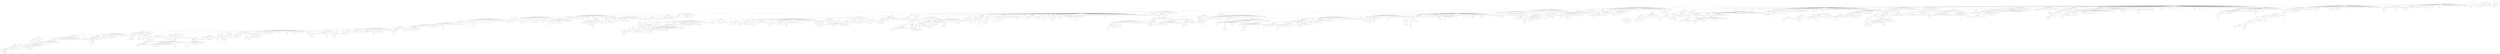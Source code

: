 strict graph "" {
	graph ["edge"="{}",
		file="/Users/felicedeluca/Developer/UofA/mlgd/pipeline/impred/tmp_workspace/topics/labels/input/Topics_Layer_6.dot",
		"graph"="{'edge': '{}', 'file': '/Users/felicedeluca/Developer/UofA/mlgd/pipeline/impred/tmp_workspace/topics/labels/input/Topics_Layer_6.dot', '\
graph': '{\'edge\': \'{}\', \'file\': \'/Users/felicedeluca/Developer/UofA/mlgd/pipeline/impred/tmp_workspace/topics/labels/input/\
Topics_Layer_6.dot\', \'graph\': \"{\'file\': \'/Users/felicedeluca/Developer/UofA/mlgd/pipeline/impred/tmp_workspace/topics/labels/\
input/Topics_Layer_6.dot\'}\", \'node\': \"{\'label\': \'\', \'level\': \'\'}\"}', 'node': \"{'height': '', 'label': '', 'level': '', '\
width': ''}\"}",
		"node"="{'fontsize': '', 'height': '', 'label': '', 'level': '', 'width': ''}"
	];
	2638	 [fontsize=5,
		height=0.16,
		label=diffusion,
		level=5,
		width=0.16];
	1572	 [fontsize=8,
		height=0.11,
		label=mri,
		level=1,
		width=0.11];
	2638 -- 1572;
	1517	 [fontsize=8,
		height=0.55,
		label="medical imaging",
		level=1,
		width=0.55];
	1572 -- 1517;
	2635	 [fontsize=6,
		height=0.28,
		label=radiology,
		level=2,
		width=0.28];
	1572 -- 2635;
	2636	 [fontsize=6,
		height=0.1,
		label=pet,
		level=2,
		width=0.1];
	1572 -- 2636;
	841	 [fontsize=8,
		height=0.53,
		label="computer vision",
		level=1,
		width=0.53];
	1517 -- 841;
	1571	 [fontsize=6,
		height=0.32,
		label=ultrasound,
		level=2,
		width=0.32];
	1517 -- 1571;
	1573	 [fontsize=6,
		height=0.48,
		label="medical physics",
		level=2,
		width=0.48];
	1517 -- 1573;
	1574	 [fontsize=6,
		height=0.86,
		label="magnetic resonance imaging",
		level=2,
		width=0.86];
	1517 -- 1574;
	1575	 [fontsize=6,
		height=0.67,
		label="computed tomography",
		level=3,
		width=0.67];
	1517 -- 1575;
	2641	 [fontsize=6,
		height=0.45,
		label=neuroradiology,
		level=3,
		width=0.45];
	2635 -- 2641;
	2642	 [fontsize=5,
		height=0.43,
		label="interventional radiology",
		level=5,
		width=0.43];
	2635 -- 2642;
	4679	 [fontsize=6,
		height=0.06,
		label=ct,
		level=3,
		width=0.06];
	2636 -- 4679;
	4682	 [fontsize=6,
		height=0.17,
		label=spect,
		level=4,
		width=0.17];
	2636 -- 4682;
	4680	 [fontsize=5,
		height=0.28,
		label=radiochemistry,
		level=5,
		width=0.28];
	2636 -- 4680;
	659	 [fontsize=8,
		height=0.58,
		label="machine learning",
		level=1,
		width=0.58];
	841 -- 659;
	1519	 [fontsize=8,
		height=0.27,
		label=robotics,
		level=1,
		width=0.27];
	841 -- 1519;
	1524	 [fontsize=8,
		height=0.6,
		label="image processing",
		level=1,
		width=0.6];
	841 -- 1524;
	1518	 [fontsize=8,
		height=0.63,
		label="computer graphics",
		level=1,
		width=0.63];
	841 -- 1518;
	1529	 [fontsize=5,
		height=0.3,
		label="graph matching",
		level=5,
		width=0.3];
	841 -- 1529;
	1530	 [fontsize=6,
		height=0.56,
		label="intelligent vehicles",
		level=4,
		width=0.56];
	841 -- 1530;
	1542	 [fontsize=6,
		height=0.4,
		label="visual search",
		level=4,
		width=0.4];
	841 -- 1542;
	1543	 [fontsize=5,
		height=0.28,
		label="shape analysis",
		level=5,
		width=0.28];
	841 -- 1543;
	1522	 [fontsize=8,
		height=0.27,
		label=imaging,
		level=1,
		width=0.27];
	841 -- 1522;
	1545	 [fontsize=5,
		height=0.15,
		label=retrieval,
		level=5,
		width=0.15];
	841 -- 1545;
	1531	 [fontsize=6,
		height=0.45,
		label="image analysis",
		level=2,
		width=0.45];
	841 -- 1531;
	1520	 [fontsize=6,
		height=0.48,
		label="face recognition",
		level=3,
		width=0.48];
	841 -- 1520;
	1546	 [fontsize=6,
		height=0.52,
		label="3d reconstruction",
		level=4,
		width=0.52];
	841 -- 1546;
	1547	 [fontsize=6,
		height=0.79,
		label="biomedical image analysis",
		level=3,
		width=0.79];
	841 -- 1547;
	1564	 [fontsize=5,
		height=0.23,
		label="field robotics",
		level=5,
		width=0.23];
	841 -- 1564;
	1549	 [fontsize=5,
		height=0.36,
		label="variational methods",
		level=5,
		width=0.36];
	841 -- 1549;
	1521	 [fontsize=6,
		height=0.46,
		label="mobile robotics",
		level=3,
		width=0.46];
	841 -- 1521;
	1523	 [fontsize=6,
		height=0.54,
		label="augmented reality",
		level=2,
		width=0.54];
	841 -- 1523;
	1566	 [fontsize=5,
		height=0.33,
		label="action recognition",
		level=6,
		width=0.33];
	841 -- 1566;
	1567	 [fontsize=6,
		height=0.26,
		label=graphics,
		level=3,
		width=0.26];
	841 -- 1567;
	1550	 [fontsize=6,
		height=0.81,
		label="computational photography",
		level=3,
		width=0.81];
	841 -- 1550;
	1532	 [fontsize=6,
		height=0.54,
		label="video surveillance",
		level=4,
		width=0.54];
	841 -- 1532;
	1568	 [fontsize=6,
		height=0.43,
		label="video analysis",
		level=4,
		width=0.43];
	841 -- 1568;
	1534	 [fontsize=6,
		height=0.54,
		label="object recognition",
		level=3,
		width=0.54];
	841 -- 1534;
	1535	 [fontsize=6,
		height=0.45,
		label="image retrieval",
		level=4,
		width=0.45];
	841 -- 1535;
	1525	 [fontsize=5,
		height=0.4,
		label="autonomous robotics",
		level=5,
		width=0.4];
	841 -- 1525;
	1553	 [fontsize=6,
		height=0.35,
		label="robot vision",
		level=4,
		width=0.35];
	841 -- 1553;
	1554	 [fontsize=6,
		height=0.48,
		label="object detection",
		level=4,
		width=0.48];
	841 -- 1554;
	1555	 [fontsize=5,
		height=0.25,
		label="human vision",
		level=5,
		width=0.25];
	841 -- 1555;
	1539	 [fontsize=5,
		height=0.54,
		label="biomedical image processing",
		level=5,
		width=0.54];
	841 -- 1539;
	1570	 [fontsize=5,
		height=0.26,
		label="3d perception",
		level=6,
		width=0.26];
	841 -- 1570;
	1558	 [fontsize=6,
		height=0.68,
		label="computational imaging",
		level=3,
		width=0.68];
	841 -- 1558;
	1560	 [fontsize=6,
		height=0.24,
		label=tracking,
		level=3,
		width=0.24];
	841 -- 1560;
	1561	 [fontsize=6,
		height=0.33,
		label=multimedia,
		level=2,
		width=0.33];
	841 -- 1561;
	1562	 [fontsize=5,
		height=0.37,
		label="autonomous driving",
		level=6,
		width=0.37];
	841 -- 1562;
	1576	 [fontsize=6,
		height=0.67,
		label="photoacoustic imaging",
		level=3,
		width=0.67];
	1571 -- 1576;
	1578	 [fontsize=5,
		height=0.28,
		label=photoacoustics,
		level=5,
		width=0.28];
	1571 -- 1578;
	1577	 [fontsize=5,
		height=0.24,
		label=elastography,
		level=5,
		width=0.24];
	1571 -- 1577;
	1579	 [fontsize=5,
		height=0.07,
		label=hifu,
		level=5,
		width=0.07];
	1571 -- 1579;
	3789	 [fontsize=5,
		height=0.19,
		label=dosimetry,
		level=5,
		width=0.19];
	1573 -- 3789;
	3783	 [fontsize=6,
		height=0.51,
		label="radiation physics",
		level=4,
		width=0.51];
	1573 -- 3783;
	3791	 [fontsize=6,
		height=0.55,
		label="radiation oncology",
		level=3,
		width=0.55];
	1573 -- 3791;
	3785	 [fontsize=5,
		height=0.31,
		label="radiation therapy",
		level=5,
		width=0.31];
	1573 -- 3785;
	3792	 [fontsize=5,
		height=0.27,
		label="proton therapy",
		level=6,
		width=0.27];
	1573 -- 3792;
	3784	 [fontsize=5,
		height=0.42,
		label="monte carlo simulation",
		level=5,
		width=0.42];
	1573 -- 3784;
	3793	 [fontsize=5,
		height=0.22,
		label="monte carlo",
		level=5,
		width=0.22];
	1573 -- 3793;
	3787	 [fontsize=5,
		height=0.24,
		label=radiotherapy,
		level=5,
		width=0.24];
	1573 -- 3787;
	5040	 [fontsize=6,
		height=0.63,
		label="image reconstruction",
		level=3,
		width=0.63];
	1574 -- 5040;
	5041	 [fontsize=5,
		height=0.25,
		label="functional mri",
		level=5,
		width=0.25];
	1574 -- 5041;
	2643	 [fontsize=6,
		height=0.15,
		label=head,
		level=3,
		width=0.15];
	2641 -- 2643;
	3693	 [fontsize=5,
		height=0.43,
		label="interventional oncology",
		level=6,
		width=0.43];
	2642 -- 3693;
	3694	 [fontsize=5,
		height=0.37,
		label="diagnostic radiology",
		level=6,
		width=0.37];
	2642 -- 3694;
	346	 [fontsize=8,
		height=0.47,
		label=bioinformatics,
		level=1,
		width=0.47];
	659 -- 346;
	838	 [fontsize=8,
		height=0.65,
		label="artificial intelligence",
		level=1,
		width=0.65];
	659 -- 838;
	842	 [fontsize=8,
		height=0.27,
		label="big data",
		level=1,
		width=0.27];
	659 -- 842;
	837	 [fontsize=8,
		height=0.39,
		label="data mining",
		level=1,
		width=0.39];
	659 -- 837;
	839	 [fontsize=6,
		height=0.71,
		label="audio signal processing",
		level=3,
		width=0.71];
	659 -- 839;
	844	 [fontsize=8,
		height=0.29,
		label=statistics,
		level=1,
		width=0.29];
	659 -- 844;
	840	 [fontsize=8,
		height=0.41,
		label=optimization,
		level=1,
		width=0.41];
	659 -- 840;
	847	 [fontsize=8,
		height=0.95,
		label="natural language processing",
		level=1,
		width=0.95];
	659 -- 847;
	947	 [fontsize=6,
		height=0.58,
		label="statistical modeling",
		level=3,
		width=0.58];
	659 -- 947;
	846	 [fontsize=8,
		height=0.35,
		label=algorithms,
		level=1,
		width=0.35];
	659 -- 846;
	843	 [fontsize=6,
		height=0.67,
		label="biomedical informatics",
		level=2,
		width=0.67];
	659 -- 843;
	845	 [fontsize=5,
		height=0.35,
		label="domain adaptation",
		level=6,
		width=0.35];
	659 -- 845;
	948	 [fontsize=6,
		height=0.78,
		label="computational intelligence",
		level=2,
		width=0.78];
	659 -- 948;
	848	 [fontsize=8,
		height=0.59,
		label="signal processing",
		level=1,
		width=0.59];
	659 -- 848;
	949	 [fontsize=6,
		height=0.57,
		label="activity recognition",
		level=3,
		width=0.57];
	659 -- 949;
	888	 [fontsize=8,
		height=0.94,
		label="computational neuroscience",
		level=1,
		width=0.94];
	659 -- 888;
	917	 [fontsize=6,
		height=0.51,
		label="applied statistics",
		level=2,
		width=0.51];
	659 -- 917;
	857	 [fontsize=8,
		height=0.66,
		label="information retrieval",
		level=1,
		width=0.66];
	659 -- 857;
	900	 [fontsize=6,
		height=0.87,
		label="biomedical signal processing",
		level=3,
		width=0.87];
	659 -- 900;
	918	 [fontsize=6,
		height=0.58,
		label="affective computing",
		level=2,
		width=0.58];
	659 -- 918;
	879	 [fontsize=6,
		height=0.43,
		label="fuzzy systems",
		level=4,
		width=0.43];
	659 -- 879;
	849	 [fontsize=6,
		height=0.39,
		label=classification,
		level=3,
		width=0.39];
	659 -- 849;
	950	 [fontsize=6,
		height=0.59,
		label="speaker recognition",
		level=4,
		width=0.59];
	659 -- 950;
	951	 [fontsize=5,
		height=0.36,
		label="neural computation",
		level=6,
		width=0.36];
	659 -- 951;
	953	 [fontsize=5,
		height=0.36,
		label="gesture recognition",
		level=5,
		width=0.36];
	659 -- 953;
	880	 [fontsize=6,
		height=0.73,
		label="digital signal processing",
		level=2,
		width=0.73];
	659 -- 880;
	919	 [fontsize=6,
		height=0.53,
		label="big data analytics",
		level=3,
		width=0.53];
	659 -- 919;
	862	 [fontsize=8,
		height=0.63,
		label="pattern recognition",
		level=1,
		width=0.63];
	659 -- 862;
	955	 [fontsize=6,
		height=0.5,
		label=neuroinformatics,
		level=3,
		width=0.5];
	659 -- 955;
	922	 [fontsize=5,
		height=0.58,
		label="multimedia information retrieval",
		level=5,
		width=0.58];
	659 -- 922;
	850	 [fontsize=6,
		height=0.33,
		label="text mining",
		level=2,
		width=0.33];
	659 -- 850;
	851	 [fontsize=6,
		height=0.99,
		label="intelligent transportation systems",
		level=2,
		width=0.99];
	659 -- 851;
	852	 [fontsize=5,
		height=0.27,
		label="its applications",
		level=6,
		width=0.27];
	659 -- 852;
	855	 [fontsize=6,
		height=0.22,
		label=speech,
		level=2,
		width=0.22];
	659 -- 855;
	956	 [fontsize=6,
		height=0.48,
		label="neural networks",
		level=2,
		width=0.48];
	659 -- 956;
	899	 [fontsize=6,
		height=0.57,
		label="bayesian inference",
		level=3,
		width=0.57];
	659 -- 899;
	856	 [fontsize=6,
		height=0.7,
		label="medical image analysis",
		level=2,
		width=0.7];
	659 -- 856;
	853	 [fontsize=5,
		height=0.33,
		label="indoor positioning",
		level=6,
		width=0.33];
	659 -- 853;
	889	 [fontsize=6,
		height=0.8,
		label="music information retrieval",
		level=3,
		width=0.8];
	659 -- 889;
	958	 [fontsize=5,
		height=0.47,
		label="bayesian nonparametrics",
		level=6,
		width=0.47];
	659 -- 958;
	959	 [fontsize=5,
		height=0.24,
		label="text analytics",
		level=6,
		width=0.24];
	659 -- 959;
	854	 [fontsize=8,
		height=0.43,
		label="data science",
		level=1,
		width=0.43];
	659 -- 854;
	884	 [fontsize=6,
		height=0.41,
		label=segmentation,
		level=3,
		width=0.41];
	659 -- 884;
	876	 [fontsize=6,
		height=0.68,
		label="recommender systems",
		level=2,
		width=0.68];
	659 -- 876;
	926	 [fontsize=5,
		height=0.16,
		label=causality,
		level=5,
		width=0.16];
	659 -- 926;
	890	 [fontsize=6,
		height=0.83,
		label="statistical signal processing",
		level=3,
		width=0.83];
	659 -- 890;
	927	 [fontsize=6,
		height=0.66,
		label="software development",
		level=4,
		width=0.66];
	659 -- 927;
	960	 [fontsize=6,
		height=0.44,
		label="topic modeling",
		level=4,
		width=0.44];
	659 -- 960;
	891	 [fontsize=6,
		height=0.56,
		label="speech processing",
		level=3,
		width=0.56];
	659 -- 891;
	858	 [fontsize=6,
		height=0.53,
		label="data visualization",
		level=2,
		width=0.53];
	659 -- 858;
	859	 [fontsize=5,
		height=0.34,
		label="anomaly detection",
		level=5,
		width=0.34];
	659 -- 859;
	860	 [fontsize=5,
		height=0.33,
		label="bayesian analysis",
		level=6,
		width=0.33];
	659 -- 860;
	892	 [fontsize=6,
		height=0.66,
		label="computational finance",
		level=4,
		width=0.66];
	659 -- 892;
	861	 [fontsize=6,
		height=0.41,
		label="deep learning",
		level=2,
		width=0.41];
	659 -- 861;
	931	 [fontsize=5,
		height=0.42,
		label="distributed optimization",
		level=5,
		width=0.42];
	659 -- 931;
	894	 [fontsize=6,
		height=0.78,
		label="medical image processing",
		level=2,
		width=0.78];
	659 -- 894;
	961	 [fontsize=5,
		height=0.09,
		label=data,
		level=6,
		width=0.09];
	659 -- 961;
	962	 [fontsize=5,
		height=0.45,
		label="digital image processing",
		level=5,
		width=0.45];
	659 -- 962;
	863	 [fontsize=6,
		height=0.1,
		label=nlp,
		level=2,
		width=0.1];
	659 -- 863;
	864	 [fontsize=5,
		height=0.41,
		label="high-dimensional data",
		level=5,
		width=0.41];
	659 -- 864;
	895	 [fontsize=5,
		height=0.4,
		label="probabilistic modeling",
		level=5,
		width=0.4];
	659 -- 895;
	964	 [fontsize=6,
		height=0.6,
		label="convex optimization",
		level=3,
		width=0.6];
	659 -- 964;
	874	 [fontsize=6,
		height=0.56,
		label="bayesian statistics",
		level=2,
		width=0.56];
	659 -- 874;
	865	 [fontsize=5,
		height=0.31,
		label="feature selection",
		level=5,
		width=0.31];
	659 -- 865;
	933	 [fontsize=5,
		height=0.32,
		label="variable selection",
		level=5,
		width=0.32];
	659 -- 933;
	870	 [fontsize=6,
		height=0.44,
		label=crowdsourcing,
		level=2,
		width=0.44];
	659 -- 870;
	898	 [fontsize=5,
		height=0.47,
		label="speech signal processing",
		level=5,
		width=0.47];
	659 -- 898;
	866	 [fontsize=5,
		height=0.35,
		label="bayesian networks",
		level=5,
		width=0.35];
	659 -- 866;
	867	 [fontsize=5,
		height=0.36,
		label="predictive modeling",
		level=5,
		width=0.36];
	659 -- 867;
	934	 [fontsize=5,
		height=0.35,
		label="bayesian methods",
		level=5,
		width=0.35];
	659 -- 934;
	868	 [fontsize=6,
		height=0.68,
		label="reinforcement learning",
		level=2,
		width=0.68];
	659 -- 868;
	966	 [fontsize=5,
		height=0.46,
		label="support vector machines",
		level=6,
		width=0.46];
	659 -- 966;
	967	 [fontsize=5,
		height=0.5,
		label="statistical relational learning",
		level=6,
		width=0.5];
	659 -- 967;
	969	 [fontsize=6,
		height=0.61,
		label="image segmentation",
		level=3,
		width=0.61];
	659 -- 969;
	935	 [fontsize=6,
		height=0.42,
		label="data analytics",
		level=2,
		width=0.42];
	659 -- 935;
	869	 [fontsize=6,
		height=0.56,
		label="intelligent systems",
		level=3,
		width=0.56];
	659 -- 869;
	905	 [fontsize=6,
		height=0.5,
		label="network analysis",
		level=3,
		width=0.5];
	659 -- 905;
	936	 [fontsize=6,
		height=0.71,
		label="computational statistics",
		level=3,
		width=0.71];
	659 -- 936;
	970	 [fontsize=6,
		height=0.06,
		label=ai,
		level=3,
		width=0.06];
	659 -- 970;
	906	 [fontsize=6,
		height=0.6,
		label="time series analysis",
		level=3,
		width=0.6];
	659 -- 906;
	937	 [fontsize=5,
		height=0.31,
		label="big data analysis",
		level=5,
		width=0.31];
	659 -- 937;
	907	 [fontsize=6,
		height=0.45,
		label="learning theory",
		level=3,
		width=0.45];
	659 -- 907;
	938	 [fontsize=6,
		height=0.55,
		label="statistical learning",
		level=3,
		width=0.55];
	659 -- 938;
	908	 [fontsize=5,
		height=0.23,
		label=biomedicine,
		level=5,
		width=0.23];
	659 -- 908;
	909	 [fontsize=5,
		height=0.42,
		label="numerical optimization",
		level=5,
		width=0.42];
	659 -- 909;
	911	 [fontsize=6,
		height=0.32,
		label=healthcare,
		level=2,
		width=0.32];
	659 -- 911;
	912	 [fontsize=6,
		height=0.59,
		label="multimedia retrieval",
		level=4,
		width=0.59];
	659 -- 912;
	940	 [fontsize=6,
		height=0.73,
		label="brain computer interface",
		level=3,
		width=0.73];
	659 -- 940;
	913	 [fontsize=6,
		height=0.51,
		label="graphical models",
		level=4,
		width=0.51];
	659 -- 913;
	872	 [fontsize=5,
		height=0.37,
		label="emotion recognition",
		level=5,
		width=0.37];
	659 -- 872;
	941	 [fontsize=5,
		height=0.37,
		label="multivariate analysis",
		level=6,
		width=0.37];
	659 -- 941;
	975	 [fontsize=6,
		height=0.59,
		label="statistical inference",
		level=4,
		width=0.59];
	659 -- 975;
	873	 [fontsize=5,
		height=0.3,
		label="transfer learning",
		level=5,
		width=0.3];
	659 -- 873;
	976	 [fontsize=5,
		height=0.33,
		label="statistical analysis",
		level=6,
		width=0.33];
	659 -- 976;
	875	 [fontsize=5,
		height=0.41,
		label="unsupervised learning",
		level=5,
		width=0.41];
	659 -- 875;
	877	 [fontsize=6,
		height=0.86,
		label="computational social science",
		level=2,
		width=0.86];
	659 -- 877;
	945	 [fontsize=6,
		height=0.4,
		label="data analysis",
		level=2,
		width=0.4];
	659 -- 945;
	916	 [fontsize=5,
		height=0.54,
		label="probabilistic graphical models",
		level=5,
		width=0.54];
	659 -- 916;
	977	 [fontsize=6,
		height=0.74,
		label="brain-machine interfaces",
		level=3,
		width=0.74];
	659 -- 977;
	903	 [fontsize=6,
		height=0.57,
		label="speech recognition",
		level=2,
		width=0.57];
	659 -- 903;
	2376	 [fontsize=8,
		height=0.47,
		label=biomechanics,
		level=1,
		width=0.47];
	1519 -- 2376;
	2377	 [fontsize=8,
		height=0.23,
		label=control,
		level=1,
		width=0.23];
	1519 -- 2377;
	2375	 [fontsize=6,
		height=0.14,
		label=slam,
		level=3,
		width=0.14];
	1519 -- 2375;
	2420	 [fontsize=6,
		height=0.48,
		label="motion planning",
		level=3,
		width=0.48];
	1519 -- 2420;
	2421	 [fontsize=6,
		height=0.4,
		label=exoskeletons,
		level=4,
		width=0.4];
	1519 -- 2421;
	2384	 [fontsize=6,
		height=0.22,
		label=haptics,
		level=2,
		width=0.22];
	1519 -- 2384;
	2378	 [fontsize=5,
		height=0.17,
		label=grasping,
		level=5,
		width=0.17];
	1519 -- 2378;
	2379	 [fontsize=6,
		height=0.51,
		label="nonlinear control",
		level=2,
		width=0.51];
	1519 -- 2379;
	2407	 [fontsize=6,
		height=0.42,
		label="robust control",
		level=3,
		width=0.42];
	1519 -- 2407;
	2408	 [fontsize=6,
		height=0.49,
		label="medical robotics",
		level=3,
		width=0.49];
	1519 -- 2408;
	2380	 [fontsize=5,
		height=0.21,
		label=humanoids,
		level=6,
		width=0.21];
	1519 -- 2380;
	2423	 [fontsize=5,
		height=0.48,
		label="unmanned aerial vehicles",
		level=6,
		width=0.48];
	1519 -- 2423;
	2409	 [fontsize=6,
		height=0.63,
		label="autonomous vehicles",
		level=3,
		width=0.63];
	1519 -- 2409;
	2381	 [fontsize=5,
		height=0.07,
		label=auv,
		level=6,
		width=0.07];
	1519 -- 2381;
	2395	 [fontsize=6,
		height=0.39,
		label=manipulation,
		level=4,
		width=0.39];
	1519 -- 2395;
	2424	 [fontsize=6,
		height=0.47,
		label="control systems",
		level=2,
		width=0.47];
	1519 -- 2424;
	2425	 [fontsize=5,
		height=0.2,
		label=biorobotics,
		level=5,
		width=0.2];
	1519 -- 2425;
	2382	 [fontsize=6,
		height=0.31,
		label=navigation,
		level=2,
		width=0.31];
	1519 -- 2382;
	2418	 [fontsize=6,
		height=0.72,
		label="human-robot interaction",
		level=3,
		width=0.72];
	1519 -- 2418;
	2383	 [fontsize=6,
		height=0.11,
		label=uav,
		level=3,
		width=0.11];
	1519 -- 2383;
	2389	 [fontsize=8,
		height=0.46,
		label="control theory",
		level=1,
		width=0.46];
	1519 -- 2389;
	2397	 [fontsize=6,
		height=0.33,
		label=prosthetics,
		level=4,
		width=0.33];
	1519 -- 2397;
	2427	 [fontsize=6,
		height=0.52,
		label="automatic control",
		level=3,
		width=0.52];
	1519 -- 2427;
	2411	 [fontsize=6,
		height=0.36,
		label=biomimetics,
		level=3,
		width=0.36];
	1519 -- 2411;
	2399	 [fontsize=6,
		height=0.4,
		label=teleoperation,
		level=4,
		width=0.4];
	1519 -- 2399;
	2412	 [fontsize=6,
		height=0.65,
		label="rehabilitation robotics",
		level=4,
		width=0.65];
	1519 -- 2412;
	2400	 [fontsize=6,
		height=0.63,
		label="autonomous systems",
		level=4,
		width=0.63];
	1519 -- 2400;
	2428	 [fontsize=5,
		height=0.26,
		label="motion control",
		level=6,
		width=0.26];
	1519 -- 2428;
	2401	 [fontsize=5,
		height=0.05,
		label=hri,
		level=5,
		width=0.05];
	1519 -- 2401;
	2429	 [fontsize=5,
		height=0.37,
		label="multibody dynamics",
		level=5,
		width=0.37];
	1519 -- 2429;
	2385	 [fontsize=6,
		height=0.58,
		label="control engineering",
		level=4,
		width=0.58];
	1519 -- 2385;
	2386	 [fontsize=5,
		height=0.21,
		label=quadrotors,
		level=6,
		width=0.21];
	1519 -- 2386;
	2387	 [fontsize=5,
		height=0.29,
		label="marine robotics",
		level=6,
		width=0.29];
	1519 -- 2387;
	2414	 [fontsize=5,
		height=0.37,
		label="bio-inspired robotics",
		level=5,
		width=0.37];
	1519 -- 2414;
	2431	 [fontsize=5,
		height=0.22,
		label="soft robotics",
		level=5,
		width=0.22];
	1519 -- 2431;
	2415	 [fontsize=6,
		height=0.34,
		label="data fusion",
		level=4,
		width=0.34];
	1519 -- 2415;
	2417	 [fontsize=5,
		height=0.26,
		label="robot learning",
		level=5,
		width=0.26];
	1519 -- 2417;
	2402	 [fontsize=6,
		height=0.41,
		label="sensor fusion",
		level=4,
		width=0.41];
	1519 -- 2402;
	2403	 [fontsize=5,
		height=0.36,
		label="multi-robot systems",
		level=5,
		width=0.36];
	1519 -- 2403;
	2432	 [fontsize=5,
		height=0.31,
		label="intelligent control",
		level=5,
		width=0.31];
	1519 -- 2432;
	2404	 [fontsize=6,
		height=0.4,
		label=mechatronics,
		level=2,
		width=0.4];
	1519 -- 2404;
	2433	 [fontsize=6,
		height=0.41,
		label="path planning",
		level=3,
		width=0.41];
	1519 -- 2433;
	2390	 [fontsize=6,
		height=0.34,
		label=localization,
		level=3,
		width=0.34];
	1519 -- 2390;
	2405	 [fontsize=6,
		height=0.32,
		label=kinematics,
		level=4,
		width=0.32];
	1519 -- 2405;
	2434	 [fontsize=5,
		height=0.29,
		label="state estimation",
		level=5,
		width=0.29];
	1519 -- 2434;
	2406	 [fontsize=6,
		height=0.54,
		label="distributed control",
		level=3,
		width=0.54];
	1519 -- 2406;
	2393	 [fontsize=6,
		height=0.34,
		label=automation,
		level=2,
		width=0.34];
	1519 -- 2393;
	2437	 [fontsize=5,
		height=0.22,
		label=cybernetics,
		level=6,
		width=0.22];
	1519 -- 2437;
	2394	 [fontsize=5,
		height=0.28,
		label="visual servoing",
		level=5,
		width=0.28];
	1519 -- 2394;
	4212	 [fontsize=6,
		height=0.52,
		label="inverse problems",
		level=2,
		width=0.52];
	1524 -- 4212;
	4211	 [fontsize=6,
		height=0.18,
		label=signal,
		level=2,
		width=0.18];
	1524 -- 4211;
	4219	 [fontsize=5,
		height=0.36,
		label="multimedia security",
		level=6,
		width=0.36];
	1524 -- 4219;
	4220	 [fontsize=6,
		height=0.56,
		label="video compression",
		level=4,
		width=0.56];
	1524 -- 4220;
	4221	 [fontsize=5,
		height=0.21,
		label="data hiding",
		level=5,
		width=0.21];
	1524 -- 4221;
	4216	 [fontsize=5,
		height=0.26,
		label=watermarking,
		level=5,
		width=0.26];
	1524 -- 4216;
	4217	 [fontsize=5,
		height=0.32,
		label="feature extraction",
		level=5,
		width=0.32];
	1524 -- 4217;
	4209	 [fontsize=6,
		height=0.38,
		label="video coding",
		level=3,
		width=0.38];
	1524 -- 4209;
	4208	 [fontsize=5,
		height=0.49,
		label="image quality assessment",
		level=6,
		width=0.49];
	1524 -- 4208;
	4226	 [fontsize=5,
		height=0.09,
		label=color,
		level=5,
		width=0.09];
	1524 -- 4226;
	4227	 [fontsize=6,
		height=0.58,
		label="biomedical imaging",
		level=2,
		width=0.58];
	1524 -- 4227;
	4210	 [fontsize=5,
		height=0.11,
		label=video,
		level=5,
		width=0.11];
	1524 -- 4210;
	2097	 [fontsize=6,
		height=0.59,
		label="geometric modeling",
		level=3,
		width=0.59];
	1518 -- 2097;
	2085	 [fontsize=6,
		height=0.39,
		label="virtual reality",
		level=2,
		width=0.39];
	1518 -- 2085;
	2086	 [fontsize=5,
		height=0.19,
		label=animation,
		level=5,
		width=0.19];
	1518 -- 2086;
	2087	 [fontsize=5,
		height=0.35,
		label="physical simulation",
		level=6,
		width=0.35];
	1518 -- 2087;
	2090	 [fontsize=5,
		height=0.37,
		label="computer animation",
		level=5,
		width=0.37];
	1518 -- 2090;
	2100	 [fontsize=6,
		height=0.38,
		label=visualization,
		level=2,
		width=0.38];
	1518 -- 2100;
	2091	 [fontsize=5,
		height=0.32,
		label="visual computing",
		level=5,
		width=0.32];
	1518 -- 2091;
	2092	 [fontsize=5,
		height=0.39,
		label="scientific visualization",
		level=5,
		width=0.39];
	1518 -- 2092;
	2088	 [fontsize=6,
		height=0.49,
		label="cultural heritage",
		level=4,
		width=0.49];
	1518 -- 2088;
	2089	 [fontsize=6,
		height=0.63,
		label="geometry processing",
		level=4,
		width=0.63];
	1518 -- 2089;
	2103	 [fontsize=5,
		height=0.32,
		label="crowd simulation",
		level=6,
		width=0.32];
	1518 -- 2103;
	5248	 [fontsize=5,
		height=0.48,
		label="driver assistance systems",
		level=5,
		width=0.48];
	1530 -- 5248;
	3723	 [fontsize=5,
		height=0.26,
		label="video retrieval",
		level=6,
		width=0.26];
	1522 -- 3723;
	3725	 [fontsize=5,
		height=0.47,
		label="video quality assessment",
		level=6,
		width=0.47];
	1522 -- 3725;
	3724	 [fontsize=6,
		height=0.51,
		label="video processing",
		level=3,
		width=0.51];
	1522 -- 3724;
	2931	 [fontsize=6,
		height=0.47,
		label="face perception",
		level=3,
		width=0.47];
	1520 -- 2931;
	3754	 [fontsize=6,
		height=0.6,
		label="wearable computing",
		level=3,
		width=0.6];
	1523 -- 3754;
	5816	 [fontsize=5,
		height=0.21,
		label=recognition,
		level=6,
		width=0.21];
	1554 -- 5816;
	1581	 [fontsize=6,
		height=0.57,
		label="ultrasound imaging",
		level=4,
		width=0.57];
	1576 -- 1581;
	3794	 [fontsize=5,
		height=0.3,
		label="radiation biology",
		level=5,
		width=0.3];
	3783 -- 3794;
	5897	 [fontsize=5,
		height=0.22,
		label="lung cancer",
		level=5,
		width=0.22];
	3791 -- 5897;
	2644	 [fontsize=5,
		height=0.28,
		label=otolaryngology,
		level=5,
		width=0.28];
	2643 -- 2644;
	2647	 [fontsize=5,
		height=0.24,
		label="neck surgery",
		level=5,
		width=0.24];
	2643 -- 2647;
	326	 [fontsize=8,
		height=0.33,
		label=genomics,
		level=1,
		width=0.33];
	346 -- 326;
	658	 [fontsize=8,
		height=0.39,
		label=biostatistics,
		level=1,
		width=0.39];
	346 -- 658;
	661	 [fontsize=8,
		height=0.73,
		label="computational biology",
		level=1,
		width=0.73];
	346 -- 661;
	688	 [fontsize=5,
		height=0.43,
		label="computational genetics",
		level=5,
		width=0.43];
	346 -- 688;
	660	 [fontsize=8,
		height=0.37,
		label=proteomics,
		level=1,
		width=0.37];
	346 -- 660;
	700	 [fontsize=6,
		height=0.53,
		label=chemoinformatics,
		level=4,
		width=0.53];
	346 -- 700;
	672	 [fontsize=6,
		height=0.1,
		label=rna,
		level=3,
		width=0.1];
	346 -- 672;
	701	 [fontsize=6,
		height=0.6,
		label="functional genomics",
		level=3,
		width=0.6];
	346 -- 701;
	673	 [fontsize=5,
		height=0.4,
		label="translational medicine",
		level=5,
		width=0.4];
	346 -- 673;
	674	 [fontsize=5,
		height=0.24,
		label="rna structure",
		level=5,
		width=0.24];
	346 -- 674;
	662	 [fontsize=8,
		height=0.54,
		label="systems biology",
		level=1,
		width=0.54];
	346 -- 662;
	675	 [fontsize=6,
		height=0.67,
		label="evolutionary genomics",
		level=3,
		width=0.67];
	346 -- 675;
	681	 [fontsize=6,
		height=0.44,
		label=metagenomics,
		level=2,
		width=0.44];
	346 -- 681;
	677	 [fontsize=6,
		height=0.58,
		label="microbial genomics",
		level=3,
		width=0.58];
	346 -- 677;
	663	 [fontsize=5,
		height=0.16,
		label=software,
		level=5,
		width=0.16];
	346 -- 663;
	676	 [fontsize=6,
		height=0.56,
		label="precision medicine",
		level=3,
		width=0.56];
	346 -- 676;
	692	 [fontsize=5,
		height=0.46,
		label="computational genomics",
		level=5,
		width=0.46];
	346 -- 692;
	678	 [fontsize=6,
		height=0.16,
		label=gwas,
		level=4,
		width=0.16];
	346 -- 678;
	702	 [fontsize=6,
		height=0.51,
		label="cancer genomics",
		level=3,
		width=0.51];
	346 -- 702;
	664	 [fontsize=5,
		height=0.31,
		label="protein evolution",
		level=6,
		width=0.31];
	346 -- 664;
	693	 [fontsize=6,
		height=0.5,
		label="protein structure",
		level=3,
		width=0.5];
	346 -- 693;
	665	 [fontsize=6,
		height=0.53,
		label="genome evolution",
		level=3,
		width=0.53];
	346 -- 665;
	694	 [fontsize=6,
		height=0.59,
		label="molecular evolution",
		level=2,
		width=0.59];
	346 -- 694;
	695	 [fontsize=6,
		height=0.11,
		label=ngs,
		level=3,
		width=0.11];
	346 -- 695;
	704	 [fontsize=6,
		height=0.67,
		label="comparative genomics",
		level=2,
		width=0.67];
	346 -- 704;
	696	 [fontsize=5,
		height=0.33,
		label="human genomics",
		level=5,
		width=0.33];
	346 -- 696;
	705	 [fontsize=5,
		height=0.12,
		label=omics,
		level=6,
		width=0.12];
	346 -- 705;
	682	 [fontsize=6,
		height=0.83,
		label="next generation sequencing",
		level=3,
		width=0.83];
	346 -- 682;
	706	 [fontsize=5,
		height=0.49,
		label="protein-protein interactions",
		level=5,
		width=0.49];
	346 -- 706;
	666	 [fontsize=5,
		height=0.35,
		label="sequence analysis",
		level=5,
		width=0.35];
	346 -- 666;
	683	 [fontsize=6,
		height=0.69,
		label="molecular microbiology",
		level=3,
		width=0.69];
	346 -- 683;
	708	 [fontsize=5,
		height=0.3,
		label="cancer genetics",
		level=5,
		width=0.3];
	346 -- 708;
	667	 [fontsize=5,
		height=0.2,
		label=microarray,
		level=5,
		width=0.2];
	346 -- 667;
	710	 [fontsize=6,
		height=0.45,
		label=phylogenomics,
		level=3,
		width=0.45];
	346 -- 710;
	670	 [fontsize=6,
		height=0.56,
		label="statistical genetics",
		level=2,
		width=0.56];
	346 -- 670;
	712	 [fontsize=5,
		height=0.15,
		label="rna-seq",
		level=5,
		width=0.15];
	346 -- 712;
	713	 [fontsize=6,
		height=0.49,
		label=cheminformatics,
		level=3,
		width=0.49];
	346 -- 713;
	686	 [fontsize=5,
		height=0.29,
		label="plant genomics",
		level=5,
		width=0.29];
	346 -- 686;
	668	 [fontsize=5,
		height=0.49,
		label="protein structure prediction",
		level=5,
		width=0.49];
	346 -- 668;
	714	 [fontsize=6,
		height=0.59,
		label="statistical genomics",
		level=4,
		width=0.59];
	346 -- 714;
	687	 [fontsize=6,
		height=0.35,
		label=microbiome,
		level=2,
		width=0.35];
	346 -- 687;
	1007	 [fontsize=8,
		height=0.58,
		label="cognitive science",
		level=1,
		width=0.58];
	838 -- 1007;
	1005	 [fontsize=8,
		height=0.16,
		label=logic,
		level=1,
		width=0.16];
	838 -- 1005;
	1019	 [fontsize=6,
		height=0.6,
		label="multi-agent systems",
		level=2,
		width=0.6];
	838 -- 1019;
	1006	 [fontsize=8,
		height=0.6,
		label="computer science",
		level=1,
		width=0.6];
	838 -- 1006;
	1009	 [fontsize=8,
		height=0.94,
		label="human-computer interaction",
		level=1,
		width=0.94];
	838 -- 1009;
	1027	 [fontsize=5,
		height=0.43,
		label="developmental robotics",
		level=5,
		width=0.43];
	838 -- 1027;
	1028	 [fontsize=5,
		height=0.56,
		label="procedural content generation",
		level=5,
		width=0.56];
	838 -- 1028;
	1044	 [fontsize=5,
		height=0.2,
		label="rough sets",
		level=5,
		width=0.2];
	838 -- 1044;
	1045	 [fontsize=6,
		height=0.44,
		label="soft computing",
		level=3,
		width=0.44];
	838 -- 1045;
	1029	 [fontsize=6,
		height=0.37,
		label=optimisation,
		level=3,
		width=0.37];
	838 -- 1029;
	1008	 [fontsize=5,
		height=0.29,
		label="expert systems",
		level=5,
		width=0.29];
	838 -- 1008;
	1030	 [fontsize=6,
		height=0.75,
		label="evolutionary computation",
		level=2,
		width=0.75];
	838 -- 1030;
	1010	 [fontsize=8,
		height=0.47,
		label="semantic web",
		level=1,
		width=0.47];
	838 -- 1010;
	1011	 [fontsize=6,
		height=0.71,
		label="constraint programming",
		level=3,
		width=0.71];
	838 -- 1011;
	1031	 [fontsize=5,
		height=0.33,
		label="relational learning",
		level=5,
		width=0.33];
	838 -- 1031;
	1057	 [fontsize=6,
		height=0.26,
		label=planning,
		level=2,
		width=0.26];
	838 -- 1057;
	1012	 [fontsize=5,
		height=0.32,
		label="natural language",
		level=6,
		width=0.32];
	838 -- 1012;
	1058	 [fontsize=6,
		height=0.7,
		label="evolutionary algorithms",
		level=3,
		width=0.7];
	838 -- 1058;
	1013	 [fontsize=6,
		height=0.81,
		label="intelligent tutoring systems",
		level=3,
		width=0.81];
	838 -- 1013;
	1059	 [fontsize=5,
		height=0.47,
		label="nonmonotonic reasoning",
		level=6,
		width=0.47];
	838 -- 1059;
	1014	 [fontsize=5,
		height=0.37,
		label="automated planning",
		level=6,
		width=0.37];
	838 -- 1014;
	1061	 [fontsize=6,
		height=0.2,
		label=games,
		level=2,
		width=0.2];
	838 -- 1061;
	1015	 [fontsize=6,
		height=0.77,
		label="knowledge representation",
		level=2,
		width=0.77];
	838 -- 1015;
	1048	 [fontsize=6,
		height=0.69,
		label="knowledge engineering",
		level=4,
		width=0.69];
	838 -- 1048;
	1034	 [fontsize=6,
		height=0.55,
		label="genetic algorithms",
		level=3,
		width=0.55];
	838 -- 1034;
	1016	 [fontsize=6,
		height=0.56,
		label="swarm intelligence",
		level=3,
		width=0.56];
	838 -- 1016;
	1062	 [fontsize=6,
		height=0.32,
		label="fuzzy logic",
		level=3,
		width=0.32];
	838 -- 1062;
	1020	 [fontsize=6,
		height=0.39,
		label="game design",
		level=4,
		width=0.39];
	838 -- 1020;
	1035	 [fontsize=5,
		height=0.29,
		label="heuristic search",
		level=5,
		width=0.29];
	838 -- 1035;
	1063	 [fontsize=5,
		height=0.31,
		label="intelligent agents",
		level=6,
		width=0.31];
	838 -- 1063;
	1064	 [fontsize=6,
		height=0.56,
		label="logic programming",
		level=3,
		width=0.56];
	838 -- 1064;
	1036	 [fontsize=5,
		height=0.38,
		label="evolutionary robotics",
		level=5,
		width=0.38];
	838 -- 1036;
	1037	 [fontsize=5,
		height=0.13,
		label=agents,
		level=5,
		width=0.13];
	838 -- 1037;
	1017	 [fontsize=5,
		height=0.4,
		label="constraint satisfaction",
		level=6,
		width=0.4];
	838 -- 1017;
	1018	 [fontsize=6,
		height=0.53,
		label="cognitive robotics",
		level=3,
		width=0.53];
	838 -- 1018;
	1050	 [fontsize=6,
		height=0.54,
		label="cognitive systems",
		level=4,
		width=0.54];
	838 -- 1050;
	1038	 [fontsize=6,
		height=0.38,
		label="video games",
		level=4,
		width=0.38];
	838 -- 1038;
	1051	 [fontsize=5,
		height=0.33,
		label="intelligent robotics",
		level=5,
		width=0.33];
	838 -- 1051;
	1066	 [fontsize=6,
		height=0.56,
		label="cognitive modeling",
		level=3,
		width=0.56];
	838 -- 1066;
	1052	 [fontsize=5,
		height=0.51,
		label="computational social choice",
		level=5,
		width=0.51];
	838 -- 1052;
	1067	 [fontsize=5,
		height=0.44,
		label="artificial neural networks",
		level=5,
		width=0.44];
	838 -- 1067;
	1068	 [fontsize=6,
		height=0.54,
		label="information fusion",
		level=4,
		width=0.54];
	838 -- 1068;
	1053	 [fontsize=6,
		height=0.43,
		label=argumentation,
		level=4,
		width=0.43];
	838 -- 1053;
	1039	 [fontsize=5,
		height=0.4,
		label="probabilistic inference",
		level=5,
		width=0.4];
	838 -- 1039;
	1069	 [fontsize=5,
		height=0.32,
		label="computer games",
		level=6,
		width=0.32];
	838 -- 1069;
	1054	 [fontsize=5,
		height=0.47,
		label="answer set programming",
		level=5,
		width=0.47];
	838 -- 1054;
	1021	 [fontsize=5,
		height=0.39,
		label="collective intelligence",
		level=5,
		width=0.39];
	838 -- 1021;
	1041	 [fontsize=6,
		height=0.63,
		label="genetic programming",
		level=4,
		width=0.63];
	838 -- 1041;
	1042	 [fontsize=5,
		height=0.59,
		label="natural language understanding",
		level=5,
		width=0.59];
	838 -- 1042;
	1022	 [fontsize=6,
		height=0.63,
		label="automated reasoning",
		level=3,
		width=0.63];
	838 -- 1022;
	1043	 [fontsize=6,
		height=0.35,
		label="artificial life",
		level=3,
		width=0.35];
	838 -- 1043;
	1024	 [fontsize=6,
		height=0.6,
		label="ambient intelligence",
		level=3,
		width=0.6];
	838 -- 1024;
	1070	 [fontsize=5,
		height=0.43,
		label="computational creativity",
		level=5,
		width=0.43];
	838 -- 1070;
	1025	 [fontsize=5,
		height=0.48,
		label="probabilistic programming",
		level=5,
		width=0.48];
	838 -- 1025;
	1071	 [fontsize=6,
		height=0.45,
		label="machine vision",
		level=3,
		width=0.45];
	838 -- 1071;
	1591	 [fontsize=8,
		height=0.55,
		label="cloud computing",
		level=1,
		width=0.55];
	842 -- 1591;
	1592	 [fontsize=6,
		height=0.27,
		label=analytics,
		level=2,
		width=0.27];
	842 -- 1592;
	1593	 [fontsize=5,
		height=0.15,
		label=hadoop,
		level=6,
		width=0.15];
	842 -- 1593;
	978	 [fontsize=6,
		height=0.63,
		label="knowledge discovery",
		level=3,
		width=0.63];
	837 -- 978;
	993	 [fontsize=5,
		height=0.37,
		label="social media mining",
		level=5,
		width=0.37];
	837 -- 993;
	985	 [fontsize=6,
		height=0.54,
		label="health informatics",
		level=2,
		width=0.54];
	837 -- 985;
	1001	 [fontsize=6,
		height=0.58,
		label="medical informatics",
		level=2,
		width=0.58];
	837 -- 1001;
	989	 [fontsize=6,
		height=0.76,
		label="decision support systems",
		level=3,
		width=0.76];
	837 -- 989;
	979	 [fontsize=8,
		height=0.35,
		label=databases,
		level=1,
		width=0.35];
	837 -- 979;
	981	 [fontsize=8,
		height=0.52,
		label="social networks",
		level=1,
		width=0.52];
	837 -- 981;
	980	 [fontsize=5,
		height=0.27,
		label="pattern mining",
		level=6,
		width=0.27];
	837 -- 980;
	994	 [fontsize=6,
		height=0.3,
		label=clustering,
		level=3,
		width=0.3];
	837 -- 994;
	982	 [fontsize=6,
		height=0.64,
		label="social media analysis",
		level=4,
		width=0.64];
	837 -- 982;
	983	 [fontsize=6,
		height=0.7,
		label="social network analysis",
		level=2,
		width=0.7];
	837 -- 983;
	984	 [fontsize=5,
		height=0.23,
		label="data privacy",
		level=5,
		width=0.23];
	837 -- 984;
	991	 [fontsize=5,
		height=0.34,
		label="data warehousing",
		level=5,
		width=0.34];
	837 -- 991;
	1003	 [fontsize=5,
		height=0.35,
		label="predictive analytics",
		level=5,
		width=0.35];
	837 -- 1003;
	986	 [fontsize=6,
		height=0.55,
		label="business analytics",
		level=3,
		width=0.55];
	837 -- 986;
	998	 [fontsize=6,
		height=0.63,
		label="business intelligence",
		level=2,
		width=0.63];
	837 -- 998;
	987	 [fontsize=5,
		height=0.25,
		label="data streams",
		level=5,
		width=0.25];
	837 -- 987;
	999	 [fontsize=6,
		height=0.54,
		label="database systems",
		level=3,
		width=0.54];
	837 -- 999;
	1000	 [fontsize=6,
		height=0.34,
		label="web mining",
		level=3,
		width=0.34];
	837 -- 1000;
	988	 [fontsize=6,
		height=0.39,
		label="graph mining",
		level=4,
		width=0.39];
	837 -- 988;
	1166	 [fontsize=5,
		height=0.24,
		label="spatial audio",
		level=5,
		width=0.24];
	839 -- 1166;
	1741	 [fontsize=8,
		height=0.45,
		label=econometrics,
		level=1,
		width=0.45];
	844 -- 1741;
	1742	 [fontsize=6,
		height=0.32,
		label=probability,
		level=2,
		width=0.32];
	844 -- 1742;
	1757	 [fontsize=5,
		height=0.41,
		label="design of experiments",
		level=6,
		width=0.41];
	844 -- 1757;
	1744	 [fontsize=5,
		height=0.26,
		label="quality control",
		level=5,
		width=0.26];
	844 -- 1744;
	1751	 [fontsize=6,
		height=0.54,
		label="research methods",
		level=2,
		width=0.54];
	844 -- 1751;
	1746	 [fontsize=6,
		height=0.55,
		label="applied probability",
		level=3,
		width=0.55];
	844 -- 1746;
	1743	 [fontsize=6,
		height=0.43,
		label=psychometrics,
		level=2,
		width=0.43];
	844 -- 1743;
	1755	 [fontsize=5,
		height=0.37,
		label="statistical computing",
		level=5,
		width=0.37];
	844 -- 1755;
	1747	 [fontsize=5,
		height=0.43,
		label="functional data analysis",
		level=5,
		width=0.43];
	844 -- 1747;
	1750	 [fontsize=5,
		height=0.4,
		label="financial mathematics",
		level=5,
		width=0.4];
	844 -- 1750;
	1756	 [fontsize=6,
		height=0.51,
		label="actuarial science",
		level=3,
		width=0.51];
	844 -- 1756;
	1461	 [fontsize=8,
		height=0.43,
		label="game theory",
		level=1,
		width=0.43];
	840 -- 1461;
	1460	 [fontsize=8,
		height=0.51,
		label="power systems",
		level=1,
		width=0.51];
	840 -- 1460;
	1462	 [fontsize=8,
		height=0.67,
		label="operations research",
		level=1,
		width=0.67];
	840 -- 1462;
	1463	 [fontsize=6,
		height=0.46,
		label="process control",
		level=3,
		width=0.46];
	840 -- 1463;
	1464	 [fontsize=8,
		height=0.34,
		label=simulation,
		level=1,
		width=0.34];
	840 -- 1464;
	1476	 [fontsize=6,
		height=0.28,
		label=reliability,
		level=2,
		width=0.28];
	840 -- 1476;
	1473	 [fontsize=6,
		height=0.82,
		label="statistical machine learning",
		level=4,
		width=0.82];
	840 -- 1473;
	1465	 [fontsize=5,
		height=0.3,
		label="convex analysis",
		level=5,
		width=0.3];
	840 -- 1465;
	1466	 [fontsize=5,
		height=0.36,
		label="surrogate modeling",
		level=6,
		width=0.36];
	840 -- 1466;
	1470	 [fontsize=5,
		height=0.21,
		label=stochastics,
		level=5,
		width=0.21];
	840 -- 1470;
	1478	 [fontsize=6,
		height=0.46,
		label="process design",
		level=4,
		width=0.46];
	840 -- 1478;
	1474	 [fontsize=6,
		height=0.45,
		label="optimal control",
		level=2,
		width=0.45];
	840 -- 1474;
	1471	 [fontsize=5,
		height=0.4,
		label="variational inequalities",
		level=5,
		width=0.4];
	840 -- 1471;
	1475	 [fontsize=6,
		height=0.47,
		label="energy systems",
		level=2,
		width=0.47];
	840 -- 1475;
	1472	 [fontsize=5,
		height=0.35,
		label="variational analysis",
		level=5,
		width=0.35];
	840 -- 1472;
	1479	 [fontsize=6,
		height=0.72,
		label="model predictive control",
		level=3,
		width=0.72];
	840 -- 1479;
	1480	 [fontsize=5,
		height=0.55,
		label="process systems engineering",
		level=5,
		width=0.55];
	840 -- 1480;
	1469	 [fontsize=5,
		height=0.35,
		label="stochastic systems",
		level=5,
		width=0.35];
	840 -- 1469;
	1993	 [fontsize=6,
		height=0.65,
		label="information extraction",
		level=2,
		width=0.65];
	847 -- 1993;
	1983	 [fontsize=6,
		height=0.56,
		label="sentiment analysis",
		level=2,
		width=0.56];
	847 -- 1983;
	1982	 [fontsize=6,
		height=0.52,
		label="lexical semantics",
		level=4,
		width=0.52];
	847 -- 1982;
	1996	 [fontsize=5,
		height=0.52,
		label="natural language generation",
		level=5,
		width=0.52];
	847 -- 1996;
	1989	 [fontsize=6,
		height=0.59,
		label="machine translation",
		level=3,
		width=0.59];
	847 -- 1989;
	1988	 [fontsize=5,
		height=0.33,
		label="dialogue systems",
		level=5,
		width=0.33];
	847 -- 1988;
	1984	 [fontsize=5,
		height=0.16,
		label=dialogue,
		level=5,
		width=0.16];
	847 -- 1984;
	1997	 [fontsize=5,
		height=0.54,
		label="statistical machine translation",
		level=6,
		width=0.54];
	847 -- 1997;
	1986	 [fontsize=6,
		height=0.74,
		label="computational linguistics",
		level=2,
		width=0.74];
	847 -- 1986;
	1985	 [fontsize=5,
		height=0.32,
		label="sentic computing",
		level=5,
		width=0.32];
	847 -- 1985;
	1999	 [fontsize=5,
		height=0.54,
		label="spoken language processing",
		level=6,
		width=0.54];
	847 -- 1999;
	1990	 [fontsize=6,
		height=0.58,
		label="question answering",
		level=4,
		width=0.58];
	847 -- 1990;
	1994	 [fontsize=5,
		height=0.14,
		label=parsing,
		level=5,
		width=0.14];
	847 -- 1994;
	1995	 [fontsize=5,
		height=0.47,
		label="computational semantics",
		level=6,
		width=0.47];
	847 -- 1995;
	1992	 [fontsize=6,
		height=0.62,
		label="language technology",
		level=3,
		width=0.62];
	847 -- 1992;
	1785	 [fontsize=6,
		height=0.19,
		label=theory,
		level=3,
		width=0.19];
	846 -- 1785;
	1779	 [fontsize=8,
		height=0.43,
		label="graph theory",
		level=1,
		width=0.43];
	846 -- 1779;
	1780	 [fontsize=6,
		height=0.72,
		label="computational geometry",
		level=2,
		width=0.72];
	846 -- 1780;
	1781	 [fontsize=6,
		height=0.45,
		label="data structures",
		level=3,
		width=0.45];
	846 -- 1781;
	1786	 [fontsize=6,
		height=0.32,
		label=complexity,
		level=3,
		width=0.32];
	846 -- 1786;
	1787	 [fontsize=6,
		height=0.86,
		label="theoretical computer science",
		level=2,
		width=0.86];
	846 -- 1787;
	1788	 [fontsize=5,
		height=0.48,
		label="parameterized complexity",
		level=5,
		width=0.48];
	846 -- 1788;
	1782	 [fontsize=6,
		height=0.72,
		label="algorithmic game theory",
		level=3,
		width=0.72];
	846 -- 1782;
	1783	 [fontsize=6,
		height=0.76,
		label="computational complexity",
		level=3,
		width=0.76];
	846 -- 1783;
	1789	 [fontsize=6,
		height=0.21,
		label=graphs,
		level=4,
		width=0.21];
	846 -- 1789;
	1790	 [fontsize=5,
		height=0.4,
		label="theory of computation",
		level=6,
		width=0.4];
	846 -- 1790;
	1648	 [fontsize=6,
		height=0.56,
		label="clinical informatics",
		level=4,
		width=0.56];
	843 -- 1648;
	1645	 [fontsize=5,
		height=0.45,
		label="electronic health records",
		level=5,
		width=0.45];
	843 -- 1645;
	2125	 [fontsize=5,
		height=0.07,
		label=ecg,
		level=6,
		width=0.07];
	848 -- 2125;
	2110	 [fontsize=8,
		height=0.51,
		label=communication,
		level=1,
		width=0.51];
	848 -- 2110;
	2112	 [fontsize=8,
		height=0.84,
		label="wireless communications",
		level=1,
		width=0.84];
	848 -- 2112;
	2111	 [fontsize=6,
		height=0.44,
		label="fault diagnosis",
		level=3,
		width=0.44];
	848 -- 2111;
	2120	 [fontsize=6,
		height=0.69,
		label="digital communications",
		level=4,
		width=0.69];
	848 -- 2120;
	2121	 [fontsize=5,
		height=0.41,
		label="sparse representation",
		level=5,
		width=0.41];
	848 -- 2121;
	2127	 [fontsize=6,
		height=0.16,
		label=radar,
		level=3,
		width=0.16];
	848 -- 2127;
	2128	 [fontsize=5,
		height=0.44,
		label="time-frequency analysis",
		level=6,
		width=0.44];
	848 -- 2128;
	2129	 [fontsize=6,
		height=0.27,
		label=wavelets,
		level=4,
		width=0.27];
	848 -- 2129;
	2122	 [fontsize=5,
		height=0.41,
		label="speech enhancement",
		level=5,
		width=0.41];
	848 -- 2122;
	2130	 [fontsize=6,
		height=0.52,
		label="estimation theory",
		level=4,
		width=0.52];
	848 -- 2130;
	2113	 [fontsize=6,
		height=0.72,
		label="communication systems",
		level=3,
		width=0.72];
	848 -- 2113;
	2124	 [fontsize=5,
		height=0.21,
		label=biomedical,
		level=6,
		width=0.21];
	848 -- 2124;
	2126	 [fontsize=6,
		height=0.62,
		label="compressed sensing",
		level=2,
		width=0.62];
	848 -- 2126;
	2114	 [fontsize=5,
		height=0.49,
		label="acoustic signal processing",
		level=5,
		width=0.49];
	848 -- 2114;
	5416	 [fontsize=6,
		height=0.67,
		label="systems neuroscience",
		level=3,
		width=0.67];
	888 -- 5416;
	5412	 [fontsize=5,
		height=0.32,
		label="sensory systems",
		level=5,
		width=0.32];
	888 -- 5412;
	5417	 [fontsize=6,
		height=0.6,
		label="visual neuroscience",
		level=3,
		width=0.6];
	888 -- 5417;
	5413	 [fontsize=5,
		height=0.45,
		label="theoretical neuroscience",
		level=5,
		width=0.45];
	888 -- 5413;
	5415	 [fontsize=5,
		height=0.25,
		label="neural coding",
		level=5,
		width=0.25];
	888 -- 5415;
	5414	 [fontsize=5,
		height=0.49,
		label="neuromorphic engineering",
		level=5,
		width=0.49];
	888 -- 5414;
	4542	 [fontsize=6,
		height=0.45,
		label="digital libraries",
		level=2,
		width=0.45];
	857 -- 4542;
	4545	 [fontsize=6,
		height=0.35,
		label="web search",
		level=4,
		width=0.35];
	857 -- 4545;
	4541	 [fontsize=5,
		height=0.13,
		label=search,
		level=5,
		width=0.13];
	857 -- 4541;
	5715	 [fontsize=6,
		height=0.72,
		label="social signal processing",
		level=4,
		width=0.72];
	918 -- 5715;
	2666	 [fontsize=5,
		height=0.29,
		label="mixture models",
		level=5,
		width=0.29];
	849 -- 2666;
	4653	 [fontsize=6,
		height=0.31,
		label=biometrics,
		level=2,
		width=0.31];
	862 -- 4653;
	4655	 [fontsize=5,
		height=0.43,
		label="handwriting recognition",
		level=5,
		width=0.43];
	862 -- 4655;
	4657	 [fontsize=5,
		height=0.35,
		label="document analysis",
		level=6,
		width=0.35];
	862 -- 4657;
	4652	 [fontsize=6,
		height=0.76,
		label="document image analysis",
		level=4,
		width=0.76];
	862 -- 4652;
	3604	 [fontsize=6,
		height=0.79,
		label="transportation engineering",
		level=3,
		width=0.79];
	851 -- 3604;
	4406	 [fontsize=6,
		height=0.62,
		label="language processing",
		level=3,
		width=0.62];
	855 -- 4406;
	4404	 [fontsize=6,
		height=0.51,
		label="audio processing",
		level=4,
		width=0.51];
	855 -- 4404;
	4405	 [fontsize=5,
		height=0.33,
		label="language therapy",
		level=6,
		width=0.33];
	855 -- 4405;
	5582	 [fontsize=6,
		height=0.77,
		label="markov chain monte carlo",
		level=4,
		width=0.77];
	899 -- 5582;
	4459	 [fontsize=5,
		height=0.48,
		label="computer aided diagnosis",
		level=5,
		width=0.48];
	856 -- 4459;
	4457	 [fontsize=6,
		height=0.54,
		label="image registration",
		level=3,
		width=0.54];
	856 -- 4457;
	4458	 [fontsize=6,
		height=0.76,
		label="medical image computing",
		level=3,
		width=0.76];
	856 -- 4458;
	5489	 [fontsize=6,
		height=0.19,
		label=sound,
		level=4,
		width=0.19];
	889 -- 5489;
	5203	 [fontsize=5,
		height=0.37,
		label="collaborative filtering",
		level=5,
		width=0.37];
	876 -- 5203;
	5201	 [fontsize=6,
		height=0.43,
		label="user modeling",
		level=3,
		width=0.43];
	876 -- 5201;
	5506	 [fontsize=6,
		height=0.52,
		label="speech synthesis",
		level=4,
		width=0.52];
	891 -- 5506;
	5200	 [fontsize=6,
		height=0.63,
		label="monte carlo methods",
		level=4,
		width=0.63];
	874 -- 5200;
	5199	 [fontsize=5,
		height=0.12,
		label=mcmc,
		level=5,
		width=0.12];
	874 -- 5199;
	4923	 [fontsize=5,
		height=0.38,
		label="human computation",
		level=5,
		width=0.38];
	870 -- 4923;
	2510	 [fontsize=6,
		height=0.49,
		label=mechanobiology,
		level=2,
		width=0.49];
	2376 -- 2510;
	2521	 [fontsize=6,
		height=0.15,
		label=bone,
		level=3,
		width=0.15];
	2376 -- 2521;
	2523	 [fontsize=5,
		height=0.11,
		label=spine,
		level=5,
		width=0.11];
	2376 -- 2523;
	2524	 [fontsize=5,
		height=0.13,
		label=tendon,
		level=5,
		width=0.13];
	2376 -- 2524;
	2499	 [fontsize=8,
		height=0.86,
		label="computational mechanics",
		level=1,
		width=0.86];
	2376 -- 2499;
	2500	 [fontsize=5,
		height=0.46,
		label="rehabilitation engineering",
		level=5,
		width=0.46];
	2376 -- 2500;
	2504	 [fontsize=6,
		height=0.39,
		label=rehabilitation,
		level=2,
		width=0.39];
	2376 -- 2504;
	2505	 [fontsize=6,
		height=0.44,
		label="sports science",
		level=2,
		width=0.44];
	2376 -- 2505;
	2512	 [fontsize=6,
		height=0.17,
		label=injury,
		level=4,
		width=0.17];
	2376 -- 2512;
	2513	 [fontsize=6,
		height=0.24,
		label=balance,
		level=4,
		width=0.24];
	2376 -- 2513;
	2501	 [fontsize=6,
		height=0.35,
		label=ergonomics,
		level=2,
		width=0.35];
	2376 -- 2501;
	2502	 [fontsize=5,
		height=0.22,
		label=orthopedics,
		level=5,
		width=0.22];
	2376 -- 2502;
	2525	 [fontsize=6,
		height=0.12,
		label=gait,
		level=4,
		width=0.12];
	2376 -- 2525;
	2535	 [fontsize=5,
		height=0.28,
		label="postural control",
		level=6,
		width=0.28];
	2376 -- 2535;
	2503	 [fontsize=5,
		height=0.39,
		label="sports biomechanics",
		level=6,
		width=0.39];
	2376 -- 2503;
	2508	 [fontsize=6,
		height=0.39,
		label=orthopaedics,
		level=2,
		width=0.39];
	2376 -- 2508;
	2537	 [fontsize=5,
		height=0.32,
		label=neuromechanics,
		level=5,
		width=0.32];
	2376 -- 2537;
	2522	 [fontsize=6,
		height=0.66,
		label="functional morphology",
		level=3,
		width=0.66];
	2376 -- 2522;
	2506	 [fontsize=6,
		height=0.33,
		label=locomotion,
		level=3,
		width=0.33];
	2376 -- 2506;
	2527	 [fontsize=6,
		height=0.67,
		label="finite element analysis",
		level=2,
		width=0.67];
	2376 -- 2527;
	2507	 [fontsize=5,
		height=0.14,
		label=running,
		level=6,
		width=0.14];
	2376 -- 2507;
	2528	 [fontsize=5,
		height=0.35,
		label="muscle physiology",
		level=5,
		width=0.35];
	2376 -- 2528;
	2529	 [fontsize=6,
		height=0.5,
		label="injury prevention",
		level=4,
		width=0.5];
	2376 -- 2529;
	2539	 [fontsize=5,
		height=0.21,
		label=kinesiology,
		level=6,
		width=0.21];
	2376 -- 2539;
	2511	 [fontsize=5,
		height=0.1,
		label=knee,
		level=5,
		width=0.1];
	2376 -- 2511;
	2509	 [fontsize=5,
		height=0.34,
		label=electromyography,
		level=5,
		width=0.34];
	2376 -- 2509;
	2532	 [fontsize=6,
		height=0.22,
		label=muscle,
		level=4,
		width=0.22];
	2376 -- 2532;
	2533	 [fontsize=6,
		height=0.4,
		label=osteoarthritis,
		level=3,
		width=0.4];
	2376 -- 2533;
	2520	 [fontsize=6,
		height=0.48,
		label="sports medicine",
		level=3,
		width=0.48];
	2376 -- 2520;
	3125	 [fontsize=6,
		height=0.29,
		label=dynamics,
		level=2,
		width=0.29];
	2377 -- 3125;
	3128	 [fontsize=6,
		height=0.43,
		label="fault detection",
		level=4,
		width=0.43];
	2377 -- 3128;
	3137	 [fontsize=6,
		height=0.24,
		label=stability,
		level=4,
		width=0.24];
	2377 -- 3137;
	3121	 [fontsize=5,
		height=0.32,
		label="vehicle dynamics",
		level=5,
		width=0.32];
	2377 -- 3121;
	3134	 [fontsize=6,
		height=0.31,
		label=estimation,
		level=2,
		width=0.31];
	2377 -- 3134;
	3122	 [fontsize=5,
		height=0.23,
		label=identification,
		level=6,
		width=0.23];
	2377 -- 3122;
	3123	 [fontsize=8,
		height=0.64,
		label="dynamical systems",
		level=1,
		width=0.64];
	2377 -- 3123;
	3135	 [fontsize=6,
		height=0.62,
		label="system identification",
		level=2,
		width=0.62];
	2377 -- 3135;
	3124	 [fontsize=6,
		height=0.55,
		label="nonlinear systems",
		level=3,
		width=0.55];
	2377 -- 3124;
	3126	 [fontsize=6,
		height=0.52,
		label="system dynamics",
		level=3,
		width=0.52];
	2377 -- 3126;
	3127	 [fontsize=5,
		height=0.16,
		label=decision,
		level=5,
		width=0.16];
	2377 -- 3127;
	3129	 [fontsize=6,
		height=0.67,
		label="power system stability",
		level=4,
		width=0.67];
	2377 -- 3129;
	3138	 [fontsize=5,
		height=0.21,
		label=automotive,
		level=6,
		width=0.21];
	2377 -- 3138;
	3131	 [fontsize=5,
		height=0.2,
		label="fluid power",
		level=5,
		width=0.2];
	2377 -- 3131;
	3132	 [fontsize=5,
		height=0.18,
		label=guidance,
		level=5,
		width=0.18];
	2377 -- 3132;
	3139	 [fontsize=6,
		height=0.32,
		label=aerospace,
		level=3,
		width=0.32];
	2377 -- 3139;
	3136	 [fontsize=6,
		height=0.72,
		label="power system dynamics",
		level=4,
		width=0.72];
	2377 -- 3136;
	4650	 [fontsize=6,
		height=0.5,
		label="surgical robotics",
		level=4,
		width=0.5];
	2384 -- 4650;
	4649	 [fontsize=5,
		height=0.21,
		label=telerobotics,
		level=6,
		width=0.21];
	2384 -- 4649;
	3545	 [fontsize=6,
		height=0.48,
		label="adaptive control",
		level=3,
		width=0.48];
	2379 -- 3545;
	5736	 [fontsize=5,
		height=0.36,
		label="time-delay systems",
		level=5,
		width=0.36];
	2407 -- 5736;
	4030	 [fontsize=6,
		height=0.15,
		label=gnss,
		level=3,
		width=0.15];
	2382 -- 4030;
	4032	 [fontsize=5,
		height=0.2,
		label=positioning,
		level=6,
		width=0.2];
	2382 -- 4032;
	4031	 [fontsize=6,
		height=0.49,
		label="spatial cognition",
		level=3,
		width=0.49];
	2382 -- 4031;
	5841	 [fontsize=6,
		height=0.44,
		label="social robotics",
		level=4,
		width=0.44];
	2418 -- 5841;
	4330	 [fontsize=5,
		height=0.07,
		label=uas,
		level=5,
		width=0.07];
	2383 -- 4330;
	4962	 [fontsize=6,
		height=0.45,
		label="hybrid systems",
		level=3,
		width=0.45];
	2389 -- 4962;
	4963	 [fontsize=5,
		height=0.22,
		label=applications,
		level=5,
		width=0.22];
	2389 -- 4963;
	4961	 [fontsize=6,
		height=0.46,
		label="systems theory",
		level=4,
		width=0.46];
	2389 -- 4961;
	5406	 [fontsize=6,
		height=0.76,
		label="uncertainty quantification",
		level=2,
		width=0.76];
	4212 -- 5406;
	5405	 [fontsize=6,
		height=0.36,
		label=tomography,
		level=4,
		width=0.36];
	4212 -- 5405;
	5180	 [fontsize=5,
		height=0.52,
		label="multimedia communications",
		level=5,
		width=0.52];
	4209 -- 5180;
	2104	 [fontsize=5,
		height=0.18,
		label=presence,
		level=6,
		width=0.18];
	2085 -- 2104;
	2108	 [fontsize=6,
		height=0.39,
		label="mixed reality",
		level=4,
		width=0.39];
	2085 -- 2108;
	2106	 [fontsize=6,
		height=0.54,
		label="3d user interfaces",
		level=4,
		width=0.54];
	2085 -- 2106;
	2109	 [fontsize=5,
		height=0.37,
		label="virtual environments",
		level=5,
		width=0.37];
	2085 -- 2109;
	2932	 [fontsize=5,
		height=0.28,
		label=prosopagnosia,
		level=6,
		width=0.28];
	2931 -- 2932;
	313	 [fontsize=8,
		height=0.29,
		label=genetics,
		level=1,
		width=0.29];
	326 -- 313;
	345	 [fontsize=8,
		height=0.31,
		label=evolution,
		level=1,
		width=0.31];
	326 -- 345;
	362	 [fontsize=6,
		height=0.48,
		label="human genetics",
		level=2,
		width=0.48];
	326 -- 362;
	347	 [fontsize=6,
		height=0.67,
		label="personalized medicine",
		level=3,
		width=0.67];
	326 -- 347;
	348	 [fontsize=6,
		height=0.34,
		label="rna biology",
		level=3,
		width=0.34];
	326 -- 348;
	349	 [fontsize=6,
		height=0.47,
		label="gene regulation",
		level=2,
		width=0.47];
	326 -- 349;
	354	 [fontsize=6,
		height=0.38,
		label=cytogenetics,
		level=4,
		width=0.38];
	326 -- 354;
	363	 [fontsize=6,
		height=0.38,
		label=epigenomics,
		level=3,
		width=0.38];
	326 -- 363;
	364	 [fontsize=6,
		height=0.62,
		label="quantitative genetics",
		level=3,
		width=0.62];
	326 -- 364;
	355	 [fontsize=6,
		height=0.24,
		label=disease,
		level=3,
		width=0.24];
	326 -- 355;
	365	 [fontsize=6,
		height=0.46,
		label=transcriptomics,
		level=2,
		width=0.46];
	326 -- 365;
	350	 [fontsize=5,
		height=0.29,
		label="clinical genetics",
		level=6,
		width=0.29];
	326 -- 350;
	356	 [fontsize=5,
		height=0.52,
		label="high-throughput sequencing",
		level=5,
		width=0.52];
	326 -- 356;
	357	 [fontsize=5,
		height=0.3,
		label="dna sequencing",
		level=5,
		width=0.3];
	326 -- 357;
	366	 [fontsize=6,
		height=0.51,
		label="medical genetics",
		level=4,
		width=0.51];
	326 -- 366;
	367	 [fontsize=5,
		height=0.42,
		label="copy number variation",
		level=6,
		width=0.42];
	326 -- 367;
	351	 [fontsize=5,
		height=0.34,
		label="alternative splicing",
		level=5,
		width=0.34];
	326 -- 351;
	352	 [fontsize=6,
		height=0.64,
		label="evolutionary genetics",
		level=2,
		width=0.64];
	326 -- 352;
	353	 [fontsize=6,
		height=0.65,
		label="translational research",
		level=4,
		width=0.65];
	326 -- 353;
	368	 [fontsize=5,
		height=0.19,
		label=polyploidy,
		level=5,
		width=0.19];
	326 -- 368;
	359	 [fontsize=6,
		height=0.35,
		label=sequencing,
		level=4,
		width=0.35];
	326 -- 359;
	369	 [fontsize=5,
		height=0.26,
		label=domestication,
		level=5,
		width=0.26];
	326 -- 369;
	372	 [fontsize=6,
		height=0.68,
		label="transposable elements",
		level=3,
		width=0.68];
	326 -- 372;
	371	 [fontsize=5,
		height=0.29,
		label="animal genetics",
		level=6,
		width=0.29];
	326 -- 371;
	361	 [fontsize=6,
		height=0.5,
		label="gene expression",
		level=2,
		width=0.5];
	326 -- 361;
	715	 [fontsize=6,
		height=0.5,
		label="survival analysis",
		level=3,
		width=0.5];
	658 -- 715;
	716	 [fontsize=8,
		height=0.45,
		label=epidemiology,
		level=1,
		width=0.45];
	658 -- 716;
	717	 [fontsize=6,
		height=0.38,
		label="clinical trials",
		level=2,
		width=0.38];
	658 -- 717;
	720	 [fontsize=5,
		height=0.3,
		label="longitudinal data",
		level=5,
		width=0.3];
	658 -- 720;
	722	 [fontsize=6,
		height=0.5,
		label="causal inference",
		level=3,
		width=0.5];
	658 -- 722;
	718	 [fontsize=6,
		height=0.42,
		label="meta-analysis",
		level=3,
		width=0.42];
	658 -- 718;
	721	 [fontsize=5,
		height=0.3,
		label="clinical research",
		level=5,
		width=0.3];
	658 -- 721;
	719	 [fontsize=6,
		height=0.38,
		label="missing data",
		level=4,
		width=0.38];
	658 -- 719;
	3191	 [fontsize=6,
		height=0.72,
		label="structural bioinformatics",
		level=4,
		width=0.72];
	661 -- 3191;
	3190	 [fontsize=5,
		height=0.38,
		label="regulatory genomics",
		level=5,
		width=0.38];
	661 -- 3190;
	3193	 [fontsize=6,
		height=0.75,
		label="transcriptional regulation",
		level=3,
		width=0.75];
	661 -- 3193;
	3192	 [fontsize=5,
		height=0.35,
		label="biological networks",
		level=5,
		width=0.35];
	661 -- 3192;
	3088	 [fontsize=8,
		height=0.64,
		label="mass spectrometry",
		level=1,
		width=0.64];
	660 -- 3088;
	3094	 [fontsize=5,
		height=0.19,
		label=glycomics,
		level=5,
		width=0.19];
	660 -- 3094;
	3089	 [fontsize=5,
		height=0.57,
		label="post-translational modifications",
		level=5,
		width=0.57];
	660 -- 3089;
	3090	 [fontsize=5,
		height=0.14,
		label=venom,
		level=6,
		width=0.14];
	660 -- 3090;
	3093	 [fontsize=5,
		height=0.38,
		label="biomarker discovery",
		level=5,
		width=0.38];
	660 -- 3093;
	4002	 [fontsize=5,
		height=0.34,
		label="systems medicine",
		level=5,
		width=0.34];
	662 -- 4002;
	3998	 [fontsize=8,
		height=0.56,
		label="synthetic biology",
		level=1,
		width=0.56];
	662 -- 3998;
	4003	 [fontsize=6,
		height=0.28,
		label="cell cycle",
		level=3,
		width=0.28];
	662 -- 4003;
	4005	 [fontsize=5,
		height=0.37,
		label="metabolic modeling",
		level=6,
		width=0.37];
	662 -- 4005;
	4004	 [fontsize=6,
		height=0.59,
		label="quantitative biology",
		level=3,
		width=0.59];
	662 -- 4004;
	4000	 [fontsize=5,
		height=0.44,
		label="systems pharmacology",
		level=5,
		width=0.44];
	662 -- 4000;
	4001	 [fontsize=5,
		height=0.29,
		label="network biology",
		level=5,
		width=0.29];
	662 -- 4001;
	5580	 [fontsize=6,
		height=0.57,
		label="human microbiome",
		level=3,
		width=0.57];
	681 -- 5580;
	5581	 [fontsize=5,
		height=0.38,
		label=metatranscriptomics,
		level=5,
		width=0.38];
	681 -- 5581;
	5775	 [fontsize=6,
		height=0.24,
		label=function,
		level=4,
		width=0.24];
	693 -- 5775;
	5207	 [fontsize=6,
		height=0.64,
		label="genetic epidemiology",
		level=3,
		width=0.64];
	670 -- 5207;
	5206	 [fontsize=6,
		height=0.6,
		label="psychiatric genetics",
		level=4,
		width=0.6];
	670 -- 5206;
	1683	 [fontsize=8,
		height=0.63,
		label="philosophy of mind",
		level=1,
		width=0.63];
	1007 -- 1683;
	1682	 [fontsize=8,
		height=0.57,
		label=psycholinguistics,
		level=1,
		width=0.57];
	1007 -- 1682;
	1686	 [fontsize=6,
		height=0.59,
		label="embodied cognition",
		level=4,
		width=0.59];
	1007 -- 1686;
	1684	 [fontsize=5,
		height=0.26,
		label=categorization,
		level=5,
		width=0.26];
	1007 -- 1684;
	1687	 [fontsize=6,
		height=0.71,
		label="computational modeling",
		level=2,
		width=0.71];
	1007 -- 1687;
	1685	 [fontsize=5,
		height=0.38,
		label="language production",
		level=5,
		width=0.38];
	1007 -- 1685;
	1073	 [fontsize=6,
		height=0.49,
		label="automata theory",
		level=3,
		width=0.49];
	1005 -- 1073;
	1077	 [fontsize=6,
		height=0.47,
		label="category theory",
		level=3,
		width=0.47];
	1005 -- 1077;
	1078	 [fontsize=6,
		height=0.8,
		label="philosophy of mathematics",
		level=4,
		width=0.8];
	1005 -- 1078;
	1075	 [fontsize=5,
		height=0.18,
		label=automata,
		level=5,
		width=0.18];
	1005 -- 1075;
	4744	 [fontsize=5,
		height=0.35,
		label="cooperative control",
		level=5,
		width=0.35];
	1019 -- 4744;
	4745	 [fontsize=6,
		height=0.8,
		label="networked control systems",
		level=4,
		width=0.8];
	1019 -- 4745;
	1397	 [fontsize=8,
		height=0.7,
		label="software engineering",
		level=1,
		width=0.7];
	1006 -- 1397;
	1398	 [fontsize=6,
		height=0.33,
		label=informatics,
		level=3,
		width=0.33];
	1006 -- 1398;
	1399	 [fontsize=6,
		height=0.4,
		label=programming,
		level=3,
		width=0.4];
	1006 -- 1399;
	2855	 [fontsize=6,
		height=0.61,
		label="assistive technology",
		level=3,
		width=0.61];
	1009 -- 2855;
	2849	 [fontsize=5,
		height=0.33,
		label="mobile interaction",
		level=6,
		width=0.33];
	1009 -- 2849;
	2851	 [fontsize=8,
		height=0.72,
		label="ubiquitous computing",
		level=1,
		width=0.72];
	1009 -- 2851;
	2867	 [fontsize=6,
		height=0.51,
		label="social computing",
		level=2,
		width=0.51];
	1009 -- 2867;
	2854	 [fontsize=6,
		height=0.54,
		label="interaction design",
		level=2,
		width=0.54];
	1009 -- 2854;
	2860	 [fontsize=6,
		height=0.73,
		label="information visualization",
		level=2,
		width=0.73];
	1009 -- 2860;
	2861	 [fontsize=6,
		height=0.48,
		label="computer music",
		level=4,
		width=0.48];
	1009 -- 2861;
	2850	 [fontsize=5,
		height=0.48,
		label="child-computer interaction",
		level=6,
		width=0.48];
	1009 -- 2850;
	2852	 [fontsize=5,
		height=0.41,
		label="multimodal interaction",
		level=5,
		width=0.41];
	1009 -- 2852;
	2863	 [fontsize=6,
		height=0.48,
		label="user experience",
		level=2,
		width=0.48];
	1009 -- 2863;
	2870	 [fontsize=5,
		height=0.23,
		label="eye tracking",
		level=6,
		width=0.23];
	1009 -- 2870;
	2853	 [fontsize=6,
		height=0.44,
		label="serious games",
		level=3,
		width=0.44];
	1009 -- 2853;
	2864	 [fontsize=5,
		height=0.71,
		label="computer supported cooperative work",
		level=5,
		width=0.71];
	1009 -- 2864;
	2871	 [fontsize=6,
		height=0.37,
		label=accessibility,
		level=3,
		width=0.37];
	1009 -- 2871;
	2872	 [fontsize=5,
		height=0.37,
		label="personal informatics",
		level=6,
		width=0.37];
	1009 -- 2872;
	5303	 [fontsize=5,
		height=0.3,
		label="hyper-heuristics",
		level=5,
		width=0.3];
	1030 -- 5303;
	5302	 [fontsize=6,
		height=0.82,
		label="multi-objective optimization",
		level=4,
		width=0.82];
	1030 -- 5302;
	2968	 [fontsize=6,
		height=0.35,
		label=provenance,
		level=3,
		width=0.35];
	1010 -- 2968;
	2971	 [fontsize=5,
		height=0.39,
		label="ontology engineering",
		level=5,
		width=0.39];
	1010 -- 2971;
	2975	 [fontsize=6,
		height=0.31,
		label=ontologies,
		level=2,
		width=0.31];
	1010 -- 2975;
	2972	 [fontsize=6,
		height=0.3,
		label="open data",
		level=4,
		width=0.3];
	1010 -- 2972;
	2973	 [fontsize=6,
		height=0.37,
		label="web science",
		level=4,
		width=0.37];
	1010 -- 2973;
	2969	 [fontsize=5,
		height=0.05,
		label=rdf,
		level=5,
		width=0.05];
	1010 -- 2969;
	2970	 [fontsize=6,
		height=0.33,
		label="linked data",
		level=2,
		width=0.33];
	1010 -- 2970;
	2979	 [fontsize=5,
		height=0.06,
		label=sat,
		level=5,
		width=0.06];
	1011 -- 2979;
	3547	 [fontsize=5,
		height=0.58,
		label="artificial intelligence in education",
		level=5,
		width=0.58];
	1013 -- 3547;
	3934	 [fontsize=6,
		height=0.53,
		label="description logics",
		level=4,
		width=0.53];
	1015 -- 3934;
	3935	 [fontsize=5,
		height=0.36,
		label="computational logic",
		level=5,
		width=0.36];
	1015 -- 3935;
	3936	 [fontsize=6,
		height=0.3,
		label=reasoning,
		level=3,
		width=0.3];
	1015 -- 3936;
	4257	 [fontsize=5,
		height=0.29,
		label="swarm robotics",
		level=5,
		width=0.29];
	1016 -- 4257;
	4915	 [fontsize=5,
		height=0.26,
		label="game studies",
		level=5,
		width=0.26];
	1020 -- 4915;
	1594	 [fontsize=8,
		height=0.65,
		label="distributed systems",
		level=1,
		width=0.65];
	1591 -- 1594;
	1619	 [fontsize=5,
		height=0.39,
		label="data center networks",
		level=6,
		width=0.39];
	1591 -- 1619;
	1595	 [fontsize=5,
		height=0.25,
		label="cloud storage",
		level=6,
		width=0.25];
	1591 -- 1595;
	1596	 [fontsize=6,
		height=0.11,
		label=hpc,
		level=3,
		width=0.11];
	1591 -- 1596;
	1620	 [fontsize=6,
		height=0.39,
		label=virtualization,
		level=2,
		width=0.39];
	1591 -- 1620;
	1597	 [fontsize=5,
		height=0.07,
		label=grid,
		level=5,
		width=0.07];
	1591 -- 1597;
	1613	 [fontsize=6,
		height=0.64,
		label="autonomic computing",
		level=4,
		width=0.64];
	1591 -- 1613;
	1604	 [fontsize=8,
		height=0.72,
		label="distributed computing",
		level=1,
		width=0.72];
	1591 -- 1604;
	1598	 [fontsize=8,
		height=0.56,
		label="internet of things",
		level=1,
		width=0.56];
	1591 -- 1598;
	1614	 [fontsize=6,
		height=0.39,
		label="web services",
		level=3,
		width=0.39];
	1591 -- 1614;
	1607	 [fontsize=6,
		height=0.08,
		label=iot,
		level=2,
		width=0.08];
	1591 -- 1607;
	1599	 [fontsize=5,
		height=0.07,
		label=soa,
		level=5,
		width=0.07];
	1591 -- 1599;
	1621	 [fontsize=5,
		height=0.22,
		label=mapreduce,
		level=5,
		width=0.22];
	1591 -- 1621;
	1600	 [fontsize=5,
		height=0.35,
		label="scientific workflows",
		level=5,
		width=0.35];
	1591 -- 1600;
	1601	 [fontsize=5,
		height=0.19,
		label=workflows,
		level=5,
		width=0.19];
	1591 -- 1601;
	1622	 [fontsize=6,
		height=0.45,
		label="grid computing",
		level=3,
		width=0.45];
	1591 -- 1622;
	1602	 [fontsize=5,
		height=0.23,
		label="data centers",
		level=5,
		width=0.23];
	1591 -- 1602;
	1605	 [fontsize=6,
		height=0.11,
		label=sdn,
		level=3,
		width=0.11];
	1591 -- 1605;
	1617	 [fontsize=6,
		height=0.55,
		label="service computing",
		level=3,
		width=0.55];
	1591 -- 1617;
	4673	 [fontsize=6,
		height=0.23,
		label=ehealth,
		level=3,
		width=0.23];
	985 -- 4673;
	5864	 [fontsize=6,
		height=0.72,
		label="clinical decision support",
		level=3,
		width=0.72];
	1001 -- 5864;
	3454	 [fontsize=5,
		height=0.32,
		label="query processing",
		level=5,
		width=0.32];
	979 -- 3454;
	3455	 [fontsize=6,
		height=0.54,
		label="data management",
		level=2,
		width=0.54];
	979 -- 3455;
	3461	 [fontsize=6,
		height=0.47,
		label="data integration",
		level=2,
		width=0.47];
	979 -- 3461;
	3456	 [fontsize=5,
		height=0.31,
		label="data warehouse",
		level=5,
		width=0.31];
	979 -- 3456;
	3457	 [fontsize=5,
		height=0.21,
		label="data quality",
		level=5,
		width=0.21];
	979 -- 3457;
	3459	 [fontsize=6,
		height=0.13,
		label=web,
		level=4,
		width=0.13];
	979 -- 3459;
	3873	 [fontsize=6,
		height=0.4,
		label="social capital",
		level=3,
		width=0.4];
	981 -- 3873;
	1760	 [fontsize=8,
		height=0.37,
		label=economics,
		level=1,
		width=0.37];
	1741 -- 1760;
	1761	 [fontsize=6,
		height=0.33,
		label="time series",
		level=3,
		width=0.33];
	1741 -- 1761;
	1763	 [fontsize=6,
		height=0.56,
		label="applied economics",
		level=3,
		width=0.56];
	1741 -- 1763;
	4872	 [fontsize=5,
		height=0.42,
		label="mathematical statistics",
		level=5,
		width=0.42];
	1742 -- 4872;
	4871	 [fontsize=6,
		height=0.63,
		label="stochastic processes",
		level=2,
		width=0.63];
	1742 -- 4871;
	5790	 [fontsize=5,
		height=0.36,
		label="program evaluation",
		level=5,
		width=0.36];
	1751 -- 5790;
	5644	 [fontsize=6,
		height=0.6,
		label="stochastic modeling",
		level=3,
		width=0.6];
	1746 -- 5644;
	5643	 [fontsize=6,
		height=0.49,
		label="queueing theory",
		level=3,
		width=0.49];
	1746 -- 5643;
	4939	 [fontsize=5,
		height=0.49,
		label="educational measurement",
		level=5,
		width=0.49];
	1743 -- 4939;
	4936	 [fontsize=5,
		height=0.52,
		label="structural equation modeling",
		level=5,
		width=0.52];
	1743 -- 4936;
	4940	 [fontsize=5,
		height=0.44,
		label="quantitative psychology",
		level=5,
		width=0.44];
	1743 -- 4940;
	4938	 [fontsize=6,
		height=0.63,
		label="item response theory",
		level=4,
		width=0.63];
	1743 -- 4938;
	1836	 [fontsize=6,
		height=0.66,
		label="microeconomic theory",
		level=3,
		width=0.66];
	1461 -- 1836;
	1829	 [fontsize=5,
		height=0.3,
		label="matching theory",
		level=5,
		width=0.3];
	1461 -- 1829;
	1833	 [fontsize=8,
		height=0.82,
		label="experimental economics",
		level=1,
		width=0.82];
	1461 -- 1833;
	1830	 [fontsize=6,
		height=0.49,
		label=microeconomics,
		level=3,
		width=0.49];
	1461 -- 1830;
	1831	 [fontsize=6,
		height=0.56,
		label="mechanism design",
		level=2,
		width=0.56];
	1461 -- 1831;
	1839	 [fontsize=6,
		height=0.5,
		label="economic theory",
		level=3,
		width=0.5];
	1461 -- 1839;
	1832	 [fontsize=6,
		height=0.45,
		label="contract theory",
		level=3,
		width=0.45];
	1461 -- 1832;
	1840	 [fontsize=6,
		height=0.46,
		label="decision theory",
		level=3,
		width=0.46];
	1461 -- 1840;
	1834	 [fontsize=6,
		height=0.43,
		label="auction theory",
		level=4,
		width=0.43];
	1461 -- 1834;
	1841	 [fontsize=5,
		height=0.24,
		label="social choice",
		level=6,
		width=0.24];
	1461 -- 1841;
	1843	 [fontsize=5,
		height=0.42,
		label="information economics",
		level=5,
		width=0.42];
	1461 -- 1843;
	1842	 [fontsize=5,
		height=0.18,
		label=matching,
		level=5,
		width=0.18];
	1461 -- 1842;
	1481	 [fontsize=8,
		height=0.61,
		label="renewable energy",
		level=1,
		width=0.61];
	1460 -- 1481;
	1482	 [fontsize=8,
		height=0.34,
		label="smart grid",
		level=1,
		width=0.34];
	1460 -- 1482;
	2697	 [fontsize=5,
		height=0.43,
		label="vehicle routing problem",
		level=6,
		width=0.43];
	1462 -- 2697;
	2685	 [fontsize=6,
		height=0.64,
		label="management science",
		level=4,
		width=0.64];
	1462 -- 2685;
	2692	 [fontsize=6,
		height=0.33,
		label=scheduling,
		level=2,
		width=0.33];
	1462 -- 2692;
	2674	 [fontsize=8,
		height=0.89,
		label="supply chain management",
		level=1,
		width=0.89];
	1462 -- 2674;
	2675	 [fontsize=6,
		height=0.65,
		label="industrial engineering",
		level=3,
		width=0.65];
	1462 -- 2675;
	2686	 [fontsize=5,
		height=0.38,
		label="network optimization",
		level=5,
		width=0.38];
	1462 -- 2686;
	2688	 [fontsize=6,
		height=0.44,
		label=metaheuristics,
		level=2,
		width=0.44];
	1462 -- 2688;
	2681	 [fontsize=6,
		height=0.52,
		label="decision analysis",
		level=4,
		width=0.52];
	1462 -- 2681;
	2694	 [fontsize=6,
		height=0.79,
		label="combinatorial optimization",
		level=2,
		width=0.79];
	1462 -- 2694;
	2676	 [fontsize=5,
		height=0.38,
		label="discrete optimization",
		level=6,
		width=0.38];
	1462 -- 2676;
	2689	 [fontsize=6,
		height=0.62,
		label="integer programming",
		level=3,
		width=0.62];
	1462 -- 2689;
	2695	 [fontsize=5,
		height=0.45,
		label="stochastic programming",
		level=5,
		width=0.45];
	1462 -- 2695;
	2690	 [fontsize=6,
		height=0.81,
		label="mathematical programming",
		level=3,
		width=0.81];
	1462 -- 2690;
	2677	 [fontsize=6,
		height=0.69,
		label="stochastic optimization",
		level=4,
		width=0.69];
	1462 -- 2677;
	2678	 [fontsize=6,
		height=0.29,
		label=heuristics,
		level=3,
		width=0.29];
	1462 -- 2678;
	2679	 [fontsize=5,
		height=0.31,
		label="decision science",
		level=6,
		width=0.31];
	1462 -- 2679;
	2698	 [fontsize=5,
		height=0.49,
		label="mathematical optimization",
		level=5,
		width=0.49];
	1462 -- 2698;
	2683	 [fontsize=6,
		height=0.44,
		label="vehicle routing",
		level=4,
		width=0.44];
	1462 -- 2683;
	2900	 [fontsize=6,
		height=0.42,
		label=crystallization,
		level=4,
		width=0.42];
	1463 -- 2900;
	2902	 [fontsize=5,
		height=0.36,
		label="process monitoring",
		level=5,
		width=0.36];
	1463 -- 2902;
	3463	 [fontsize=8,
		height=0.31,
		label=modeling,
		level=1,
		width=0.31];
	1464 -- 3463;
	3466	 [fontsize=6,
		height=0.67,
		label="agent-based modeling",
		level=3,
		width=0.67];
	1464 -- 3466;
	3464	 [fontsize=5,
		height=0.5,
		label="interprofessional education",
		level=6,
		width=0.5];
	1464 -- 3464;
	3467	 [fontsize=5,
		height=0.32,
		label="system modeling",
		level=5,
		width=0.32];
	1464 -- 3467;
	3465	 [fontsize=6,
		height=0.53,
		label="process modeling",
		level=3,
		width=0.53];
	1464 -- 3465;
	3470	 [fontsize=5,
		height=0.04,
		label=its,
		level=6,
		width=0.04];
	1464 -- 3470;
	5886	 [fontsize=5,
		height=0.38,
		label="electronic packaging",
		level=6,
		width=0.38];
	1476 -- 5886;
	4258	 [fontsize=6,
		height=0.44,
		label="opinion mining",
		level=3,
		width=0.44];
	1983 -- 4258;
	4764	 [fontsize=6,
		height=0.52,
		label="corpus linguistics",
		level=2,
		width=0.52];
	1986 -- 4764;
	1791	 [fontsize=6,
		height=0.42,
		label=combinatorics,
		level=2,
		width=0.42];
	1779 -- 1791;
	1792	 [fontsize=6,
		height=0.42,
		label="linear algebra",
		level=4,
		width=0.42];
	1779 -- 1792;
	1793	 [fontsize=6,
		height=0.64,
		label="discrete mathematics",
		level=3,
		width=0.64];
	1779 -- 1793;
	2442	 [fontsize=5,
		height=0.32,
		label="mesh generation",
		level=6,
		width=0.32];
	1780 -- 2442;
	2444	 [fontsize=5,
		height=0.43,
		label="computational topology",
		level=5,
		width=0.43];
	1780 -- 2444;
	2443	 [fontsize=6,
		height=0.43,
		label="graph drawing",
		level=4,
		width=0.43];
	1780 -- 2443;
	3594	 [fontsize=6,
		height=0.53,
		label="data compression",
		level=4,
		width=0.53];
	1781 -- 3594;
	3593	 [fontsize=6,
		height=0.51,
		label="graph algorithms",
		level=3,
		width=0.51];
	1781 -- 3593;
	5723	 [fontsize=5,
		height=0.31,
		label="self-organization",
		level=5,
		width=0.31];
	1786 -- 5723;
	4034	 [fontsize=6,
		height=0.76,
		label="approximation algorithms",
		level=3,
		width=0.76];
	1782 -- 4034;
	2131	 [fontsize=6,
		height=0.42,
		label="media studies",
		level=2,
		width=0.42];
	2110 -- 2131;
	2133	 [fontsize=8,
		height=0.21,
		label=media,
		level=1,
		width=0.21];
	2110 -- 2133;
	2134	 [fontsize=6,
		height=0.34,
		label=information,
		level=3,
		width=0.34];
	2110 -- 2134;
	2132	 [fontsize=6,
		height=0.45,
		label="risk perception",
		level=4,
		width=0.45];
	2110 -- 2132;
	2136	 [fontsize=5,
		height=0.24,
		label="mass media",
		level=6,
		width=0.24];
	2110 -- 2136;
	2946	 [fontsize=6,
		height=0.08,
		label=lte,
		level=4,
		width=0.08];
	2112 -- 2946;
	2939	 [fontsize=6,
		height=0.16,
		label=mimo,
		level=3,
		width=0.16];
	2112 -- 2939;
	2933	 [fontsize=8,
		height=0.61,
		label="information theory",
		level=1,
		width=0.61];
	2112 -- 2933;
	2934	 [fontsize=5,
		height=0.29,
		label="channel coding",
		level=5,
		width=0.29];
	2112 -- 2934;
	2945	 [fontsize=6,
		height=0.85,
		label="cooperative communications",
		level=4,
		width=0.85];
	2112 -- 2945;
	2935	 [fontsize=6,
		height=0.15,
		label=ofdm,
		level=4,
		width=0.15];
	2112 -- 2935;
	2951	 [fontsize=6,
		height=0.57,
		label="resource allocation",
		level=3,
		width=0.57];
	2112 -- 2951;
	2936	 [fontsize=6,
		height=0.44,
		label="cognitive radio",
		level=2,
		width=0.44];
	2112 -- 2936;
	2952	 [fontsize=5,
		height=0.49,
		label="network information theory",
		level=6,
		width=0.49];
	2112 -- 2952;
	2947	 [fontsize=6,
		height=0.08,
		label="5g",
		level=4,
		width=0.08];
	2112 -- 2947;
	2942	 [fontsize=5,
		height=0.43,
		label="green communications",
		level=5,
		width=0.43];
	2112 -- 2942;
	2937	 [fontsize=6,
		height=0.67,
		label="mobile communication",
		level=4,
		width=0.67];
	2112 -- 2937;
	2954	 [fontsize=5,
		height=0.6,
		label="optical wireless communications",
		level=6,
		width=0.6];
	2112 -- 2954;
	2955	 [fontsize=6,
		height=0.84,
		label="visible light communications",
		level=4,
		width=0.84];
	2112 -- 2955;
	2956	 [fontsize=5,
		height=0.31,
		label="cellular networks",
		level=6,
		width=0.31];
	2112 -- 2956;
	2949	 [fontsize=5,
		height=0.4,
		label="physical layer security",
		level=5,
		width=0.4];
	2112 -- 2949;
	2943	 [fontsize=5,
		height=0.46,
		label="satellite communications",
		level=5,
		width=0.46];
	2112 -- 2943;
	2899	 [fontsize=5,
		height=0.36,
		label="fault tolerant control",
		level=6,
		width=0.36];
	2111 -- 2899;
	2898	 [fontsize=6,
		height=0.61,
		label="condition monitoring",
		level=3,
		width=0.61];
	2111 -- 2898;
	4567	 [fontsize=6,
		height=0.28,
		label=metadata,
		level=3,
		width=0.28];
	4542 -- 4567;
	4566	 [fontsize=6,
		height=0.58,
		label="digital preservation",
		level=3,
		width=0.58];
	4542 -- 4566;
	4563	 [fontsize=6,
		height=0.53,
		label="digital humanities",
		level=2,
		width=0.53];
	4542 -- 4563;
	4564	 [fontsize=5,
		height=0.27,
		label="digital archives",
		level=6,
		width=0.27];
	4542 -- 4564;
	3611	 [fontsize=6,
		height=0.37,
		label="traffic safety",
		level=3,
		width=0.37];
	3604 -- 3611;
	3612	 [fontsize=5,
		height=0.38,
		label="transportation safety",
		level=5,
		width=0.38];
	3604 -- 3612;
	5491	 [fontsize=5,
		height=0.32,
		label="music computing",
		level=5,
		width=0.32];
	5489 -- 5491;
	5698	 [fontsize=6,
		height=0.39,
		label=osteoporosis,
		level=3,
		width=0.39];
	2521 -- 5698;
	2543	 [fontsize=6,
		height=0.57,
		label="fracture mechanics",
		level=2,
		width=0.57];
	2499 -- 2543;
	2556	 [fontsize=5,
		height=0.33,
		label="structural analysis",
		level=5,
		width=0.33];
	2499 -- 2556;
	2549	 [fontsize=6,
		height=0.48,
		label="solid mechanics",
		level=2,
		width=0.48];
	2499 -- 2549;
	2557	 [fontsize=6,
		height=0.44,
		label="finite elements",
		level=3,
		width=0.44];
	2499 -- 2557;
	2544	 [fontsize=6,
		height=0.67,
		label="structural optimization",
		level=4,
		width=0.67];
	2499 -- 2544;
	2558	 [fontsize=6,
		height=0.64,
		label="constitutive modeling",
		level=3,
		width=0.64];
	2499 -- 2558;
	2559	 [fontsize=6,
		height=0.65,
		label="continuum mechanics",
		level=3,
		width=0.65];
	2499 -- 2559;
	2550	 [fontsize=6,
		height=0.49,
		label=micromechanics,
		level=4,
		width=0.49];
	2499 -- 2550;
	2551	 [fontsize=6,
		height=0.6,
		label="multiscale modeling",
		level=3,
		width=0.6];
	2499 -- 2551;
	2546	 [fontsize=5,
		height=0.35,
		label="applied mechanics",
		level=5,
		width=0.35];
	2499 -- 2546;
	2547	 [fontsize=5,
		height=0.4,
		label="isogeometric analysis",
		level=5,
		width=0.4];
	2499 -- 2547;
	2560	 [fontsize=6,
		height=0.62,
		label="structural mechanics",
		level=4,
		width=0.62];
	2499 -- 2560;
	2553	 [fontsize=6,
		height=0.57,
		label="numerical methods",
		level=2,
		width=0.57];
	2499 -- 2553;
	2561	 [fontsize=5,
		height=0.5,
		label="boundary element method",
		level=5,
		width=0.5];
	2499 -- 2561;
	4228	 [fontsize=5,
		height=0.33,
		label="physical medicine",
		level=6,
		width=0.33];
	2504 -- 4228;
	4229	 [fontsize=6,
		height=0.42,
		label=physiotherapy,
		level=4,
		width=0.42];
	2504 -- 4229;
	4231	 [fontsize=5,
		height=0.39,
		label="occupational therapy",
		level=5,
		width=0.39];
	2504 -- 4231;
	4232	 [fontsize=6,
		height=0.49,
		label="physical therapy",
		level=4,
		width=0.49];
	2504 -- 4232;
	4484	 [fontsize=6,
		height=0.59,
		label="exercise physiology",
		level=2,
		width=0.59];
	2505 -- 4484;
	5347	 [fontsize=5,
		height=0.14,
		label=posture,
		level=5,
		width=0.14];
	2513 -- 5347;
	3403	 [fontsize=6,
		height=0.43,
		label="human factors",
		level=2,
		width=0.43];
	2501 -- 3403;
	4777	 [fontsize=5,
		height=0.3,
		label=musculoskeletal,
		level=6,
		width=0.3];
	2508 -- 4777;
	5676	 [fontsize=5,
		height=0.37,
		label="orthopaedic surgery",
		level=6,
		width=0.37];
	2520 -- 5676;
	3804	 [fontsize=6,
		height=0.26,
		label=vibration,
		level=2,
		width=0.26];
	3125 -- 3804;
	4629	 [fontsize=5,
		height=0.15,
		label=isolation,
		level=6,
		width=0.15];
	3128 -- 4629;
	4630	 [fontsize=6,
		height=0.29,
		label=diagnosis,
		level=4,
		width=0.29];
	3128 -- 4630;
	5734	 [fontsize=6,
		height=0.28,
		label=detection,
		level=4,
		width=0.28];
	3134 -- 5734;
	3615	 [fontsize=6,
		height=0.43,
		label="ergodic theory",
		level=4,
		width=0.43];
	3123 -- 3615;
	3616	 [fontsize=5,
		height=0.36,
		label="celestial mechanics",
		level=5,
		width=0.36];
	3123 -- 3616;
	3617	 [fontsize=6,
		height=0.63,
		label="differential equations",
		level=3,
		width=0.63];
	3123 -- 3617;
	3619	 [fontsize=6,
		height=0.64,
		label="mathematical biology",
		level=2,
		width=0.64];
	3123 -- 3619;
	3618	 [fontsize=5,
		height=0.52,
		label="mathematical neuroscience",
		level=5,
		width=0.52];
	3123 -- 3618;
	3546	 [fontsize=5,
		height=0.18,
		label=nonlinear,
		level=6,
		width=0.18];
	3545 -- 3546;
	4033	 [fontsize=6,
		height=0.11,
		label=gps,
		level=3,
		width=0.11];
	4030 -- 4033;
	5651	 [fontsize=5,
		height=0.3,
		label="model reduction",
		level=5,
		width=0.3];
	5406 -- 5651;
	282	 [fontsize=8,
		height=0.59,
		label="molecular biology",
		level=1,
		width=0.59];
	313 -- 282;
	327	 [fontsize=8,
		height=0.45,
		label=neuroscience,
		level=1,
		width=0.45];
	313 -- 327;
	328	 [fontsize=6,
		height=0.39,
		label="plant biology",
		level=2,
		width=0.39];
	313 -- 328;
	336	 [fontsize=6,
		height=0.43,
		label="plant breeding",
		level=3,
		width=0.43];
	313 -- 336;
	329	 [fontsize=8,
		height=0.39,
		label=epigenetics,
		level=1,
		width=0.39];
	313 -- 329;
	330	 [fontsize=8,
		height=0.75,
		label="developmental biology",
		level=1,
		width=0.75];
	313 -- 330;
	337	 [fontsize=5,
		height=0.26,
		label="complex traits",
		level=5,
		width=0.26];
	313 -- 337;
	338	 [fontsize=5,
		height=0.33,
		label="sex determination",
		level=5,
		width=0.33];
	313 -- 338;
	331	 [fontsize=5,
		height=0.12,
		label=wheat,
		level=5,
		width=0.12];
	313 -- 331;
	339	 [fontsize=6,
		height=0.32,
		label=drosophila,
		level=3,
		width=0.32];
	313 -- 339;
	332	 [fontsize=6,
		height=0.31,
		label="c. elegans",
		level=3,
		width=0.31];
	313 -- 332;
	333	 [fontsize=6,
		height=0.17,
		label=yeast,
		level=3,
		width=0.17];
	313 -- 333;
	342	 [fontsize=6,
		height=0.7,
		label="plant molecular biology",
		level=3,
		width=0.7];
	313 -- 342;
	335	 [fontsize=5,
		height=0.17,
		label=breeding,
		level=5,
		width=0.17];
	313 -- 335;
	344	 [fontsize=5,
		height=0.35,
		label="plant development",
		level=6,
		width=0.35];
	313 -- 344;
	334	 [fontsize=6,
		height=0.48,
		label="animal breeding",
		level=3,
		width=0.48];
	313 -- 334;
	373	 [fontsize=8,
		height=0.44,
		label=development,
		level=1,
		width=0.44];
	345 -- 373;
	374	 [fontsize=8,
		height=0.27,
		label=ecology,
		level=1,
		width=0.27];
	345 -- 374;
	388	 [fontsize=6,
		height=0.31,
		label=speciation,
		level=2,
		width=0.31];
	345 -- 388;
	375	 [fontsize=6,
		height=0.36,
		label=systematics,
		level=2,
		width=0.36];
	345 -- 375;
	377	 [fontsize=6,
		height=0.42,
		label=palaeontology,
		level=2,
		width=0.42];
	345 -- 377;
	376	 [fontsize=6,
		height=0.49,
		label="sexual selection",
		level=2,
		width=0.49];
	345 -- 376;
	395	 [fontsize=5,
		height=0.23,
		label=paleobotany,
		level=6,
		width=0.23];
	345 -- 395;
	382	 [fontsize=8,
		height=0.47,
		label=phylogenetics,
		level=1,
		width=0.47];
	345 -- 382;
	378	 [fontsize=6,
		height=0.55,
		label="theoretical biology",
		level=3,
		width=0.55];
	345 -- 378;
	390	 [fontsize=6,
		height=0.48,
		label="animal behavior",
		level=2,
		width=0.48];
	345 -- 390;
	384	 [fontsize=8,
		height=0.65,
		label="population genetics",
		level=1,
		width=0.65];
	345 -- 384;
	379	 [fontsize=6,
		height=0.3,
		label=symbiosis,
		level=2,
		width=0.3];
	345 -- 379;
	389	 [fontsize=6,
		height=0.26,
		label=behavior,
		level=2,
		width=0.26];
	345 -- 389;
	392	 [fontsize=6,
		height=0.31,
		label=phylogeny,
		level=3,
		width=0.31];
	345 -- 392;
	380	 [fontsize=5,
		height=0.13,
		label=insects,
		level=5,
		width=0.13];
	345 -- 380;
	381	 [fontsize=6,
		height=0.36,
		label=cooperation,
		level=2,
		width=0.36];
	345 -- 381;
	383	 [fontsize=6,
		height=0.15,
		label=fungi,
		level=3,
		width=0.15];
	345 -- 383;
	396	 [fontsize=5,
		height=0.37,
		label="phenotypic plasticity",
		level=5,
		width=0.37];
	345 -- 396;
	385	 [fontsize=5,
		height=0.32,
		label="plant systematics",
		level=5,
		width=0.32];
	345 -- 385;
	386	 [fontsize=5,
		height=0.46,
		label="host-parasite interactions",
		level=5,
		width=0.46];
	345 -- 386;
	387	 [fontsize=5,
		height=0.22,
		label=coevolution,
		level=5,
		width=0.22];
	345 -- 387;
	1920	 [fontsize=6,
		height=0.58,
		label=pharmacogenomics,
		level=3,
		width=0.58];
	347 -- 1920;
	3217	 [fontsize=5,
		height=0.36,
		label="transcription factors",
		level=6,
		width=0.36];
	349 -- 3217;
	1809	 [fontsize=8,
		height=0.27,
		label=nutrition,
		level=1,
		width=0.27];
	716 -- 1809;
	1806	 [fontsize=6,
		height=0.59,
		label="veterinary medicine",
		level=4,
		width=0.59];
	716 -- 1806;
	1807	 [fontsize=8,
		height=0.1,
		label=hiv,
		level=1,
		width=0.1];
	716 -- 1807;
	1808	 [fontsize=8,
		height=0.43,
		label="public health",
		level=1,
		width=0.43];
	716 -- 1808;
	1818	 [fontsize=5,
		height=0.2,
		label=paediatrics,
		level=5,
		width=0.2];
	716 -- 1818;
	1825	 [fontsize=6,
		height=0.52,
		label="medical statistics",
		level=4,
		width=0.52];
	716 -- 1825;
	1813	 [fontsize=8,
		height=0.43,
		label="global health",
		level=1,
		width=0.43];
	716 -- 1813;
	1826	 [fontsize=6,
		height=0.29,
		label=zoonoses,
		level=3,
		width=0.29];
	716 -- 1826;
	1810	 [fontsize=6,
		height=0.63,
		label="environmental health",
		level=3,
		width=0.63];
	716 -- 1810;
	1811	 [fontsize=5,
		height=0.2,
		label="one health",
		level=6,
		width=0.2];
	716 -- 1811;
	1812	 [fontsize=6,
		height=0.69,
		label=pharmacoepidemiology,
		level=3,
		width=0.69];
	716 -- 1812;
	1820	 [fontsize=8,
		height=0.78,
		label="mathematical modeling",
		level=1,
		width=0.78];
	716 -- 1820;
	1817	 [fontsize=6,
		height=0.52,
		label="population health",
		level=3,
		width=0.52];
	716 -- 1817;
	1814	 [fontsize=6,
		height=0.3,
		label=obstetrics,
		level=4,
		width=0.3];
	716 -- 1814;
	1827	 [fontsize=5,
		height=0.53,
		label="cardiovascular epidemiology",
		level=6,
		width=0.53];
	716 -- 1827;
	1815	 [fontsize=6,
		height=0.35,
		label="child health",
		level=3,
		width=0.35];
	716 -- 1815;
	1821	 [fontsize=6,
		height=0.47,
		label="chronic disease",
		level=3,
		width=0.47];
	716 -- 1821;
	1824	 [fontsize=5,
		height=0.28,
		label="birth outcomes",
		level=6,
		width=0.28];
	716 -- 1824;
	4556	 [fontsize=5,
		height=0.48,
		label="evidence-based medicine",
		level=5,
		width=0.48];
	718 -- 4556;
	4554	 [fontsize=6,
		height=0.57,
		label="systematic reviews",
		level=3,
		width=0.57];
	718 -- 4554;
	3096	 [fontsize=8,
		height=0.66,
		label="analytical chemistry",
		level=1,
		width=0.66];
	3088 -- 3096;
	3095	 [fontsize=6,
		height=0.13,
		label=hplc,
		level=4,
		width=0.13];
	3088 -- 3095;
	3097	 [fontsize=8,
		height=0.47,
		label=metabolomics,
		level=1,
		width=0.47];
	3088 -- 3097;
	3098	 [fontsize=5,
		height=0.31,
		label=glycoproteomics,
		level=5,
		width=0.31];
	3088 -- 3098;
	3102	 [fontsize=6,
		height=0.73,
		label="capillary electrophoresis",
		level=4,
		width=0.73];
	3088 -- 3102;
	3099	 [fontsize=5,
		height=0.42,
		label="liquid chromatography",
		level=5,
		width=0.42];
	3088 -- 3099;
	3100	 [fontsize=6,
		height=0.69,
		label="bioanalytical chemistry",
		level=3,
		width=0.69];
	3088 -- 3100;
	4010	 [fontsize=6,
		height=0.58,
		label="protein engineering",
		level=2,
		width=0.58];
	3998 -- 4010;
	4007	 [fontsize=5,
		height=0.47,
		label="cell-free protein synthesis",
		level=6,
		width=0.47];
	3998 -- 4007;
	4008	 [fontsize=6,
		height=0.61,
		label="dna nanotechnology",
		level=3,
		width=0.61];
	3998 -- 4008;
	4009	 [fontsize=5,
		height=0.27,
		label="dna assembly",
		level=6,
		width=0.27];
	3998 -- 4009;
	4011	 [fontsize=6,
		height=0.66,
		label="metabolic engineering",
		level=2,
		width=0.66];
	3998 -- 4011;
	4012	 [fontsize=5,
		height=0.4,
		label="biological engineering",
		level=6,
		width=0.4];
	3998 -- 4012;
	4013	 [fontsize=5,
		height=0.39,
		label="genome engineering",
		level=6,
		width=0.39];
	3998 -- 4013;
	5856	 [fontsize=6,
		height=0.62,
		label="cancer epidemiology",
		level=4,
		width=0.62];
	5207 -- 5856;
	1849	 [fontsize=8,
		height=0.43,
		label=metaphysics,
		level=1,
		width=0.43];
	1683 -- 1849;
	1850	 [fontsize=5,
		height=0.47,
		label="philosophy of psychology",
		level=5,
		width=0.47];
	1683 -- 1850;
	1851	 [fontsize=5,
		height=0.08,
		label=kant,
		level=6,
		width=0.08];
	1683 -- 1851;
	1854	 [fontsize=5,
		height=0.37,
		label="philosophy of action",
		level=5,
		width=0.37];
	1683 -- 1854;
	1852	 [fontsize=5,
		height=0.14,
		label="free will",
		level=5,
		width=0.14];
	1683 -- 1852;
	1855	 [fontsize=5,
		height=0.57,
		label="philosophy of cognitive science",
		level=6,
		width=0.57];
	1683 -- 1855;
	1690	 [fontsize=8,
		height=0.33,
		label=linguistics,
		level=1,
		width=0.33];
	1682 -- 1690;
	1689	 [fontsize=6,
		height=0.85,
		label="second language acquisition",
		level=2,
		width=0.85];
	1682 -- 1689;
	1691	 [fontsize=6,
		height=0.36,
		label=bilingualism,
		level=2,
		width=0.36];
	1682 -- 1691;
	1693	 [fontsize=6,
		height=0.47,
		label=neurolinguistics,
		level=4,
		width=0.47];
	1682 -- 1693;
	1692	 [fontsize=6,
		height=0.62,
		label="language acquisition",
		level=3,
		width=0.62];
	1682 -- 1692;
	1081	 [fontsize=5,
		height=0.33,
		label="formal languages",
		level=5,
		width=0.33];
	1073 -- 1081;
	5469	 [fontsize=6,
		height=0.5,
		label="homotopy theory",
		level=4,
		width=0.5];
	1077 -- 5469;
	5470	 [fontsize=5,
		height=0.38,
		label="homological algebra",
		level=5,
		width=0.38];
	1077 -- 5470;
	1401	 [fontsize=6,
		height=0.92,
		label="empirical software engineering",
		level=3,
		width=0.92];
	1397 -- 1401;
	1429	 [fontsize=6,
		height=0.62,
		label="systems engineering",
		level=3,
		width=0.62];
	1397 -- 1429;
	1402	 [fontsize=8,
		height=0.67,
		label="information systems",
		level=1,
		width=0.67];
	1397 -- 1402;
	1417	 [fontsize=8,
		height=0.53,
		label="formal methods",
		level=1,
		width=0.53];
	1397 -- 1417;
	1403	 [fontsize=8,
		height=0.82,
		label="programming languages",
		level=1,
		width=0.82];
	1397 -- 1403;
	1404	 [fontsize=5,
		height=0.54,
		label="object-oriented programming",
		level=6,
		width=0.54];
	1397 -- 1404;
	1405	 [fontsize=6,
		height=0.84,
		label="computer science education",
		level=3,
		width=0.84];
	1397 -- 1405;
	1406	 [fontsize=6,
		height=0.55,
		label="software evolution",
		level=3,
		width=0.55];
	1397 -- 1406;
	1407	 [fontsize=5,
		height=0.39,
		label="software visualization",
		level=5,
		width=0.39];
	1397 -- 1407;
	1408	 [fontsize=5,
		height=0.52,
		label="mining software repositories",
		level=5,
		width=0.52];
	1397 -- 1408;
	1409	 [fontsize=5,
		height=0.32,
		label="software process",
		level=6,
		width=0.32];
	1397 -- 1409;
	1418	 [fontsize=5,
		height=0.18,
		label=unitartucs,
		level=5,
		width=0.18];
	1397 -- 1418;
	1410	 [fontsize=5,
		height=0.48,
		label="model-driven engineering",
		level=6,
		width=0.48];
	1397 -- 1410;
	1411	 [fontsize=5,
		height=0.5,
		label="service oriented computing",
		level=5,
		width=0.5];
	1397 -- 1411;
	1412	 [fontsize=5,
		height=0.24,
		label="open source",
		level=6,
		width=0.24];
	1397 -- 1412;
	1413	 [fontsize=6,
		height=0.51,
		label="software security",
		level=3,
		width=0.51];
	1397 -- 1413;
	1414	 [fontsize=6,
		height=0.66,
		label="software maintenance",
		level=3,
		width=0.66];
	1397 -- 1414;
	1415	 [fontsize=5,
		height=0.34,
		label="web development",
		level=5,
		width=0.34];
	1397 -- 1415;
	1432	 [fontsize=6,
		height=0.48,
		label="software testing",
		level=3,
		width=0.48];
	1397 -- 1432;
	1445	 [fontsize=6,
		height=0.63,
		label="software architecture",
		level=3,
		width=0.63];
	1397 -- 1445;
	1422	 [fontsize=5,
		height=0.58,
		label="software process improvement",
		level=5,
		width=0.58];
	1397 -- 1422;
	1446	 [fontsize=5,
		height=0.37,
		label="reverse engineering",
		level=6,
		width=0.37];
	1397 -- 1446;
	1435	 [fontsize=6,
		height=0.52,
		label="program analysis",
		level=3,
		width=0.52];
	1397 -- 1435;
	1424	 [fontsize=6,
		height=0.21,
		label=testing,
		level=3,
		width=0.21];
	1397 -- 1424;
	1436	 [fontsize=6,
		height=0.48,
		label="software quality",
		level=4,
		width=0.48];
	1397 -- 1436;
	1437	 [fontsize=6,
		height=0.15,
		label=sbse,
		level=4,
		width=0.15];
	1397 -- 1437;
	1427	 [fontsize=6,
		height=0.77,
		label="requirements engineering",
		level=3,
		width=0.77];
	1397 -- 1427;
	1447	 [fontsize=5,
		height=0.41,
		label="software product lines",
		level=5,
		width=0.41];
	1397 -- 1447;
	1439	 [fontsize=5,
		height=0.52,
		label="service oriented architecture",
		level=5,
		width=0.52];
	1397 -- 1439;
	1448	 [fontsize=5,
		height=0.39,
		label="computing education",
		level=5,
		width=0.39];
	1397 -- 1448;
	1416	 [fontsize=6,
		height=0.73,
		label="program comprehension",
		level=4,
		width=0.73];
	1397 -- 1416;
	1428	 [fontsize=5,
		height=0.32,
		label="software analysis",
		level=5,
		width=0.32];
	1397 -- 1428;
	4997	 [fontsize=5,
		height=0.49,
		label="alternative communication",
		level=5,
		width=0.49];
	2855 -- 4997;
	4460	 [fontsize=8,
		height=0.1,
		label=hci,
		level=1,
		width=0.1];
	2851 -- 4460;
	4462	 [fontsize=5,
		height=0.36,
		label="context awareness",
		level=5,
		width=0.36];
	2851 -- 4462;
	4461	 [fontsize=5,
		height=0.28,
		label="mobile sensing",
		level=5,
		width=0.28];
	2851 -- 4461;
	4928	 [fontsize=6,
		height=0.48,
		label="design research",
		level=3,
		width=0.48];
	2854 -- 4928;
	4927	 [fontsize=6,
		height=0.59,
		label="participatory design",
		level=3,
		width=0.59];
	2854 -- 4927;
	4930	 [fontsize=5,
		height=0.3,
		label="industrial design",
		level=5,
		width=0.3];
	2854 -- 4930;
	5392	 [fontsize=6,
		height=0.46,
		label="visual analytics",
		level=2,
		width=0.46];
	2860 -- 5392;
	5542	 [fontsize=6,
		height=0.25,
		label=usability,
		level=2,
		width=0.25];
	2863 -- 5542;
	5541	 [fontsize=6,
		height=0.45,
		label="user interfaces",
		level=4,
		width=0.45];
	2863 -- 5541;
	4814	 [fontsize=6,
		height=0.37,
		label=gamification,
		level=4,
		width=0.37];
	2853 -- 4814;
	5762	 [fontsize=5,
		height=0.39,
		label="conceptual modeling",
		level=6,
		width=0.39];
	2975 -- 5762;
	2980	 [fontsize=5,
		height=0.07,
		label=smt,
		level=5,
		width=0.07];
	2979 -- 2980;
	1623	 [fontsize=8,
		height=0.31,
		label=networks,
		level=1,
		width=0.31];
	1594 -- 1623;
	1624	 [fontsize=8,
		height=0.64,
		label="computer networks",
		level=1,
		width=0.64];
	1594 -- 1624;
	1627	 [fontsize=5,
		height=0.08,
		label=p2p,
		level=5,
		width=0.08];
	1594 -- 1627;
	1635	 [fontsize=6,
		height=0.59,
		label="multimedia systems",
		level=4,
		width=0.59];
	1594 -- 1635;
	1625	 [fontsize=6,
		height=0.38,
		label=performance,
		level=3,
		width=0.38];
	1594 -- 1625;
	1626	 [fontsize=6,
		height=0.35,
		label=middleware,
		level=3,
		width=0.35];
	1594 -- 1626;
	1628	 [fontsize=6,
		height=0.43,
		label="fault tolerance",
		level=3,
		width=0.43];
	1594 -- 1628;
	1629	 [fontsize=6,
		height=0.55,
		label="operating systems",
		level=2,
		width=0.55];
	1594 -- 1629;
	1631	 [fontsize=5,
		height=0.23,
		label="peer-to-peer",
		level=6,
		width=0.23];
	1594 -- 1631;
	1632	 [fontsize=5,
		height=0.42,
		label="performance modeling",
		level=6,
		width=0.42];
	1594 -- 1632;
	1633	 [fontsize=6,
		height=0.65,
		label="distributed algorithms",
		level=4,
		width=0.65];
	1594 -- 1633;
	1634	 [fontsize=6,
		height=0.4,
		label=dependability,
		level=3,
		width=0.4];
	1594 -- 1634;
	5433	 [fontsize=6,
		height=0.23,
		label=parallel,
		level=2,
		width=0.23];
	1604 -- 5433;
	4022	 [fontsize=8,
		height=0.85,
		label="wireless sensor networks",
		level=1,
		width=0.85];
	1598 -- 4022;
	4024	 [fontsize=6,
		height=0.35,
		label="smart cities",
		level=3,
		width=0.35];
	1598 -- 4024;
	5624	 [fontsize=5,
		height=0.08,
		label=wsn,
		level=5,
		width=0.08];
	1607 -- 5624;
	4675	 [fontsize=6,
		height=0.38,
		label=telemedicine,
		level=4,
		width=0.38];
	4673 -- 4675;
	4674	 [fontsize=6,
		height=0.24,
		label=mhealth,
		level=3,
		width=0.24];
	4673 -- 4674;
	3462	 [fontsize=5,
		height=0.16,
		label=indexing,
		level=6,
		width=0.16];
	3454 -- 3462;
	4042	 [fontsize=6,
		height=0.4,
		label="data curation",
		level=3,
		width=0.4];
	3455 -- 4042;
	1764	 [fontsize=8,
		height=0.25,
		label=finance,
		level=1,
		width=0.25];
	1760 -- 1764;
	1767	 [fontsize=8,
		height=0.73,
		label="industrial organization",
		level=1,
		width=0.73];
	1760 -- 1767;
	1766	 [fontsize=8,
		height=0.12,
		label=law,
		level=1,
		width=0.12];
	1760 -- 1766;
	1765	 [fontsize=6,
		height=0.51,
		label="economic history",
		level=2,
		width=0.51];
	1760 -- 1765;
	1768	 [fontsize=5,
		height=0.35,
		label="political economics",
		level=5,
		width=0.35];
	1760 -- 1768;
	1769	 [fontsize=6,
		height=0.43,
		label="social science",
		level=3,
		width=0.43];
	1760 -- 1769;
	1770	 [fontsize=6,
		height=0.53,
		label="natural resources",
		level=3,
		width=0.53];
	1760 -- 1770;
	5239	 [fontsize=6,
		height=0.34,
		label=forecasting,
		level=3,
		width=0.34];
	1761 -- 5239;
	4873	 [fontsize=6,
		height=0.52,
		label="probability theory",
		level=2,
		width=0.52];
	4871 -- 4873;
	4942	 [fontsize=5,
		height=0.36,
		label="multilevel modeling",
		level=5,
		width=0.36];
	4936 -- 4942;
	4766	 [fontsize=8,
		height=0.73,
		label="behavioral economics",
		level=1,
		width=0.73];
	1833 -- 4766;
	4767	 [fontsize=5,
		height=0.43,
		label="behavioural economics",
		level=5,
		width=0.43];
	1833 -- 4767;
	3355	 [fontsize=6,
		height=0.43,
		label="market design",
		level=3,
		width=0.43];
	1831 -- 3355;
	1484	 [fontsize=8,
		height=0.59,
		label="power electronics",
		level=1,
		width=0.59];
	1481 -- 1484;
	1485	 [fontsize=8,
		height=0.26,
		label=biofuels,
		level=1,
		width=0.26];
	1481 -- 1485;
	1493	 [fontsize=5,
		height=0.3,
		label="energy planning",
		level=6,
		width=0.3];
	1481 -- 1493;
	1489	 [fontsize=6,
		height=0.34,
		label="wind power",
		level=4,
		width=0.34];
	1481 -- 1489;
	1486	 [fontsize=6,
		height=0.51,
		label="energy efficiency",
		level=2,
		width=0.51];
	1481 -- 1486;
	1491	 [fontsize=6,
		height=0.37,
		label="wind energy",
		level=2,
		width=0.37];
	1481 -- 1491;
	1492	 [fontsize=6,
		height=0.32,
		label=microgrids,
		level=3,
		width=0.32];
	1481 -- 1492;
	1488	 [fontsize=6,
		height=0.61,
		label="energy management",
		level=4,
		width=0.61];
	1481 -- 1488;
	4099	 [fontsize=5,
		height=0.26,
		label="power market",
		level=5,
		width=0.26];
	1482 -- 4099;
	4093	 [fontsize=6,
		height=0.72,
		label="power system operation",
		level=3,
		width=0.72];
	1482 -- 4093;
	4104	 [fontsize=6,
		height=0.55,
		label="electricity markets",
		level=3,
		width=0.55];
	1482 -- 4104;
	4100	 [fontsize=5,
		height=0.46,
		label="power system protection",
		level=5,
		width=0.46];
	1482 -- 4100;
	4096	 [fontsize=6,
		height=0.66,
		label="distributed generation",
		level=3,
		width=0.66];
	1482 -- 4096;
	4103	 [fontsize=5,
		height=0.3,
		label="energy markets",
		level=5,
		width=0.3];
	1482 -- 4103;
	4091	 [fontsize=6,
		height=0.54,
		label="demand response",
		level=3,
		width=0.54];
	1482 -- 4091;
	4092	 [fontsize=5,
		height=0.53,
		label="distributed energy resources",
		level=5,
		width=0.53];
	1482 -- 4092;
	4105	 [fontsize=5,
		height=0.38,
		label="distribution networks",
		level=6,
		width=0.38];
	1482 -- 4105;
	5711	 [fontsize=6,
		height=0.33,
		label=timetabling,
		level=4,
		width=0.33];
	2692 -- 5711;
	2700	 [fontsize=8,
		height=0.27,
		label=logistics,
		level=1,
		width=0.27];
	2674 -- 2700;
	2712	 [fontsize=6,
		height=0.59,
		label="production planning",
		level=3,
		width=0.59];
	2674 -- 2712;
	2701	 [fontsize=6,
		height=0.72,
		label="operations management",
		level=2,
		width=0.72];
	2674 -- 2701;
	2713	 [fontsize=5,
		height=0.39,
		label="quality management",
		level=6,
		width=0.39];
	2674 -- 2713;
	2708	 [fontsize=6,
		height=0.68,
		label="inventory management",
		level=4,
		width=0.68];
	2674 -- 2708;
	2706	 [fontsize=5,
		height=0.31,
		label="inventory control",
		level=5,
		width=0.31];
	2674 -- 2706;
	2703	 [fontsize=6,
		height=0.32,
		label=operations,
		level=4,
		width=0.32];
	2674 -- 2703;
	4869	 [fontsize=6,
		height=0.38,
		label="risk analysis",
		level=4,
		width=0.38];
	2681 -- 4869;
	3471	 [fontsize=5,
		height=0.21,
		label=processing,
		level=5,
		width=0.21];
	3463 -- 3471;
	5213	 [fontsize=5,
		height=0.32,
		label="academic writing",
		level=5,
		width=0.32];
	4764 -- 5213;
	5214	 [fontsize=6,
		height=0.55,
		label="translation studies",
		level=3,
		width=0.55];
	4764 -- 5214;
	5215	 [fontsize=6,
		height=0.59,
		label="cognitive linguistics",
		level=4,
		width=0.59];
	4764 -- 5215;
	1794	 [fontsize=6,
		height=0.44,
		label="number theory",
		level=2,
		width=0.44];
	1791 -- 1794;
	1796	 [fontsize=6,
		height=0.23,
		label=algebra,
		level=2,
		width=0.23];
	1791 -- 1796;
	1798	 [fontsize=6,
		height=0.54,
		label="discrete geometry",
		level=4,
		width=0.54];
	1791 -- 1798;
	1799	 [fontsize=6,
		height=0.38,
		label="group theory",
		level=4,
		width=0.38];
	1791 -- 1799;
	1795	 [fontsize=5,
		height=0.41,
		label="additive combinatorics",
		level=6,
		width=0.41];
	1791 -- 1795;
	3302	 [fontsize=5,
		height=0.24,
		label="matrix theory",
		level=6,
		width=0.24];
	1792 -- 3302;
	4035	 [fontsize=6,
		height=0.52,
		label="online algorithms",
		level=4,
		width=0.52];
	4034 -- 4035;
	2137	 [fontsize=6,
		height=0.46,
		label="cultural studies",
		level=2,
		width=0.46];
	2131 -- 2137;
	2138	 [fontsize=5,
		height=0.43,
		label="communication studies",
		level=6,
		width=0.43];
	2131 -- 2138;
	5276	 [fontsize=6,
		height=0.11,
		label=film,
		level=2,
		width=0.11];
	2133 -- 5276;
	5275	 [fontsize=5,
		height=0.27,
		label="popular music",
		level=5,
		width=0.27];
	2133 -- 5275;
	5277	 [fontsize=5,
		height=0.24,
		label="media policy",
		level=6,
		width=0.24];
	2133 -- 5277;
	5288	 [fontsize=5,
		height=0.5,
		label="communication technology",
		level=5,
		width=0.5];
	2134 -- 5288;
	5813	 [fontsize=5,
		height=0.1,
		label=m2m,
		level=5,
		width=0.1];
	2946 -- 5813;
	2957	 [fontsize=5,
		height=0.48,
		label="molecular communication",
		level=5,
		width=0.48];
	2933 -- 2957;
	2959	 [fontsize=6,
		height=0.46,
		label="network coding",
		level=3,
		width=0.46];
	2933 -- 2959;
	2963	 [fontsize=6,
		height=0.66,
		label="communication theory",
		level=3,
		width=0.66];
	2933 -- 2963;
	2960	 [fontsize=5,
		height=0.25,
		label=compression,
		level=5,
		width=0.25];
	2933 -- 2960;
	2964	 [fontsize=6,
		height=0.74,
		label="communication networks",
		level=3,
		width=0.74];
	2933 -- 2964;
	2961	 [fontsize=6,
		height=0.2,
		label=coding,
		level=4,
		width=0.2];
	2933 -- 2961;
	2958	 [fontsize=6,
		height=0.41,
		label="coding theory",
		level=2,
		width=0.41];
	2933 -- 2958;
	4546	 [fontsize=5,
		height=0.49,
		label="dynamic spectrum access",
		level=5,
		width=0.49];
	2936 -- 4546;
	4547	 [fontsize=5,
		height=0.41,
		label="software defined radio",
		level=5,
		width=0.41];
	2936 -- 4547;
	4548	 [fontsize=5,
		height=0.33,
		label="spectrum sensing",
		level=6,
		width=0.33];
	2936 -- 4548;
	5266	 [fontsize=5,
		height=0.19,
		label=cataloging,
		level=5,
		width=0.19];
	4567 -- 5266;
	4568	 [fontsize=5,
		height=0.23,
		label="book history",
		level=5,
		width=0.23];
	4563 -- 4568;
	3614	 [fontsize=6,
		height=0.51,
		label="traffic operations",
		level=4,
		width=0.51];
	3611 -- 3614;
	241	 [fontsize=8,
		height=0.43,
		label=microbiology,
		level=1,
		width=0.43];
	282 -- 241;
	315	 [fontsize=8,
		height=0.43,
		label=biochemistry,
		level=1,
		width=0.43];
	282 -- 315;
	314	 [fontsize=6,
		height=0.49,
		label="plant physiology",
		level=2,
		width=0.49];
	282 -- 314;
	316	 [fontsize=6,
		height=0.59,
		label="plant biotechnology",
		level=3,
		width=0.59];
	282 -- 316;
	317	 [fontsize=8,
		height=0.49,
		label="cancer biology",
		level=1,
		width=0.49];
	282 -- 317;
	320	 [fontsize=5,
		height=0.13,
		label=cellular,
		level=5,
		width=0.13];
	282 -- 320;
	318	 [fontsize=6,
		height=0.11,
		label=cell,
		level=2,
		width=0.11];
	282 -- 318;
	321	 [fontsize=6,
		height=0.49,
		label="cancer research",
		level=2,
		width=0.49];
	282 -- 321;
	322	 [fontsize=5,
		height=0.07,
		label=rnai,
		level=5,
		width=0.07];
	282 -- 322;
	319	 [fontsize=6,
		height=0.4,
		label="plant science",
		level=2,
		width=0.4];
	282 -- 319;
	325	 [fontsize=5,
		height=0.37,
		label="genetic engineering",
		level=5,
		width=0.37];
	282 -- 325;
	467	 [fontsize=8,
		height=0.38,
		label=psychology,
		level=1,
		width=0.38];
	327 -- 467;
	468	 [fontsize=6,
		height=0.53,
		label=electrophysiology,
		level=2,
		width=0.53];
	327 -- 468;
	469	 [fontsize=6,
		height=0.44,
		label=ophthalmology,
		level=2,
		width=0.44];
	327 -- 469;
	470	 [fontsize=8,
		height=0.31,
		label=cognition,
		level=1,
		width=0.31];
	327 -- 470;
	504	 [fontsize=5,
		height=0.27,
		label=neuroplasticity,
		level=5,
		width=0.27];
	327 -- 504;
	471	 [fontsize=8,
		height=0.31,
		label=addiction,
		level=1,
		width=0.31];
	327 -- 471;
	473	 [fontsize=8,
		height=0.2,
		label=stress,
		level=1,
		width=0.2];
	327 -- 473;
	505	 [fontsize=6,
		height=0.17,
		label=sleep,
		level=2,
		width=0.17];
	327 -- 505;
	519	 [fontsize=6,
		height=0.27,
		label=plasticity,
		level=2,
		width=0.27];
	327 -- 519;
	472	 [fontsize=8,
		height=0.34,
		label=psychiatry,
		level=1,
		width=0.34];
	327 -- 472;
	474	 [fontsize=8,
		height=0.78,
		label="biomedical engineering",
		level=1,
		width=0.78];
	327 -- 474;
	475	 [fontsize=6,
		height=0.4,
		label="motor control",
		level=2,
		width=0.4];
	327 -- 475;
	506	 [fontsize=8,
		height=0.23,
		label=autism,
		level=1,
		width=0.23];
	327 -- 506;
	507	 [fontsize=6,
		height=0.6,
		label="alzheimer s disease",
		level=2,
		width=0.6];
	327 -- 507;
	508	 [fontsize=6,
		height=0.52,
		label="spinal cord injury",
		level=3,
		width=0.52];
	327 -- 508;
	476	 [fontsize=8,
		height=0.46,
		label=neuroimaging,
		level=1,
		width=0.46];
	327 -- 476;
	488	 [fontsize=8,
		height=0.13,
		label=fmri,
		level=1,
		width=0.13];
	327 -- 488;
	489	 [fontsize=8,
		height=0.34,
		label=neurology,
		level=1,
		width=0.34];
	327 -- 489;
	526	 [fontsize=5,
		height=0.52,
		label=neuropsychopharmacology,
		level=5,
		width=0.52];
	327 -- 526;
	493	 [fontsize=8,
		height=0.48,
		label=pharmacology,
		level=1,
		width=0.48];
	327 -- 493;
	477	 [fontsize=5,
		height=0.3,
		label=neurotoxicology,
		level=6,
		width=0.3];
	327 -- 477;
	496	 [fontsize=6,
		height=0.23,
		label=hearing,
		level=3,
		width=0.23];
	327 -- 496;
	538	 [fontsize=6,
		height=0.54,
		label="synaptic plasticity",
		level=4,
		width=0.54];
	327 -- 538;
	478	 [fontsize=6,
		height=0.13,
		label=pain,
		level=2,
		width=0.13];
	327 -- 478;
	479	 [fontsize=6,
		height=0.63,
		label=psychopharmacology,
		level=3,
		width=0.63];
	327 -- 479;
	480	 [fontsize=6,
		height=0.38,
		label="ion channels",
		level=2,
		width=0.38];
	327 -- 480;
	481	 [fontsize=8,
		height=0.64,
		label=neurodegeneration,
		level=1,
		width=0.64];
	327 -- 481;
	527	 [fontsize=6,
		height=0.43,
		label="neural circuits",
		level=4,
		width=0.43];
	327 -- 527;
	482	 [fontsize=6,
		height=0.45,
		label=anesthesiology,
		level=3,
		width=0.45];
	327 -- 482;
	500	 [fontsize=6,
		height=0.4,
		label=neurosurgery,
		level=2,
		width=0.4];
	327 -- 500;
	483	 [fontsize=6,
		height=0.43,
		label=neurogenetics,
		level=3,
		width=0.43];
	327 -- 483;
	511	 [fontsize=5,
		height=0.36,
		label=neurodevelopment,
		level=5,
		width=0.36];
	327 -- 511;
	484	 [fontsize=5,
		height=0.31,
		label="circadian biology",
		level=6,
		width=0.31];
	327 -- 484;
	485	 [fontsize=8,
		height=0.2,
		label=vision,
		level=1,
		width=0.2];
	327 -- 485;
	539	 [fontsize=5,
		height=0.21,
		label=cerebellum,
		level=5,
		width=0.21];
	327 -- 539;
	540	 [fontsize=6,
		height=0.56,
		label=neuroinflammation,
		level=4,
		width=0.56];
	327 -- 540;
	499	 [fontsize=5,
		height=0.06,
		label=als,
		level=5,
		width=0.06];
	327 -- 499;
	486	 [fontsize=6,
		height=0.5,
		label="brain stimulation",
		level=3,
		width=0.5];
	327 -- 486;
	487	 [fontsize=5,
		height=0.26,
		label="visual science",
		level=5,
		width=0.26];
	327 -- 487;
	529	 [fontsize=6,
		height=0.4,
		label="gene therapy",
		level=2,
		width=0.4];
	327 -- 529;
	512	 [fontsize=6,
		height=0.26,
		label=anatomy,
		level=3,
		width=0.26];
	327 -- 512;
	490	 [fontsize=6,
		height=0.75,
		label="behavioral pharmacology",
		level=4,
		width=0.75];
	327 -- 490;
	491	 [fontsize=5,
		height=0.19,
		label=astrocytes,
		level=6,
		width=0.19];
	327 -- 491;
	513	 [fontsize=6,
		height=0.53,
		label=neuroengineering,
		level=3,
		width=0.53];
	327 -- 513;
	521	 [fontsize=6,
		height=0.25,
		label=epilepsy,
		level=2,
		width=0.25];
	327 -- 521;
	542	 [fontsize=6,
		height=0.59,
		label=neuroendocrinology,
		level=3,
		width=0.59];
	327 -- 542;
	492	 [fontsize=5,
		height=0.22,
		label="alzheimer s",
		level=6,
		width=0.22];
	327 -- 492;
	514	 [fontsize=6,
		height=0.42,
		label=bioelectronics,
		level=3,
		width=0.42];
	327 -- 514;
	544	 [fontsize=5,
		height=0.16,
		label=oxytocin,
		level=6,
		width=0.16];
	327 -- 544;
	515	 [fontsize=6,
		height=0.85,
		label="neurodegenerative diseases",
		level=2,
		width=0.85];
	327 -- 515;
	545	 [fontsize=6,
		height=0.41,
		label=connectomics,
		level=4,
		width=0.41];
	327 -- 545;
	532	 [fontsize=6,
		height=0.6,
		label="parkinson s disease",
		level=2,
		width=0.6];
	327 -- 532;
	548	 [fontsize=5,
		height=0.34,
		label="alzheimer disease",
		level=6,
		width=0.34];
	327 -- 548;
	517	 [fontsize=6,
		height=0.53,
		label=neuroimmunology,
		level=3,
		width=0.53];
	327 -- 517;
	494	 [fontsize=6,
		height=0.41,
		label=neurogenesis,
		level=4,
		width=0.41];
	327 -- 494;
	495	 [fontsize=6,
		height=0.49,
		label=neurophysiology,
		level=2,
		width=0.49];
	327 -- 495;
	533	 [fontsize=8,
		height=0.36,
		label=physiology,
		level=1,
		width=0.36];
	327 -- 533;
	497	 [fontsize=5,
		height=0.18,
		label=audiology,
		level=5,
		width=0.18];
	327 -- 497;
	520	 [fontsize=6,
		height=0.39,
		label=optogenetics,
		level=3,
		width=0.39];
	327 -- 520;
	534	 [fontsize=6,
		height=0.43,
		label=neuroethology,
		level=3,
		width=0.43];
	327 -- 534;
	549	 [fontsize=5,
		height=0.32,
		label=neurotechnology,
		level=6,
		width=0.32];
	327 -- 549;
	498	 [fontsize=6,
		height=0.3,
		label=dopamine,
		level=3,
		width=0.3];
	327 -- 498;
	535	 [fontsize=5,
		height=0.28,
		label=neuroanatomy,
		level=5,
		width=0.28];
	327 -- 535;
	536	 [fontsize=6,
		height=0.26,
		label=olfaction,
		level=4,
		width=0.26];
	327 -- 536;
	522	 [fontsize=6,
		height=0.59,
		label=neuropharmacology,
		level=4,
		width=0.59];
	327 -- 522;
	523	 [fontsize=5,
		height=0.38,
		label="psychiatric disorders",
		level=5,
		width=0.38];
	327 -- 523;
	501	 [fontsize=5,
		height=0.57,
		label="neurodevelopmental disorders",
		level=5,
		width=0.57];
	327 -- 501;
	552	 [fontsize=6,
		height=0.64,
		label="traumatic brain injury",
		level=3,
		width=0.64];
	327 -- 552;
	502	 [fontsize=5,
		height=0.3,
		label=neuropathology,
		level=5,
		width=0.3];
	327 -- 502;
	503	 [fontsize=6,
		height=0.16,
		label=brain,
		level=3,
		width=0.16];
	327 -- 503;
	553	 [fontsize=5,
		height=0.25,
		label="basal ganglia",
		level=5,
		width=0.25];
	327 -- 553;
	531	 [fontsize=5,
		height=0.13,
		label=myelin,
		level=6,
		width=0.13];
	327 -- 531;
	525	 [fontsize=8,
		height=0.44,
		label=neurobiology,
		level=1,
		width=0.44];
	327 -- 525;
	554	 [fontsize=6,
		height=0.41,
		label="brain imaging",
		level=3,
		width=0.41];
	327 -- 554;
	1083	 [fontsize=5,
		height=0.22,
		label=arabidopsis,
		level=5,
		width=0.22];
	328 -- 1083;
	1084	 [fontsize=6,
		height=0.55,
		label="plant biochemistry",
		level=4,
		width=0.55];
	328 -- 1084;
	5707	 [fontsize=6,
		height=0.42,
		label="plant genetics",
		level=3,
		width=0.42];
	336 -- 5707;
	2297	 [fontsize=5,
		height=0.39,
		label="histone modifications",
		level=5,
		width=0.39];
	329 -- 2297;
	2303	 [fontsize=6,
		height=0.3,
		label=chromatin,
		level=3,
		width=0.3];
	329 -- 2303;
	2298	 [fontsize=5,
		height=0.22,
		label=methylation,
		level=6,
		width=0.22];
	329 -- 2298;
	2304	 [fontsize=5,
		height=0.33,
		label="chromatin biology",
		level=6,
		width=0.33];
	329 -- 2304;
	2299	 [fontsize=5,
		height=0.28,
		label="non-coding rna",
		level=5,
		width=0.28];
	329 -- 2299;
	2305	 [fontsize=5,
		height=0.3,
		label="dna methylation",
		level=5,
		width=0.3];
	329 -- 2305;
	2302	 [fontsize=6,
		height=0.38,
		label=transcription,
		level=2,
		width=0.38];
	329 -- 2302;
	2626	 [fontsize=6,
		height=0.61,
		label="reproductive biology",
		level=3,
		width=0.61];
	330 -- 2626;
	2625	 [fontsize=6,
		height=0.28,
		label=zebrafish,
		level=4,
		width=0.28];
	330 -- 2625;
	2630	 [fontsize=5,
		height=0.3,
		label=morphogenesis,
		level=6,
		width=0.3];
	330 -- 2630;
	2627	 [fontsize=5,
		height=0.22,
		label=embryology,
		level=5,
		width=0.22];
	330 -- 2627;
	2628	 [fontsize=6,
		height=0.51,
		label="stem cell biology",
		level=2,
		width=0.51];
	330 -- 2628;
	2629	 [fontsize=6,
		height=0.28,
		label="evo-devo",
		level=4,
		width=0.28];
	330 -- 2629;
	397	 [fontsize=8,
		height=0.58,
		label="political economy",
		level=1,
		width=0.58];
	373 -- 397;
	398	 [fontsize=6,
		height=0.15,
		label=ict4d,
		level=3,
		width=0.15];
	373 -- 398;
	403	 [fontsize=6,
		height=0.16,
		label=trade,
		level=3,
		width=0.16];
	373 -- 403;
	399	 [fontsize=6,
		height=0.16,
		label=labor,
		level=2,
		width=0.16];
	373 -- 399;
	400	 [fontsize=6,
		height=0.17,
		label=africa,
		level=3,
		width=0.17];
	373 -- 400;
	401	 [fontsize=6,
		height=0.21,
		label=growth,
		level=3,
		width=0.21];
	373 -- 401;
	402	 [fontsize=6,
		height=0.23,
		label=training,
		level=4,
		width=0.23];
	373 -- 402;
	404	 [fontsize=6,
		height=0.42,
		label=peacebuilding,
		level=4,
		width=0.42];
	373 -- 404;
	726	 [fontsize=8,
		height=0.69,
		label="conservation biology",
		level=1,
		width=0.69];
	374 -- 726;
	727	 [fontsize=8,
		height=0.51,
		label="climate change",
		level=1,
		width=0.51];
	374 -- 727;
	728	 [fontsize=8,
		height=0.24,
		label=biology,
		level=1,
		width=0.24];
	374 -- 728;
	741	 [fontsize=5,
		height=0.2,
		label=phycology,
		level=5,
		width=0.2];
	374 -- 741;
	760	 [fontsize=6,
		height=0.43,
		label=ecophysiology,
		level=2,
		width=0.43];
	374 -- 760;
	729	 [fontsize=8,
		height=0.67,
		label="evolutionary biology",
		level=1,
		width=0.67];
	374 -- 729;
	761	 [fontsize=6,
		height=0.32,
		label="life history",
		level=4,
		width=0.32];
	374 -- 761;
	752	 [fontsize=6,
		height=0.21,
		label=botany,
		level=2,
		width=0.21];
	374 -- 752;
	730	 [fontsize=6,
		height=0.41,
		label=ecotoxicology,
		level=2,
		width=0.41];
	374 -- 730;
	731	 [fontsize=6,
		height=0.31,
		label=mutualism,
		level=4,
		width=0.31];
	374 -- 731;
	756	 [fontsize=6,
		height=0.5,
		label="invasive species",
		level=2,
		width=0.5];
	374 -- 756;
	732	 [fontsize=8,
		height=0.4,
		label=entomology,
		level=1,
		width=0.4];
	374 -- 732;
	771	 [fontsize=6,
		height=0.66,
		label="global change biology",
		level=3,
		width=0.66];
	374 -- 771;
	772	 [fontsize=6,
		height=0.3,
		label=behaviour,
		level=2,
		width=0.3];
	374 -- 772;
	742	 [fontsize=6,
		height=0.44,
		label="marine biology",
		level=2,
		width=0.44];
	374 -- 742;
	737	 [fontsize=6,
		height=0.26,
		label=fisheries,
		level=2,
		width=0.26];
	374 -- 737;
	733	 [fontsize=8,
		height=0.43,
		label=conservation,
		level=1,
		width=0.43];
	374 -- 733;
	773	 [fontsize=6,
		height=0.55,
		label="population biology",
		level=3,
		width=0.55];
	374 -- 773;
	775	 [fontsize=6,
		height=0.74,
		label="plant-animal interactions",
		level=3,
		width=0.74];
	374 -- 775;
	747	 [fontsize=6,
		height=0.31,
		label=pollination,
		level=3,
		width=0.31];
	374 -- 747;
	743	 [fontsize=5,
		height=0.17,
		label=dispersal,
		level=5,
		width=0.17];
	374 -- 743;
	744	 [fontsize=8,
		height=0.75,
		label="environmental science",
		level=1,
		width=0.75];
	374 -- 744;
	777	 [fontsize=6,
		height=0.29,
		label=extinction,
		level=4,
		width=0.29];
	374 -- 777;
	778	 [fontsize=6,
		height=0.11,
		label=fish,
		level=3,
		width=0.11];
	374 -- 778;
	734	 [fontsize=6,
		height=0.9,
		label="natural resource management",
		level=3,
		width=0.9];
	374 -- 734;
	745	 [fontsize=6,
		height=0.31,
		label="food webs",
		level=3,
		width=0.31];
	374 -- 745;
	763	 [fontsize=5,
		height=0.08,
		label=ants,
		level=5,
		width=0.08];
	374 -- 763;
	764	 [fontsize=6,
		height=0.41,
		label="social insects",
		level=3,
		width=0.41];
	374 -- 764;
	735	 [fontsize=6,
		height=0.24,
		label=zoology,
		level=2,
		width=0.24];
	374 -- 735;
	736	 [fontsize=5,
		height=0.08,
		label=bats,
		level=5,
		width=0.08];
	374 -- 736;
	779	 [fontsize=5,
		height=0.46,
		label="biodiversity conservation",
		level=5,
		width=0.46];
	374 -- 779;
	749	 [fontsize=6,
		height=0.29,
		label=limnology,
		level=2,
		width=0.29];
	374 -- 749;
	750	 [fontsize=5,
		height=0.39,
		label="conservation science",
		level=5,
		width=0.39];
	374 -- 750;
	738	 [fontsize=6,
		height=0.49,
		label="invasion biology",
		level=3,
		width=0.49];
	374 -- 738;
	739	 [fontsize=8,
		height=0.38,
		label=biodiversity,
		level=1,
		width=0.38];
	374 -- 739;
	766	 [fontsize=6,
		height=0.15,
		label=plant,
		level=3,
		width=0.15];
	374 -- 766;
	740	 [fontsize=6,
		height=0.15,
		label=birds,
		level=4,
		width=0.15];
	374 -- 740;
	751	 [fontsize=6,
		height=0.21,
		label=wildlife,
		level=4,
		width=0.21];
	374 -- 751;
	781	 [fontsize=6,
		height=0.42,
		label="global change",
		level=2,
		width=0.42];
	374 -- 781;
	753	 [fontsize=6,
		height=0.36,
		label=ecosystems,
		level=3,
		width=0.36];
	374 -- 753;
	768	 [fontsize=8,
		height=0.46,
		label=biogeography,
		level=1,
		width=0.46];
	374 -- 768;
	769	 [fontsize=5,
		height=0.18,
		label=herbivory,
		level=6,
		width=0.18];
	374 -- 769;
	782	 [fontsize=6,
		height=0.37,
		label=agroecology,
		level=3,
		width=0.37];
	374 -- 782;
	754	 [fontsize=6,
		height=0.34,
		label=ornithology,
		level=2,
		width=0.34];
	374 -- 754;
	783	 [fontsize=5,
		height=0.17,
		label=parasites,
		level=5,
		width=0.17];
	374 -- 783;
	757	 [fontsize=6,
		height=0.64,
		label="physiological ecology",
		level=3,
		width=0.64];
	374 -- 757;
	784	 [fontsize=5,
		height=0.12,
		label=corals,
		level=5,
		width=0.12];
	374 -- 784;
	758	 [fontsize=6,
		height=0.26,
		label=ethology,
		level=3,
		width=0.26];
	374 -- 758;
	785	 [fontsize=6,
		height=0.62,
		label="population dynamics",
		level=3,
		width=0.62];
	374 -- 785;
	5272	 [fontsize=6,
		height=0.39,
		label=hybridization,
		level=3,
		width=0.39];
	388 -- 5272;
	2618	 [fontsize=6,
		height=0.29,
		label=taxonomy,
		level=2,
		width=0.29];
	375 -- 2618;
	2619	 [fontsize=6,
		height=0.34,
		label=ichthyology,
		level=3,
		width=0.34];
	375 -- 2619;
	3574	 [fontsize=5,
		height=0.26,
		label=palaeobotany,
		level=5,
		width=0.26];
	377 -- 3574;
	3573	 [fontsize=6,
		height=0.44,
		label=palaeoecology,
		level=3,
		width=0.44];
	377 -- 3573;
	3575	 [fontsize=5,
		height=0.26,
		label=palaeobiology,
		level=5,
		width=0.26];
	377 -- 3575;
	3559	 [fontsize=5,
		height=0.26,
		label="sexual conflict",
		level=5,
		width=0.26];
	376 -- 3559;
	3562	 [fontsize=5,
		height=0.23,
		label="mate choice",
		level=5,
		width=0.23];
	376 -- 3562;
	3560	 [fontsize=5,
		height=0.35,
		label="sperm competition",
		level=5,
		width=0.35];
	376 -- 3560;
	4892	 [fontsize=6,
		height=0.48,
		label=phylogeography,
		level=2,
		width=0.48];
	382 -- 4892;
	4894	 [fontsize=6,
		height=0.46,
		label=macroevolution,
		level=3,
		width=0.46];
	382 -- 4894;
	5468	 [fontsize=6,
		height=0.67,
		label="animal communication",
		level=3,
		width=0.67];
	390 -- 5468;
	5080	 [fontsize=6,
		height=0.5,
		label="human evolution",
		level=2,
		width=0.5];
	384 -- 5080;
	5084	 [fontsize=6,
		height=0.55,
		label="molecular ecology",
		level=2,
		width=0.55];
	384 -- 5084;
	5081	 [fontsize=6,
		height=0.66,
		label="conservation genetics",
		level=2,
		width=0.66];
	384 -- 5081;
	5083	 [fontsize=6,
		height=0.35,
		label="ancient dna",
		level=3,
		width=0.35];
	384 -- 5083;
	5082	 [fontsize=6,
		height=0.68,
		label="experimental evolution",
		level=3,
		width=0.68];
	384 -- 5082;
	4145	 [fontsize=5,
		height=0.29,
		label="nitrogen fixation",
		level=6,
		width=0.29];
	379 -- 4145;
	5448	 [fontsize=5,
		height=0.17,
		label=primates,
		level=6,
		width=0.17];
	389 -- 5448;
	4810	 [fontsize=5,
		height=0.3,
		label="social dilemmas",
		level=5,
		width=0.3];
	381 -- 4810;
	1921	 [fontsize=6,
		height=0.55,
		label=pharmacogenetics,
		level=4,
		width=0.55];
	1920 -- 1921;
	3359	 [fontsize=5,
		height=0.26,
		label=breastfeeding,
		level=6,
		width=0.26];
	1809 -- 3359;
	3356	 [fontsize=8,
		height=0.24,
		label=obesity,
		level=1,
		width=0.24];
	1809 -- 3356;
	3357	 [fontsize=6,
		height=0.45,
		label="animal science",
		level=4,
		width=0.45];
	1809 -- 3357;
	3358	 [fontsize=6,
		height=0.12,
		label=diet,
		level=3,
		width=0.12];
	1809 -- 3358;
	3364	 [fontsize=6,
		height=0.53,
		label="body composition",
		level=4,
		width=0.53];
	1809 -- 3364;
	3360	 [fontsize=6,
		height=0.16,
		label=lipids,
		level=3,
		width=0.16];
	1809 -- 3360;
	3365	 [fontsize=6,
		height=0.28,
		label="vitamin d",
		level=4,
		width=0.28];
	1809 -- 3365;
	1828	 [fontsize=5,
		height=0.2,
		label="isu-vdpam",
		level=5,
		width=0.2];
	1806 -- 1828;
	2001	 [fontsize=5,
		height=0.05,
		label=siv,
		level=6,
		width=0.05];
	1807 -- 2001;
	2003	 [fontsize=6,
		height=0.71,
		label="implementation science",
		level=3,
		width=0.71];
	1807 -- 2003;
	2002	 [fontsize=6,
		height=0.52,
		label="health disparities",
		level=2,
		width=0.52];
	1807 -- 2002;
	2006	 [fontsize=5,
		height=0.28,
		label="cervical cancer",
		level=5,
		width=0.28];
	1807 -- 2006;
	2005	 [fontsize=5,
		height=0.07,
		label=hcv,
		level=5,
		width=0.07];
	1807 -- 2005;
	2004	 [fontsize=5,
		height=0.06,
		label=stis,
		level=6,
		width=0.06];
	1807 -- 2004;
	2019	 [fontsize=6,
		height=0.2,
		label=stigma,
		level=3,
		width=0.2];
	1807 -- 2019;
	2012	 [fontsize=6,
		height=0.4,
		label="sexual health",
		level=4,
		width=0.4];
	1807 -- 2012;
	2015	 [fontsize=6,
		height=0.44,
		label="substance use",
		level=2,
		width=0.44];
	1807 -- 2015;
	2013	 [fontsize=6,
		height=0.13,
		label=aids,
		level=2,
		width=0.13];
	1807 -- 2013;
	2887	 [fontsize=6,
		height=0.46,
		label="health services",
		level=4,
		width=0.46];
	1808 -- 2887;
	2879	 [fontsize=6,
		height=0.46,
		label="tobacco control",
		level=4,
		width=0.46];
	1808 -- 2879;
	2881	 [fontsize=6,
		height=0.24,
		label=tobacco,
		level=3,
		width=0.24];
	1808 -- 2881;
	2873	 [fontsize=5,
		height=0.38,
		label="clinical epidemiology",
		level=5,
		width=0.38];
	1808 -- 2873;
	2878	 [fontsize=5,
		height=0.31,
		label="health education",
		level=5,
		width=0.31];
	1808 -- 2878;
	2874	 [fontsize=6,
		height=0.26,
		label=dentistry,
		level=2,
		width=0.26];
	1808 -- 2874;
	2880	 [fontsize=6,
		height=0.55,
		label="health inequalities",
		level=3,
		width=0.55];
	1808 -- 2880;
	2888	 [fontsize=5,
		height=0.38,
		label="preventive medicine",
		level=6,
		width=0.38];
	1808 -- 2888;
	2889	 [fontsize=5,
		height=0.2,
		label="oral health",
		level=6,
		width=0.2];
	1808 -- 2889;
	2875	 [fontsize=5,
		height=0.29,
		label="maternal health",
		level=5,
		width=0.29];
	1808 -- 2875;
	2876	 [fontsize=6,
		height=0.51,
		label="health promotion",
		level=3,
		width=0.51];
	1808 -- 2876;
	2882	 [fontsize=6,
		height=0.38,
		label="primary care",
		level=3,
		width=0.38];
	1808 -- 2882;
	2877	 [fontsize=6,
		height=0.47,
		label="health behavior",
		level=3,
		width=0.47];
	1808 -- 2877;
	4632	 [fontsize=6,
		height=0.64,
		label="medical anthropology",
		level=3,
		width=0.64];
	1813 -- 4632;
	5820	 [fontsize=5,
		height=0.59,
		label="infectious disease epidemiology",
		level=5,
		width=0.59];
	1820 -- 5820;
	5183	 [fontsize=6,
		height=0.27,
		label=maternal,
		level=3,
		width=0.27];
	1815 -- 5183;
	4557	 [fontsize=5,
		height=0.41,
		label="knowledge translation",
		level=5,
		width=0.41];
	4554 -- 4557;
	4344	 [fontsize=6,
		height=0.42,
		label=chemometrics,
		level=3,
		width=0.42];
	3096 -- 4344;
	4345	 [fontsize=6,
		height=0.73,
		label="environmental chemistry",
		level=2,
		width=0.73];
	3096 -- 4345;
	4350	 [fontsize=5,
		height=0.45,
		label="pharmaceutical analysis",
		level=6,
		width=0.45];
	3096 -- 4350;
	4346	 [fontsize=6,
		height=0.52,
		label="clinical chemistry",
		level=4,
		width=0.52];
	3096 -- 4346;
	4351	 [fontsize=6,
		height=0.71,
		label="chemical oceanography",
		level=3,
		width=0.71];
	3096 -- 4351;
	4352	 [fontsize=6,
		height=0.49,
		label=chromatography,
		level=4,
		width=0.49];
	3096 -- 4352;
	4343	 [fontsize=6,
		height=0.52,
		label="marine chemistry",
		level=4,
		width=0.52];
	3096 -- 4343;
	5056	 [fontsize=6,
		height=0.16,
		label="lc-ms",
		level=3,
		width=0.16];
	3097 -- 5056;
	5054	 [fontsize=5,
		height=0.28,
		label=metabonomics,
		level=5,
		width=0.28];
	3097 -- 5054;
	5055	 [fontsize=5,
		height=0.19,
		label=lipidomics,
		level=5,
		width=0.19];
	3097 -- 5055;
	5172	 [fontsize=5,
		height=0.33,
		label="directed evolution",
		level=5,
		width=0.33];
	4010 -- 5172;
	5169	 [fontsize=6,
		height=0.36,
		label=biocatalysis,
		level=3,
		width=0.36];
	4010 -- 5169;
	4335	 [fontsize=5,
		height=0.45,
		label="molecular programming",
		level=5,
		width=0.45];
	4008 -- 4335;
	5657	 [fontsize=5,
		height=0.42,
		label="metabolic flux analysis",
		level=6,
		width=0.42];
	4011 -- 5657;
	205	 [fontsize=8,
		height=0.41,
		label=immunology,
		level=1,
		width=0.41];
	241 -- 205;
	283	 [fontsize=8,
		height=0.59,
		label="microbial ecology",
		level=1,
		width=0.59];
	241 -- 283;
	284	 [fontsize=5,
		height=0.15,
		label=bacteria,
		level=5,
		width=0.15];
	241 -- 284;
	285	 [fontsize=5,
		height=0.18,
		label=enzymes,
		level=5,
		width=0.18];
	241 -- 285;
	295	 [fontsize=5,
		height=0.43,
		label="microbial pathogenesis",
		level=5,
		width=0.43];
	241 -- 295;
	296	 [fontsize=6,
		height=0.24,
		label=biofilms,
		level=3,
		width=0.24];
	241 -- 296;
	286	 [fontsize=6,
		height=0.3,
		label=probiotics,
		level=4,
		width=0.3];
	241 -- 286;
	297	 [fontsize=6,
		height=0.34,
		label="food safety",
		level=2,
		width=0.34];
	241 -- 297;
	300	 [fontsize=5,
		height=0.52,
		label="mycobacterium tuberculosis",
		level=5,
		width=0.52];
	241 -- 300;
	301	 [fontsize=6,
		height=0.8,
		label="host-pathogen interactions",
		level=3,
		width=0.8];
	241 -- 301;
	287	 [fontsize=6,
		height=0.29,
		label=mycology,
		level=2,
		width=0.29];
	241 -- 287;
	302	 [fontsize=6,
		height=0.6,
		label="antibiotic resistance",
		level=3,
		width=0.6];
	241 -- 302;
	288	 [fontsize=5,
		height=0.26,
		label=pathogenesis,
		level=5,
		width=0.26];
	241 -- 288;
	289	 [fontsize=6,
		height=0.71,
		label="antimicrobial resistance",
		level=4,
		width=0.71];
	241 -- 289;
	304	 [fontsize=8,
		height=0.47,
		label=biotechnology,
		level=1,
		width=0.47];
	241 -- 304;
	298	 [fontsize=5,
		height=0.47,
		label="host-microbe interactions",
		level=5,
		width=0.47];
	241 -- 298;
	290	 [fontsize=5,
		height=0.21,
		label=salmonella,
		level=6,
		width=0.21];
	241 -- 290;
	303	 [fontsize=5,
		height=0.27,
		label=bacteriophage,
		level=5,
		width=0.27];
	241 -- 303;
	308	 [fontsize=6,
		height=0.37,
		label=bacteriology,
		level=3,
		width=0.37];
	241 -- 308;
	309	 [fontsize=5,
		height=0.38,
		label="microbial physiology",
		level=5,
		width=0.38];
	241 -- 309;
	292	 [fontsize=5,
		height=0.42,
		label="bacterial pathogenesis",
		level=5,
		width=0.42];
	241 -- 292;
	310	 [fontsize=5,
		height=0.32,
		label="bacterial genetics",
		level=5,
		width=0.32];
	241 -- 310;
	311	 [fontsize=5,
		height=0.31,
		label="quorum sensing",
		level=5,
		width=0.31];
	241 -- 311;
	312	 [fontsize=5,
		height=0.34,
		label="microbial genetics",
		level=6,
		width=0.34];
	241 -- 312;
	293	 [fontsize=6,
		height=0.57,
		label="molecular genetics",
		level=2,
		width=0.57];
	241 -- 293;
	306	 [fontsize=5,
		height=0.2,
		label=microbiota,
		level=5,
		width=0.2];
	241 -- 306;
	294	 [fontsize=6,
		height=0.31,
		label=antibiotics,
		level=3,
		width=0.31];
	241 -- 294;
	3012	 [fontsize=8,
		height=0.36,
		label=biophysics,
		level=1,
		width=0.36];
	315 -- 3012;
	3013	 [fontsize=8,
		height=0.37,
		label="cell biology",
		level=1,
		width=0.37];
	315 -- 3013;
	3011	 [fontsize=8,
		height=0.57,
		label="structural biology",
		level=1,
		width=0.57];
	315 -- 3011;
	3016	 [fontsize=5,
		height=0.28,
		label="protein science",
		level=5,
		width=0.28];
	315 -- 3016;
	3018	 [fontsize=6,
		height=0.52,
		label="protein chemistry",
		level=3,
		width=0.52];
	315 -- 3018;
	3014	 [fontsize=6,
		height=0.26,
		label=ubiquitin,
		level=4,
		width=0.26];
	315 -- 3014;
	3015	 [fontsize=6,
		height=0.38,
		label=glycobiology,
		level=3,
		width=0.38];
	315 -- 3015;
	3019	 [fontsize=6,
		height=0.36,
		label=enzymology,
		level=2,
		width=0.36];
	315 -- 3019;
	1844	 [fontsize=5,
		height=0.21,
		label=horticulture,
		level=5,
		width=0.21];
	314 -- 1844;
	1845	 [fontsize=6,
		height=0.45,
		label=photosynthesis,
		level=2,
		width=0.45];
	314 -- 1845;
	1846	 [fontsize=6,
		height=0.42,
		label="plant nutrition",
		level=4,
		width=0.42];
	314 -- 1846;
	1847	 [fontsize=5,
		height=0.17,
		label=viticulture,
		level=6,
		width=0.17];
	314 -- 1847;
	1848	 [fontsize=5,
		height=0.24,
		label="abiotic stress",
		level=5,
		width=0.24];
	314 -- 1848;
	3326	 [fontsize=5,
		height=0.37,
		label="cancer therapeutics",
		level=6,
		width=0.37];
	317 -- 3326;
	3327	 [fontsize=6,
		height=0.57,
		label="signal transduction",
		level=2,
		width=0.57];
	317 -- 3327;
	3332	 [fontsize=6,
		height=0.55,
		label="tumor immunology",
		level=4,
		width=0.55];
	317 -- 3332;
	3331	 [fontsize=5,
		height=0.23,
		label=therapeutics,
		level=5,
		width=0.23];
	317 -- 3331;
	3329	 [fontsize=5,
		height=0.36,
		label="cancer metabolism",
		level=5,
		width=0.36];
	317 -- 3329;
	3333	 [fontsize=6,
		height=0.53,
		label="cancer stem cells",
		level=3,
		width=0.53];
	317 -- 3333;
	555	 [fontsize=8,
		height=0.33,
		label=education,
		level=1,
		width=0.33];
	467 -- 555;
	556	 [fontsize=8,
		height=0.77,
		label="cognitive neuroscience",
		level=1,
		width=0.77];
	467 -- 556;
	557	 [fontsize=5,
		height=0.39,
		label="human development",
		level=5,
		width=0.39];
	467 -- 557;
	558	 [fontsize=6,
		height=0.6,
		label="forensic psychology",
		level=4,
		width=0.6];
	467 -- 558;
	826	 [fontsize=6,
		height=0.31,
		label=cardiology,
		level=2,
		width=0.31];
	468 -- 826;
	1162	 [fontsize=5,
		height=0.13,
		label=cornea,
		level=6,
		width=0.13];
	469 -- 1162;
	1163	 [fontsize=6,
		height=0.29,
		label=glaucoma,
		level=4,
		width=0.29];
	469 -- 1163;
	1165	 [fontsize=6,
		height=0.43,
		label="vision science",
		level=3,
		width=0.43];
	469 -- 1165;
	1164	 [fontsize=6,
		height=0.18,
		label=retina,
		level=3,
		width=0.18];
	469 -- 1164;
	1168	 [fontsize=8,
		height=0.19,
		label=aging,
		level=1,
		width=0.19];
	470 -- 1168;
	1169	 [fontsize=8,
		height=0.27,
		label=emotion,
		level=1,
		width=0.27];
	470 -- 1169;
	1170	 [fontsize=8,
		height=0.32,
		label=language,
		level=1,
		width=0.32];
	470 -- 1170;
	1451	 [fontsize=6,
		height=0.21,
		label=reward,
		level=3,
		width=0.21];
	471 -- 1451;
	1458	 [fontsize=5,
		height=0.48,
		label="behavioural neuroscience",
		level=5,
		width=0.48];
	471 -- 1458;
	1452	 [fontsize=6,
		height=0.22,
		label=alcohol,
		level=2,
		width=0.22];
	471 -- 1452;
	1455	 [fontsize=6,
		height=0.73,
		label="behavioral neuroscience",
		level=3,
		width=0.73];
	471 -- 1455;
	1453	 [fontsize=6,
		height=0.32,
		label=impulsivity,
		level=3,
		width=0.32];
	471 -- 1453;
	1456	 [fontsize=5,
		height=0.18,
		label=gambling,
		level=5,
		width=0.18];
	471 -- 1456;
	2239	 [fontsize=8,
		height=0.37,
		label=depression,
		level=1,
		width=0.37];
	473 -- 2239;
	2237	 [fontsize=5,
		height=0.26,
		label="social support",
		level=5,
		width=0.26];
	473 -- 2237;
	2238	 [fontsize=5,
		height=0.13,
		label=coping,
		level=5,
		width=0.13];
	473 -- 2238;
	2242	 [fontsize=5,
		height=0.28,
		label="sex differences",
		level=6,
		width=0.28];
	473 -- 2242;
	5242	 [fontsize=5,
		height=0.17,
		label=insomnia,
		level=5,
		width=0.17];
	505 -- 5242;
	5244	 [fontsize=5,
		height=0.27,
		label=chronobiology,
		level=5,
		width=0.27];
	505 -- 5244;
	5246	 [fontsize=6,
		height=0.53,
		label="circadian rhythms",
		level=3,
		width=0.53];
	505 -- 5246;
	5617	 [fontsize=5,
		height=0.41,
		label="reconstructive surgery",
		level=5,
		width=0.41];
	519 -- 5617;
	1971	 [fontsize=8,
		height=0.46,
		label="mental health",
		level=1,
		width=0.46];
	472 -- 1971;
	1972	 [fontsize=6,
		height=0.48,
		label=neuropsychiatry,
		level=4,
		width=0.48];
	472 -- 1972;
	2289	 [fontsize=6,
		height=0.56,
		label="neural engineering",
		level=2,
		width=0.56];
	474 -- 2289;
	2291	 [fontsize=6,
		height=0.48,
		label="medical devices",
		level=2,
		width=0.48];
	474 -- 2291;
	2295	 [fontsize=6,
		height=0.44,
		label="motor learning",
		level=3,
		width=0.44];
	475 -- 2295;
	5256	 [fontsize=5,
		height=0.32,
		label="early intervention",
		level=5,
		width=0.32];
	506 -- 5256;
	5261	 [fontsize=6,
		height=0.78,
		label="developmental disabilities",
		level=3,
		width=0.78];
	506 -- 5261;
	5257	 [fontsize=6,
		height=0.76,
		label="applied behavior analysis",
		level=4,
		width=0.76];
	506 -- 5257;
	5264	 [fontsize=5,
		height=0.33,
		label="behavior analysis",
		level=6,
		width=0.33];
	506 -- 5264;
	5260	 [fontsize=6,
		height=0.61,
		label="intellectual disability",
		level=4,
		width=0.61];
	506 -- 5260;
	5258	 [fontsize=6,
		height=0.53,
		label="special education",
		level=3,
		width=0.53];
	506 -- 5258;
	5259	 [fontsize=6,
		height=0.15,
		label=adhd,
		level=3,
		width=0.15];
	506 -- 5259;
	5263	 [fontsize=5,
		height=0.37,
		label="sensory processing",
		level=5,
		width=0.37];
	506 -- 5263;
	5268	 [fontsize=6,
		height=0.38,
		label="39;s disease",
		level=4,
		width=0.38];
	507 -- 5268;
	5270	 [fontsize=5,
		height=0.47,
		label="mild cognitive impairment",
		level=5,
		width=0.47];
	507 -- 5270;
	2468	 [fontsize=5,
		height=0.38,
		label="clinical neuroscience",
		level=6,
		width=0.38];
	476 -- 2468;
	2470	 [fontsize=6,
		height=0.42,
		label=schizophrenia,
		level=2,
		width=0.42];
	476 -- 2470;
	2469	 [fontsize=6,
		height=0.5,
		label=neuromodulation,
		level=3,
		width=0.5];
	476 -- 2469;
	2473	 [fontsize=6,
		height=0.37,
		label="diffusion mri",
		level=4,
		width=0.37];
	476 -- 2473;
	2471	 [fontsize=6,
		height=0.47,
		label="mood disorders",
		level=3,
		width=0.47];
	476 -- 2471;
	2474	 [fontsize=5,
		height=0.35,
		label="brain development",
		level=5,
		width=0.35];
	476 -- 2474;
	2472	 [fontsize=6,
		height=0.53,
		label="brain connectivity",
		level=3,
		width=0.53];
	476 -- 2472;
	4235	 [fontsize=6,
		height=0.11,
		label=tms,
		level=4,
		width=0.11];
	488 -- 4235;
	4234	 [fontsize=8,
		height=0.13,
		label=eeg,
		level=1,
		width=0.13];
	488 -- 4234;
	4233	 [fontsize=5,
		height=0.4,
		label="functional connectivity",
		level=5,
		width=0.4];
	488 -- 4233;
	4236	 [fontsize=5,
		height=0.22,
		label=connectivity,
		level=5,
		width=0.22];
	488 -- 4236;
	4238	 [fontsize=6,
		height=0.08,
		label=dti,
		level=4,
		width=0.08];
	488 -- 4238;
	4242	 [fontsize=6,
		height=0.19,
		label=stroke,
		level=2,
		width=0.19];
	489 -- 4242;
	4244	 [fontsize=5,
		height=0.44,
		label="clinical neurophysiology",
		level=5,
		width=0.44];
	489 -- 4244;
	4241	 [fontsize=6,
		height=0.61,
		label="movement disorders",
		level=3,
		width=0.61];
	489 -- 4241;
	4245	 [fontsize=6,
		height=0.52,
		label="multiple sclerosis",
		level=3,
		width=0.52];
	489 -- 4245;
	4243	 [fontsize=5,
		height=0.32,
		label="neurocritical care",
		level=5,
		width=0.32];
	489 -- 4243;
	4685	 [fontsize=6,
		height=0.53,
		label=pharmacokinetics,
		level=2,
		width=0.53];
	493 -- 4685;
	4684	 [fontsize=6,
		height=0.31,
		label=toxicology,
		level=2,
		width=0.31];
	493 -- 4684;
	4683	 [fontsize=5,
		height=0.19,
		label=pharmacy,
		level=5,
		width=0.19];
	493 -- 4683;
	4686	 [fontsize=5,
		height=0.48,
		label="cardiovascular physiology",
		level=5,
		width=0.48];
	493 -- 4686;
	4855	 [fontsize=6,
		height=0.53,
		label="cochlear implants",
		level=3,
		width=0.53];
	496 -- 4855;
	3046	 [fontsize=5,
		height=0.19,
		label=headache,
		level=5,
		width=0.19];
	478 -- 3046;
	3048	 [fontsize=6,
		height=0.33,
		label=anesthesia,
		level=4,
		width=0.33];
	478 -- 3048;
	3218	 [fontsize=5,
		height=0.32,
		label="calcium signaling",
		level=5,
		width=0.32];
	480 -- 3218;
	3449	 [fontsize=5,
		height=0.39,
		label="huntington s disease",
		level=6,
		width=0.39];
	481 -- 3449;
	3452	 [fontsize=5,
		height=0.29,
		label=neuroprotection,
		level=5,
		width=0.29];
	481 -- 3452;
	3453	 [fontsize=6,
		height=0.59,
		label="protein aggregation",
		level=3,
		width=0.59];
	481 -- 3453;
	3450	 [fontsize=5,
		height=0.52,
		label="amyotrophic lateral sclerosis",
		level=5,
		width=0.52];
	481 -- 3450;
	3451	 [fontsize=5,
		height=0.29,
		label="alpha-synuclein",
		level=5,
		width=0.29];
	481 -- 3451;
	3569	 [fontsize=6,
		height=0.35,
		label="critical care",
		level=3,
		width=0.35];
	482 -- 3569;
	5027	 [fontsize=6,
		height=0.38,
		label="brain tumors",
		level=4,
		width=0.38];
	500 -- 5027;
	5026	 [fontsize=5,
		height=0.34,
		label="skull base surgery",
		level=5,
		width=0.34];
	500 -- 5026;
	5025	 [fontsize=5,
		height=0.3,
		label="neuro-oncology",
		level=5,
		width=0.3];
	500 -- 5025;
	3890	 [fontsize=6,
		height=0.44,
		label=psychophysics,
		level=2,
		width=0.44];
	485 -- 3890;
	3891	 [fontsize=5,
		height=0.36,
		label="perceptual learning",
		level=5,
		width=0.36];
	485 -- 3891;
	5898	 [fontsize=5,
		height=0.17,
		label=microglia,
		level=5,
		width=0.17];
	540 -- 5898;
	4318	 [fontsize=6,
		height=0.34,
		label="drug abuse",
		level=4,
		width=0.34];
	490 -- 4318;
	5527	 [fontsize=5,
		height=0.12,
		label=prions,
		level=5,
		width=0.12];
	515 -- 5527;
	5806	 [fontsize=5,
		height=0.41,
		label="deep brain stimulation",
		level=5,
		width=0.41];
	532 -- 5806;
	4934	 [fontsize=5,
		height=0.18,
		label=serotonin,
		level=5,
		width=0.18];
	498 -- 4934;
	5356	 [fontsize=5,
		height=0.15,
		label=infertility,
		level=5,
		width=0.15];
	2626 -- 5356;
	5358	 [fontsize=5,
		height=0.19,
		label=andrology,
		level=6,
		width=0.19];
	2626 -- 5358;
	405	 [fontsize=8,
		height=0.66,
		label="comparative politics",
		level=1,
		width=0.66];
	397 -- 405;
	406	 [fontsize=8,
		height=0.82,
		label="development economics",
		level=1,
		width=0.82];
	397 -- 406;
	414	 [fontsize=6,
		height=0.69,
		label="economic development",
		level=2,
		width=0.69];
	397 -- 414;
	412	 [fontsize=6,
		height=0.33,
		label=institutions,
		level=3,
		width=0.33];
	397 -- 412;
	407	 [fontsize=5,
		height=0.25,
		label=neoliberalism,
		level=5,
		width=0.25];
	397 -- 407;
	408	 [fontsize=6,
		height=0.49,
		label="political ecology",
		level=2,
		width=0.49];
	397 -- 408;
	410	 [fontsize=6,
		height=0.31,
		label=corruption,
		level=4,
		width=0.31];
	397 -- 410;
	413	 [fontsize=5,
		height=0.24,
		label="public choice",
		level=6,
		width=0.24];
	397 -- 413;
	786	 [fontsize=5,
		height=0.4,
		label="tropical forest ecology",
		level=6,
		width=0.4];
	726 -- 786;
	787	 [fontsize=8,
		height=0.65,
		label="community ecology",
		level=1,
		width=0.65];
	726 -- 787;
	788	 [fontsize=6,
		height=0.56,
		label="landscape ecology",
		level=2,
		width=0.56];
	726 -- 788;
	813	 [fontsize=6,
		height=0.51,
		label="marine mammals",
		level=3,
		width=0.51];
	726 -- 813;
	824	 [fontsize=6,
		height=0.62,
		label="wildlife management",
		level=3,
		width=0.62];
	726 -- 824;
	789	 [fontsize=8,
		height=0.69,
		label="evolutionary ecology",
		level=1,
		width=0.69];
	726 -- 789;
	790	 [fontsize=6,
		height=0.56,
		label="movement ecology",
		level=3,
		width=0.56];
	726 -- 790;
	814	 [fontsize=5,
		height=0.33,
		label="pollination biology",
		level=5,
		width=0.33];
	726 -- 814;
	821	 [fontsize=6,
		height=0.58,
		label="restoration ecology",
		level=3,
		width=0.58];
	726 -- 821;
	791	 [fontsize=6,
		height=0.49,
		label="disease ecology",
		level=2,
		width=0.49];
	726 -- 791;
	795	 [fontsize=6,
		height=0.35,
		label=primatology,
		level=3,
		width=0.35];
	726 -- 795;
	799	 [fontsize=8,
		height=0.52,
		label="marine ecology",
		level=1,
		width=0.52];
	726 -- 799;
	815	 [fontsize=6,
		height=0.59,
		label="biological invasions",
		level=4,
		width=0.59];
	726 -- 815;
	792	 [fontsize=6,
		height=0.48,
		label="tropical ecology",
		level=3,
		width=0.48];
	726 -- 792;
	793	 [fontsize=6,
		height=0.57,
		label="freshwater ecology",
		level=3,
		width=0.57];
	726 -- 793;
	794	 [fontsize=6,
		height=0.58,
		label="landscape genetics",
		level=3,
		width=0.58];
	726 -- 794;
	806	 [fontsize=6,
		height=0.61,
		label="ecological modelling",
		level=3,
		width=0.61];
	726 -- 806;
	808	 [fontsize=5,
		height=0.41,
		label="conservation planning",
		level=5,
		width=0.41];
	726 -- 808;
	816	 [fontsize=5,
		height=0.22,
		label=amphibians,
		level=5,
		width=0.22];
	726 -- 816;
	809	 [fontsize=5,
		height=0.19,
		label=mammals,
		level=5,
		width=0.19];
	726 -- 809;
	819	 [fontsize=6,
		height=0.57,
		label="population ecology",
		level=2,
		width=0.57];
	726 -- 819;
	796	 [fontsize=6,
		height=0.36,
		label=mammalogy,
		level=3,
		width=0.36];
	726 -- 796;
	797	 [fontsize=6,
		height=0.46,
		label="wildlife ecology",
		level=3,
		width=0.46];
	726 -- 797;
	798	 [fontsize=6,
		height=0.4,
		label="plant ecology",
		level=2,
		width=0.4];
	726 -- 798;
	818	 [fontsize=6,
		height=0.45,
		label="citizen science",
		level=4,
		width=0.45];
	726 -- 818;
	802	 [fontsize=6,
		height=0.36,
		label=herpetology,
		level=2,
		width=0.36];
	726 -- 802;
	811	 [fontsize=5,
		height=0.31,
		label="invasion ecology",
		level=5,
		width=0.31];
	726 -- 811;
	825	 [fontsize=6,
		height=0.45,
		label="spatial ecology",
		level=2,
		width=0.45];
	726 -- 825;
	820	 [fontsize=5,
		height=0.31,
		label="fisheries science",
		level=5,
		width=0.31];
	726 -- 820;
	822	 [fontsize=5,
		height=0.27,
		label="wildlife biology",
		level=6,
		width=0.27];
	726 -- 822;
	812	 [fontsize=5,
		height=0.26,
		label="avian ecology",
		level=5,
		width=0.26];
	726 -- 812;
	823	 [fontsize=6,
		height=0.6,
		label="quantitative ecology",
		level=4,
		width=0.6];
	726 -- 823;
	1264	 [fontsize=8,
		height=0.33,
		label=hydrology,
		level=1,
		width=0.33];
	727 -- 1264;
	1276	 [fontsize=6,
		height=0.43,
		label="forest ecology",
		level=2,
		width=0.43];
	727 -- 1276;
	1265	 [fontsize=6,
		height=0.53,
		label="climate variability",
		level=3,
		width=0.53];
	727 -- 1265;
	1268	 [fontsize=6,
		height=0.36,
		label="air pollution",
		level=2,
		width=0.36];
	727 -- 1268;
	1289	 [fontsize=6,
		height=0.32,
		label="coral reefs",
		level=2,
		width=0.32];
	727 -- 1289;
	1266	 [fontsize=5,
		height=0.27,
		label="crop modeling",
		level=5,
		width=0.27];
	727 -- 1266;
	1267	 [fontsize=8,
		height=0.35,
		label=agriculture,
		level=1,
		width=0.35];
	727 -- 1267;
	1269	 [fontsize=6,
		height=0.6,
		label="plant ecophysiology",
		level=3,
		width=0.6];
	727 -- 1269;
	1277	 [fontsize=5,
		height=0.17,
		label="sea level",
		level=5,
		width=0.17];
	727 -- 1277;
	1278	 [fontsize=5,
		height=0.4,
		label="earth system science",
		level=5,
		width=0.4];
	727 -- 1278;
	1285	 [fontsize=6,
		height=0.17,
		label=arctic,
		level=3,
		width=0.17];
	727 -- 1285;
	1279	 [fontsize=5,
		height=0.35,
		label="greenhouse gases",
		level=5,
		width=0.35];
	727 -- 1279;
	1270	 [fontsize=5,
		height=0.29,
		label="climate impacts",
		level=6,
		width=0.29];
	727 -- 1270;
	1280	 [fontsize=5,
		height=0.18,
		label=mitigation,
		level=5,
		width=0.18];
	727 -- 1280;
	1296	 [fontsize=6,
		height=0.23,
		label=drought,
		level=3,
		width=0.23];
	727 -- 1296;
	1281	 [fontsize=6,
		height=0.39,
		label="food security",
		level=3,
		width=0.39];
	727 -- 1281;
	1283	 [fontsize=6,
		height=0.64,
		label="environmental justice",
		level=4,
		width=0.64];
	727 -- 1283;
	1297	 [fontsize=6,
		height=0.56,
		label="ocean acidification",
		level=3,
		width=0.56];
	727 -- 1297;
	1271	 [fontsize=5,
		height=0.42,
		label="biogeochemical cycles",
		level=5,
		width=0.42];
	727 -- 1271;
	1299	 [fontsize=5,
		height=0.29,
		label="extreme events",
		level=6,
		width=0.29];
	727 -- 1299;
	1291	 [fontsize=6,
		height=0.38,
		label="carbon cycle",
		level=2,
		width=0.38];
	727 -- 1291;
	1286	 [fontsize=6,
		height=0.5,
		label="land use change",
		level=4,
		width=0.5];
	727 -- 1286;
	1272	 [fontsize=6,
		height=0.31,
		label=phenology,
		level=4,
		width=0.31];
	727 -- 1272;
	1292	 [fontsize=6,
		height=0.51,
		label="climate modeling",
		level=3,
		width=0.51];
	727 -- 1292;
	1274	 [fontsize=6,
		height=0.75,
		label="sustainable development",
		level=2,
		width=0.75];
	727 -- 1274;
	1284	 [fontsize=6,
		height=0.52,
		label="climate dynamics",
		level=3,
		width=0.52];
	727 -- 1284;
	1301	 [fontsize=5,
		height=0.21,
		label=permafrost,
		level=5,
		width=0.21];
	727 -- 1301;
	1288	 [fontsize=6,
		height=0.32,
		label=adaptation,
		level=2,
		width=0.32];
	727 -- 1288;
	1582	 [fontsize=8,
		height=0.31,
		label=medicine,
		level=1,
		width=0.31];
	728 -- 1582;
	2477	 [fontsize=6,
		height=0.6,
		label="behavioural ecology",
		level=2,
		width=0.6];
	729 -- 2477;
	2479	 [fontsize=6,
		height=0.47,
		label="social evolution",
		level=3,
		width=0.47];
	729 -- 2479;
	2484	 [fontsize=5,
		height=0.11,
		label=jebed,
		level=6,
		width=0.11];
	729 -- 2484;
	2480	 [fontsize=5,
		height=0.29,
		label=morphometrics,
		level=5,
		width=0.29];
	729 -- 2480;
	2482	 [fontsize=6,
		height=0.62,
		label="population genomics",
		level=3,
		width=0.62];
	729 -- 2482;
	2478	 [fontsize=5,
		height=0.34,
		label="plant reproduction",
		level=5,
		width=0.34];
	729 -- 2478;
	2485	 [fontsize=5,
		height=0.35,
		label="ecological genetics",
		level=5,
		width=0.35];
	729 -- 2485;
	2481	 [fontsize=6,
		height=0.57,
		label="behavioral ecology",
		level=2,
		width=0.57];
	729 -- 2481;
	5593	 [fontsize=6,
		height=0.37,
		label=ethnobotany,
		level=4,
		width=0.37];
	752 -- 5593;
	5592	 [fontsize=5,
		height=0.21,
		label=lichenology,
		level=5,
		width=0.21];
	752 -- 5592;
	3084	 [fontsize=5,
		height=0.58,
		label="environmental risk assessment",
		level=6,
		width=0.58];
	730 -- 3084;
	5650	 [fontsize=5,
		height=0.34,
		label="forest entomology",
		level=5,
		width=0.34];
	756 -- 5650;
	3334	 [fontsize=6,
		height=0.51,
		label="biological control",
		level=3,
		width=0.51];
	732 -- 3334;
	3342	 [fontsize=5,
		height=0.54,
		label="integrated pest management",
		level=6,
		width=0.54];
	732 -- 3342;
	3335	 [fontsize=5,
		height=0.13,
		label=diptera,
		level=5,
		width=0.13];
	732 -- 3335;
	3336	 [fontsize=5,
		height=0.27,
		label="insect ecology",
		level=5,
		width=0.27];
	732 -- 3336;
	3338	 [fontsize=6,
		height=0.52,
		label="chemical ecology",
		level=2,
		width=0.52];
	732 -- 3338;
	3339	 [fontsize=5,
		height=0.07,
		label=ipm,
		level=5,
		width=0.07];
	732 -- 3339;
	3337	 [fontsize=5,
		height=0.35,
		label="pest management",
		level=5,
		width=0.35];
	732 -- 3337;
	4773	 [fontsize=5,
		height=0.43,
		label="marine protected areas",
		level=5,
		width=0.43];
	737 -- 4773;
	4772	 [fontsize=6,
		height=0.36,
		label=aquaculture,
		level=2,
		width=0.36];
	737 -- 4772;
	4775	 [fontsize=6,
		height=0.61,
		label="marine conservation",
		level=3,
		width=0.61];
	737 -- 4775;
	4771	 [fontsize=6,
		height=0.66,
		label="fisheries management",
		level=3,
		width=0.66];
	737 -- 4771;
	4774	 [fontsize=6,
		height=0.36,
		label="fish ecology",
		level=3,
		width=0.36];
	737 -- 4774;
	3653	 [fontsize=6,
		height=0.33,
		label=restoration,
		level=3,
		width=0.33];
	733 -- 3653;
	3654	 [fontsize=5,
		height=0.33,
		label="coral reef ecology",
		level=5,
		width=0.33];
	733 -- 3654;
	3655	 [fontsize=5,
		height=0.16,
		label=seabirds,
		level=5,
		width=0.16];
	733 -- 3655;
	5519	 [fontsize=5,
		height=0.1,
		label=bees,
		level=5,
		width=0.1];
	747 -- 5519;
	4678	 [fontsize=5,
		height=0.41,
		label="comparative anatomy",
		level=6,
		width=0.41];
	735 -- 4678;
	5559	 [fontsize=6,
		height=0.47,
		label="aquatic ecology",
		level=2,
		width=0.47];
	749 -- 5559;
	5561	 [fontsize=5,
		height=0.23,
		label=zooplankton,
		level=5,
		width=0.23];
	749 -- 5561;
	4802	 [fontsize=6,
		height=0.67,
		label="ecosystem functioning",
		level=4,
		width=0.67];
	739 -- 4802;
	4804	 [fontsize=5,
		height=0.35,
		label="vegetation ecology",
		level=6,
		width=0.35];
	739 -- 4804;
	5830	 [fontsize=6,
		height=0.89,
		label="species distribution modelling",
		level=4,
		width=0.89];
	768 -- 5830;
	5831	 [fontsize=6,
		height=0.42,
		label=macroecology,
		level=2,
		width=0.42];
	768 -- 5831;
	5654	 [fontsize=5,
		height=0.2,
		label=energetics,
		level=5,
		width=0.2];
	757 -- 5654;
	2620	 [fontsize=5,
		height=0.39,
		label="molecular phylogeny",
		level=6,
		width=0.39];
	2618 -- 2620;
	2621	 [fontsize=5,
		height=0.22,
		label=malacology,
		level=6,
		width=0.22];
	2618 -- 2621;
	3576	 [fontsize=5,
		height=0.39,
		label=palaeoenvironments,
		level=6,
		width=0.39];
	3573 -- 3576;
	3578	 [fontsize=6,
		height=0.54,
		label=palaeoclimatology,
		level=4,
		width=0.54];
	3573 -- 3578;
	3580	 [fontsize=6,
		height=0.33,
		label=palynology,
		level=4,
		width=0.33];
	3573 -- 3580;
	3577	 [fontsize=5,
		height=0.26,
		label=palaeoclimate,
		level=5,
		width=0.26];
	3573 -- 3577;
	5086	 [fontsize=5,
		height=0.29,
		label="lithic technology",
		level=5,
		width=0.29];
	5080 -- 5086;
	5089	 [fontsize=5,
		height=0.35,
		label=paleoanthropology,
		level=5,
		width=0.35];
	5080 -- 5089;
	192	 [fontsize=8,
		height=0.23,
		label=cancer,
		level=1,
		width=0.23];
	205 -- 192;
	245	 [fontsize=6,
		height=0.45,
		label=transplantation,
		level=3,
		width=0.45];
	205 -- 245;
	242	 [fontsize=8,
		height=0.64,
		label="infectious diseases",
		level=1,
		width=0.64];
	205 -- 242;
	243	 [fontsize=8,
		height=0.31,
		label=oncology,
		level=1,
		width=0.31];
	205 -- 243;
	255	 [fontsize=6,
		height=0.68,
		label="cancer immunotherapy",
		level=4,
		width=0.68];
	205 -- 255;
	260	 [fontsize=6,
		height=0.37,
		label=parasitology,
		level=2,
		width=0.37];
	205 -- 260;
	244	 [fontsize=6,
		height=0.21,
		label=allergy,
		level=3,
		width=0.21];
	205 -- 244;
	265	 [fontsize=5,
		height=0.22,
		label=vaccinology,
		level=5,
		width=0.22];
	205 -- 265;
	262	 [fontsize=6,
		height=0.46,
		label=immunotherapy,
		level=3,
		width=0.46];
	205 -- 262;
	254	 [fontsize=8,
		height=0.26,
		label=virology,
		level=1,
		width=0.26];
	205 -- 254;
	256	 [fontsize=5,
		height=0.18,
		label=cytokines,
		level=5,
		width=0.18];
	205 -- 256;
	257	 [fontsize=6,
		height=0.3,
		label=pathology,
		level=2,
		width=0.3];
	205 -- 257;
	266	 [fontsize=6,
		height=0.63,
		label="mucosal immunology",
		level=4,
		width=0.63];
	205 -- 266;
	247	 [fontsize=8,
		height=0.43,
		label=inflammation,
		level=1,
		width=0.43];
	205 -- 247;
	246	 [fontsize=5,
		height=0.14,
		label="nk cells",
		level=6,
		width=0.14];
	205 -- 246;
	274	 [fontsize=5,
		height=0.34,
		label="molecular virology",
		level=6,
		width=0.34];
	205 -- 274;
	269	 [fontsize=6,
		height=0.41,
		label=rheumatology,
		level=3,
		width=0.41];
	205 -- 269;
	253	 [fontsize=6,
		height=0.51,
		label=gastroenterology,
		level=3,
		width=0.51];
	205 -- 253;
	270	 [fontsize=6,
		height=0.4,
		label=autoimmunity,
		level=3,
		width=0.4];
	205 -- 270;
	275	 [fontsize=5,
		height=0.42,
		label="autoimmune diseases",
		level=5,
		width=0.42];
	205 -- 275;
	272	 [fontsize=6,
		height=0.26,
		label=infection,
		level=4,
		width=0.26];
	205 -- 272;
	249	 [fontsize=5,
		height=0.11,
		label="t cells",
		level=5,
		width=0.11];
	205 -- 249;
	250	 [fontsize=6,
		height=0.37,
		label=dermatology,
		level=3,
		width=0.37];
	205 -- 250;
	271	 [fontsize=6,
		height=0.27,
		label=vaccines,
		level=2,
		width=0.27];
	205 -- 271;
	279	 [fontsize=5,
		height=0.21,
		label=neutrophils,
		level=5,
		width=0.21];
	205 -- 279;
	263	 [fontsize=5,
		height=0.19,
		label=antibodies,
		level=5,
		width=0.19];
	205 -- 263;
	1087	 [fontsize=6,
		height=0.82,
		label="environmental microbiology",
		level=2,
		width=0.82];
	283 -- 1087;
	1085	 [fontsize=8,
		height=0.55,
		label=biogeochemistry,
		level=1,
		width=0.55];
	283 -- 1085;
	1086	 [fontsize=5,
		height=0.33,
		label="microbial diversity",
		level=5,
		width=0.33];
	283 -- 1086;
	1088	 [fontsize=5,
		height=0.16,
		label=archaea,
		level=5,
		width=0.16];
	283 -- 1088;
	1090	 [fontsize=5,
		height=0.31,
		label="soil microbiology",
		level=5,
		width=0.31];
	283 -- 1090;
	1089	 [fontsize=6,
		height=0.73,
		label="biological oceanography",
		level=4,
		width=0.73];
	283 -- 1089;
	1094	 [fontsize=6,
		height=0.57,
		label="microbial evolution",
		level=4,
		width=0.57];
	283 -- 1094;
	1095	 [fontsize=5,
		height=0.28,
		label=biodegradation,
		level=5,
		width=0.28];
	283 -- 1095;
	1091	 [fontsize=6,
		height=0.48,
		label="nitrogen cycling",
		level=3,
		width=0.48];
	283 -- 1091;
	1098	 [fontsize=5,
		height=0.38,
		label="marine microbiology",
		level=6,
		width=0.38];
	283 -- 1098;
	1092	 [fontsize=5,
		height=0.39,
		label="microbial interactions",
		level=5,
		width=0.39];
	283 -- 1092;
	1097	 [fontsize=5,
		height=0.21,
		label="soil biology",
		level=6,
		width=0.21];
	283 -- 1097;
	1100	 [fontsize=5,
		height=0.26,
		label="gut microbiota",
		level=6,
		width=0.26];
	283 -- 1100;
	3216	 [fontsize=5,
		height=0.18,
		label=prebiotics,
		level=6,
		width=0.18];
	286 -- 3216;
	5410	 [fontsize=6,
		height=0.53,
		label="food microbiology",
		level=4,
		width=0.53];
	297 -- 5410;
	5409	 [fontsize=5,
		height=0.3,
		label="food processing",
		level=5,
		width=0.3];
	297 -- 5409;
	4137	 [fontsize=6,
		height=0.46,
		label="plant pathology",
		level=2,
		width=0.46];
	287 -- 4137;
	4138	 [fontsize=5,
		height=0.3,
		label="forest pathology",
		level=6,
		width=0.3];
	287 -- 4138;
	5848	 [fontsize=5,
		height=0.38,
		label="applied microbiology",
		level=6,
		width=0.38];
	304 -- 5848;
	5850	 [fontsize=5,
		height=0.45,
		label="biochemical engineering",
		level=5,
		width=0.45];
	304 -- 5850;
	3161	 [fontsize=8,
		height=0.62,
		label="physical chemistry",
		level=1,
		width=0.62];
	3012 -- 3161;
	3177	 [fontsize=8,
		height=0.69,
		label="statistical mechanics",
		level=1,
		width=0.69];
	3012 -- 3177;
	3169	 [fontsize=5,
		height=0.08,
		label=dna,
		level=5,
		width=0.08];
	3012 -- 3169;
	3158	 [fontsize=6,
		height=0.25,
		label=proteins,
		level=2,
		width=0.25];
	3012 -- 3158;
	3159	 [fontsize=8,
		height=0.36,
		label="soft matter",
		level=1,
		width=0.36];
	3012 -- 3159;
	3160	 [fontsize=6,
		height=0.43,
		label="protein folding",
		level=2,
		width=0.43];
	3012 -- 3160;
	3171	 [fontsize=6,
		height=0.49,
		label="polymer physics",
		level=2,
		width=0.49];
	3012 -- 3171;
	3162	 [fontsize=5,
		height=0.39,
		label="magnetic resonance",
		level=6,
		width=0.39];
	3012 -- 3162;
	3163	 [fontsize=8,
		height=0.67,
		label="molecular dynamics",
		level=1,
		width=0.67];
	3012 -- 3163;
	3170	 [fontsize=5,
		height=0.09,
		label=saxs,
		level=5,
		width=0.09];
	3012 -- 3170;
	3185	 [fontsize=6,
		height=0.39,
		label=fluorescence,
		level=4,
		width=0.39];
	3012 -- 3185;
	3174	 [fontsize=5,
		height=0.47,
		label="fluorescence microscopy",
		level=5,
		width=0.47];
	3012 -- 3174;
	3164	 [fontsize=5,
		height=0.32,
		label="protein dynamics",
		level=5,
		width=0.32];
	3012 -- 3164;
	3175	 [fontsize=6,
		height=0.85,
		label="nuclear magnetic resonance",
		level=4,
		width=0.85];
	3012 -- 3175;
	3181	 [fontsize=6,
		height=0.67,
		label="soft condensed matter",
		level=3,
		width=0.67];
	3012 -- 3181;
	3186	 [fontsize=5,
		height=0.57,
		label="molecular dynamics simulation",
		level=5,
		width=0.57];
	3012 -- 3186;
	3179	 [fontsize=5,
		height=0.33,
		label="molecular motors",
		level=6,
		width=0.33];
	3012 -- 3179;
	3187	 [fontsize=6,
		height=0.57,
		label="soft matter physics",
		level=3,
		width=0.57];
	3012 -- 3187;
	3166	 [fontsize=5,
		height=0.24,
		label=photobiology,
		level=5,
		width=0.24];
	3012 -- 3166;
	3178	 [fontsize=6,
		height=0.45,
		label="cell mechanics",
		level=3,
		width=0.45];
	3012 -- 3178;
	3167	 [fontsize=6,
		height=0.73,
		label="atomic force microscopy",
		level=4,
		width=0.73];
	3012 -- 3167;
	3223	 [fontsize=5,
		height=0.24,
		label=microtubules,
		level=6,
		width=0.24];
	3013 -- 3223;
	3224	 [fontsize=6,
		height=0.3,
		label=molecular,
		level=2,
		width=0.3];
	3013 -- 3224;
	3225	 [fontsize=5,
		height=0.21,
		label="cell division",
		level=5,
		width=0.21];
	3013 -- 3225;
	3226	 [fontsize=5,
		height=0.13,
		label=mitosis,
		level=5,
		width=0.13];
	3013 -- 3226;
	3228	 [fontsize=6,
		height=0.38,
		label=cytoskeleton,
		level=4,
		width=0.38];
	3013 -- 3228;
	3232	 [fontsize=5,
		height=0.17,
		label=histology,
		level=5,
		width=0.17];
	3013 -- 3232;
	3022	 [fontsize=6,
		height=0.63,
		label="x-ray crystallography",
		level=3,
		width=0.63];
	3011 -- 3022;
	3020	 [fontsize=6,
		height=0.46,
		label=crystallography,
		level=2,
		width=0.46];
	3011 -- 3020;
	3025	 [fontsize=5,
		height=0.39,
		label="molecular biophysics",
		level=5,
		width=0.39];
	3011 -- 3025;
	3021	 [fontsize=6,
		height=0.53,
		label="nmr spectroscopy",
		level=3,
		width=0.53];
	3011 -- 3021;
	3033	 [fontsize=5,
		height=0.26,
		label="protein design",
		level=5,
		width=0.26];
	3011 -- 3033;
	3023	 [fontsize=6,
		height=0.58,
		label="membrane proteins",
		level=3,
		width=0.58];
	3011 -- 3023;
	3031	 [fontsize=6,
		height=0.12,
		label=nmr,
		level=2,
		width=0.12];
	3011 -- 3031;
	3028	 [fontsize=5,
		height=0.42,
		label="protein crystallography",
		level=5,
		width=0.42];
	3011 -- 3028;
	3034	 [fontsize=5,
		height=0.22,
		label="protein nmr",
		level=6,
		width=0.22];
	3011 -- 3034;
	3030	 [fontsize=6,
		height=0.61,
		label="protein biochemistry",
		level=4,
		width=0.61];
	3011 -- 3030;
	3024	 [fontsize=5,
		height=0.16,
		label="cryo-em",
		level=5,
		width=0.16];
	3011 -- 3024;
	3035	 [fontsize=5,
		height=0.39,
		label="synchrotron radiation",
		level=6,
		width=0.39];
	3011 -- 3035;
	2965	 [fontsize=6,
		height=0.42,
		label=cyanobacteria,
		level=4,
		width=0.42];
	1845 -- 2965;
	559	 [fontsize=8,
		height=0.37,
		label=technology,
		level=1,
		width=0.37];
	555 -- 559;
	562	 [fontsize=8,
		height=0.24,
		label=gender,
		level=1,
		width=0.24];
	555 -- 562;
	560	 [fontsize=8,
		height=0.77,
		label="educational technology",
		level=1,
		width=0.77];
	555 -- 560;
	561	 [fontsize=8,
		height=0.32,
		label=sociology,
		level=1,
		width=0.32];
	555 -- 561;
	573	 [fontsize=6,
		height=0.07,
		label=ict,
		level=3,
		width=0.07];
	555 -- 573;
	570	 [fontsize=5,
		height=0.26,
		label="labour market",
		level=5,
		width=0.26];
	555 -- 570;
	574	 [fontsize=5,
		height=0.42,
		label="international education",
		level=5,
		width=0.42];
	555 -- 574;
	563	 [fontsize=6,
		height=0.55,
		label="child development",
		level=2,
		width=0.55];
	555 -- 563;
	571	 [fontsize=6,
		height=0.39,
		label="social justice",
		level=3,
		width=0.39];
	555 -- 571;
	564	 [fontsize=8,
		height=0.2,
		label=policy,
		level=1,
		width=0.2];
	555 -- 564;
	565	 [fontsize=6,
		height=0.3,
		label=pedagogy,
		level=3,
		width=0.3];
	555 -- 565;
	568	 [fontsize=5,
		height=0.35,
		label="bilingual education",
		level=5,
		width=0.35];
	555 -- 568;
	572	 [fontsize=6,
		height=0.27,
		label=research,
		level=4,
		width=0.27];
	555 -- 572;
	566	 [fontsize=5,
		height=0.29,
		label="adult education",
		level=5,
		width=0.29];
	555 -- 566;
	2778	 [fontsize=8,
		height=0.29,
		label=attention,
		level=1,
		width=0.29];
	556 -- 2778;
	2775	 [fontsize=8,
		height=0.28,
		label=memory,
		level=1,
		width=0.28];
	556 -- 2775;
	2776	 [fontsize=6,
		height=0.51,
		label=neuropsychology,
		level=2,
		width=0.51];
	556 -- 2776;
	2777	 [fontsize=5,
		height=0.29,
		label="time perception",
		level=6,
		width=0.29];
	556 -- 2777;
	2780	 [fontsize=6,
		height=0.47,
		label="music cognition",
		level=3,
		width=0.47];
	556 -- 2780;
	2781	 [fontsize=6,
		height=0.51,
		label="visual perception",
		level=2,
		width=0.51];
	556 -- 2781;
	2788	 [fontsize=5,
		height=0.36,
		label="numerical cognition",
		level=6,
		width=0.36];
	556 -- 2788;
	2782	 [fontsize=5,
		height=0.32,
		label="episodic memory",
		level=5,
		width=0.32];
	556 -- 2782;
	2787	 [fontsize=8,
		height=0.7,
		label="cognitive psychology",
		level=1,
		width=0.7];
	556 -- 2787;
	2783	 [fontsize=5,
		height=0.17,
		label=concepts,
		level=5,
		width=0.17];
	556 -- 2783;
	2779	 [fontsize=6,
		height=0.74,
		label="experimental psychology",
		level=3,
		width=0.74];
	556 -- 2779;
	2785	 [fontsize=6,
		height=0.67,
		label="affective neuroscience",
		level=2,
		width=0.67];
	556 -- 2785;
	827	 [fontsize=5,
		height=0.34,
		label=echocardiography,
		level=5,
		width=0.34];
	826 -- 827;
	831	 [fontsize=6,
		height=0.32,
		label=arrhythmia,
		level=4,
		width=0.32];
	826 -- 831;
	828	 [fontsize=6,
		height=0.76,
		label="cardiac electrophysiology",
		level=3,
		width=0.76];
	826 -- 828;
	830	 [fontsize=6,
		height=0.52,
		label="internal medicine",
		level=2,
		width=0.52];
	826 -- 830;
	833	 [fontsize=5,
		height=0.43,
		label="cardiovascular imaging",
		level=5,
		width=0.43];
	826 -- 833;
	829	 [fontsize=5,
		height=0.45,
		label="interventional cardiology",
		level=5,
		width=0.45];
	826 -- 829;
	834	 [fontsize=5,
		height=0.3,
		label="cardiac imaging",
		level=6,
		width=0.3];
	826 -- 834;
	832	 [fontsize=6,
		height=0.37,
		label="heart failure",
		level=3,
		width=0.37];
	826 -- 832;
	3325	 [fontsize=5,
		height=0.15,
		label=cataract,
		level=6,
		width=0.15];
	1163 -- 3325;
	4367	 [fontsize=5,
		height=0.19,
		label=optometry,
		level=5,
		width=0.19];
	1165 -- 4367;
	1172	 [fontsize=8,
		height=0.21,
		label=health,
		level=1,
		width=0.21];
	1168 -- 1172;
	1177	 [fontsize=5,
		height=0.19,
		label=retirement,
		level=5,
		width=0.19];
	1168 -- 1177;
	1173	 [fontsize=6,
		height=0.28,
		label=dementia,
		level=2,
		width=0.28];
	1168 -- 1173;
	1185	 [fontsize=5,
		height=0.19,
		label=telomeres,
		level=6,
		width=0.19];
	1168 -- 1185;
	1180	 [fontsize=6,
		height=0.32,
		label="life course",
		level=3,
		width=0.32];
	1168 -- 1180;
	1182	 [fontsize=5,
		height=0.23,
		label=senescence,
		level=5,
		width=0.23];
	1168 -- 1182;
	1186	 [fontsize=5,
		height=0.1,
		label=frailty,
		level=6,
		width=0.1];
	1168 -- 1186;
	1175	 [fontsize=6,
		height=0.36,
		label=gerontology,
		level=3,
		width=0.36];
	1168 -- 1175;
	1174	 [fontsize=5,
		height=0.31,
		label="cognitive decline",
		level=6,
		width=0.31];
	1168 -- 1174;
	1178	 [fontsize=6,
		height=0.33,
		label=sarcopenia,
		level=4,
		width=0.33];
	1168 -- 1178;
	1188	 [fontsize=5,
		height=0.23,
		label="hearing loss",
		level=6,
		width=0.23];
	1168 -- 1188;
	1189	 [fontsize=5,
		height=0.17,
		label=longevity,
		level=6,
		width=0.17];
	1168 -- 1189;
	1183	 [fontsize=6,
		height=0.44,
		label=cardiovascular,
		level=3,
		width=0.44];
	1168 -- 1183;
	1179	 [fontsize=6,
		height=0.27,
		label=disability,
		level=2,
		width=0.27];
	1168 -- 1179;
	1922	 [fontsize=8,
		height=0.59,
		label="social psychology",
		level=1,
		width=0.59];
	1169 -- 1922;
	1923	 [fontsize=8,
		height=0.35,
		label=motivation,
		level=1,
		width=0.35];
	1169 -- 1923;
	1926	 [fontsize=6,
		height=0.56,
		label="emotion regulation",
		level=2,
		width=0.56];
	1169 -- 1926;
	1930	 [fontsize=6,
		height=0.66,
		label="emotional intelligence",
		level=4,
		width=0.66];
	1169 -- 1930;
	1924	 [fontsize=6,
		height=0.17,
		label=affect,
		level=3,
		width=0.17];
	1169 -- 1924;
	1925	 [fontsize=6,
		height=0.53,
		label=psychophysiology,
		level=2,
		width=0.53];
	1169 -- 1925;
	1931	 [fontsize=6,
		height=0.47,
		label="social influence",
		level=3,
		width=0.47];
	1169 -- 1931;
	3657	 [fontsize=6,
		height=0.18,
		label=music,
		level=2,
		width=0.18];
	1170 -- 3657;
	3658	 [fontsize=6,
		height=0.51,
		label="social interaction",
		level=3,
		width=0.51];
	1170 -- 3658;
	3660	 [fontsize=6,
		height=0.24,
		label=aphasia,
		level=3,
		width=0.24];
	1170 -- 3660;
	3656	 [fontsize=5,
		height=0.19,
		label=metaphor,
		level=6,
		width=0.19];
	1170 -- 3656;
	3659	 [fontsize=6,
		height=0.22,
		label=literacy,
		level=2,
		width=0.22];
	1170 -- 3659;
	3977	 [fontsize=5,
		height=0.16,
		label=smoking,
		level=5,
		width=0.16];
	1452 -- 3977;
	3973	 [fontsize=6,
		height=0.22,
		label=anxiety,
		level=2,
		width=0.22];
	2239 -- 3973;
	3975	 [fontsize=6,
		height=0.22,
		label=suicide,
		level=3,
		width=0.22];
	2239 -- 3975;
	3976	 [fontsize=6,
		height=0.96,
		label="developmental psychopathology",
		level=3,
		width=0.96];
	2239 -- 3976;
	1973	 [fontsize=6,
		height=0.34,
		label="social work",
		level=3,
		width=0.34];
	1971 -- 1973;
	1975	 [fontsize=6,
		height=0.15,
		label=child,
		level=3,
		width=0.15];
	1971 -- 1975;
	1974	 [fontsize=6,
		height=0.23,
		label=nursing,
		level=2,
		width=0.23];
	1971 -- 1974;
	1979	 [fontsize=5,
		height=0.32,
		label="substance abuse",
		level=5,
		width=0.32];
	1971 -- 1979;
	2292	 [fontsize=5,
		height=0.33,
		label="neural prosthetics",
		level=6,
		width=0.33];
	2289 -- 2292;
	2293	 [fontsize=5,
		height=0.31,
		label=neuroprosthetics,
		level=5,
		width=0.31];
	2289 -- 2293;
	2294	 [fontsize=5,
		height=0.31,
		label="neural interfaces",
		level=5,
		width=0.31];
	2289 -- 2294;
	5694	 [fontsize=6,
		height=0.76,
		label="autism spectrum disorder",
		level=4,
		width=0.76];
	5260 -- 5694;
	5544	 [fontsize=5,
		height=0.35,
		label="inclusive education",
		level=5,
		width=0.35];
	5258 -- 5544;
	5271	 [fontsize=6,
		height=0.34,
		label="parkinson&",
		level=4,
		width=0.34];
	5268 -- 5271;
	4314	 [fontsize=6,
		height=0.47,
		label="bipolar disorder",
		level=4,
		width=0.47];
	2470 -- 4314;
	4313	 [fontsize=6,
		height=0.3,
		label=psychosis,
		level=3,
		width=0.3];
	2470 -- 4313;
	4697	 [fontsize=5,
		height=0.08,
		label=tdcs,
		level=5,
		width=0.08];
	4235 -- 4697;
	4670	 [fontsize=6,
		height=0.13,
		label=meg,
		level=3,
		width=0.13];
	4234 -- 4670;
	4672	 [fontsize=5,
		height=0.09,
		label=emg,
		level=6,
		width=0.09];
	4234 -- 4672;
	4669	 [fontsize=6,
		height=0.1,
		label=erp,
		level=3,
		width=0.1];
	4234 -- 4669;
	4720	 [fontsize=6,
		height=0.56,
		label=neurorehabilitation,
		level=3,
		width=0.56];
	4242 -- 4720;
	4718	 [fontsize=5,
		height=0.47,
		label="intracerebral hemorrhage",
		level=6,
		width=0.47];
	4242 -- 4718;
	4721	 [fontsize=5,
		height=0.46,
		label="cerebrovascular disease",
		level=5,
		width=0.46];
	4242 -- 4721;
	5423	 [fontsize=6,
		height=0.65,
		label="clinical pharmacology",
		level=4,
		width=0.65];
	4685 -- 5423;
	5425	 [fontsize=6,
		height=0.5,
		label="drug metabolism",
		level=3,
		width=0.5];
	4685 -- 5425;
	5038	 [fontsize=6,
		height=0.49,
		label="risk assessment",
		level=3,
		width=0.49];
	4684 -- 5038;
	5315	 [fontsize=6,
		height=0.5,
		label=psychoacoustics,
		level=4,
		width=0.5];
	4855 -- 5315;
	3051	 [fontsize=5,
		height=0.17,
		label=migraine,
		level=5,
		width=0.17];
	3046 -- 3051;
	5759	 [fontsize=5,
		height=0.15,
		label=amyloid,
		level=5,
		width=0.15];
	3453 -- 5759;
	4336	 [fontsize=5,
		height=0.2,
		label=pulmonary,
		level=5,
		width=0.2];
	3569 -- 4336;
	5146	 [fontsize=5,
		height=0.45,
		label="cerebrovascular surgery",
		level=6,
		width=0.45];
	5026 -- 5146;
	5359	 [fontsize=5,
		height=0.5,
		label="reproductive endocrinology",
		level=6,
		width=0.5];
	5356 -- 5359;
	168	 [fontsize=8,
		height=0.34,
		label="stem cells",
		level=1,
		width=0.34];
	192 -- 168;
	217	 [fontsize=5,
		height=0.08,
		label=liver,
		level=5,
		width=0.08];
	192 -- 217;
	206	 [fontsize=6,
		height=0.41,
		label="breast cancer",
		level=2,
		width=0.41];
	192 -- 206;
	207	 [fontsize=6,
		height=0.27,
		label=microrna,
		level=2,
		width=0.27];
	192 -- 207;
	208	 [fontsize=6,
		height=0.31,
		label="dna repair",
		level=2,
		width=0.31];
	192 -- 208;
	218	 [fontsize=6,
		height=0.27,
		label=leukemia,
		level=4,
		width=0.27];
	192 -- 218;
	236	 [fontsize=6,
		height=0.34,
		label=biomarkers,
		level=2,
		width=0.34];
	192 -- 236;
	231	 [fontsize=5,
		height=0.28,
		label="animal models",
		level=5,
		width=0.28];
	192 -- 231;
	209	 [fontsize=5,
		height=0.21,
		label=melanoma,
		level=5,
		width=0.21];
	192 -- 209;
	210	 [fontsize=5,
		height=0.14,
		label=viruses,
		level=5,
		width=0.14];
	192 -- 210;
	232	 [fontsize=6,
		height=0.49,
		label="vascular biology",
		level=2,
		width=0.49];
	192 -- 232;
	211	 [fontsize=6,
		height=0.31,
		label=exosomes,
		level=3,
		width=0.31];
	192 -- 211;
	233	 [fontsize=6,
		height=0.33,
		label=metastasis,
		level=3,
		width=0.33];
	192 -- 233;
	212	 [fontsize=6,
		height=0.32,
		label=autophagy,
		level=2,
		width=0.32];
	192 -- 212;
	229	 [fontsize=6,
		height=0.24,
		label=hypoxia,
		level=4,
		width=0.24];
	192 -- 229;
	225	 [fontsize=6,
		height=0.17,
		label=mirna,
		level=3,
		width=0.17];
	192 -- 225;
	213	 [fontsize=6,
		height=0.41,
		label="cell migration",
		level=3,
		width=0.41];
	192 -- 213;
	226	 [fontsize=5,
		height=0.3,
		label="genome stability",
		level=5,
		width=0.3];
	192 -- 226;
	227	 [fontsize=6,
		height=0.54,
		label="drug development",
		level=3,
		width=0.54];
	192 -- 227;
	237	 [fontsize=6,
		height=0.29,
		label=apoptosis,
		level=3,
		width=0.29];
	192 -- 237;
	214	 [fontsize=5,
		height=0.17,
		label=mutation,
		level=6,
		width=0.17];
	192 -- 214;
	215	 [fontsize=5,
		height=0.08,
		label=lung,
		level=6,
		width=0.08];
	192 -- 215;
	216	 [fontsize=6,
		height=0.42,
		label="palliative care",
		level=3,
		width=0.42];
	192 -- 216;
	219	 [fontsize=5,
		height=0.14,
		label=therapy,
		level=5,
		width=0.14];
	192 -- 219;
	220	 [fontsize=6,
		height=0.47,
		label="drug resistance",
		level=4,
		width=0.47];
	192 -- 220;
	235	 [fontsize=6,
		height=0.4,
		label=angiogenesis,
		level=3,
		width=0.4];
	192 -- 235;
	222	 [fontsize=5,
		height=0.33,
		label="nuclear receptors",
		level=5,
		width=0.33];
	192 -- 222;
	240	 [fontsize=6,
		height=0.4,
		label="cell signaling",
		level=2,
		width=0.4];
	192 -- 240;
	3581	 [fontsize=6,
		height=0.34,
		label=nephrology,
		level=3,
		width=0.34];
	245 -- 3581;
	2077	 [fontsize=6,
		height=0.37,
		label=tuberculosis,
		level=3,
		width=0.37];
	242 -- 2077;
	2078	 [fontsize=5,
		height=0.31,
		label="tropical medicine",
		level=5,
		width=0.31];
	242 -- 2078;
	2079	 [fontsize=6,
		height=0.3,
		label=pediatrics,
		level=2,
		width=0.3];
	242 -- 2079;
	2083	 [fontsize=5,
		height=0.29,
		label="infection control",
		level=5,
		width=0.29];
	242 -- 2083;
	2084	 [fontsize=5,
		height=0.37,
		label="clinical microbiology",
		level=6,
		width=0.37];
	242 -- 2084;
	2080	 [fontsize=6,
		height=0.71,
		label="molecular epidemiology",
		level=3,
		width=0.71];
	242 -- 2080;
	2446	 [fontsize=5,
		height=0.53,
		label="bone marrow transplantation",
		level=6,
		width=0.53];
	243 -- 2446;
	2447	 [fontsize=6,
		height=0.23,
		label=urology,
		level=3,
		width=0.23];
	243 -- 2447;
	2448	 [fontsize=6,
		height=0.35,
		label=hematology,
		level=2,
		width=0.35];
	243 -- 2448;
	5484	 [fontsize=6,
		height=0.23,
		label=malaria,
		level=2,
		width=0.23];
	260 -- 5484;
	2986	 [fontsize=6,
		height=0.22,
		label=asthma,
		level=3,
		width=0.22];
	244 -- 2986;
	5623	 [fontsize=5,
		height=0.37,
		label="cancer immunology",
		level=5,
		width=0.37];
	262 -- 5623;
	5236	 [fontsize=6,
		height=0.28,
		label=influenza,
		level=3,
		width=0.28];
	254 -- 5236;
	5232	 [fontsize=5,
		height=0.54,
		label="emerging infectious diseases",
		level=5,
		width=0.54];
	254 -- 5232;
	4249	 [fontsize=6,
		height=0.33,
		label=thrombosis,
		level=3,
		width=0.33];
	247 -- 4249;
	4254	 [fontsize=5,
		height=0.13,
		label=fibrosis,
		level=6,
		width=0.13];
	247 -- 4254;
	4248	 [fontsize=6,
		height=0.47,
		label="oxidative stress",
		level=2,
		width=0.47];
	247 -- 4248;
	4250	 [fontsize=6,
		height=0.48,
		label="innate immunity",
		level=2,
		width=0.48];
	247 -- 4250;
	4252	 [fontsize=6,
		height=0.41,
		label=macrophages,
		level=3,
		width=0.41];
	247 -- 4252;
	4253	 [fontsize=5,
		height=0.12,
		label=sepsis,
		level=5,
		width=0.12];
	247 -- 4253;
	5072	 [fontsize=6,
		height=0.83,
		label="inflammatory bowel disease",
		level=4,
		width=0.83];
	253 -- 5072;
	5071	 [fontsize=6,
		height=0.33,
		label=hepatology,
		level=3,
		width=0.33];
	253 -- 5071;
	5852	 [fontsize=6,
		height=0.27,
		label=immunity,
		level=4,
		width=0.27];
	272 -- 5852;
	3742	 [fontsize=6,
		height=0.45,
		label=bioremediation,
		level=3,
		width=0.45];
	1087 -- 3742;
	1101	 [fontsize=6,
		height=0.21,
		label=carbon,
		level=2,
		width=0.21];
	1085 -- 1101;
	1102	 [fontsize=6,
		height=0.36,
		label="soil science",
		level=2,
		width=0.36];
	1085 -- 1102;
	1112	 [fontsize=5,
		height=0.28,
		label="nutrient cycling",
		level=5,
		width=0.28];
	1085 -- 1112;
	1107	 [fontsize=6,
		height=0.27,
		label=wetlands,
		level=3,
		width=0.27];
	1085 -- 1107;
	1106	 [fontsize=8,
		height=0.49,
		label=oceanography,
		level=1,
		width=0.49];
	1085 -- 1106;
	1114	 [fontsize=6,
		height=0.49,
		label=geomicrobiology,
		level=3,
		width=0.49];
	1085 -- 1114;
	1115	 [fontsize=5,
		height=0.16,
		label=mercury,
		level=5,
		width=0.16];
	1085 -- 1115;
	1108	 [fontsize=5,
		height=0.15,
		label=nitrogen,
		level=5,
		width=0.15];
	1085 -- 1108;
	1103	 [fontsize=5,
		height=0.29,
		label="stream ecology",
		level=5,
		width=0.29];
	1085 -- 1103;
	1104	 [fontsize=6,
		height=0.64,
		label="organic geochemistry",
		level=3,
		width=0.64];
	1085 -- 1104;
	1109	 [fontsize=6,
		height=0.57,
		label="ecosystem ecology",
		level=2,
		width=0.57];
	1085 -- 1109;
	1110	 [fontsize=6,
		height=0.61,
		label="ecosystem modeling",
		level=4,
		width=0.61];
	1085 -- 1110;
	1116	 [fontsize=6,
		height=0.46,
		label="stable isotopes",
		level=3,
		width=0.46];
	1085 -- 1116;
	1118	 [fontsize=6,
		height=0.36,
		label="soil ecology",
		level=3,
		width=0.36];
	1085 -- 1118;
	4139	 [fontsize=5,
		height=0.26,
		label="fungal biology",
		level=6,
		width=0.26];
	4137 -- 4139;
	4141	 [fontsize=6,
		height=0.78,
		label="plant-microbe interactions",
		level=4,
		width=0.78];
	4137 -- 4141;
	4162	 [fontsize=6,
		height=0.46,
		label=photochemistry,
		level=2,
		width=0.46];
	3161 -- 4162;
	4156	 [fontsize=8,
		height=0.82,
		label="computational chemistry",
		level=1,
		width=0.82];
	3161 -- 4156;
	4163	 [fontsize=6,
		height=0.44,
		label=astrochemistry,
		level=4,
		width=0.44];
	3161 -- 4163;
	4160	 [fontsize=6,
		height=0.51,
		label="chemical physics",
		level=2,
		width=0.51];
	3161 -- 4160;
	4157	 [fontsize=5,
		height=0.44,
		label="molecular spectroscopy",
		level=6,
		width=0.44];
	3161 -- 4157;
	4158	 [fontsize=6,
		height=0.66,
		label="ultrafast spectroscopy",
		level=2,
		width=0.66];
	3161 -- 4158;
	4159	 [fontsize=8,
		height=0.45,
		label=spectroscopy,
		level=1,
		width=0.45];
	3161 -- 4159;
	5700	 [fontsize=6,
		height=0.62,
		label="molecular simulation",
		level=2,
		width=0.62];
	3177 -- 5700;
	3188	 [fontsize=5,
		height=0.24,
		label="nucleic acids",
		level=6,
		width=0.24];
	3158 -- 3188;
	3189	 [fontsize=6,
		height=0.26,
		label=peptides,
		level=3,
		width=0.26];
	3158 -- 3189;
	3746	 [fontsize=6,
		height=0.23,
		label=colloids,
		level=2,
		width=0.23];
	3159 -- 3746;
	3744	 [fontsize=5,
		height=0.28,
		label="glass transition",
		level=6,
		width=0.28];
	3159 -- 3744;
	3745	 [fontsize=5,
		height=0.27,
		label=microrheology,
		level=6,
		width=0.27];
	3159 -- 3745;
	3747	 [fontsize=5,
		height=0.24,
		label="active matter",
		level=5,
		width=0.24];
	3159 -- 3747;
	3750	 [fontsize=6,
		height=0.42,
		label="liquid crystals",
		level=3,
		width=0.42];
	3159 -- 3750;
	3749	 [fontsize=5,
		height=0.08,
		label=gels,
		level=5,
		width=0.08];
	3159 -- 3749;
	3930	 [fontsize=5,
		height=0.56,
		label="intrinsically disordered proteins",
		level=5,
		width=0.56];
	3160 -- 3930;
	3931	 [fontsize=5,
		height=0.42,
		label="molecular chaperones",
		level=6,
		width=0.42];
	3160 -- 3931;
	3932	 [fontsize=6,
		height=0.54,
		label="protein misfolding",
		level=4,
		width=0.54];
	3160 -- 3932;
	5400	 [fontsize=5,
		height=0.48,
		label="polymer nanocomposites",
		level=5,
		width=0.48];
	3171 -- 5400;
	4613	 [fontsize=5,
		height=0.46,
		label="biomolecular simulations",
		level=6,
		width=0.46];
	3163 -- 4613;
	4614	 [fontsize=5,
		height=0.07,
		label=qm,
		level=5,
		width=0.07];
	3163 -- 4614;
	4615	 [fontsize=5,
		height=0.38,
		label="atomistic simulations",
		level=5,
		width=0.38];
	3163 -- 4615;
	3297	 [fontsize=6,
		height=0.2,
		label=atomic,
		level=3,
		width=0.2];
	3224 -- 3297;
	3299	 [fontsize=6,
		height=0.46,
		label="cellular biology",
		level=3,
		width=0.46];
	3224 -- 3299;
	3037	 [fontsize=5,
		height=0.28,
		label="x-ray diffraction",
		level=5,
		width=0.28];
	3020 -- 3037;
	146	 [fontsize=8,
		height=0.61,
		label="tissue engineering",
		level=1,
		width=0.61];
	168 -- 146;
	199	 [fontsize=5,
		height=0.33,
		label="disease modeling",
		level=6,
		width=0.33];
	168 -- 199;
	193	 [fontsize=5,
		height=0.3,
		label=cardiomyocytes,
		level=6,
		width=0.3];
	168 -- 193;
	194	 [fontsize=6,
		height=0.38,
		label=regeneration,
		level=3,
		width=0.38];
	168 -- 194;
	197	 [fontsize=5,
		height=0.29,
		label=reprogramming,
		level=6,
		width=0.29];
	168 -- 197;
	202	 [fontsize=5,
		height=0.36,
		label="tissue regeneration",
		level=6,
		width=0.36];
	168 -- 202;
	195	 [fontsize=5,
		height=0.1,
		label=heart,
		level=5,
		width=0.1];
	168 -- 195;
	204	 [fontsize=6,
		height=0.44,
		label=hematopoiesis,
		level=4,
		width=0.44];
	168 -- 204;
	4838	 [fontsize=5,
		height=0.18,
		label=pancreas,
		level=6,
		width=0.18];
	217 -- 4838;
	1262	 [fontsize=5,
		height=0.39,
		label="endocrine resistance",
		level=6,
		width=0.39];
	206 -- 1262;
	1263	 [fontsize=6,
		height=0.47,
		label="prostate cancer",
		level=3,
		width=0.47];
	206 -- 1263;
	3214	 [fontsize=5,
		height=0.15,
		label=meiosis,
		level=5,
		width=0.15];
	208 -- 3214;
	3210	 [fontsize=5,
		height=0.43,
		label="dna damage response",
		level=6,
		width=0.43];
	208 -- 3210;
	3211	 [fontsize=6,
		height=0.45,
		label="dna replication",
		level=3,
		width=0.45];
	208 -- 3211;
	4852	 [fontsize=5,
		height=0.2,
		label=lymphoma,
		level=5,
		width=0.2];
	218 -- 4852;
	3795	 [fontsize=5,
		height=0.24,
		label=dermoscopy,
		level=6,
		width=0.24];
	209 -- 3795;
	3796	 [fontsize=5,
		height=0.22,
		label="skin cancer",
		level=5,
		width=0.22];
	209 -- 3796;
	5763	 [fontsize=6,
		height=0.46,
		label=atherosclerosis,
		level=3,
		width=0.46];
	232 -- 5763;
	4179	 [fontsize=5,
		height=0.25,
		label=microvesicles,
		level=6,
		width=0.25];
	211 -- 4179;
	5773	 [fontsize=5,
		height=0.16,
		label=invasion,
		level=5,
		width=0.16];
	233 -- 5773;
	4311	 [fontsize=6,
		height=0.3,
		label="cell death",
		level=3,
		width=0.3];
	212 -- 4311;
	4549	 [fontsize=6,
		height=0.4,
		label="cell adhesion",
		level=4,
		width=0.4];
	213 -- 4549;
	3582	 [fontsize=5,
		height=0.14,
		label=dialysis,
		level=6,
		width=0.14];
	3581 -- 3582;
	3583	 [fontsize=5,
		height=0.41,
		label="kidney transplantation",
		level=6,
		width=0.41];
	3581 -- 3583;
	3473	 [fontsize=5,
		height=0.25,
		label=pulmonology,
		level=6,
		width=0.25];
	2079 -- 3473;
	4354	 [fontsize=6,
		height=0.53,
		label="urologic oncology",
		level=4,
		width=0.53];
	2447 -- 4354;
	4353	 [fontsize=5,
		height=0.31,
		label="pediatric urology",
		level=5,
		width=0.31];
	2447 -- 4353;
	5717	 [fontsize=5,
		height=0.22,
		label=mosquitoes,
		level=5,
		width=0.22];
	5484 -- 5717;
	5718	 [fontsize=5,
		height=0.15,
		label=dengue,
		level=5,
		width=0.15];
	5484 -- 5718;
	2987	 [fontsize=5,
		height=0.1,
		label=copd,
		level=6,
		width=0.1];
	2986 -- 2987;
	4333	 [fontsize=5,
		height=0.22,
		label=coagulation,
		level=5,
		width=0.22];
	4249 -- 4333;
	4331	 [fontsize=5,
		height=0.16,
		label=platelets,
		level=5,
		width=0.16];
	4249 -- 4331;
	4332	 [fontsize=5,
		height=0.22,
		label=hemostasis,
		level=5,
		width=0.22];
	4249 -- 4332;
	4255	 [fontsize=5,
		height=0.23,
		label=antioxidants,
		level=5,
		width=0.23];
	4248 -- 4255;
	5794	 [fontsize=5,
		height=0.3,
		label="crohn s disease",
		level=6,
		width=0.3];
	5072 -- 5794;
	3743	 [fontsize=5,
		height=0.33,
		label=phytoremediation,
		level=6,
		width=0.33];
	3742 -- 3743;
	3106	 [fontsize=6,
		height=0.3,
		label=agronomy,
		level=3,
		width=0.3];
	1102 -- 3106;
	3105	 [fontsize=5,
		height=0.14,
		label=biochar,
		level=5,
		width=0.14];
	1102 -- 3105;
	3108	 [fontsize=5,
		height=0.18,
		label=pedology,
		level=5,
		width=0.18];
	1102 -- 3108;
	3107	 [fontsize=5,
		height=0.35,
		label="digital soil mapping",
		level=5,
		width=0.35];
	1102 -- 3107;
	3109	 [fontsize=5,
		height=0.25,
		label="soil chemistry",
		level=5,
		width=0.25];
	1102 -- 3109;
	5609	 [fontsize=5,
		height=0.45,
		label="marine biogeochemistry",
		level=5,
		width=0.45];
	1106 -- 5609;
	5607	 [fontsize=5,
		height=0.27,
		label=phytoplankton,
		level=5,
		width=0.27];
	1106 -- 5607;
	5610	 [fontsize=6,
		height=0.46,
		label="marine science",
		level=4,
		width=0.46];
	1106 -- 5610;
	5805	 [fontsize=5,
		height=0.23,
		label=phosphorus,
		level=5,
		width=0.23];
	1108 -- 5805;
	133	 [fontsize=8,
		height=0.41,
		label=biomaterials,
		level=1,
		width=0.41];
	146 -- 133;
	186	 [fontsize=5,
		height=0.24,
		label=regenerative,
		level=6,
		width=0.24];
	146 -- 186;
	176	 [fontsize=6,
		height=0.44,
		label="wound healing",
		level=3,
		width=0.44];
	146 -- 176;
	187	 [fontsize=5,
		height=0.19,
		label=bioprinting,
		level=6,
		width=0.19];
	146 -- 187;
	177	 [fontsize=6,
		height=0.46,
		label=electrospinning,
		level=3,
		width=0.46];
	146 -- 177;
	182	 [fontsize=5,
		height=0.16,
		label=vascular,
		level=5,
		width=0.16];
	146 -- 182;
	188	 [fontsize=6,
		height=0.64,
		label=mechanotransduction,
		level=3,
		width=0.64];
	146 -- 188;
	174	 [fontsize=6,
		height=0.32,
		label="3d printing",
		level=2,
		width=0.32];
	146 -- 174;
	183	 [fontsize=5,
		height=0.21,
		label=bioreactors,
		level=5,
		width=0.21];
	146 -- 183;
	169	 [fontsize=5,
		height=0.4,
		label="stem cell engineering",
		level=5,
		width=0.4];
	146 -- 169;
	189	 [fontsize=5,
		height=0.3,
		label="organ-on-a-chip",
		level=6,
		width=0.3];
	146 -- 189;
	190	 [fontsize=6,
		height=0.26,
		label=cartilage,
		level=3,
		width=0.26];
	146 -- 190;
	179	 [fontsize=5,
		height=0.34,
		label="bone regeneration",
		level=5,
		width=0.34];
	146 -- 179;
	180	 [fontsize=6,
		height=0.35,
		label="cell therapy",
		level=4,
		width=0.35];
	146 -- 180;
	191	 [fontsize=5,
		height=0.32,
		label="stem cell therapy",
		level=5,
		width=0.32];
	146 -- 191;
	170	 [fontsize=5,
		height=0.25,
		label=biofabrication,
		level=5,
		width=0.25];
	146 -- 170;
	184	 [fontsize=5,
		height=0.25,
		label="3d bioprinting",
		level=5,
		width=0.25];
	146 -- 184;
	172	 [fontsize=5,
		height=0.27,
		label="plastic surgery",
		level=5,
		width=0.27];
	146 -- 172;
	185	 [fontsize=6,
		height=0.67,
		label="regenerative medicine",
		level=2,
		width=0.67];
	146 -- 185;
	4071	 [fontsize=5,
		height=0.23,
		label="tissue repair",
		level=6,
		width=0.23];
	194 -- 4071;
	4360	 [fontsize=5,
		height=0.26,
		label="kidney cancer",
		level=5,
		width=0.26];
	1263 -- 4360;
	4361	 [fontsize=5,
		height=0.28,
		label="bladder cancer",
		level=5,
		width=0.28];
	1263 -- 4361;
	3978	 [fontsize=6,
		height=0.18,
		label=repair,
		level=3,
		width=0.18];
	3211 -- 3978;
	4550	 [fontsize=5,
		height=0.16,
		label=integrins,
		level=5,
		width=0.16];
	4549 -- 4550;
	4355	 [fontsize=5,
		height=0.31,
		label="pediatric surgery",
		level=5,
		width=0.31];
	4353 -- 4355;
	108	 [fontsize=8,
		height=0.43,
		label="drug delivery",
		level=1,
		width=0.43];
	133 -- 108;
	147	 [fontsize=8,
		height=0.31,
		label=polymers,
		level=1,
		width=0.31];
	133 -- 147;
	154	 [fontsize=8,
		height=0.5,
		label=bioengineering,
		level=1,
		width=0.5];
	133 -- 154;
	155	 [fontsize=5,
		height=0.28,
		label=biocompatibility,
		level=5,
		width=0.28];
	133 -- 155;
	148	 [fontsize=5,
		height=0.33,
		label="controlled release",
		level=5,
		width=0.33];
	133 -- 148;
	149	 [fontsize=6,
		height=0.42,
		label="self-assembly",
		level=2,
		width=0.42];
	133 -- 149;
	156	 [fontsize=5,
		height=0.41,
		label="drug delivery systems",
		level=5,
		width=0.41];
	133 -- 156;
	150	 [fontsize=6,
		height=0.61,
		label="surface modification",
		level=3,
		width=0.61];
	133 -- 150;
	151	 [fontsize=5,
		height=0.38,
		label=immunoengineering,
		level=5,
		width=0.38];
	133 -- 151;
	152	 [fontsize=5,
		height=0.23,
		label=bioceramics,
		level=6,
		width=0.23];
	133 -- 152;
	163	 [fontsize=5,
		height=0.31,
		label=biomineralization,
		level=6,
		width=0.31];
	133 -- 163;
	160	 [fontsize=5,
		height=0.3,
		label="dental materials",
		level=5,
		width=0.3];
	133 -- 160;
	161	 [fontsize=6,
		height=0.41,
		label="gene delivery",
		level=3,
		width=0.41];
	133 -- 161;
	165	 [fontsize=6,
		height=0.58,
		label="extracellular matrix",
		level=4,
		width=0.58];
	133 -- 165;
	166	 [fontsize=6,
		height=0.3,
		label=hydrogels,
		level=3,
		width=0.3];
	133 -- 166;
	167	 [fontsize=5,
		height=0.1,
		label=nano,
		level=5,
		width=0.1];
	133 -- 167;
	153	 [fontsize=5,
		height=0.15,
		label=scaffold,
		level=5,
		width=0.15];
	133 -- 153;
	5368	 [fontsize=5,
		height=0.2,
		label=nanofibers,
		level=5,
		width=0.2];
	177 -- 5368;
	5222	 [fontsize=6,
		height=0.68,
		label="additive manufacturing",
		level=2,
		width=0.68];
	174 -- 5222;
	3979	 [fontsize=6,
		height=0.37,
		label="dna damage",
		level=3,
		width=0.37];
	3978 -- 3979;
	69	 [fontsize=8,
		height=0.54,
		label=nanotechnology,
		level=1,
		width=0.54];
	108 -- 69;
	134	 [fontsize=8,
		height=0.48,
		label=nanomedicine,
		level=1,
		width=0.48];
	108 -- 134;
	138	 [fontsize=6,
		height=0.45,
		label="cancer therapy",
		level=4,
		width=0.45];
	108 -- 138;
	135	 [fontsize=8,
		height=0.45,
		label=nanoparticles,
		level=1,
		width=0.45];
	108 -- 135;
	139	 [fontsize=6,
		height=0.44,
		label=pharmaceutics,
		level=3,
		width=0.44];
	108 -- 139;
	136	 [fontsize=5,
		height=0.16,
		label=targeting,
		level=6,
		width=0.16];
	108 -- 136;
	140	 [fontsize=5,
		height=0.2,
		label=liposomes,
		level=5,
		width=0.2];
	108 -- 140;
	145	 [fontsize=5,
		height=0.46,
		label="pharmaceutical sciences",
		level=5,
		width=0.46];
	108 -- 145;
	2924	 [fontsize=6,
		height=0.35,
		label=membranes,
		level=2,
		width=0.35];
	147 -- 2924;
	2926	 [fontsize=6,
		height=0.26,
		label=rheology,
		level=2,
		width=0.26];
	147 -- 2926;
	2923	 [fontsize=5,
		height=0.39,
		label="self-healing materials",
		level=6,
		width=0.39];
	147 -- 2923;
	2928	 [fontsize=8,
		height=0.39,
		label=composites,
		level=1,
		width=0.39];
	147 -- 2928;
	2925	 [fontsize=6,
		height=0.28,
		label=adhesion,
		level=3,
		width=0.28];
	147 -- 2925;
	2929	 [fontsize=6,
		height=0.49,
		label=nanocomposites,
		level=2,
		width=0.49];
	147 -- 2929;
	2927	 [fontsize=6,
		height=0.14,
		label=fiber,
		level=4,
		width=0.14];
	147 -- 2927;
	2930	 [fontsize=6,
		height=0.37,
		label=biopolymers,
		level=3,
		width=0.37];
	147 -- 2930;
	3220	 [fontsize=6,
		height=0.52,
		label="block copolymers",
		level=4,
		width=0.52];
	149 -- 3220;
	5798	 [fontsize=6,
		height=0.14,
		label=drug,
		level=3,
		width=0.14];
	161 -- 5798;
	5224	 [fontsize=5,
		height=0.31,
		label="rapid prototyping",
		level=5,
		width=0.31];
	5222 -- 5224;
	5225	 [fontsize=6,
		height=0.11,
		label=cad,
		level=3,
		width=0.11];
	5222 -- 5225;
	51	 [fontsize=8,
		height=0.59,
		label="materials science",
		level=1,
		width=0.59];
	69 -- 51;
	109	 [fontsize=8,
		height=0.21,
		label=mems,
		level=1,
		width=0.21];
	69 -- 109;
	110	 [fontsize=8,
		height=0.34,
		label="solar cells",
		level=1,
		width=0.34];
	69 -- 110;
	126	 [fontsize=6,
		height=0.33,
		label=electronics,
		level=2,
		width=0.33];
	69 -- 126;
	112	 [fontsize=8,
		height=0.53,
		label=semiconductors,
		level=1,
		width=0.53];
	69 -- 112;
	111	 [fontsize=8,
		height=0.33,
		label=graphene,
		level=1,
		width=0.33];
	69 -- 111;
	127	 [fontsize=5,
		height=0.41,
		label="carbon nanomaterials",
		level=5,
		width=0.41];
	69 -- 127;
	117	 [fontsize=5,
		height=0.37,
		label="advanced materials",
		level=5,
		width=0.37];
	69 -- 117;
	114	 [fontsize=6,
		height=0.53,
		label="surface chemistry",
		level=2,
		width=0.53];
	69 -- 114;
	128	 [fontsize=5,
		height=0.2,
		label=nanotubes,
		level=6,
		width=0.2];
	69 -- 128;
	115	 [fontsize=8,
		height=0.43,
		label=nanoscience,
		level=1,
		width=0.43];
	69 -- 115;
	123	 [fontsize=6,
		height=0.12,
		label=afm,
		level=4,
		width=0.12];
	69 -- 123;
	113	 [fontsize=8,
		height=0.37,
		label=biosensors,
		level=1,
		width=0.37];
	69 -- 113;
	129	 [fontsize=6,
		height=0.37,
		label="gas sensors",
		level=4,
		width=0.37];
	69 -- 129;
	118	 [fontsize=6,
		height=0.23,
		label=devices,
		level=3,
		width=0.23];
	69 -- 118;
	124	 [fontsize=5,
		height=0.34,
		label="colloidal chemistry",
		level=5,
		width=0.34];
	69 -- 124;
	130	 [fontsize=6,
		height=0.31,
		label=nanowires,
		level=3,
		width=0.31];
	69 -- 130;
	116	 [fontsize=5,
		height=0.38,
		label="process engineering",
		level=5,
		width=0.38];
	69 -- 116;
	122	 [fontsize=6,
		height=0.29,
		label=nanopore,
		level=4,
		width=0.29];
	69 -- 122;
	131	 [fontsize=5,
		height=0.21,
		label=bioimaging,
		level=5,
		width=0.21];
	69 -- 131;
	132	 [fontsize=6,
		height=0.65,
		label="materials engineering",
		level=3,
		width=0.65];
	69 -- 132;
	125	 [fontsize=5,
		height=0.45,
		label="nanomaterials synthesis",
		level=6,
		width=0.45];
	69 -- 125;
	1220	 [fontsize=6,
		height=0.55,
		label="molecular imaging",
		level=2,
		width=0.55];
	134 -- 1220;
	1221	 [fontsize=6,
		height=0.45,
		label=nanotoxicology,
		level=4,
		width=0.45];
	134 -- 1221;
	1222	 [fontsize=6,
		height=0.37,
		label=theranostics,
		level=4,
		width=0.37];
	134 -- 1222;
	3647	 [fontsize=6,
		height=0.32,
		label=separation,
		level=3,
		width=0.32];
	2924 -- 3647;
	3648	 [fontsize=5,
		height=0.28,
		label="gas separation",
		level=5,
		width=0.28];
	2924 -- 3648;
	4809	 [fontsize=6,
		height=0.46,
		label="polymer blends",
		level=4,
		width=0.46];
	2926 -- 4809;
	4807	 [fontsize=5,
		height=0.37,
		label="polymer processing",
		level=5,
		width=0.37];
	2926 -- 4807;
	4808	 [fontsize=6,
		height=0.43,
		label="complex fluids",
		level=2,
		width=0.43];
	2926 -- 4808;
	5105	 [fontsize=6,
		height=0.23,
		label=rhetoric,
		level=2,
		width=0.23];
	2928 -- 5105;
	5107	 [fontsize=6,
		height=0.22,
		label=textiles,
		level=4,
		width=0.22];
	2928 -- 5107;
	5104	 [fontsize=5,
		height=0.44,
		label="multifunctional materials",
		level=5,
		width=0.44];
	2928 -- 5104;
	4800	 [fontsize=5,
		height=0.14,
		label=wetting,
		level=5,
		width=0.14];
	2925 -- 4800;
	5616	 [fontsize=6,
		height=0.6,
		label="polymer composites",
		level=3,
		width=0.6];
	2929 -- 5616;
	5787	 [fontsize=6,
		height=0.13,
		label=cam,
		level=4,
		width=0.13];
	5225 -- 5787;
	5788	 [fontsize=5,
		height=0.3,
		label="machine design",
		level=5,
		width=0.3];
	5225 -- 5788;
	28	 [fontsize=8,
		height=0.55,
		label=electrochemistry,
		level=1,
		width=0.55];
	51 -- 28;
	70	 [fontsize=8,
		height=0.26,
		label=physics,
		level=1,
		width=0.26];
	51 -- 70;
	71	 [fontsize=8,
		height=0.88,
		label="condensed matter physics",
		level=1,
		width=0.88];
	51 -- 71;
	72	 [fontsize=8,
		height=0.72,
		label="chemical engineering",
		level=1,
		width=0.72];
	51 -- 72;
	73	 [fontsize=6,
		height=0.32,
		label=metallurgy,
		level=2,
		width=0.32];
	51 -- 73;
	74	 [fontsize=6,
		height=0.43,
		label=microstructure,
		level=3,
		width=0.43];
	51 -- 74;
	76	 [fontsize=8,
		height=0.3,
		label="thin films",
		level=1,
		width=0.3];
	51 -- 76;
	75	 [fontsize=5,
		height=0.48,
		label="first-principles calculations",
		level=5,
		width=0.48];
	51 -- 75;
	85	 [fontsize=6,
		height=0.71,
		label="mechanical engineering",
		level=2,
		width=0.71];
	51 -- 85;
	86	 [fontsize=6,
		height=0.65,
		label="electrical engineering",
		level=2,
		width=0.65];
	51 -- 86;
	87	 [fontsize=6,
		height=0.62,
		label="solid state chemistry",
		level=3,
		width=0.62];
	51 -- 87;
	88	 [fontsize=6,
		height=0.49,
		label="polymer science",
		level=2,
		width=0.49];
	51 -- 88;
	89	 [fontsize=6,
		height=0.41,
		label="high pressure",
		level=4,
		width=0.41];
	51 -- 89;
	95	 [fontsize=8,
		height=0.4,
		label=engineering,
		level=1,
		width=0.4];
	51 -- 95;
	77	 [fontsize=6,
		height=0.58,
		label="physical metallurgy",
		level=4,
		width=0.58];
	51 -- 77;
	78	 [fontsize=5,
		height=0.46,
		label="nanostructured materials",
		level=6,
		width=0.46];
	51 -- 78;
	102	 [fontsize=5,
		height=0.4,
		label="phase transformation",
		level=5,
		width=0.4];
	51 -- 102;
	90	 [fontsize=6,
		height=0.47,
		label="applied physics",
		level=3,
		width=0.47];
	51 -- 90;
	97	 [fontsize=8,
		height=0.33,
		label=chemistry,
		level=1,
		width=0.33];
	51 -- 97;
	79	 [fontsize=5,
		height=0.27,
		label="failure analysis",
		level=6,
		width=0.27];
	51 -- 79;
	103	 [fontsize=6,
		height=0.6,
		label="electron microscopy",
		level=2,
		width=0.6];
	51 -- 103;
	96	 [fontsize=6,
		height=0.27,
		label=ceramics,
		level=2,
		width=0.27];
	51 -- 96;
	91	 [fontsize=6,
		height=0.48,
		label=characterization,
		level=3,
		width=0.48];
	51 -- 91;
	98	 [fontsize=5,
		height=0.38,
		label="optical spectroscopy",
		level=5,
		width=0.38];
	51 -- 98;
	105	 [fontsize=5,
		height=0.39,
		label="materials processing",
		level=6,
		width=0.39];
	51 -- 105;
	106	 [fontsize=6,
		height=0.61,
		label="computer simulation",
		level=3,
		width=0.61];
	51 -- 106;
	100	 [fontsize=6,
		height=0.78,
		label="materials characterization",
		level=3,
		width=0.78];
	51 -- 100;
	101	 [fontsize=5,
		height=0.62,
		label="transmission electron microscopy",
		level=6,
		width=0.62];
	51 -- 101;
	107	 [fontsize=5,
		height=0.13,
		label=metals,
		level=6,
		width=0.13];
	51 -- 107;
	83	 [fontsize=5,
		height=0.37,
		label="nuclear engineering",
		level=5,
		width=0.37];
	51 -- 83;
	84	 [fontsize=6,
		height=0.56,
		label="solid state physics",
		level=2,
		width=0.56];
	51 -- 84;
	1249	 [fontsize=8,
		height=0.27,
		label=sensors,
		level=1,
		width=0.27];
	109 -- 1249;
	1241	 [fontsize=6,
		height=0.54,
		label="energy harvesting",
		level=2,
		width=0.54];
	109 -- 1241;
	1243	 [fontsize=8,
		height=0.42,
		label=microfluidics,
		level=1,
		width=0.42];
	109 -- 1243;
	1242	 [fontsize=6,
		height=0.17,
		label=nems,
		level=2,
		width=0.17];
	109 -- 1242;
	1251	 [fontsize=5,
		height=0.37,
		label=nanomanufacturing,
		level=5,
		width=0.37];
	109 -- 1251;
	1244	 [fontsize=6,
		height=0.41,
		label=microsystems,
		level=3,
		width=0.41];
	109 -- 1244;
	1254	 [fontsize=6,
		height=0.17,
		label=micro,
		level=3,
		width=0.17];
	109 -- 1254;
	1245	 [fontsize=5,
		height=0.15,
		label=moems,
		level=6,
		width=0.15];
	109 -- 1245;
	1246	 [fontsize=6,
		height=0.48,
		label=microfabrication,
		level=3,
		width=0.48];
	109 -- 1246;
	1247	 [fontsize=5,
		height=0.36,
		label="biomedical devices",
		level=5,
		width=0.36];
	109 -- 1247;
	1252	 [fontsize=5,
		height=0.22,
		label=transducers,
		level=5,
		width=0.22];
	109 -- 1252;
	2316	 [fontsize=6,
		height=0.57,
		label="organic electronics",
		level=2,
		width=0.57];
	110 -- 2316;
	2317	 [fontsize=8,
		height=0.44,
		label=photovoltaics,
		level=1,
		width=0.44];
	110 -- 2317;
	2320	 [fontsize=5,
		height=0.19,
		label=transistors,
		level=5,
		width=0.19];
	110 -- 2320;
	2322	 [fontsize=5,
		height=0.28,
		label=photodetectors,
		level=5,
		width=0.28];
	110 -- 2322;
	2321	 [fontsize=6,
		height=0.41,
		label="quantum dots",
		level=2,
		width=0.41];
	110 -- 2321;
	2318	 [fontsize=5,
		height=0.09,
		label=mbe,
		level=5,
		width=0.09];
	110 -- 2318;
	2319	 [fontsize=6,
		height=0.1,
		label=led,
		level=3,
		width=0.1];
	110 -- 2319;
	4016	 [fontsize=6,
		height=0.12,
		label=gan,
		level=4,
		width=0.12];
	112 -- 4016;
	4019	 [fontsize=6,
		height=0.49,
		label=microelectronics,
		level=2,
		width=0.49];
	112 -- 4019;
	4014	 [fontsize=6,
		height=0.22,
		label=epitaxy,
		level=4,
		width=0.22];
	112 -- 4014;
	4021	 [fontsize=5,
		height=0.13,
		label=mocvd,
		level=6,
		width=0.13];
	112 -- 4021;
	4020	 [fontsize=5,
		height=0.26,
		label="crystal growth",
		level=5,
		width=0.26];
	112 -- 4020;
	4017	 [fontsize=6,
		height=0.45,
		label=nanostructures,
		level=2,
		width=0.45];
	112 -- 4017;
	4015	 [fontsize=6,
		height=0.71,
		label="molecular beam epitaxy",
		level=3,
		width=0.71];
	112 -- 4015;
	3052	 [fontsize=5,
		height=0.32,
		label="electron transport",
		level=5,
		width=0.32];
	111 -- 3052;
	3053	 [fontsize=6,
		height=0.61,
		label="raman spectroscopy",
		level=3,
		width=0.61];
	111 -- 3053;
	3054	 [fontsize=5,
		height=0.1,
		label=tmds,
		level=6,
		width=0.1];
	111 -- 3054;
	3055	 [fontsize=6,
		height=0.54,
		label="carbon nanotubes",
		level=2,
		width=0.54];
	111 -- 3055;
	3062	 [fontsize=8,
		height=0.41,
		label="2d materials",
		level=1,
		width=0.41];
	111 -- 3062;
	3065	 [fontsize=5,
		height=0.11,
		label=mos2,
		level=6,
		width=0.11];
	111 -- 3065;
	3056	 [fontsize=6,
		height=0.48,
		label=nanoelectronics,
		level=2,
		width=0.48];
	111 -- 3056;
	4791	 [fontsize=6,
		height=0.25,
		label=flotation,
		level=4,
		width=0.25];
	114 -- 4791;
	4798	 [fontsize=6,
		height=0.64,
		label="molecular electronics",
		level=3,
		width=0.64];
	115 -- 4798;
	4131	 [fontsize=5,
		height=0.22,
		label="biofuel cells",
		level=6,
		width=0.22];
	113 -- 4131;
	4135	 [fontsize=6,
		height=0.57,
		label=nanobiotechnology,
		level=3,
		width=0.57];
	113 -- 4135;
	4136	 [fontsize=6,
		height=0.57,
		label=bionanotechnology,
		level=3,
		width=0.57];
	113 -- 4136;
	5481	 [fontsize=6,
		height=0.59,
		label="electronic materials",
		level=3,
		width=0.59];
	118 -- 5481;
	1223	 [fontsize=6,
		height=0.51,
		label="nuclear medicine",
		level=3,
		width=0.51];
	1220 -- 1223;
	1225	 [fontsize=5,
		height=0.29,
		label="contrast agents",
		level=5,
		width=0.29];
	1220 -- 1225;
	3649	 [fontsize=5,
		height=0.2,
		label=purification,
		level=5,
		width=0.2];
	3647 -- 3649;
	5294	 [fontsize=5,
		height=0.46,
		label="technical communication",
		level=6,
		width=0.46];
	5105 -- 5294;
	12	 [fontsize=8,
		height=0.29,
		label=catalysis,
		level=1,
		width=0.29];
	28 -- 12;
	62	 [fontsize=6,
		height=0.47,
		label=electrocatalysis,
		level=2,
		width=0.47];
	28 -- 62;
	52	 [fontsize=6,
		height=0.28,
		label=corrosion,
		level=2,
		width=0.28];
	28 -- 52;
	53	 [fontsize=8,
		height=0.51,
		label="energy storage",
		level=1,
		width=0.51];
	28 -- 53;
	63	 [fontsize=6,
		height=0.5,
		label="energy materials",
		level=3,
		width=0.5];
	28 -- 63;
	58	 [fontsize=5,
		height=0.32,
		label=electrodeposition,
		level=5,
		width=0.32];
	28 -- 58;
	55	 [fontsize=8,
		height=0.29,
		label="fuel cells",
		level=1,
		width=0.29];
	28 -- 55;
	54	 [fontsize=8,
		height=0.48,
		label=nanomaterials,
		level=1,
		width=0.48];
	28 -- 54;
	56	 [fontsize=5,
		height=0.27,
		label=electrocatalyst,
		level=5,
		width=0.27];
	28 -- 56;
	64	 [fontsize=5,
		height=0.36,
		label="solid oxide fuel cells",
		level=5,
		width=0.36];
	28 -- 64;
	57	 [fontsize=6,
		height=0.62,
		label="conducting polymers",
		level=3,
		width=0.62];
	28 -- 57;
	59	 [fontsize=6,
		height=0.66,
		label=photoelectrochemistry,
		level=3,
		width=0.66];
	28 -- 59;
	66	 [fontsize=5,
		height=0.33,
		label="chemical sensors",
		level=5,
		width=0.33];
	28 -- 66;
	67	 [fontsize=5,
		height=0.36,
		label=bioelectrochemistry,
		level=5,
		width=0.36];
	28 -- 67;
	618	 [fontsize=8,
		height=0.42,
		label=astrophysics,
		level=1,
		width=0.42];
	70 -- 618;
	617	 [fontsize=8,
		height=0.2,
		label=optics,
		level=1,
		width=0.2];
	70 -- 617;
	619	 [fontsize=8,
		height=0.43,
		label=mathematics,
		level=1,
		width=0.43];
	70 -- 619;
	620	 [fontsize=6,
		height=0.75,
		label="condensed matter theory",
		level=2,
		width=0.75];
	70 -- 620;
	621	 [fontsize=6,
		height=0.54,
		label="condensed matter",
		level=2,
		width=0.54];
	70 -- 621;
	1897	 [fontsize=6,
		height=0.33,
		label=magnetism,
		level=2,
		width=0.33];
	71 -- 1897;
	1898	 [fontsize=5,
		height=0.45,
		label="low temperature physics",
		level=5,
		width=0.45];
	71 -- 1898;
	1902	 [fontsize=6,
		height=0.53,
		label=superconductivity,
		level=2,
		width=0.53];
	71 -- 1902;
	1899	 [fontsize=6,
		height=0.55,
		label="quantum transport",
		level=3,
		width=0.55];
	71 -- 1899;
	1900	 [fontsize=5,
		height=0.11,
		label=arpes,
		level=6,
		width=0.11];
	71 -- 1900;
	1906	 [fontsize=6,
		height=0.47,
		label="surface physics",
		level=4,
		width=0.47];
	71 -- 1906;
	1903	 [fontsize=6,
		height=0.64,
		label="topological insulators",
		level=3,
		width=0.64];
	71 -- 1903;
	1901	 [fontsize=5,
		height=0.35,
		label="quantum materials",
		level=6,
		width=0.35];
	71 -- 1901;
	1904	 [fontsize=6,
		height=0.56,
		label="theoretical physics",
		level=2,
		width=0.56];
	71 -- 1904;
	1905	 [fontsize=6,
		height=0.6,
		label="mesoscopic physics",
		level=3,
		width=0.6];
	71 -- 1905;
	1909	 [fontsize=6,
		height=0.67,
		label="computational physics",
		level=2,
		width=0.67];
	71 -- 1909;
	2266	 [fontsize=8,
		height=0.89,
		label="environmental engineering",
		level=1,
		width=0.89];
	72 -- 2266;
	2267	 [fontsize=5,
		height=0.35,
		label="particle technology",
		level=5,
		width=0.35];
	72 -- 2267;
	2284	 [fontsize=6,
		height=0.15,
		label=steel,
		level=3,
		width=0.15];
	73 -- 2284;
	2285	 [fontsize=6,
		height=0.38,
		label=solidification,
		level=4,
		width=0.38];
	73 -- 2285;
	2286	 [fontsize=6,
		height=0.23,
		label=welding,
		level=3,
		width=0.23];
	73 -- 2286;
	2307	 [fontsize=6,
		height=0.66,
		label="mechanical properties",
		level=3,
		width=0.66];
	74 -- 2307;
	4327	 [fontsize=5,
		height=0.3,
		label="complex oxides",
		level=5,
		width=0.3];
	76 -- 4327;
	4324	 [fontsize=5,
		height=0.07,
		label=cvd,
		level=5,
		width=0.07];
	76 -- 4324;
	4328	 [fontsize=5,
		height=0.07,
		label=xps,
		level=6,
		width=0.07];
	76 -- 4328;
	4325	 [fontsize=6,
		height=0.2,
		label=oxides,
		level=3,
		width=0.2];
	76 -- 4325;
	4326	 [fontsize=6,
		height=0.7,
		label="atomic layer deposition",
		level=4,
		width=0.7];
	76 -- 4326;
	5342	 [fontsize=6,
		height=0.69,
		label="aerospace engineering",
		level=4,
		width=0.69];
	85 -- 5342;
	5826	 [fontsize=8,
		height=0.31,
		label=materials,
		level=1,
		width=0.31];
	97 -- 5826;
	5819	 [fontsize=6,
		height=0.16,
		label=glass,
		level=3,
		width=0.16];
	96 -- 5819;
	5626	 [fontsize=6,
		height=0.54,
		label="polymer synthesis",
		level=3,
		width=0.54];
	91 -- 5626;
	5011	 [fontsize=5,
		height=0.2,
		label=wearables,
		level=6,
		width=0.2];
	1249 -- 5011;
	5010	 [fontsize=6,
		height=0.28,
		label=actuators,
		level=3,
		width=0.28];
	1249 -- 5010;
	5009	 [fontsize=6,
		height=0.47,
		label=instrumentation,
		level=2,
		width=0.47];
	1249 -- 5009;
	1255	 [fontsize=6,
		height=0.38,
		label=piezoelectric,
		level=3,
		width=0.38];
	1241 -- 1255;
	1256	 [fontsize=6,
		height=0.59,
		label="power management",
		level=4,
		width=0.59];
	1241 -- 1256;
	1257	 [fontsize=5,
		height=0.28,
		label=nanogenerator,
		level=5,
		width=0.28];
	1241 -- 1257;
	3203	 [fontsize=6,
		height=0.27,
		label=biomems,
		level=3,
		width=0.27];
	1243 -- 3203;
	3206	 [fontsize=5,
		height=0.34,
		label="cancer metastasis",
		level=6,
		width=0.34];
	1243 -- 3206;
	3194	 [fontsize=5,
		height=0.45,
		label="point-of-care diagnostics",
		level=5,
		width=0.45];
	1243 -- 3194;
	3195	 [fontsize=5,
		height=0.29,
		label=biopreservation,
		level=6,
		width=0.29];
	1243 -- 3195;
	3204	 [fontsize=6,
		height=0.36,
		label=nanofluidics,
		level=2,
		width=0.36];
	1243 -- 3204;
	3201	 [fontsize=5,
		height=0.21,
		label=optofluidics,
		level=5,
		width=0.21];
	1243 -- 3201;
	3202	 [fontsize=6,
		height=0.34,
		label=diagnostics,
		level=3,
		width=0.34];
	1243 -- 3202;
	3205	 [fontsize=6,
		height=0.4,
		label="lab-on-a-chip",
		level=3,
		width=0.4];
	1243 -- 3205;
	3198	 [fontsize=5,
		height=0.26,
		label=electrokinetics,
		level=5,
		width=0.26];
	1243 -- 3198;
	2323	 [fontsize=6,
		height=0.13,
		label=oled,
		level=4,
		width=0.13];
	2316 -- 2323;
	2325	 [fontsize=6,
		height=0.55,
		label="organic solar cells",
		level=3,
		width=0.55];
	2316 -- 2325;
	2324	 [fontsize=6,
		height=0.56,
		label="printed electronics",
		level=2,
		width=0.56];
	2316 -- 2324;
	2326	 [fontsize=5,
		height=0.53,
		label="organic field-effect transistors",
		level=6,
		width=0.53];
	2316 -- 2326;
	2327	 [fontsize=6,
		height=0.64,
		label="organic photovoltaics",
		level=3,
		width=0.64];
	2316 -- 2327;
	2450	 [fontsize=5,
		height=0.31,
		label="silicon solar cells",
		level=6,
		width=0.31];
	2317 -- 2450;
	2457	 [fontsize=6,
		height=0.38,
		label="solar energy",
		level=2,
		width=0.38];
	2317 -- 2457;
	2454	 [fontsize=6,
		height=0.44,
		label="device physics",
		level=3,
		width=0.44];
	2317 -- 2454;
	2452	 [fontsize=6,
		height=0.2,
		label=silicon,
		level=4,
		width=0.2];
	2317 -- 2452;
	2455	 [fontsize=6,
		height=0.71,
		label="organic semiconductors",
		level=3,
		width=0.71];
	2317 -- 2455;
	2456	 [fontsize=5,
		height=0.19,
		label=perovskite,
		level=5,
		width=0.19];
	2317 -- 2456;
	5867	 [fontsize=5,
		height=0.24,
		label=nanocrystals,
		level=6,
		width=0.24];
	2321 -- 5867;
	5306	 [fontsize=5,
		height=0.07,
		label=zno,
		level=5,
		width=0.07];
	4016 -- 5306;
	4792	 [fontsize=6,
		height=0.57,
		label="mineral processing",
		level=4,
		width=0.57];
	4791 -- 4792;
	1226	 [fontsize=5,
		height=0.56,
		label="positron emission tomography",
		level=5,
		width=0.56];
	1223 -- 1226;
	2	 [fontsize=8,
		height=0.24,
		label=energy,
		level=1,
		width=0.24];
	12 -- 2;
	43	 [fontsize=6,
		height=0.24,
		label=zeolites,
		level=3,
		width=0.24];
	12 -- 43;
	29	 [fontsize=8,
		height=0.59,
		label="organic chemistry",
		level=1,
		width=0.59];
	12 -- 29;
	30	 [fontsize=8,
		height=0.65,
		label="inorganic chemistry",
		level=1,
		width=0.65];
	12 -- 30;
	31	 [fontsize=6,
		height=0.48,
		label=organometallics,
		level=3,
		width=0.48];
	12 -- 31;
	44	 [fontsize=6,
		height=0.36,
		label="ionic liquids",
		level=3,
		width=0.36];
	12 -- 44;
	32	 [fontsize=6,
		height=0.48,
		label="green chemistry",
		level=3,
		width=0.48];
	12 -- 32;
	33	 [fontsize=6,
		height=0.47,
		label="surface science",
		level=2,
		width=0.47];
	12 -- 33;
	34	 [fontsize=6,
		height=0.5,
		label="porous materials",
		level=3,
		width=0.5];
	12 -- 34;
	39	 [fontsize=5,
		height=0.41,
		label="asymmetric synthesis",
		level=5,
		width=0.41];
	12 -- 39;
	47	 [fontsize=5,
		height=0.36,
		label="materials synthesis",
		level=6,
		width=0.36];
	12 -- 47;
	40	 [fontsize=6,
		height=0.32,
		label=adsorption,
		level=2,
		width=0.32];
	12 -- 40;
	35	 [fontsize=5,
		height=0.1,
		label=mofs,
		level=5,
		width=0.1];
	12 -- 35;
	36	 [fontsize=6,
		height=0.75,
		label="organometallic chemistry",
		level=3,
		width=0.75];
	12 -- 36;
	48	 [fontsize=5,
		height=0.38,
		label="biomass conversion",
		level=5,
		width=0.38];
	12 -- 48;
	45	 [fontsize=6,
		height=0.78,
		label="metal-organic frameworks",
		level=3,
		width=0.78];
	12 -- 45;
	50	 [fontsize=5,
		height=0.25,
		label="co2 reduction",
		level=6,
		width=0.25];
	12 -- 50;
	41	 [fontsize=6,
		height=0.08,
		label=dft,
		level=3,
		width=0.08];
	12 -- 41;
	42	 [fontsize=5,
		height=0.38,
		label="reaction engineering",
		level=5,
		width=0.38];
	12 -- 42;
	1893	 [fontsize=5,
		height=0.32,
		label="nuclear materials",
		level=5,
		width=0.32];
	52 -- 1893;
	1894	 [fontsize=6,
		height=0.26,
		label=coatings,
		level=2,
		width=0.26];
	52 -- 1894;
	2074	 [fontsize=6,
		height=0.59,
		label="lithium ion batteries",
		level=3,
		width=0.59];
	53 -- 2074;
	2075	 [fontsize=6,
		height=0.33,
		label=conversion,
		level=4,
		width=0.33];
	53 -- 2075;
	4394	 [fontsize=5,
		height=0.25,
		label="flow batteries",
		level=5,
		width=0.25];
	55 -- 4394;
	4395	 [fontsize=5,
		height=0.39,
		label="hydrogen production",
		level=5,
		width=0.39];
	55 -- 4395;
	4391	 [fontsize=6,
		height=0.27,
		label=batteries,
		level=2,
		width=0.27];
	55 -- 4391;
	4396	 [fontsize=5,
		height=0.3,
		label="solid state ionics",
		level=6,
		width=0.3];
	55 -- 4396;
	4397	 [fontsize=5,
		height=0.18,
		label=hydrogen,
		level=5,
		width=0.18];
	55 -- 4397;
	3874	 [fontsize=6,
		height=0.43,
		label=photocatalysis,
		level=2,
		width=0.43];
	54 -- 3874;
	3879	 [fontsize=6,
		height=0.55,
		label="energy conversion",
		level=2,
		width=0.55];
	54 -- 3879;
	3884	 [fontsize=6,
		height=0.24,
		label=catalyst,
		level=3,
		width=0.24];
	54 -- 3884;
	3880	 [fontsize=5,
		height=0.29,
		label="lithium batteries",
		level=5,
		width=0.29];
	54 -- 3880;
	1147	 [fontsize=8,
		height=0.37,
		label=cosmology,
		level=1,
		width=0.37];
	618 -- 1147;
	1150	 [fontsize=6,
		height=0.34,
		label="black holes",
		level=3,
		width=0.34];
	618 -- 1150;
	1144	 [fontsize=6,
		height=0.32,
		label=astronomy,
		level=2,
		width=0.32];
	618 -- 1144;
	1155	 [fontsize=6,
		height=0.58,
		label="gravitational waves",
		level=3,
		width=0.58];
	618 -- 1155;
	1145	 [fontsize=5,
		height=0.16,
		label=galaxies,
		level=6,
		width=0.16];
	618 -- 1145;
	1146	 [fontsize=6,
		height=0.46,
		label="plasma physics",
		level=2,
		width=0.46];
	618 -- 1146;
	1151	 [fontsize=5,
		height=0.54,
		label="astronomical instrumentation",
		level=5,
		width=0.54];
	618 -- 1151;
	1148	 [fontsize=6,
		height=0.42,
		label="star formation",
		level=3,
		width=0.42];
	618 -- 1148;
	1156	 [fontsize=5,
		height=0.27,
		label="space science",
		level=6,
		width=0.27];
	618 -- 1156;
	1149	 [fontsize=5,
		height=0.31,
		label="radio astronomy",
		level=5,
		width=0.31];
	618 -- 1149;
	1152	 [fontsize=6,
		height=0.4,
		label="neutron stars",
		level=3,
		width=0.4];
	618 -- 1152;
	622	 [fontsize=8,
		height=0.33,
		label=photonics,
		level=1,
		width=0.33];
	617 -- 622;
	623	 [fontsize=6,
		height=0.38,
		label=biophotonics,
		level=2,
		width=0.38];
	617 -- 623;
	626	 [fontsize=6,
		height=0.19,
		label=lasers,
		level=2,
		width=0.19];
	617 -- 626;
	628	 [fontsize=6,
		height=0.34,
		label=microscopy,
		level=2,
		width=0.34];
	617 -- 628;
	630	 [fontsize=5,
		height=0.3,
		label="optical tweezers",
		level=5,
		width=0.3];
	617 -- 630;
	631	 [fontsize=5,
		height=0.28,
		label="adaptive optics",
		level=5,
		width=0.28];
	617 -- 631;
	632	 [fontsize=6,
		height=0.34,
		label=holography,
		level=4,
		width=0.34];
	617 -- 632;
	2458	 [fontsize=6,
		height=0.65,
		label="mathematical physics",
		level=2,
		width=0.65];
	619 -- 2458;
	4987	 [fontsize=6,
		height=0.83,
		label="strongly correlated systems",
		level=4,
		width=0.83];
	620 -- 4987;
	5521	 [fontsize=6,
		height=0.52,
		label="materials physics",
		level=4,
		width=0.52];
	621 -- 5521;
	1910	 [fontsize=6,
		height=0.33,
		label=spintronics,
		level=2,
		width=0.33];
	1897 -- 1910;
	1911	 [fontsize=6,
		height=0.55,
		label="neutron scattering",
		level=4,
		width=0.55];
	1897 -- 1911;
	1913	 [fontsize=6,
		height=0.57,
		label="magnetic materials",
		level=3,
		width=0.57];
	1897 -- 1913;
	4990	 [fontsize=5,
		height=0.67,
		label="strongly correlated electron systems",
		level=6,
		width=0.67];
	1902 -- 4990;
	2269	 [fontsize=6,
		height=0.47,
		label="water treatment",
		level=2,
		width=0.47];
	2266 -- 2269;
	2271	 [fontsize=6,
		height=0.65,
		label="wastewater treatment",
		level=2,
		width=0.65];
	2266 -- 2271;
	2270	 [fontsize=5,
		height=0.17,
		label=chemical,
		level=5,
		width=0.17];
	2266 -- 2270;
	2274	 [fontsize=6,
		height=0.86,
		label="environmental biotechnology",
		level=4,
		width=0.86];
	2266 -- 2274;
	2276	 [fontsize=6,
		height=0.92,
		label="environmental nanotechnology",
		level=4,
		width=0.92];
	2266 -- 2276;
	5903	 [fontsize=5,
		height=0.27,
		label="residual stress",
		level=6,
		width=0.27];
	2286 -- 5903;
	5827	 [fontsize=6,
		height=0.32,
		label=mechanics,
		level=2,
		width=0.32];
	5826 -- 5827;
	5012	 [fontsize=6,
		height=0.41,
		label=measurement,
		level=2,
		width=0.41];
	5009 -- 5012;
	1258	 [fontsize=6,
		height=0.4,
		label=ferroelectrics,
		level=3,
		width=0.4];
	1255 -- 1258;
	5641	 [fontsize=6,
		height=0.35,
		label=prognostics,
		level=3,
		width=0.35];
	3202 -- 5641;
	2332	 [fontsize=5,
		height=0.07,
		label=opv,
		level=6,
		width=0.07];
	2323 -- 2332;
	3887	 [fontsize=6,
		height=0.64,
		label="perovskite solar cells",
		level=3,
		width=0.64];
	2325 -- 3887;
	3719	 [fontsize=6,
		height=0.56,
		label="flexible electronics",
		level=2,
		width=0.56];
	2324 -- 3719;
	4793	 [fontsize=5,
		height=0.3,
		label=hydrometallurgy,
		level=6,
		width=0.3];
	4792 -- 4793;
	1	 [fontsize=8,
		height=0.43,
		label=sustainability,
		level=1,
		width=0.43];
	2 -- 1;
	13	 [fontsize=8,
		height=0.39,
		label=combustion,
		level=1,
		width=0.39];
	2 -- 13;
	16	 [fontsize=6,
		height=0.36,
		label="co2 capture",
		level=4,
		width=0.36];
	2 -- 16;
	19	 [fontsize=5,
		height=0.07,
		label=gas,
		level=5,
		width=0.07];
	2 -- 19;
	17	 [fontsize=6,
		height=0.15,
		label=hvac,
		level=4,
		width=0.15];
	2 -- 17;
	25	 [fontsize=8,
		height=0.42,
		label=environment,
		level=1,
		width=0.42];
	2 -- 25;
	14	 [fontsize=6,
		height=0.13,
		label=coal,
		level=4,
		width=0.13];
	2 -- 14;
	26	 [fontsize=5,
		height=0.25,
		label="climate policy",
		level=5,
		width=0.25];
	2 -- 26;
	20	 [fontsize=5,
		height=0.06,
		label=lca,
		level=5,
		width=0.06];
	2 -- 20;
	21	 [fontsize=6,
		height=0.19,
		label=power,
		level=3,
		width=0.19];
	2 -- 21;
	23	 [fontsize=5,
		height=0.22,
		label=renewables,
		level=5,
		width=0.22];
	2 -- 23;
	22	 [fontsize=6,
		height=0.15,
		label=fuels,
		level=4,
		width=0.15];
	2 -- 22;
	24	 [fontsize=5,
		height=0.17,
		label=buildings,
		level=5,
		width=0.17];
	2 -- 24;
	3304	 [fontsize=6,
		height=0.77,
		label="supramolecular chemistry",
		level=2,
		width=0.77];
	29 -- 3304;
	3303	 [fontsize=8,
		height=0.67,
		label="medicinal chemistry",
		level=1,
		width=0.67];
	29 -- 3303;
	3309	 [fontsize=6,
		height=0.29,
		label=synthesis,
		level=3,
		width=0.29];
	29 -- 3309;
	3310	 [fontsize=5,
		height=0.48,
		label="pharmaceutical chemistry",
		level=6,
		width=0.48];
	29 -- 3310;
	3312	 [fontsize=6,
		height=0.7,
		label="carbohydrate chemistry",
		level=4,
		width=0.7];
	29 -- 3312;
	3308	 [fontsize=5,
		height=0.29,
		label=organocatalysis,
		level=5,
		width=0.29];
	29 -- 3308;
	3306	 [fontsize=6,
		height=0.55,
		label="polymer chemistry",
		level=2,
		width=0.55];
	29 -- 3306;
	3431	 [fontsize=8,
		height=0.65,
		label="materials chemistry",
		level=1,
		width=0.65];
	30 -- 3431;
	3432	 [fontsize=6,
		height=0.68,
		label="coordination chemistry",
		level=3,
		width=0.68];
	30 -- 3432;
	3434	 [fontsize=6,
		height=0.68,
		label="bioinorganic chemistry",
		level=3,
		width=0.68];
	30 -- 3434;
	4431	 [fontsize=6,
		height=0.11,
		label=stm,
		level=3,
		width=0.11];
	33 -- 4431;
	4429	 [fontsize=6,
		height=0.73,
		label="heterogeneous catalysis",
		level=2,
		width=0.73];
	33 -- 4429;
	4432	 [fontsize=6,
		height=0.82,
		label="scanning probe microscopy",
		level=3,
		width=0.82];
	33 -- 4432;
	4428	 [fontsize=6,
		height=0.92,
		label="scanning tunneling microscopy",
		level=3,
		width=0.92];
	33 -- 4428;
	5022	 [fontsize=6,
		height=0.28,
		label=inorganic,
		level=3,
		width=0.28];
	36 -- 5022;
	4959	 [fontsize=6,
		height=0.26,
		label=tribology,
		level=2,
		width=0.26];
	1894 -- 4959;
	4960	 [fontsize=5,
		height=0.26,
		label="thermal spray",
		level=5,
		width=0.26];
	1894 -- 4960;
	4398	 [fontsize=6,
		height=0.48,
		label=supercapacitors,
		level=2,
		width=0.48];
	4391 -- 4398;
	4399	 [fontsize=5,
		height=0.21,
		label=electrolytes,
		level=5,
		width=0.21];
	4391 -- 4399;
	3885	 [fontsize=6,
		height=0.42,
		label="water splitting",
		level=3,
		width=0.42];
	3874 -- 3885;
	3886	 [fontsize=6,
		height=0.72,
		label="solar energy conversion",
		level=3,
		width=0.72];
	3874 -- 3886;
	5525	 [fontsize=6,
		height=0.23,
		label=storage,
		level=2,
		width=0.23];
	3879 -- 5525;
	3681	 [fontsize=6,
		height=0.5,
		label="general relativity",
		level=2,
		width=0.5];
	1147 -- 3681;
	3662	 [fontsize=6,
		height=0.47,
		label="particle physics",
		level=2,
		width=0.47];
	1147 -- 3662;
	3669	 [fontsize=6,
		height=0.35,
		label="dark matter",
		level=3,
		width=0.35];
	1147 -- 3669;
	3663	 [fontsize=5,
		height=0.29,
		label="modified gravity",
		level=6,
		width=0.29];
	1147 -- 3663;
	3682	 [fontsize=5,
		height=0.23,
		label="dark energy",
		level=6,
		width=0.23];
	1147 -- 3682;
	3670	 [fontsize=6,
		height=0.5,
		label="galaxy formation",
		level=4,
		width=0.5];
	1147 -- 3670;
	3676	 [fontsize=5,
		height=0.37,
		label="gravitational lensing",
		level=5,
		width=0.37];
	1147 -- 3676;
	3671	 [fontsize=5,
		height=0.15,
		label=relativity,
		level=5,
		width=0.15];
	1147 -- 3671;
	3664	 [fontsize=6,
		height=0.21,
		label=gravity,
		level=3,
		width=0.21];
	1147 -- 3664;
	3683	 [fontsize=5,
		height=0.3,
		label="galaxy evolution",
		level=5,
		width=0.3];
	1147 -- 3683;
	3672	 [fontsize=6,
		height=0.62,
		label="astroparticle physics",
		level=3,
		width=0.62];
	1147 -- 3672;
	3667	 [fontsize=6,
		height=0.32,
		label=gravitation,
		level=3,
		width=0.32];
	1147 -- 3667;
	1157	 [fontsize=6,
		height=0.33,
		label=exoplanets,
		level=3,
		width=0.33];
	1144 -- 1157;
	5883	 [fontsize=5,
		height=0.34,
		label="numerical relativity",
		level=6,
		width=0.34];
	1155 -- 5883;
	3524	 [fontsize=6,
		height=0.43,
		label="space physics",
		level=3,
		width=0.43];
	1146 -- 3524;
	3537	 [fontsize=5,
		height=0.48,
		label="inertial confinement fusion",
		level=6,
		width=0.48];
	1146 -- 3537;
	3525	 [fontsize=6,
		height=0.71,
		label=magnetohydrodynamics,
		level=3,
		width=0.71];
	1146 -- 3525;
	3531	 [fontsize=5,
		height=0.51,
		label="high energy density physics",
		level=6,
		width=0.51];
	1146 -- 3531;
	3534	 [fontsize=6,
		height=0.19,
		label=fusion,
		level=4,
		width=0.19];
	1146 -- 3534;
	3726	 [fontsize=5,
		height=0.35,
		label="interstellar medium",
		level=5,
		width=0.35];
	1148 -- 3726;
	3727	 [fontsize=6,
		height=0.49,
		label="planet formation",
		level=4,
		width=0.49];
	1148 -- 3727;
	633	 [fontsize=8,
		height=0.38,
		label=plasmonics,
		level=1,
		width=0.38];
	622 -- 633;
	634	 [fontsize=8,
		height=0.51,
		label=optoelectronics,
		level=1,
		width=0.51];
	622 -- 634;
	640	 [fontsize=5,
		height=0.28,
		label="optical sensors",
		level=5,
		width=0.28];
	622 -- 640;
	635	 [fontsize=6,
		height=0.7,
		label="optical communications",
		level=2,
		width=0.7];
	622 -- 635;
	636	 [fontsize=5,
		height=0.38,
		label="nonlinear fiber optics",
		level=6,
		width=0.38];
	622 -- 636;
	637	 [fontsize=5,
		height=0.29,
		label="magneto-optics",
		level=5,
		width=0.29];
	622 -- 637;
	641	 [fontsize=6,
		height=0.34,
		label="fiber optics",
		level=3,
		width=0.34];
	622 -- 641;
	638	 [fontsize=5,
		height=0.3,
		label="optical materials",
		level=5,
		width=0.3];
	622 -- 638;
	639	 [fontsize=5,
		height=0.4,
		label="semiconductor lasers",
		level=5,
		width=0.4];
	622 -- 639;
	3596	 [fontsize=6,
		height=0.52,
		label="biomedical optics",
		level=2,
		width=0.52];
	623 -- 3596;
	3595	 [fontsize=5,
		height=0.34,
		label="wavefront shaping",
		level=6,
		width=0.34];
	623 -- 3595;
	3597	 [fontsize=6,
		height=0.46,
		label="optical imaging",
		level=3,
		width=0.46];
	623 -- 3597;
	2459	 [fontsize=6,
		height=0.62,
		label="differential geometry",
		level=2,
		width=0.62];
	2458 -- 2459;
	2460	 [fontsize=6,
		height=0.62,
		label="quantum field theory",
		level=2,
		width=0.62];
	2458 -- 2460;
	2463	 [fontsize=5,
		height=0.27,
		label="spectral theory",
		level=6,
		width=0.27];
	2458 -- 2463;
	2461	 [fontsize=5,
		height=0.25,
		label="gauge theory",
		level=6,
		width=0.25];
	2458 -- 2461;
	2464	 [fontsize=5,
		height=0.35,
		label="integrable systems",
		level=5,
		width=0.35];
	2458 -- 2464;
	2462	 [fontsize=5,
		height=0.5,
		label="noncommutative geometry",
		level=5,
		width=0.5];
	2458 -- 2462;
	1914	 [fontsize=5,
		height=0.21,
		label="spin waves",
		level=5,
		width=0.21];
	1910 -- 1914;
	1915	 [fontsize=6,
		height=0.48,
		label=nanomagnetism,
		level=3,
		width=0.48];
	1910 -- 1915;
	1916	 [fontsize=5,
		height=0.21,
		label=magnonics,
		level=5,
		width=0.21];
	1910 -- 1916;
	2568	 [fontsize=5,
		height=0.28,
		label="x-ray scattering",
		level=5,
		width=0.28];
	1911 -- 2568;
	2569	 [fontsize=5,
		height=0.1,
		label="x-ray",
		level=6,
		width=0.1];
	1911 -- 2569;
	2277	 [fontsize=5,
		height=0.3,
		label="water chemistry",
		level=6,
		width=0.3];
	2269 -- 2277;
	2278	 [fontsize=6,
		height=0.37,
		label=desalination,
		level=3,
		width=0.37];
	2269 -- 2278;
	2280	 [fontsize=6,
		height=0.65,
		label="membrane separation",
		level=4,
		width=0.65];
	2269 -- 2280;
	3515	 [fontsize=6,
		height=0.17,
		label=water,
		level=2,
		width=0.17];
	2271 -- 3515;
	3513	 [fontsize=6,
		height=0.66,
		label="membrane technology",
		level=3,
		width=0.66];
	2271 -- 3513;
	3521	 [fontsize=6,
		height=0.59,
		label="anaerobic digestion",
		level=3,
		width=0.59];
	2271 -- 3521;
	3518	 [fontsize=5,
		height=0.52,
		label="bioelectrochemical systems",
		level=5,
		width=0.52];
	2271 -- 3518;
	3519	 [fontsize=5,
		height=0.41,
		label="membrane bioreactor",
		level=5,
		width=0.41];
	2271 -- 3519;
	3523	 [fontsize=6,
		height=0.53,
		label="microbial fuel cell",
		level=4,
		width=0.53];
	2271 -- 3523;
	3083	 [fontsize=5,
		height=0.47,
		label="biomolecular engineering",
		level=6,
		width=0.47];
	2270 -- 3083;
	4	 [fontsize=6,
		height=0.64,
		label="life cycle assessment",
		level=3,
		width=0.64];
	1 -- 4;
	7	 [fontsize=6,
		height=0.9,
		label="corporate social responsibility",
		level=2,
		width=0.9];
	1 -- 7;
	3	 [fontsize=5,
		height=0.13,
		label=values,
		level=6,
		width=0.13];
	1 -- 3;
	5	 [fontsize=6,
		height=0.29,
		label=resilience,
		level=2,
		width=0.29];
	1 -- 5;
	11	 [fontsize=6,
		height=0.09,
		label=csr,
		level=4,
		width=0.09];
	1 -- 11;
	10	 [fontsize=5,
		height=0.26,
		label="green building",
		level=5,
		width=0.26];
	1 -- 10;
	6	 [fontsize=6,
		height=0.83,
		label="environmental management",
		level=3,
		width=0.83];
	1 -- 6;
	2152	 [fontsize=8,
		height=0.11,
		label=cfd,
		level=1,
		width=0.11];
	13 -- 2152;
	2168	 [fontsize=5,
		height=0.23,
		label="gas turbines",
		level=5,
		width=0.23];
	13 -- 2168;
	2161	 [fontsize=6,
		height=0.31,
		label="ic engines",
		level=4,
		width=0.31];
	13 -- 2161;
	2153	 [fontsize=5,
		height=0.35,
		label="energetic materials",
		level=6,
		width=0.35];
	13 -- 2153;
	2171	 [fontsize=6,
		height=0.3,
		label=emissions,
		level=4,
		width=0.3];
	13 -- 2171;
	2154	 [fontsize=5,
		height=0.08,
		label=soot,
		level=6,
		width=0.08];
	13 -- 2154;
	2172	 [fontsize=5,
		height=0.31,
		label=thermoacoustics,
		level=6,
		width=0.31];
	13 -- 2172;
	2162	 [fontsize=5,
		height=0.13,
		label=sprays,
		level=5,
		width=0.13];
	13 -- 2162;
	2163	 [fontsize=6,
		height=0.48,
		label="alternative fuels",
		level=4,
		width=0.48];
	13 -- 2163;
	2164	 [fontsize=6,
		height=0.22,
		label=plasma,
		level=3,
		width=0.22];
	13 -- 2164;
	2155	 [fontsize=6,
		height=0.1,
		label=fire,
		level=4,
		width=0.1];
	13 -- 2155;
	2169	 [fontsize=6,
		height=0.52,
		label="chemical kinetics",
		level=4,
		width=0.52];
	13 -- 2169;
	2159	 [fontsize=6,
		height=0.35,
		label=gasification,
		level=3,
		width=0.35];
	13 -- 2159;
	2170	 [fontsize=5,
		height=0.2,
		label=detonation,
		level=5,
		width=0.2];
	13 -- 2170;
	2156	 [fontsize=5,
		height=0.25,
		label="shock waves",
		level=5,
		width=0.25];
	13 -- 2156;
	2158	 [fontsize=6,
		height=0.84,
		label="internal combustion engines",
		level=3,
		width=0.84];
	13 -- 2158;
	2173	 [fontsize=5,
		height=0.18,
		label=explosion,
		level=6,
		width=0.18];
	13 -- 2173;
	2167	 [fontsize=6,
		height=0.32,
		label=propulsion,
		level=4,
		width=0.32];
	13 -- 2167;
	2160	 [fontsize=5,
		height=0.31,
		label="laser diagnostics",
		level=5,
		width=0.31];
	13 -- 2160;
	5523	 [fontsize=5,
		height=0.04,
		label=oil,
		level=5,
		width=0.04];
	19 -- 5523;
	4068	 [fontsize=5,
		height=0.4,
		label="molecular recognition",
		level=5,
		width=0.4];
	3304 -- 4068;
	4066	 [fontsize=5,
		height=0.38,
		label="molecular machines",
		level=6,
		width=0.38];
	3304 -- 4066;
	4070	 [fontsize=6,
		height=0.57,
		label="crystal engineering",
		level=4,
		width=0.57];
	3304 -- 4070;
	3313	 [fontsize=8,
		height=0.49,
		label="drug discovery",
		level=1,
		width=0.49];
	3303 -- 3313;
	3319	 [fontsize=6,
		height=0.53,
		label="organic synthesis",
		level=2,
		width=0.53];
	3303 -- 3319;
	3317	 [fontsize=5,
		height=0.26,
		label="total synthesis",
		level=5,
		width=0.26];
	3303 -- 3317;
	3315	 [fontsize=8,
		height=0.56,
		label="chemical biology",
		level=1,
		width=0.56];
	3303 -- 3315;
	3314	 [fontsize=6,
		height=0.53,
		label="peptide chemistry",
		level=4,
		width=0.53];
	3303 -- 3314;
	3320	 [fontsize=6,
		height=0.8,
		label="natural products chemistry",
		level=3,
		width=0.8];
	3303 -- 3320;
	3322	 [fontsize=5,
		height=0.36,
		label="synthetic chemistry",
		level=6,
		width=0.36];
	3303 -- 3322;
	3316	 [fontsize=6,
		height=0.36,
		label="drug design",
		level=2,
		width=0.36];
	3303 -- 3316;
	3318	 [fontsize=5,
		height=0.5,
		label="synthetic organic chemistry",
		level=5,
		width=0.5];
	3303 -- 3318;
	3652	 [fontsize=5,
		height=0.41,
		label="molecular magnetism",
		level=6,
		width=0.41];
	3432 -- 3652;
	5510	 [fontsize=5,
		height=0.3,
		label="reaction kinetics",
		level=6,
		width=0.3];
	4429 -- 5510;
	5384	 [fontsize=6,
		height=0.21,
		label=friction,
		level=3,
		width=0.21];
	4959 -- 5384;
	5382	 [fontsize=6,
		height=0.6,
		label="surface engineering",
		level=3,
		width=0.6];
	4959 -- 5382;
	5385	 [fontsize=6,
		height=0.56,
		label="contact mechanics",
		level=3,
		width=0.56];
	4959 -- 5385;
	5380	 [fontsize=6,
		height=0.15,
		label=wear,
		level=4,
		width=0.15];
	4959 -- 5380;
	5381	 [fontsize=5,
		height=0.19,
		label=lubrication,
		level=5,
		width=0.19];
	4959 -- 5381;
	4400	 [fontsize=6,
		height=0.43,
		label="li-ion batteries",
		level=3,
		width=0.43];
	4398 -- 4400;
	4401	 [fontsize=6,
		height=0.5,
		label="carbon materials",
		level=4,
		width=0.5];
	4398 -- 4401;
	4402	 [fontsize=5,
		height=0.24,
		label="metal oxides",
		level=5,
		width=0.24];
	4398 -- 4402;
	4797	 [fontsize=6,
		height=0.71,
		label="artificial photosynthesis",
		level=3,
		width=0.71];
	3885 -- 4797;
	5776	 [fontsize=6,
		height=0.45,
		label="carbon capture",
		level=3,
		width=0.45];
	5525 -- 5776;
	4059	 [fontsize=6,
		height=0.53,
		label="industrial ecology",
		level=3,
		width=0.53];
	4 -- 4059;
	4057	 [fontsize=6,
		height=0.58,
		label="waste management",
		level=3,
		width=0.58];
	4 -- 4057;
	5349	 [fontsize=6,
		height=0.47,
		label="business ethics",
		level=4,
		width=0.47];
	7 -- 5349;
	4832	 [fontsize=6,
		height=0.28,
		label=disasters,
		level=3,
		width=0.28];
	5 -- 4832;
	4830	 [fontsize=6,
		height=0.11,
		label=risk,
		level=2,
		width=0.11];
	5 -- 4830;
	4833	 [fontsize=6,
		height=0.37,
		label=vulnerability,
		level=4,
		width=0.37];
	5 -- 4833;
	4831	 [fontsize=6,
		height=0.77,
		label="social-ecological systems",
		level=4,
		width=0.77];
	5 -- 4831;
	2175	 [fontsize=8,
		height=0.43,
		label="heat transfer",
		level=1,
		width=0.43];
	2152 -- 2175;
	2183	 [fontsize=6,
		height=0.41,
		label="mass transfer",
		level=2,
		width=0.41];
	2152 -- 2183;
	2176	 [fontsize=5,
		height=0.07,
		label=lbm,
		level=6,
		width=0.07];
	2152 -- 2176;
	2180	 [fontsize=5,
		height=0.09,
		label=dem,
		level=6,
		width=0.09];
	2152 -- 2180;
	2181	 [fontsize=5,
		height=0.37,
		label="thermal engineering",
		level=6,
		width=0.37];
	2152 -- 2181;
	2179	 [fontsize=6,
		height=0.45,
		label=hydrodynamics,
		level=3,
		width=0.45];
	2152 -- 2179;
	2185	 [fontsize=6,
		height=0.12,
		label=fem,
		level=3,
		width=0.12];
	2152 -- 2185;
	4956	 [fontsize=6,
		height=0.27,
		label=pyrolysis,
		level=3,
		width=0.27];
	2159 -- 4956;
	3323	 [fontsize=5,
		height=0.46,
		label="molecular pharmacology",
		level=6,
		width=0.46];
	3313 -- 3323;
	5732	 [fontsize=5,
		height=0.24,
		label=heterocycles,
		level=5,
		width=0.24];
	3319 -- 5732;
	5733	 [fontsize=5,
		height=0.39,
		label="asymmetric catalysis",
		level=6,
		width=0.39];
	3319 -- 5733;
	4203	 [fontsize=6,
		height=0.49,
		label="natural products",
		level=2,
		width=0.49];
	3315 -- 4203;
	4204	 [fontsize=6,
		height=0.62,
		label="bioorganic chemistry",
		level=4,
		width=0.62];
	3315 -- 4204;
	5005	 [fontsize=5,
		height=0.3,
		label="virtual screening",
		level=5,
		width=0.3];
	3316 -- 5005;
	4061	 [fontsize=5,
		height=0.17,
		label=recycling,
		level=5,
		width=0.17];
	4057 -- 4061;
	4835	 [fontsize=6,
		height=0.34,
		label=uncertainty,
		level=3,
		width=0.34];
	4830 -- 4835;
	2187	 [fontsize=8,
		height=0.52,
		label="fluid mechanics",
		level=1,
		width=0.52];
	2175 -- 2187;
	2186	 [fontsize=6,
		height=0.37,
		label=refrigeration,
		level=3,
		width=0.37];
	2175 -- 2186;
	2201	 [fontsize=6,
		height=0.41,
		label="porous media",
		level=3,
		width=0.41];
	2175 -- 2201;
	2191	 [fontsize=6,
		height=0.46,
		label=thermoelectrics,
		level=2,
		width=0.46];
	2175 -- 2191;
	2202	 [fontsize=5,
		height=0.41,
		label="thermal management",
		level=6,
		width=0.41];
	2175 -- 2202;
	2188	 [fontsize=5,
		height=0.32,
		label="heat exchangers",
		level=6,
		width=0.32];
	2175 -- 2188;
	2197	 [fontsize=5,
		height=0.12,
		label=boiling,
		level=5,
		width=0.12];
	2175 -- 2197;
	2195	 [fontsize=6,
		height=0.49,
		label=thermodynamics,
		level=2,
		width=0.49];
	2175 -- 2195;
	2198	 [fontsize=5,
		height=0.26,
		label=condensation,
		level=5,
		width=0.26];
	2175 -- 2198;
	2189	 [fontsize=5,
		height=0.21,
		label=cryogenics,
		level=6,
		width=0.21];
	2175 -- 2189;
	2199	 [fontsize=5,
		height=0.32,
		label="thermal sciences",
		level=5,
		width=0.32];
	2175 -- 2199;
	2190	 [fontsize=5,
		height=0.28,
		label="two-phase flow",
		level=5,
		width=0.28];
	2175 -- 2190;
	2200	 [fontsize=5,
		height=0.34,
		label="electronics cooling",
		level=6,
		width=0.34];
	2175 -- 2200;
	5902	 [fontsize=6,
		height=0.14,
		label=heat,
		level=3,
		width=0.14];
	2183 -- 5902;
	415	 [fontsize=8,
		height=0.53,
		label="political science",
		level=1,
		width=0.53];
	405 -- 415;
	422	 [fontsize=5,
		height=0.28,
		label="chinese politics",
		level=5,
		width=0.28];
	405 -- 422;
	416	 [fontsize=5,
		height=0.31,
		label="legislative politics",
		level=6,
		width=0.31];
	405 -- 416;
	417	 [fontsize=6,
		height=0.52,
		label="european politics",
		level=3,
		width=0.52];
	405 -- 417;
	423	 [fontsize=6,
		height=0.47,
		label="european union",
		level=3,
		width=0.47];
	405 -- 423;
	425	 [fontsize=6,
		height=0.58,
		label="political institutions",
		level=4,
		width=0.58];
	405 -- 425;
	426	 [fontsize=6,
		height=0.39,
		label="latin america",
		level=2,
		width=0.39];
	405 -- 426;
	418	 [fontsize=6,
		height=0.48,
		label=democratization,
		level=3,
		width=0.48];
	405 -- 418;
	427	 [fontsize=5,
		height=0.26,
		label="african politics",
		level=5,
		width=0.26];
	405 -- 427;
	428	 [fontsize=6,
		height=0.64,
		label="political methodology",
		level=3,
		width=0.64];
	405 -- 428;
	429	 [fontsize=6,
		height=0.91,
		label="comparative political economy",
		level=3,
		width=0.91];
	405 -- 429;
	1206	 [fontsize=8,
		height=0.55,
		label="labor economics",
		level=1,
		width=0.55];
	406 -- 1206;
	1205	 [fontsize=8,
		height=0.86,
		label="environmental economics",
		level=1,
		width=0.86];
	406 -- 1205;
	1207	 [fontsize=5,
		height=0.42,
		label="institutional economics",
		level=5,
		width=0.42];
	406 -- 1207;
	1209	 [fontsize=5,
		height=0.24,
		label=microfinance,
		level=6,
		width=0.24];
	406 -- 1209;
	1649	 [fontsize=5,
		height=0.34,
		label="pollination ecology",
		level=6,
		width=0.34];
	787 -- 1649;
	1651	 [fontsize=6,
		height=0.32,
		label=population,
		level=3,
		width=0.32];
	787 -- 1651;
	1650	 [fontsize=5,
		height=0.37,
		label="species interactions",
		level=5,
		width=0.37];
	787 -- 1650;
	1653	 [fontsize=6,
		height=0.57,
		label="theoretical ecology",
		level=2,
		width=0.57];
	787 -- 1653;
	1654	 [fontsize=5,
		height=0.37,
		label="ecological networks",
		level=5,
		width=0.37];
	787 -- 1654;
	2846	 [fontsize=5,
		height=0.4,
		label="conservation ecology",
		level=5,
		width=0.4];
	788 -- 2846;
	2848	 [fontsize=6,
		height=0.43,
		label="urban ecology",
		level=3,
		width=0.43];
	788 -- 2848;
	2847	 [fontsize=6,
		height=0.59,
		label="ecosystem services",
		level=2,
		width=0.59];
	788 -- 2847;
	5720	 [fontsize=5,
		height=0.1,
		label=smru,
		level=5,
		width=0.1];
	813 -- 5720;
	3000	 [fontsize=5,
		height=0.3,
		label="natural selection",
		level=6,
		width=0.3];
	789 -- 3000;
	3001	 [fontsize=5,
		height=0.38,
		label="ecological genomics",
		level=6,
		width=0.38];
	789 -- 3001;
	5865	 [fontsize=5,
		height=0.31,
		label="wetland ecology",
		level=5,
		width=0.31];
	821 -- 5865;
	3324	 [fontsize=5,
		height=0.3,
		label=ecoimmunology,
		level=6,
		width=0.3];
	791 -- 3324;
	4449	 [fontsize=6,
		height=0.7,
		label="biological anthropology",
		level=3,
		width=0.7];
	795 -- 4449;
	4788	 [fontsize=6,
		height=0.28,
		label=seagrass,
		level=4,
		width=0.28];
	799 -- 4788;
	4787	 [fontsize=5,
		height=0.29,
		label="benthic ecology",
		level=5,
		width=0.29];
	799 -- 4787;
	4784	 [fontsize=5,
		height=0.31,
		label="marine reserves",
		level=6,
		width=0.31];
	799 -- 4784;
	4768	 [fontsize=5,
		height=0.27,
		label="invasive plants",
		level=6,
		width=0.27];
	798 -- 4768;
	1302	 [fontsize=8,
		height=0.52,
		label="remote sensing",
		level=1,
		width=0.52];
	1264 -- 1302;
	1303	 [fontsize=6,
		height=0.89,
		label="water resources management",
		level=3,
		width=0.89];
	1264 -- 1303;
	1305	 [fontsize=8,
		height=0.53,
		label=geomorphology,
		level=1,
		width=0.53];
	1264 -- 1305;
	1312	 [fontsize=6,
		height=0.56,
		label="sediment transport",
		level=2,
		width=0.56];
	1264 -- 1312;
	1304	 [fontsize=8,
		height=0.24,
		label=climate,
		level=1,
		width=0.24];
	1264 -- 1304;
	1314	 [fontsize=6,
		height=0.41,
		label=hydrogeology,
		level=2,
		width=0.41];
	1264 -- 1314;
	1306	 [fontsize=6,
		height=0.4,
		label=ecohydrology,
		level=2,
		width=0.4];
	1264 -- 1306;
	1307	 [fontsize=6,
		height=0.35,
		label="soil erosion",
		level=4,
		width=0.35];
	1264 -- 1307;
	1324	 [fontsize=5,
		height=0.13,
		label=wildfire,
		level=5,
		width=0.13];
	1264 -- 1324;
	1326	 [fontsize=5,
		height=0.41,
		label="fluvial geomorphology",
		level=5,
		width=0.41];
	1264 -- 1326;
	1315	 [fontsize=5,
		height=0.41,
		label="land surface modeling",
		level=5,
		width=0.41];
	1264 -- 1315;
	1308	 [fontsize=6,
		height=0.27,
		label=irrigation,
		level=3,
		width=0.27];
	1264 -- 1308;
	1328	 [fontsize=6,
		height=0.39,
		label="water quality",
		level=2,
		width=0.39];
	1264 -- 1328;
	1316	 [fontsize=6,
		height=0.31,
		label=hydraulics,
		level=3,
		width=0.31];
	1264 -- 1316;
	1317	 [fontsize=6,
		height=0.54,
		label=hydrometeorology,
		level=4,
		width=0.54];
	1264 -- 1317;
	1327	 [fontsize=5,
		height=0.38,
		label="watershed modeling",
		level=5,
		width=0.38];
	1264 -- 1327;
	1334	 [fontsize=6,
		height=0.19,
		label=floods,
		level=4,
		width=0.19];
	1264 -- 1334;
	1309	 [fontsize=6,
		height=0.48,
		label="water resources",
		level=2,
		width=0.48];
	1264 -- 1309;
	1336	 [fontsize=5,
		height=0.4,
		label="hydraulic engineering",
		level=6,
		width=0.4];
	1264 -- 1336;
	1320	 [fontsize=6,
		height=0.66,
		label="hydrological modeling",
		level=3,
		width=0.66];
	1264 -- 1320;
	1329	 [fontsize=6,
		height=0.51,
		label=hydroclimatology,
		level=4,
		width=0.51];
	1264 -- 1329;
	1321	 [fontsize=6,
		height=0.5,
		label=hydroinformatics,
		level=4,
		width=0.5];
	1264 -- 1321;
	1322	 [fontsize=5,
		height=0.14,
		label=erosion,
		level=5,
		width=0.14];
	1264 -- 1322;
	1311	 [fontsize=6,
		height=0.3,
		label=peatlands,
		level=4,
		width=0.3];
	1264 -- 1311;
	1313	 [fontsize=6,
		height=0.87,
		label="land-atmosphere interactions",
		level=4,
		width=0.87];
	1264 -- 1313;
	1331	 [fontsize=6,
		height=0.35,
		label="soil physics",
		level=4,
		width=0.35];
	1264 -- 1331;
	1332	 [fontsize=5,
		height=0.11,
		label=snow,
		level=6,
		width=0.11];
	1264 -- 1332;
	5196	 [fontsize=6,
		height=0.6,
		label="disturbance ecology",
		level=4,
		width=0.6];
	1276 -- 5196;
	5192	 [fontsize=6,
		height=0.58,
		label="forest management",
		level=4,
		width=0.58];
	1276 -- 5192;
	5194	 [fontsize=6,
		height=0.33,
		label=silviculture,
		level=4,
		width=0.33];
	1276 -- 5194;
	5197	 [fontsize=6,
		height=0.54,
		label=dendrochronology,
		level=4,
		width=0.54];
	1276 -- 5197;
	5193	 [fontsize=6,
		height=0.35,
		label="fire ecology",
		level=3,
		width=0.35];
	1276 -- 5193;
	2669	 [fontsize=6,
		height=0.51,
		label="tropical cyclones",
		level=4,
		width=0.51];
	1265 -- 2669;
	2671	 [fontsize=5,
		height=0.18,
		label=monsoon,
		level=6,
		width=0.18];
	1265 -- 2671;
	2670	 [fontsize=6,
		height=0.22,
		label=change,
		level=3,
		width=0.22];
	1265 -- 2670;
	3475	 [fontsize=6,
		height=0.68,
		label="atmospheric chemistry",
		level=2,
		width=0.68];
	1268 -- 3475;
	3477	 [fontsize=5,
		height=0.29,
		label="aerosol science",
		level=5,
		width=0.29];
	1268 -- 3477;
	3476	 [fontsize=6,
		height=0.65,
		label="exposure assessment",
		level=3,
		width=0.65];
	1268 -- 3476;
	3480	 [fontsize=6,
		height=0.84,
		label="environmental epidemiology",
		level=3,
		width=0.84];
	1268 -- 3480;
	3478	 [fontsize=5,
		height=0.32,
		label="particulate matter",
		level=5,
		width=0.32];
	1268 -- 3478;
	3411	 [fontsize=5,
		height=0.34,
		label="rural development",
		level=5,
		width=0.34];
	1267 -- 3411;
	3412	 [fontsize=6,
		height=0.14,
		label=food,
		level=3,
		width=0.14];
	1267 -- 3412;
	5534	 [fontsize=6,
		height=0.79,
		label="climate change adaptation",
		level=4,
		width=0.79];
	1281 -- 5534;
	1583	 [fontsize=6,
		height=0.23,
		label=surgery,
		level=2,
		width=0.23];
	1582 -- 1583;
	2486	 [fontsize=5,
		height=0.39,
		label="cooperative breeding",
		level=6,
		width=0.39];
	2477 -- 2486;
	2487	 [fontsize=6,
		height=0.52,
		label="animal behaviour",
		level=2,
		width=0.52];
	2477 -- 2487;
	2488	 [fontsize=5,
		height=0.31,
		label="sensory ecology",
		level=5,
		width=0.31];
	2477 -- 2488;
	4761	 [fontsize=5,
		height=0.28,
		label="insect behavior",
		level=5,
		width=0.28];
	3338 -- 4761;
	4759	 [fontsize=5,
		height=0.5,
		label="plant-herbivore interactions",
		level=5,
		width=0.5];
	3338 -- 4759;
	4760	 [fontsize=6,
		height=0.72,
		label="plant-insect interactions",
		level=3,
		width=0.72];
	3338 -- 4760;
	5118	 [fontsize=6,
		height=0.35,
		label="fish biology",
		level=3,
		width=0.35];
	4772 -- 5118;
	5445	 [fontsize=5,
		height=0.42,
		label="paleolithic archaeology",
		level=5,
		width=0.42];
	5086 -- 5445;
	430	 [fontsize=8,
		height=0.71,
		label="international relations",
		level=1,
		width=0.71];
	415 -- 430;
	432	 [fontsize=6,
		height=0.39,
		label=methodology,
		level=3,
		width=0.39];
	415 -- 432;
	431	 [fontsize=8,
		height=0.41,
		label="public policy",
		level=1,
		width=0.41];
	415 -- 431;
	434	 [fontsize=6,
		height=0.45,
		label="interest groups",
		level=4,
		width=0.45];
	415 -- 434;
	436	 [fontsize=5,
		height=0.24,
		label="british politics",
		level=6,
		width=0.24];
	415 -- 436;
	5818	 [fontsize=5,
		height=0.14,
		label=mexico,
		level=5,
		width=0.14];
	426 -- 5818;
	4813	 [fontsize=5,
		height=0.3,
		label=authoritarianism,
		level=5,
		width=0.3];
	418 -- 4813;
	2252	 [fontsize=6,
		height=0.64,
		label="applied econometrics",
		level=2,
		width=0.64];
	1206 -- 2252;
	2243	 [fontsize=6,
		height=0.71,
		label="economics of education",
		level=2,
		width=0.71];
	1206 -- 2243;
	2244	 [fontsize=5,
		height=0.44,
		label="economic demography",
		level=5,
		width=0.44];
	1206 -- 2244;
	2246	 [fontsize=8,
		height=0.58,
		label=macroeconomics,
		level=1,
		width=0.58];
	1206 -- 2246;
	2253	 [fontsize=5,
		height=0.37,
		label="economics of crime",
		level=6,
		width=0.37];
	1206 -- 2253;
	2245	 [fontsize=8,
		height=0.59,
		label="health economics",
		level=1,
		width=0.59];
	1206 -- 2245;
	2248	 [fontsize=6,
		height=0.42,
		label="public finance",
		level=2,
		width=0.42];
	1206 -- 2248;
	2247	 [fontsize=5,
		height=0.36,
		label=microeconometrics,
		level=5,
		width=0.36];
	1206 -- 2247;
	2249	 [fontsize=6,
		height=0.52,
		label="public economics",
		level=2,
		width=0.52];
	1206 -- 2249;
	2250	 [fontsize=6,
		height=0.64,
		label="personnel economics",
		level=4,
		width=0.64];
	1206 -- 2250;
	2254	 [fontsize=5,
		height=0.33,
		label="family economics",
		level=5,
		width=0.33];
	1206 -- 2254;
	1210	 [fontsize=6,
		height=0.68,
		label="agricultural economics",
		level=2,
		width=0.68];
	1205 -- 1210;
	1214	 [fontsize=6,
		height=0.55,
		label="energy economics",
		level=2,
		width=0.55];
	1205 -- 1214;
	1215	 [fontsize=6,
		height=0.6,
		label="resource economics",
		level=2,
		width=0.6];
	1205 -- 1215;
	1216	 [fontsize=6,
		height=0.64,
		label="ecological economics",
		level=3,
		width=0.64];
	1205 -- 1216;
	1212	 [fontsize=6,
		height=0.83,
		label="natural resource economics",
		level=4,
		width=0.83];
	1205 -- 1212;
	437	 [fontsize=6,
		height=0.27,
		label=terrorism,
		level=3,
		width=0.27];
	430 -- 437;
	438	 [fontsize=5,
		height=0.3,
		label="us foreign policy",
		level=6,
		width=0.3];
	430 -- 438;
	440	 [fontsize=8,
		height=0.44,
		label="human rights",
		level=1,
		width=0.44];
	430 -- 440;
	439	 [fontsize=5,
		height=0.3,
		label="strategic studies",
		level=6,
		width=0.3];
	430 -- 439;
	448	 [fontsize=6,
		height=0.8,
		label="international organizations",
		level=4,
		width=0.8];
	430 -- 448;
	447	 [fontsize=6,
		height=0.22,
		label=conflict,
		level=2,
		width=0.22];
	430 -- 447;
	460	 [fontsize=5,
		height=0.11,
		label=japan,
		level=6,
		width=0.11];
	430 -- 460;
	449	 [fontsize=5,
		height=0.29,
		label="security studies",
		level=5,
		width=0.29];
	430 -- 449;
	441	 [fontsize=5,
		height=0.33,
		label="conflict processes",
		level=6,
		width=0.33];
	430 -- 441;
	450	 [fontsize=5,
		height=0.36,
		label="international conflict",
		level=5,
		width=0.36];
	430 -- 450;
	442	 [fontsize=5,
		height=0.32,
		label="nuclear weapons",
		level=5,
		width=0.32];
	430 -- 442;
	451	 [fontsize=6,
		height=0.25,
		label="civil war",
		level=3,
		width=0.25];
	430 -- 451;
	457	 [fontsize=5,
		height=0.39,
		label="european integration",
		level=5,
		width=0.39];
	430 -- 457;
	443	 [fontsize=5,
		height=0.4,
		label="foreign policy analysis",
		level=6,
		width=0.4];
	430 -- 443;
	444	 [fontsize=6,
		height=0.11,
		label=war,
		level=4,
		width=0.11];
	430 -- 444;
	464	 [fontsize=6,
		height=0.32,
		label="foreign aid",
		level=4,
		width=0.32];
	430 -- 464;
	454	 [fontsize=6,
		height=0.17,
		label=china,
		level=2,
		width=0.17];
	430 -- 454;
	452	 [fontsize=6,
		height=0.41,
		label="foreign policy",
		level=4,
		width=0.41];
	430 -- 452;
	446	 [fontsize=6,
		height=0.63,
		label="international security",
		level=3,
		width=0.63];
	430 -- 446;
	458	 [fontsize=5,
		height=0.41,
		label="critical security studies",
		level=6,
		width=0.41];
	430 -- 458;
	453	 [fontsize=6,
		height=0.55,
		label="global governance",
		level=4,
		width=0.55];
	430 -- 453;
	459	 [fontsize=5,
		height=0.32,
		label="conflict resolution",
		level=5,
		width=0.32];
	430 -- 459;
	456	 [fontsize=6,
		height=0.91,
		label="international political economy",
		level=2,
		width=0.91];
	430 -- 456;
	4739	 [fontsize=5,
		height=0.25,
		label="design theory",
		level=5,
		width=0.25];
	432 -- 4739;
	4417	 [fontsize=8,
		height=0.69,
		label="public administration",
		level=1,
		width=0.69];
	431 -- 4417;
	4419	 [fontsize=5,
		height=0.26,
		label=administration,
		level=5,
		width=0.26];
	431 -- 4419;
	4421	 [fontsize=5,
		height=0.27,
		label="policy analysis",
		level=6,
		width=0.27];
	431 -- 4421;
	4420	 [fontsize=5,
		height=0.2,
		label=federalism,
		level=5,
		width=0.2];
	431 -- 4420;
	5873	 [fontsize=5,
		height=0.36,
		label="econometric theory",
		level=6,
		width=0.36];
	2252 -- 5873;
	2256	 [fontsize=6,
		height=0.53,
		label="labour economics",
		level=2,
		width=0.53];
	2243 -- 2256;
	2255	 [fontsize=6,
		height=0.49,
		label="education policy",
		level=2,
		width=0.49];
	2243 -- 2255;
	4440	 [fontsize=5,
		height=0.46,
		label="time series econometrics",
		level=5,
		width=0.46];
	2246 -- 4440;
	4437	 [fontsize=5,
		height=0.21,
		label="fiscal policy",
		level=5,
		width=0.21];
	2246 -- 4437;
	4441	 [fontsize=6,
		height=0.62,
		label="monetary economics",
		level=3,
		width=0.62];
	2246 -- 4441;
	4442	 [fontsize=5,
		height=0.48,
		label="computational economics",
		level=5,
		width=0.48];
	2246 -- 4442;
	4433	 [fontsize=6,
		height=0.71,
		label="international economics",
		level=2,
		width=0.71];
	2246 -- 4433;
	4438	 [fontsize=6,
		height=0.61,
		label="international finance",
		level=2,
		width=0.61];
	2246 -- 4438;
	4444	 [fontsize=5,
		height=0.56,
		label="international macroeconomics",
		level=5,
		width=0.56];
	2246 -- 4444;
	4434	 [fontsize=6,
		height=0.51,
		label="economic growth",
		level=2,
		width=0.51];
	2246 -- 4434;
	4445	 [fontsize=6,
		height=0.59,
		label="financial economics",
		level=2,
		width=0.59];
	2246 -- 4445;
	4448	 [fontsize=6,
		height=0.48,
		label="monetary policy",
		level=4,
		width=0.48];
	2246 -- 4448;
	3420	 [fontsize=5,
		height=0.41,
		label="population economics",
		level=5,
		width=0.41];
	2245 -- 3420;
	3425	 [fontsize=5,
		height=0.33,
		label="impact evaluation",
		level=5,
		width=0.33];
	2245 -- 3425;
	3421	 [fontsize=6,
		height=0.38,
		label="health policy",
		level=2,
		width=0.38];
	2245 -- 3421;
	3417	 [fontsize=6,
		height=0.62,
		label=pharmacoeconomics,
		level=4,
		width=0.62];
	2245 -- 3417;
	3418	 [fontsize=5,
		height=0.35,
		label="decision modelling",
		level=6,
		width=0.35];
	2245 -- 3418;
	3426	 [fontsize=5,
		height=0.4,
		label="education economics",
		level=5,
		width=0.4];
	2245 -- 3426;
	3419	 [fontsize=6,
		height=0.57,
		label="outcomes research",
		level=4,
		width=0.57];
	2245 -- 3419;
	3423	 [fontsize=5,
		height=0.57,
		label="health technology assessment",
		level=5,
		width=0.57];
	2245 -- 3423;
	5845	 [fontsize=5,
		height=0.3,
		label="fiscal federalism",
		level=6,
		width=0.3];
	2249 -- 5845;
	1217	 [fontsize=5,
		height=0.32,
		label="agricultural policy",
		level=6,
		width=0.32];
	1210 -- 1217;
	1218	 [fontsize=5,
		height=0.2,
		label="food policy",
		level=5,
		width=0.2];
	1210 -- 1218;
	1219	 [fontsize=5,
		height=0.24,
		label=agribusiness,
		level=5,
		width=0.24];
	1210 -- 1219;
	5725	 [fontsize=6,
		height=0.4,
		label="energy policy",
		level=2,
		width=0.4];
	1214 -- 5725;
	5895	 [fontsize=6,
		height=0.43,
		label=environmental,
		level=2,
		width=0.43];
	1215 -- 5895;
	465	 [fontsize=6,
		height=0.5,
		label="political violence",
		level=3,
		width=0.5];
	437 -- 465;
	3233	 [fontsize=6,
		height=0.5,
		label="international law",
		level=2,
		width=0.5];
	440 -- 3233;
	3238	 [fontsize=5,
		height=0.32,
		label="transitional justice",
		level=6,
		width=0.32];
	440 -- 3238;
	3234	 [fontsize=6,
		height=0.52,
		label="constitutional law",
		level=2,
		width=0.52];
	440 -- 3234;
	5178	 [fontsize=6,
		height=0.34,
		label=negotiation,
		level=3,
		width=0.34];
	447 -- 5178;
	5177	 [fontsize=6,
		height=0.19,
		label=peace,
		level=3,
		width=0.19];
	447 -- 5177;
	5679	 [fontsize=5,
		height=0.17,
		label="east asia",
		level=5,
		width=0.17];
	454 -- 5679;
	5680	 [fontsize=5,
		height=0.08,
		label=asia,
		level=6,
		width=0.08];
	454 -- 5680;
	4423	 [fontsize=6,
		height=0.59,
		label="public management",
		level=3,
		width=0.59];
	4417 -- 4423;
	4422	 [fontsize=8,
		height=0.4,
		label=governance,
		level=1,
		width=0.4];
	4417 -- 4422;
	4424	 [fontsize=6,
		height=0.52,
		label="local government",
		level=4,
		width=0.52];
	4417 -- 4424;
	3240	 [fontsize=5,
		height=0.45,
		label="international criminal law",
		level=5,
		width=0.45];
	3233 -- 3240;
	3246	 [fontsize=6,
		height=0.55,
		label="environmental law",
		level=3,
		width=0.55];
	3233 -- 3246;
	3247	 [fontsize=5,
		height=0.32,
		label="human rights law",
		level=6,
		width=0.32];
	3233 -- 3247;
	4261	 [fontsize=6,
		height=0.36,
		label="legal theory",
		level=3,
		width=0.36];
	3234 -- 4261;
	4263	 [fontsize=6,
		height=0.49,
		label="comparative law",
		level=3,
		width=0.49];
	3234 -- 4263;
	4260	 [fontsize=6,
		height=0.54,
		label="administrative law",
		level=3,
		width=0.54];
	3234 -- 4260;
	4266	 [fontsize=6,
		height=0.3,
		label="public law",
		level=3,
		width=0.3];
	3234 -- 4266;
	5179	 [fontsize=5,
		height=0.27,
		label="conflict studies",
		level=5,
		width=0.27];
	5177 -- 5179;
	4427	 [fontsize=6,
		height=0.3,
		label=regulation,
		level=2,
		width=0.3];
	4422 -- 4427;
	4426	 [fontsize=5,
		height=0.19,
		label=nonprofits,
		level=6,
		width=0.19];
	4422 -- 4426;
	3248	 [fontsize=5,
		height=0.42,
		label="public international law",
		level=5,
		width=0.42];
	3240 -- 3248;
	5545	 [fontsize=6,
		height=0.41,
		label=jurisprudence,
		level=4,
		width=0.41];
	4261 -- 5545;
	3685	 [fontsize=6,
		height=0.47,
		label="nuclear physics",
		level=2,
		width=0.47];
	3662 -- 3685;
	3686	 [fontsize=6,
		height=0.6,
		label="high energy physics",
		level=3,
		width=0.6];
	3662 -- 3686;
	3688	 [fontsize=5,
		height=0.19,
		label="lattice qcd",
		level=5,
		width=0.19];
	3662 -- 3688;
	5388	 [fontsize=6,
		height=0.28,
		label=neutrinos,
		level=4,
		width=0.28];
	3669 -- 5388;
	1159	 [fontsize=5,
		height=0.43,
		label="planetary atmospheres",
		level=5,
		width=0.43];
	1157 -- 1159;
	1160	 [fontsize=5,
		height=0.26,
		label="brown dwarfs",
		level=6,
		width=0.26];
	1157 -- 1160;
	3538	 [fontsize=6,
		height=0.44,
		label="space weather",
		level=3,
		width=0.44];
	3524 -- 3538;
	3539	 [fontsize=6,
		height=0.4,
		label="solar physics",
		level=3,
		width=0.4];
	3524 -- 3539;
	642	 [fontsize=6,
		height=0.13,
		label=eels,
		level=3,
		width=0.13];
	633 -- 642;
	644	 [fontsize=8,
		height=0.5,
		label=nanophotonics,
		level=1,
		width=0.5];
	633 -- 644;
	643	 [fontsize=8,
		height=0.48,
		label=metamaterials,
		level=1,
		width=0.48];
	633 -- 643;
	646	 [fontsize=6,
		height=0.35,
		label="nano-optics",
		level=4,
		width=0.35];
	633 -- 646;
	648	 [fontsize=6,
		height=0.47,
		label=nanofabrication,
		level=2,
		width=0.47];
	633 -- 648;
	652	 [fontsize=6,
		height=0.24,
		label=sensing,
		level=3,
		width=0.24];
	633 -- 652;
	650	 [fontsize=6,
		height=0.13,
		label=sers,
		level=4,
		width=0.13];
	633 -- 650;
	651	 [fontsize=6,
		height=0.33,
		label=biosensing,
		level=3,
		width=0.33];
	633 -- 651;
	1202	 [fontsize=6,
		height=0.68,
		label="semiconductor physics",
		level=3,
		width=0.68];
	634 -- 1202;
	1204	 [fontsize=6,
		height=0.69,
		label="semiconductor devices",
		level=3,
		width=0.69];
	634 -- 1204;
	1203	 [fontsize=5,
		height=0.37,
		label="iii-v semiconductors",
		level=5,
		width=0.37];
	634 -- 1203;
	3929	 [fontsize=5,
		height=0.45,
		label="optical signal processing",
		level=6,
		width=0.45];
	635 -- 3929;
	3928	 [fontsize=6,
		height=0.63,
		label="microwave photonics",
		level=4,
		width=0.63];
	635 -- 3928;
	3927	 [fontsize=6,
		height=0.49,
		label="optical networks",
		level=3,
		width=0.49];
	635 -- 3927;
	5807	 [fontsize=5,
		height=0.37,
		label="optical fiber sensors",
		level=5,
		width=0.37];
	641 -- 5807;
	5724	 [fontsize=6,
		height=0.9,
		label="optical coherence tomography",
		level=3,
		width=0.9];
	3596 -- 5724;
	2465	 [fontsize=5,
		height=0.39,
		label="symplectic geometry",
		level=5,
		width=0.39];
	2459 -- 2465;
	2466	 [fontsize=6,
		height=0.56,
		label="geometric analysis",
		level=3,
		width=0.56];
	2459 -- 2466;
	4143	 [fontsize=6,
		height=0.38,
		label="string theory",
		level=2,
		width=0.38];
	2460 -- 4143;
	4144	 [fontsize=6,
		height=0.48,
		label="quantum gravity",
		level=3,
		width=0.48];
	2460 -- 4144;
	3691	 [fontsize=5,
		height=0.27,
		label="nuclear theory",
		level=5,
		width=0.27];
	3685 -- 3691;
	3690	 [fontsize=6,
		height=0.62,
		label="nuclear astrophysics",
		level=4,
		width=0.62];
	3685 -- 3690;
	3689	 [fontsize=5,
		height=0.29,
		label="hadron physics",
		level=5,
		width=0.29];
	3685 -- 3689;
	5403	 [fontsize=6,
		height=0.49,
		label="neutrino physics",
		level=4,
		width=0.49];
	3686 -- 5403;
	5631	 [fontsize=6,
		height=0.36,
		label="cosmic rays",
		level=4,
		width=0.36];
	5388 -- 5631;
	3541	 [fontsize=6,
		height=0.34,
		label=ionosphere,
		level=3,
		width=0.34];
	3538 -- 3541;
	3542	 [fontsize=5,
		height=0.23,
		label=heliophysics,
		level=6,
		width=0.23];
	3538 -- 3542;
	577	 [fontsize=8,
		height=0.35,
		label=innovation,
		level=1,
		width=0.35];
	559 -- 577;
	578	 [fontsize=6,
		height=0.38,
		label="food science",
		level=2,
		width=0.38];
	559 -- 578;
	580	 [fontsize=8,
		height=0.26,
		label=science,
		level=1,
		width=0.26];
	559 -- 580;
	579	 [fontsize=6,
		height=0.53,
		label="history of science",
		level=3,
		width=0.53];
	559 -- 579;
	582	 [fontsize=5,
		height=0.37,
		label="membrane science",
		level=6,
		width=0.37];
	559 -- 582;
	2814	 [fontsize=8,
		height=0.24,
		label=identity,
		level=1,
		width=0.24];
	562 -- 2814;
	2804	 [fontsize=8,
		height=0.61,
		label="social movements",
		level=1,
		width=0.61];
	562 -- 2804;
	2832	 [fontsize=5,
		height=0.18,
		label=childhood,
		level=5,
		width=0.18];
	562 -- 2832;
	2809	 [fontsize=8,
		height=0.15,
		label=race,
		level=1,
		width=0.15];
	562 -- 2809;
	2816	 [fontsize=8,
		height=0.23,
		label=politics,
		level=1,
		width=0.23];
	562 -- 2816;
	2807	 [fontsize=8,
		height=0.31,
		label=migration,
		level=1,
		width=0.31];
	562 -- 2807;
	2805	 [fontsize=6,
		height=0.14,
		label=work,
		level=2,
		width=0.14];
	562 -- 2805;
	2822	 [fontsize=5,
		height=0.29,
		label="sexual violence",
		level=5,
		width=0.29];
	562 -- 2822;
	2806	 [fontsize=5,
		height=0.1,
		label=body,
		level=6,
		width=0.1];
	562 -- 2806;
	2808	 [fontsize=6,
		height=0.27,
		label=feminism,
		level=3,
		width=0.27];
	562 -- 2808;
	2826	 [fontsize=6,
		height=0.18,
		label=family,
		level=2,
		width=0.18];
	562 -- 2826;
	2810	 [fontsize=8,
		height=0.32,
		label=inequality,
		level=1,
		width=0.32];
	562 -- 2810;
	2813	 [fontsize=6,
		height=0.17,
		label=youth,
		level=2,
		width=0.17];
	562 -- 2813;
	2829	 [fontsize=6,
		height=0.27,
		label=sexuality,
		level=2,
		width=0.27];
	562 -- 2829;
	2842	 [fontsize=6,
		height=0.54,
		label="medical sociology",
		level=3,
		width=0.54];
	562 -- 2842;
	2824	 [fontsize=6,
		height=0.16,
		label=sport,
		level=2,
		width=0.16];
	562 -- 2824;
	2820	 [fontsize=6,
		height=0.26,
		label=diversity,
		level=2,
		width=0.26];
	562 -- 2820;
	2825	 [fontsize=6,
		height=0.45,
		label="feminist theory",
		level=4,
		width=0.45];
	562 -- 2825;
	2811	 [fontsize=5,
		height=0.33,
		label="sexual orientation",
		level=6,
		width=0.33];
	562 -- 2811;
	2812	 [fontsize=6,
		height=0.16,
		label=islam,
		level=3,
		width=0.16];
	562 -- 2812;
	2833	 [fontsize=5,
		height=0.28,
		label=intersectionality,
		level=5,
		width=0.28];
	562 -- 2833;
	2815	 [fontsize=6,
		height=0.59,
		label="qualitative methods",
		level=4,
		width=0.59];
	562 -- 2815;
	2835	 [fontsize=6,
		height=0.15,
		label=india,
		level=4,
		width=0.15];
	562 -- 2835;
	2803	 [fontsize=6,
		height=0.38,
		label=consumption,
		level=4,
		width=0.38];
	562 -- 2803;
	2836	 [fontsize=6,
		height=0.23,
		label=careers,
		level=4,
		width=0.23];
	562 -- 2836;
	2837	 [fontsize=6,
		height=0.78,
		label="international development",
		level=3,
		width=0.78];
	562 -- 2837;
	2817	 [fontsize=6,
		height=0.59,
		label="qualitative research",
		level=3,
		width=0.59];
	562 -- 2817;
	2830	 [fontsize=5,
		height=0.12,
		label=labour,
		level=5,
		width=0.12];
	562 -- 2830;
	2819	 [fontsize=6,
		height=0.38,
		label="queer theory",
		level=3,
		width=0.38];
	562 -- 2819;
	2838	 [fontsize=5,
		height=0.36,
		label="family demography",
		level=6,
		width=0.36];
	562 -- 2838;
	2843	 [fontsize=6,
		height=0.34,
		label=masculinity,
		level=4,
		width=0.34];
	562 -- 2843;
	2831	 [fontsize=6,
		height=0.45,
		label="popular culture",
		level=3,
		width=0.45];
	562 -- 2831;
	2821	 [fontsize=8,
		height=0.23,
		label=culture,
		level=1,
		width=0.23];
	562 -- 2821;
	2840	 [fontsize=5,
		height=0.1,
		label=class,
		level=6,
		width=0.1];
	562 -- 2840;
	2818	 [fontsize=6,
		height=0.38,
		label=globalization,
		level=2,
		width=0.38];
	562 -- 2818;
	2844	 [fontsize=6,
		height=0.22,
		label=women,
		level=4,
		width=0.22];
	562 -- 2844;
	1227	 [fontsize=6,
		height=0.53,
		label="learning analytics",
		level=2,
		width=0.53];
	560 -- 1227;
	1231	 [fontsize=6,
		height=0.53,
		label="learning sciences",
		level=2,
		width=0.53];
	560 -- 1231;
	1228	 [fontsize=5,
		height=0.38,
		label="faculty development",
		level=6,
		width=0.38];
	560 -- 1228;
	1234	 [fontsize=6,
		height=0.5,
		label="blended learning",
		level=4,
		width=0.5];
	560 -- 1234;
	1233	 [fontsize=6,
		height=0.45,
		label="online learning",
		level=2,
		width=0.45];
	560 -- 1233;
	1236	 [fontsize=6,
		height=0.7,
		label="educational psychology",
		level=3,
		width=0.7];
	560 -- 1236;
	1230	 [fontsize=6,
		height=0.59,
		label="instructional design",
		level=3,
		width=0.59];
	560 -- 1230;
	1229	 [fontsize=6,
		height=0.31,
		label="e-learning",
		level=2,
		width=0.31];
	560 -- 1229;
	1232	 [fontsize=5,
		height=0.29,
		label="learning design",
		level=5,
		width=0.29];
	560 -- 1232;
	1706	 [fontsize=8,
		height=0.44,
		label=anthropology,
		level=1,
		width=0.44];
	561 -- 1706;
	1707	 [fontsize=8,
		height=0.39,
		label=criminology,
		level=1,
		width=0.39];
	561 -- 1707;
	1712	 [fontsize=5,
		height=0.36,
		label="sociology of religion",
		level=5,
		width=0.36];
	561 -- 1712;
	1708	 [fontsize=8,
		height=0.43,
		label=demography,
		level=1,
		width=0.43];
	561 -- 1708;
	1710	 [fontsize=6,
		height=0.39,
		label="social theory",
		level=2,
		width=0.39];
	561 -- 1710;
	5893	 [fontsize=5,
		height=0.23,
		label=comparative,
		level=6,
		width=0.23];
	574 -- 5893;
	3769	 [fontsize=6,
		height=0.29,
		label=parenting,
		level=2,
		width=0.29];
	563 -- 3769;
	3770	 [fontsize=5,
		height=0.47,
		label="early childhood education",
		level=5,
		width=0.47];
	563 -- 3770;
	4531	 [fontsize=6,
		height=0.66,
		label="environmental politics",
		level=3,
		width=0.66];
	564 -- 4531;
	4783	 [fontsize=6,
		height=0.32,
		label=curriculum,
		level=3,
		width=0.32];
	565 -- 4783;
	3921	 [fontsize=8,
		height=0.36,
		label=perception,
		level=1,
		width=0.36];
	2778 -- 3921;
	3919	 [fontsize=5,
		height=0.41,
		label="auditory neuroscience",
		level=5,
		width=0.41];
	2778 -- 3919;
	3920	 [fontsize=6,
		height=0.5,
		label="cognitive control",
		level=2,
		width=0.5];
	2778 -- 3920;
	3923	 [fontsize=6,
		height=0.49,
		label="working memory",
		level=2,
		width=0.49];
	2778 -- 3923;
	3924	 [fontsize=6,
		height=0.47,
		label="eye movements",
		level=3,
		width=0.47];
	2778 -- 3924;
	3922	 [fontsize=6,
		height=0.44,
		label=consciousness,
		level=3,
		width=0.44];
	2778 -- 3922;
	3925	 [fontsize=6,
		height=0.47,
		label="visual cognition",
		level=4,
		width=0.47];
	2778 -- 3925;
	2791	 [fontsize=5,
		height=0.48,
		label="autobiographical memory",
		level=6,
		width=0.48];
	2775 -- 2791;
	2792	 [fontsize=8,
		height=0.27,
		label=learning,
		level=1,
		width=0.27];
	2775 -- 2792;
	2798	 [fontsize=6,
		height=0.42,
		label=metacognition,
		level=3,
		width=0.42];
	2775 -- 2798;
	2794	 [fontsize=6,
		height=0.46,
		label="cognitive aging",
		level=3,
		width=0.46];
	2775 -- 2794;
	2800	 [fontsize=5,
		height=0.2,
		label=oscillations,
		level=6,
		width=0.2];
	2775 -- 2800;
	2801	 [fontsize=6,
		height=0.4,
		label=hippocampus,
		level=3,
		width=0.4];
	2775 -- 2801;
	2890	 [fontsize=6,
		height=0.34,
		label="brain injury",
		level=4,
		width=0.34];
	2776 -- 2890;
	5361	 [fontsize=5,
		height=0.24,
		label="music theory",
		level=5,
		width=0.24];
	2780 -- 5361;
	5596	 [fontsize=5,
		height=0.26,
		label="atrial fibrillation",
		level=6,
		width=0.26];
	831 -- 5596;
	4717	 [fontsize=5,
		height=0.43,
		label="structural heart disease",
		level=6,
		width=0.43];
	829 -- 4717;
	5638	 [fontsize=5,
		height=0.3,
		label=cardiomyopathy,
		level=5,
		width=0.3];
	832 -- 5638;
	1191	 [fontsize=6,
		height=0.52,
		label="built environment",
		level=3,
		width=0.52];
	1172 -- 1191;
	1192	 [fontsize=6,
		height=0.19,
		label=safety,
		level=3,
		width=0.19];
	1172 -- 1192;
	1193	 [fontsize=5,
		height=0.17,
		label=wellness,
		level=6,
		width=0.17];
	1172 -- 1193;
	1194	 [fontsize=6,
		height=0.56,
		label="physical education",
		level=3,
		width=0.56];
	1172 -- 1194;
	1195	 [fontsize=5,
		height=0.29,
		label=neighborhoods,
		level=6,
		width=0.29];
	1172 -- 1195;
	1198	 [fontsize=6,
		height=0.31,
		label="well-being",
		level=2,
		width=0.31];
	1172 -- 1198;
	1199	 [fontsize=5,
		height=0.12,
		label=illness,
		level=5,
		width=0.12];
	1172 -- 1199;
	1197	 [fontsize=5,
		height=0.24,
		label=relationships,
		level=5,
		width=0.24];
	1172 -- 1197;
	5253	 [fontsize=5,
		height=0.17,
		label=pensions,
		level=5,
		width=0.17];
	1177 -- 5253;
	2667	 [fontsize=5,
		height=0.19,
		label=caregiving,
		level=5,
		width=0.19];
	1173 -- 2667;
	2668	 [fontsize=5,
		height=0.27,
		label="long-term care",
		level=5,
		width=0.27];
	1173 -- 2668;
	4884	 [fontsize=6,
		height=0.28,
		label=geriatrics,
		level=4,
		width=0.28];
	1175 -- 4884;
	1938	 [fontsize=8,
		height=0.65,
		label="political psychology",
		level=1,
		width=0.65];
	1922 -- 1938;
	1936	 [fontsize=6,
		height=0.54,
		label="health psychology",
		level=2,
		width=0.54];
	1922 -- 1936;
	1937	 [fontsize=8,
		height=0.37,
		label=personality,
		level=1,
		width=0.37];
	1922 -- 1937;
	1956	 [fontsize=5,
		height=0.43,
		label="personality psychology",
		level=6,
		width=0.43];
	1922 -- 1956;
	1944	 [fontsize=5,
		height=0.49,
		label="environmental psychology",
		level=5,
		width=0.49];
	1922 -- 1944;
	1939	 [fontsize=6,
		height=0.56,
		label="close relationships",
		level=4,
		width=0.56];
	1922 -- 1939;
	1942	 [fontsize=6,
		height=0.47,
		label="social cognition",
		level=2,
		width=0.47];
	1922 -- 1942;
	1940	 [fontsize=6,
		height=0.72,
		label="evolutionary psychology",
		level=3,
		width=0.72];
	1922 -- 1940;
	1957	 [fontsize=5,
		height=0.36,
		label="cultural psychology",
		level=5,
		width=0.36];
	1922 -- 1957;
	1945	 [fontsize=6,
		height=0.63,
		label="quantitative methods",
		level=2,
		width=0.63];
	1922 -- 1945;
	1946	 [fontsize=5,
		height=0.32,
		label="group processes",
		level=5,
		width=0.32];
	1922 -- 1946;
	1951	 [fontsize=6,
		height=0.6,
		label="social neuroscience",
		level=3,
		width=0.6];
	1922 -- 1951;
	1941	 [fontsize=5,
		height=0.47,
		label="cross-cultural psychology",
		level=6,
		width=0.47];
	1922 -- 1941;
	1958	 [fontsize=6,
		height=0.26,
		label=attitudes,
		level=3,
		width=0.26];
	1922 -- 1958;
	1950	 [fontsize=6,
		height=0.59,
		label="intergroup relations",
		level=3,
		width=0.59];
	1922 -- 1950;
	1954	 [fontsize=6,
		height=0.28,
		label=prejudice,
		level=3,
		width=0.28];
	1922 -- 1954;
	1947	 [fontsize=5,
		height=0.41,
		label="discursive psychology",
		level=5,
		width=0.41];
	1922 -- 1947;
	1948	 [fontsize=5,
		height=0.4,
		label="psychology of religion",
		level=5,
		width=0.4];
	1922 -- 1948;
	1959	 [fontsize=6,
		height=0.42,
		label="social identity",
		level=4,
		width=0.42];
	1922 -- 1959;
	1943	 [fontsize=6,
		height=0.59,
		label="positive psychology",
		level=3,
		width=0.59];
	1922 -- 1943;
	1949	 [fontsize=6,
		height=0.24,
		label=morality,
		level=3,
		width=0.24];
	1922 -- 1949;
	4074	 [fontsize=5,
		height=0.2,
		label="self-control",
		level=5,
		width=0.2];
	1923 -- 4074;
	4072	 [fontsize=5,
		height=0.11,
		label=goals,
		level=6,
		width=0.11];
	1923 -- 4072;
	4077	 [fontsize=6,
		height=0.43,
		label="self-regulation",
		level=3,
		width=0.43];
	1923 -- 4077;
	5013	 [fontsize=6,
		height=0.36,
		label=mindfulness,
		level=2,
		width=0.36];
	1926 -- 5013;
	4085	 [fontsize=5,
		height=0.34,
		label="music psychology",
		level=5,
		width=0.34];
	3657 -- 4085;
	4081	 [fontsize=6,
		height=0.49,
		label="music education",
		level=3,
		width=0.49];
	3657 -- 4081;
	4084	 [fontsize=5,
		height=0.22,
		label=musicology,
		level=5,
		width=0.22];
	3657 -- 4084;
	4363	 [fontsize=6,
		height=0.65,
		label="conversation analysis",
		level=3,
		width=0.65];
	3658 -- 4363;
	4863	 [fontsize=6,
		height=0.23,
		label=reading,
		level=2,
		width=0.23];
	3659 -- 4863;
	4864	 [fontsize=5,
		height=0.35,
		label="children s literature",
		level=5,
		width=0.35];
	3659 -- 4864;
	4862	 [fontsize=6,
		height=0.2,
		label=writing,
		level=3,
		width=0.2];
	3659 -- 4862;
	5093	 [fontsize=5,
		height=0.08,
		label=fear,
		level=5,
		width=0.08];
	3973 -- 5093;
	5091	 [fontsize=6,
		height=0.57,
		label="clinical psychology",
		level=2,
		width=0.57];
	3973 -- 5091;
	5094	 [fontsize=5,
		height=0.52,
		label="cognitive behavioral therapy",
		level=5,
		width=0.52];
	3973 -- 5094;
	1981	 [fontsize=6,
		height=0.38,
		label="child welfare",
		level=3,
		width=0.38];
	1973 -- 1981;
	4861	 [fontsize=5,
		height=0.46,
		label="adolescent development",
		level=5,
		width=0.46];
	1975 -- 4861;
	4860	 [fontsize=6,
		height=0.53,
		label="adolescent health",
		level=4,
		width=0.53];
	1975 -- 4860;
	4857	 [fontsize=5,
		height=0.23,
		label="family policy",
		level=5,
		width=0.23];
	1975 -- 4857;
	3995	 [fontsize=5,
		height=0.33,
		label="nursing education",
		level=5,
		width=0.33];
	1974 -- 3995;
	3996	 [fontsize=5,
		height=0.18,
		label=midwifery,
		level=6,
		width=0.18];
	1974 -- 3996;
	5429	 [fontsize=5,
		height=0.33,
		label=pharmacometrics,
		level=5,
		width=0.33];
	5423 -- 5429;
	4338	 [fontsize=5,
		height=0.39,
		label="critical care medicine",
		level=5,
		width=0.39];
	4336 -- 4338;
	583	 [fontsize=6,
		height=0.28,
		label=creativity,
		level=2,
		width=0.28];
	577 -- 583;
	584	 [fontsize=6,
		height=0.6,
		label="intellectual property",
		level=2,
		width=0.6];
	577 -- 584;
	585	 [fontsize=8,
		height=0.23,
		label=design,
		level=1,
		width=0.23];
	577 -- 585;
	586	 [fontsize=8,
		height=0.27,
		label=strategy,
		level=1,
		width=0.27];
	577 -- 586;
	602	 [fontsize=5,
		height=0.16,
		label=foresight,
		level=6,
		width=0.16];
	577 -- 602;
	594	 [fontsize=6,
		height=0.73,
		label="knowledge management",
		level=2,
		width=0.73];
	577 -- 594;
	595	 [fontsize=5,
		height=0.21,
		label=knowledge,
		level=5,
		width=0.21];
	577 -- 595;
	589	 [fontsize=8,
		height=0.57,
		label=entrepreneurship,
		level=1,
		width=0.57];
	577 -- 589;
	587	 [fontsize=6,
		height=0.73,
		label="technology management",
		level=3,
		width=0.73];
	577 -- 587;
	603	 [fontsize=5,
		height=0.36,
		label="technology transfer",
		level=5,
		width=0.36];
	577 -- 603;
	604	 [fontsize=6,
		height=0.77,
		label="new product development",
		level=4,
		width=0.77];
	577 -- 604;
	588	 [fontsize=6,
		height=0.35,
		label=productivity,
		level=2,
		width=0.35];
	577 -- 588;
	605	 [fontsize=6,
		height=0.27,
		label=alliances,
		level=4,
		width=0.27];
	577 -- 605;
	591	 [fontsize=6,
		height=0.62,
		label="economic geography",
		level=2,
		width=0.62];
	577 -- 591;
	590	 [fontsize=5,
		height=0.6,
		label="regional economic development",
		level=6,
		width=0.6];
	577 -- 590;
	597	 [fontsize=6,
		height=0.39,
		label=collaboration,
		level=3,
		width=0.39];
	577 -- 597;
	611	 [fontsize=5,
		height=0.36,
		label="technology strategy",
		level=6,
		width=0.36];
	577 -- 611;
	598	 [fontsize=6,
		height=0.5,
		label="business models",
		level=4,
		width=0.5];
	577 -- 598;
	593	 [fontsize=5,
		height=0.26,
		label="science policy",
		level=5,
		width=0.26];
	577 -- 593;
	608	 [fontsize=5,
		height=0.44,
		label="evolutionary economics",
		level=5,
		width=0.44];
	577 -- 608;
	599	 [fontsize=5,
		height=0.22,
		label=competition,
		level=5,
		width=0.22];
	577 -- 599;
	612	 [fontsize=5,
		height=0.36,
		label="industrial dynamics",
		level=5,
		width=0.36];
	577 -- 612;
	3503	 [fontsize=5,
		height=0.25,
		label="meat science",
		level=6,
		width=0.25];
	578 -- 3503;
	3504	 [fontsize=5,
		height=0.3,
		label="food technology",
		level=6,
		width=0.3];
	578 -- 3504;
	3505	 [fontsize=6,
		height=0.44,
		label="food chemistry",
		level=3,
		width=0.44];
	578 -- 3505;
	3506	 [fontsize=6,
		height=0.51,
		label="food engineering",
		level=3,
		width=0.51];
	578 -- 3506;
	4662	 [fontsize=5,
		height=0.37,
		label="sociology of science",
		level=6,
		width=0.37];
	580 -- 4662;
	4663	 [fontsize=5,
		height=0.46,
		label="philosophy of technology",
		level=5,
		width=0.46];
	580 -- 4663;
	4660	 [fontsize=5,
		height=0.32,
		label="technology policy",
		level=5,
		width=0.32];
	580 -- 4660;
	4664	 [fontsize=6,
		height=0.56,
		label="technology studies",
		level=3,
		width=0.56];
	580 -- 4664;
	4043	 [fontsize=5,
		height=0.35,
		label="history of medicine",
		level=5,
		width=0.35];
	579 -- 4043;
	4047	 [fontsize=5,
		height=0.31,
		label="history of biology",
		level=5,
		width=0.31];
	579 -- 4047;
	4046	 [fontsize=6,
		height=0.63,
		label="history of technology",
		level=4,
		width=0.63];
	579 -- 4046;
	4044	 [fontsize=5,
		height=0.4,
		label="environmental history",
		level=5,
		width=0.4];
	579 -- 4044;
	4741	 [fontsize=5,
		height=0.16,
		label=narrative,
		level=5,
		width=0.16];
	2814 -- 4741;
	4742	 [fontsize=6,
		height=0.11,
		label=self,
		level=3,
		width=0.11];
	2814 -- 4742;
	3007	 [fontsize=5,
		height=0.15,
		label=activism,
		level=6,
		width=0.15];
	2804 -- 3007;
	3008	 [fontsize=6,
		height=0.35,
		label="civil society",
		level=4,
		width=0.35];
	2804 -- 3008;
	3002	 [fontsize=6,
		height=0.54,
		label="political sociology",
		level=2,
		width=0.54];
	2804 -- 3002;
	3004	 [fontsize=5,
		height=0.35,
		label="historical sociology",
		level=5,
		width=0.35];
	2804 -- 3004;
	3009	 [fontsize=6,
		height=0.73,
		label="environmental sociology",
		level=3,
		width=0.73];
	2804 -- 3009;
	4120	 [fontsize=8,
		height=0.39,
		label=immigration,
		level=1,
		width=0.39];
	2809 -- 4120;
	4126	 [fontsize=5,
		height=0.28,
		label="ethnic relations",
		level=6,
		width=0.28];
	2809 -- 4126;
	4123	 [fontsize=6,
		height=0.49,
		label="social inequality",
		level=3,
		width=0.49];
	2809 -- 4123;
	4119	 [fontsize=6,
		height=0.26,
		label=ethnicity,
		level=2,
		width=0.26];
	2809 -- 4119;
	4121	 [fontsize=5,
		height=0.19,
		label=whiteness,
		level=6,
		width=0.19];
	2809 -- 4121;
	4125	 [fontsize=6,
		height=0.2,
		label=racism,
		level=3,
		width=0.2];
	2809 -- 4125;
	4122	 [fontsize=6,
		height=0.42,
		label="ethnic politics",
		level=4,
		width=0.42];
	2809 -- 4122;
	4822	 [fontsize=8,
		height=0.25,
		label=religion,
		level=1,
		width=0.25];
	2816 -- 4822;
	4821	 [fontsize=8,
		height=0.23,
		label=history,
		level=1,
		width=0.23];
	2816 -- 4821;
	3347	 [fontsize=5,
		height=0.14,
		label=asylum,
		level=5,
		width=0.14];
	2807 -- 3347;
	3344	 [fontsize=5,
		height=0.12,
		label=turkey,
		level=6,
		width=0.12];
	2807 -- 3344;
	3351	 [fontsize=6,
		height=0.57,
		label="political geography",
		level=3,
		width=0.57];
	2807 -- 3351;
	3352	 [fontsize=6,
		height=0.32,
		label=citizenship,
		level=3,
		width=0.32];
	2807 -- 3352;
	3345	 [fontsize=5,
		height=0.15,
		label=borders,
		level=5,
		width=0.15];
	2807 -- 3345;
	3346	 [fontsize=5,
		height=0.2,
		label=integration,
		level=5,
		width=0.2];
	2807 -- 3346;
	3350	 [fontsize=6,
		height=0.27,
		label=refugees,
		level=4,
		width=0.27];
	2807 -- 3350;
	3353	 [fontsize=6,
		height=0.5,
		label=transnationalism,
		level=3,
		width=0.5];
	2807 -- 3353;
	3349	 [fontsize=5,
		height=0.17,
		label=diaspora,
		level=5,
		width=0.17];
	2807 -- 3349;
	3354	 [fontsize=6,
		height=0.47,
		label=multiculturalism,
		level=4,
		width=0.47];
	2807 -- 3354;
	3042	 [fontsize=6,
		height=0.41,
		label=organizations,
		level=2,
		width=0.41];
	2805 -- 3042;
	3040	 [fontsize=6,
		height=0.78,
		label="organizational psychology",
		level=3,
		width=0.78];
	2805 -- 3040;
	3041	 [fontsize=5,
		height=0.24,
		label=occupational,
		level=5,
		width=0.24];
	2805 -- 3041;
	3043	 [fontsize=6,
		height=0.37,
		label=employment,
		level=4,
		width=0.37];
	2805 -- 3043;
	5486	 [fontsize=5,
		height=0.15,
		label=couples,
		level=5,
		width=0.15];
	2826 -- 5486;
	5487	 [fontsize=6,
		height=0.27,
		label=marriage,
		level=3,
		width=0.27];
	2826 -- 5487;
	5488	 [fontsize=6,
		height=0.57,
		label="social demography",
		level=4,
		width=0.57];
	2826 -- 5488;
	4368	 [fontsize=6,
		height=0.23,
		label=poverty,
		level=2,
		width=0.23];
	2810 -- 4368;
	4370	 [fontsize=6,
		height=0.37,
		label=stratification,
		level=3,
		width=0.37];
	2810 -- 4370;
	4369	 [fontsize=6,
		height=0.41,
		label="labor markets",
		level=3,
		width=0.41];
	2810 -- 4369;
	4572	 [fontsize=6,
		height=0.24,
		label=children,
		level=2,
		width=0.24];
	2813 -- 4572;
	5571	 [fontsize=6,
		height=0.58,
		label="reproductive health",
		level=3,
		width=0.58];
	2829 -- 5571;
	5572	 [fontsize=5,
		height=0.17,
		label="sex work",
		level=5,
		width=0.17];
	2829 -- 5572;
	5482	 [fontsize=5,
		height=0.31,
		label="exercise science",
		level=5,
		width=0.31];
	2824 -- 5482;
	5483	 [fontsize=6,
		height=0.61,
		label="exercise psychology",
		level=4,
		width=0.61];
	2824 -- 5483;
	5187	 [fontsize=5,
		height=0.12,
		label=justice,
		level=5,
		width=0.12];
	2820 -- 5187;
	5188	 [fontsize=5,
		height=0.16,
		label=inclusion,
		level=5,
		width=0.16];
	2820 -- 5188;
	5186	 [fontsize=6,
		height=0.19,
		label=equity,
		level=3,
		width=0.19];
	2820 -- 5186;
	4390	 [fontsize=5,
		height=0.27,
		label="gender identity",
		level=6,
		width=0.27];
	2811 -- 4390;
	4492	 [fontsize=6,
		height=0.35,
		label="middle east",
		level=3,
		width=0.35];
	2812 -- 4492;
	5811	 [fontsize=6,
		height=0.31,
		label="south asia",
		level=4,
		width=0.31];
	2835 -- 5811;
	2845	 [fontsize=5,
		height=0.15,
		label=savings,
		level=6,
		width=0.15];
	2803 -- 2845;
	1239	 [fontsize=6,
		height=0.9,
		label="technology enhanced learning",
		level=3,
		width=0.9];
	1227 -- 1239;
	1237	 [fontsize=6,
		height=0.64,
		label="learning technologies",
		level=3,
		width=0.64];
	1227 -- 1237;
	1240	 [fontsize=5,
		height=0.13,
		label=moocs,
		level=6,
		width=0.13];
	1227 -- 1240;
	1238	 [fontsize=6,
		height=0.72,
		label="educational data mining",
		level=3,
		width=0.72];
	1227 -- 1238;
	4602	 [fontsize=6,
		height=0.54,
		label="science education",
		level=2,
		width=0.54];
	1231 -- 4602;
	5057	 [fontsize=6,
		height=0.57,
		label="distance education",
		level=3,
		width=0.57];
	1233 -- 5057;
	4202	 [fontsize=6,
		height=0.71,
		label="instructional technology",
		level=3,
		width=0.71];
	1230 -- 4202;
	3802	 [fontsize=5,
		height=0.2,
		label="m-learning",
		level=6,
		width=0.2];
	1229 -- 3802;
	3803	 [fontsize=6,
		height=0.46,
		label="mobile learning",
		level=3,
		width=0.46];
	1229 -- 3803;
	1714	 [fontsize=8,
		height=0.42,
		label=archaeology,
		level=1,
		width=0.42];
	1706 -- 1714;
	1715	 [fontsize=5,
		height=0.14,
		label=folklore,
		level=6,
		width=0.14];
	1706 -- 1715;
	1716	 [fontsize=6,
		height=0.38,
		label=ethnography,
		level=3,
		width=0.38];
	1706 -- 1716;
	3491	 [fontsize=6,
		height=0.25,
		label=violence,
		level=2,
		width=0.25];
	1707 -- 3491;
	3488	 [fontsize=6,
		height=0.17,
		label=crime,
		level=2,
		width=0.17];
	1707 -- 3488;
	3487	 [fontsize=5,
		height=0.21,
		label=victimology,
		level=6,
		width=0.21];
	1707 -- 3487;
	3489	 [fontsize=5,
		height=0.21,
		label=corrections,
		level=5,
		width=0.21];
	1707 -- 3489;
	3490	 [fontsize=6,
		height=0.24,
		label=policing,
		level=3,
		width=0.24];
	1707 -- 3490;
	3495	 [fontsize=6,
		height=0.38,
		label=victimization,
		level=4,
		width=0.38];
	1707 -- 3495;
	3493	 [fontsize=5,
		height=0.21,
		label=cybercrime,
		level=5,
		width=0.21];
	1707 -- 3493;
	3496	 [fontsize=6,
		height=0.45,
		label="criminal justice",
		level=3,
		width=0.45];
	1707 -- 3496;
	3500	 [fontsize=5,
		height=0.18,
		label=penology,
		level=6,
		width=0.18];
	1707 -- 3500;
	3497	 [fontsize=5,
		height=0.22,
		label=punishment,
		level=6,
		width=0.22];
	1707 -- 3497;
	4622	 [fontsize=5,
		height=0.3,
		label=biodemography,
		level=6,
		width=0.3];
	1708 -- 4622;
	4625	 [fontsize=6,
		height=0.57,
		label="social stratification",
		level=3,
		width=0.57];
	1708 -- 4625;
	4626	 [fontsize=6,
		height=0.21,
		label=fertility,
		level=3,
		width=0.21];
	1708 -- 4626;
	3771	 [fontsize=5,
		height=0.26,
		label=temperament,
		level=5,
		width=0.26];
	3769 -- 3771;
	3772	 [fontsize=6,
		height=0.34,
		label=attachment,
		level=4,
		width=0.34];
	3769 -- 3772;
	3774	 [fontsize=6,
		height=0.46,
		label="early childhood",
		level=4,
		width=0.46];
	3769 -- 3774;
	4865	 [fontsize=6,
		height=0.19,
		label=action,
		level=4,
		width=0.19];
	3921 -- 4865;
	4866	 [fontsize=6,
		height=0.72,
		label="multisensory integration",
		level=3,
		width=0.72];
	3921 -- 4866;
	4339	 [fontsize=6,
		height=0.5,
		label="prefrontal cortex",
		level=3,
		width=0.5];
	3920 -- 4339;
	5565	 [fontsize=5,
		height=0.31,
		label="cognitive training",
		level=5,
		width=0.31];
	3923 -- 5565;
	5808	 [fontsize=6,
		height=0.46,
		label="visual attention",
		level=3,
		width=0.46];
	3924 -- 5808;
	4843	 [fontsize=5,
		height=0.35,
		label="language teaching",
		level=5,
		width=0.35];
	2792 -- 4843;
	4841	 [fontsize=6,
		height=0.26,
		label=teaching,
		level=2,
		width=0.26];
	2792 -- 4841;
	4844	 [fontsize=6,
		height=0.32,
		label=instruction,
		level=4,
		width=0.32];
	2792 -- 4844;
	4839	 [fontsize=8,
		height=0.56,
		label="higher education",
		level=1,
		width=0.56];
	2792 -- 4839;
	5905	 [fontsize=5,
		height=0.41,
		label="self-regulated learning",
		level=5,
		width=0.41];
	2798 -- 5905;
	613	 [fontsize=5,
		height=0.28,
		label="design thinking",
		level=5,
		width=0.28];
	583 -- 613;
	616	 [fontsize=5,
		height=0.3,
		label="problem solving",
		level=5,
		width=0.3];
	583 -- 616;
	1119	 [fontsize=6,
		height=0.28,
		label=copyright,
		level=2,
		width=0.28];
	584 -- 1119;
	1125	 [fontsize=5,
		height=0.17,
		label=cyberlaw,
		level=5,
		width=0.17];
	584 -- 1125;
	1120	 [fontsize=5,
		height=0.25,
		label="copyright law",
		level=6,
		width=0.25];
	584 -- 1120;
	1121	 [fontsize=5,
		height=0.21,
		label="internet law",
		level=5,
		width=0.21];
	584 -- 1121;
	1122	 [fontsize=6,
		height=0.23,
		label=patents,
		level=4,
		width=0.23];
	584 -- 1122;
	2340	 [fontsize=5,
		height=0.19,
		label=fabrication,
		level=5,
		width=0.19];
	585 -- 2340;
	2333	 [fontsize=8,
		height=0.4,
		label=architecture,
		level=1,
		width=0.4];
	585 -- 2333;
	2335	 [fontsize=5,
		height=0.32,
		label="systems analysis",
		level=5,
		width=0.32];
	585 -- 2335;
	2336	 [fontsize=5,
		height=0.21,
		label=typography,
		level=5,
		width=0.21];
	585 -- 2336;
	2334	 [fontsize=6,
		height=0.43,
		label=manufacturing,
		level=2,
		width=0.43];
	585 -- 2334;
	2337	 [fontsize=5,
		height=0.4,
		label="analysis of algorithms",
		level=5,
		width=0.4];
	585 -- 2337;
	2339	 [fontsize=5,
		height=0.28,
		label="product design",
		level=5,
		width=0.28];
	585 -- 2339;
	2904	 [fontsize=8,
		height=0.45,
		label=management,
		level=1,
		width=0.45];
	586 -- 2904;
	2903	 [fontsize=6,
		height=0.66,
		label="international business",
		level=2,
		width=0.66];
	586 -- 2903;
	5300	 [fontsize=6,
		height=0.69,
		label="organizational learning",
		level=4,
		width=0.69];
	594 -- 5300;
	5298	 [fontsize=6,
		height=0.74,
		label="information management",
		level=4,
		width=0.74];
	594 -- 5298;
	5299	 [fontsize=5,
		height=0.32,
		label="intellectual capital",
		level=5,
		width=0.32];
	594 -- 5299;
	4184	 [fontsize=5,
		height=0.31,
		label="social innovation",
		level=5,
		width=0.31];
	589 -- 4184;
	4192	 [fontsize=5,
		height=0.28,
		label="small business",
		level=5,
		width=0.28];
	589 -- 4192;
	4193	 [fontsize=5,
		height=0.51,
		label="corporate entrepreneurship",
		level=5,
		width=0.51];
	589 -- 4193;
	4183	 [fontsize=6,
		height=0.45,
		label="venture capital",
		level=3,
		width=0.45];
	589 -- 4183;
	4181	 [fontsize=5,
		height=0.26,
		label=crowdfunding,
		level=5,
		width=0.26];
	589 -- 4181;
	4194	 [fontsize=6,
		height=0.72,
		label="innovation management",
		level=2,
		width=0.72];
	589 -- 4194;
	4187	 [fontsize=6,
		height=0.47,
		label="family business",
		level=4,
		width=0.47];
	589 -- 4187;
	4188	 [fontsize=6,
		height=0.58,
		label="organization theory",
		level=3,
		width=0.58];
	589 -- 4188;
	4182	 [fontsize=6,
		height=0.67,
		label="strategic management",
		level=2,
		width=0.67];
	589 -- 4182;
	4189	 [fontsize=6,
		height=0.71,
		label="social entrepreneurship",
		level=4,
		width=0.71];
	589 -- 4189;
	4040	 [fontsize=5,
		height=0.33,
		label="efficiency analysis",
		level=6,
		width=0.33];
	588 -- 4040;
	4041	 [fontsize=5,
		height=0.17,
		label=efficiency,
		level=5,
		width=0.17];
	588 -- 4041;
	4690	 [fontsize=5,
		height=0.34,
		label="innovation studies",
		level=5,
		width=0.34];
	591 -- 4690;
	4687	 [fontsize=6,
		height=0.49,
		label="regional science",
		level=4,
		width=0.49];
	591 -- 4687;
	4688	 [fontsize=6,
		height=0.65,
		label="regional development",
		level=3,
		width=0.65];
	591 -- 4688;
	3992	 [fontsize=5,
		height=0.29,
		label="functional foods",
		level=5,
		width=0.29];
	3505 -- 3992;
	4743	 [fontsize=5,
		height=0.2,
		label=storytelling,
		level=6,
		width=0.2];
	4741 -- 4743;
	5876	 [fontsize=5,
		height=0.1,
		label=ngos,
		level=6,
		width=0.1];
	3008 -- 5876;
	3010	 [fontsize=6,
		height=0.53,
		label="cultural sociology",
		level=4,
		width=0.53];
	3002 -- 3010;
	4200	 [fontsize=5,
		height=0.23,
		label="latino politics",
		level=5,
		width=0.23];
	4120 -- 4200;
	4199	 [fontsize=6,
		height=0.48,
		label="urban sociology",
		level=3,
		width=0.48];
	4120 -- 4199;
	4201	 [fontsize=5,
		height=0.1,
		label=latino,
		level=5,
		width=0.1];
	4120 -- 4201;
	4127	 [fontsize=6,
		height=0.35,
		label=nationalism,
		level=3,
		width=0.35];
	4119 -- 4127;
	4129	 [fontsize=5,
		height=0.1,
		label=latina,
		level=5,
		width=0.1];
	4119 -- 4129;
	4128	 [fontsize=6,
		height=0.67,
		label="international migration",
		level=4,
		width=0.67];
	4119 -- 4128;
	5550	 [fontsize=5,
		height=0.18,
		label=spirituality,
		level=5,
		width=0.18];
	4822 -- 5550;
	4824	 [fontsize=6,
		height=0.31,
		label="art history",
		level=3,
		width=0.31];
	4821 -- 4824;
	4827	 [fontsize=5,
		height=0.21,
		label=colonialism,
		level=5,
		width=0.21];
	4821 -- 4827;
	4825	 [fontsize=6,
		height=0.44,
		label="southeast asia",
		level=4,
		width=0.44];
	4821 -- 4825;
	5752	 [fontsize=5,
		height=0.2,
		label=geopolitics,
		level=6,
		width=0.2];
	3351 -- 5752;
	5329	 [fontsize=6,
		height=0.59,
		label="economic sociology",
		level=2,
		width=0.59];
	3042 -- 5329;
	3044	 [fontsize=5,
		height=0.58,
		label="occupational health psychology",
		level=6,
		width=0.58];
	3040 -- 3044;
	3045	 [fontsize=5,
		height=0.17,
		label=industrial,
		level=5,
		width=0.17];
	3040 -- 3045;
	5784	 [fontsize=5,
		height=0.26,
		label="family therapy",
		level=6,
		width=0.26];
	5487 -- 5784;
	4375	 [fontsize=6,
		height=0.22,
		label=welfare,
		level=4,
		width=0.22];
	4368 -- 4375;
	4373	 [fontsize=5,
		height=0.35,
		label="income distribution",
		level=6,
		width=0.35];
	4368 -- 4373;
	4374	 [fontsize=6,
		height=0.37,
		label="social policy",
		level=2,
		width=0.37];
	4368 -- 4374;
	4573	 [fontsize=6,
		height=0.38,
		label=adolescence,
		level=2,
		width=0.38];
	4572 -- 4573;
	5862	 [fontsize=6,
		height=0.47,
		label="women s health",
		level=3,
		width=0.47];
	5571 -- 5862;
	5804	 [fontsize=6,
		height=0.51,
		label="sport psychology",
		level=4,
		width=0.51];
	5483 -- 5804;
	4612	 [fontsize=5,
		height=0.46,
		label="environmental education",
		level=6,
		width=0.46];
	4602 -- 4612;
	4606	 [fontsize=6,
		height=0.54,
		label="teacher education",
		level=2,
		width=0.54];
	4602 -- 4606;
	4605	 [fontsize=5,
		height=0.51,
		label="physics education research",
		level=6,
		width=0.51];
	4602 -- 4605;
	4609	 [fontsize=6,
		height=0.67,
		label="engineering education",
		level=3,
		width=0.67];
	4602 -- 4609;
	4610	 [fontsize=6,
		height=0.46,
		label="stem education",
		level=4,
		width=0.46];
	4602 -- 4610;
	1720	 [fontsize=5,
		height=0.28,
		label="material culture",
		level=5,
		width=0.28];
	1714 -- 1720;
	1721	 [fontsize=5,
		height=0.26,
		label=mesoamerica,
		level=6,
		width=0.26];
	1714 -- 1721;
	1735	 [fontsize=5,
		height=0.19,
		label=prehistory,
		level=5,
		width=0.19];
	1714 -- 1735;
	1722	 [fontsize=5,
		height=0.44,
		label="landscape archaeology",
		level=5,
		width=0.44];
	1714 -- 1722;
	1723	 [fontsize=5,
		height=0.21,
		label=egyptology,
		level=6,
		width=0.21];
	1714 -- 1723;
	1724	 [fontsize=6,
		height=0.48,
		label=zooarchaeology,
		level=4,
		width=0.48];
	1714 -- 1724;
	1736	 [fontsize=5,
		height=0.26,
		label=archaeometry,
		level=6,
		width=0.26];
	1714 -- 1736;
	1729	 [fontsize=5,
		height=0.29,
		label=archaeobotany,
		level=5,
		width=0.29];
	1714 -- 1729;
	1737	 [fontsize=5,
		height=0.15,
		label=neolithic,
		level=6,
		width=0.15];
	1714 -- 1737;
	1726	 [fontsize=6,
		height=0.44,
		label="ancient history",
		level=4,
		width=0.44];
	1714 -- 1726;
	1725	 [fontsize=6,
		height=0.25,
		label=heritage,
		level=3,
		width=0.25];
	1714 -- 1725;
	1739	 [fontsize=6,
		height=0.31,
		label=landscape,
		level=3,
		width=0.31];
	1714 -- 1739;
	5034	 [fontsize=6,
		height=0.33,
		label=aggression,
		level=3,
		width=0.33];
	3491 -- 5034;
	3738	 [fontsize=6,
		height=0.36,
		label=delinquency,
		level=4,
		width=0.36];
	3488 -- 3738;
	4087	 [fontsize=5,
		height=0.33,
		label="procedural justice",
		level=6,
		width=0.33];
	3490 -- 4087;
	4088	 [fontsize=6,
		height=0.19,
		label=gangs,
		level=4,
		width=0.19];
	3490 -- 4088;
	1126	 [fontsize=6,
		height=0.38,
		label="open access",
		level=2,
		width=0.38];
	1119 -- 1126;
	1127	 [fontsize=5,
		height=0.2,
		label=trademark,
		level=5,
		width=0.2];
	1119 -- 1127;
	2341	 [fontsize=6,
		height=0.39,
		label="urban design",
		level=2,
		width=0.39];
	2333 -- 2341;
	2354	 [fontsize=6,
		height=0.6,
		label="architectural history",
		level=4,
		width=0.6];
	2333 -- 2354;
	2342	 [fontsize=6,
		height=0.18,
		label=urban,
		level=2,
		width=0.18];
	2333 -- 2342;
	2355	 [fontsize=5,
		height=0.4,
		label="computational design",
		level=6,
		width=0.4];
	2333 -- 2355;
	2343	 [fontsize=5,
		height=0.12,
		label=space,
		level=5,
		width=0.12];
	2333 -- 2343;
	2344	 [fontsize=5,
		height=0.36,
		label="architectural design",
		level=6,
		width=0.36];
	2333 -- 2344;
	2348	 [fontsize=6,
		height=0.09,
		label=art,
		level=2,
		width=0.09];
	2333 -- 2348;
	2353	 [fontsize=5,
		height=0.42,
		label="landscape architecture",
		level=6,
		width=0.42];
	2333 -- 2353;
	2351	 [fontsize=5,
		height=0.24,
		label="urban history",
		level=5,
		width=0.24];
	2333 -- 2351;
	2346	 [fontsize=5,
		height=0.31,
		label="digital fabrication",
		level=5,
		width=0.31];
	2333 -- 2346;
	2347	 [fontsize=5,
		height=0.35,
		label="architectural theory",
		level=5,
		width=0.35];
	2333 -- 2347;
	5021	 [fontsize=6,
		height=0.31,
		label=machining,
		level=4,
		width=0.31];
	2334 -- 5021;
	5020	 [fontsize=6,
		height=0.41,
		label="metal forming",
		level=4,
		width=0.41];
	2334 -- 5020;
	2912	 [fontsize=6,
		height=0.7,
		label="organizational behavior",
		level=2,
		width=0.7];
	2904 -- 2912;
	2915	 [fontsize=8,
		height=0.34,
		label=marketing,
		level=1,
		width=0.34];
	2904 -- 2915;
	2916	 [fontsize=8,
		height=0.35,
		label=leadership,
		level=1,
		width=0.35];
	2904 -- 2916;
	2913	 [fontsize=6,
		height=0.27,
		label=business,
		level=2,
		width=0.27];
	2904 -- 2913;
	2914	 [fontsize=5,
		height=0.43,
		label="higher education policy",
		level=6,
		width=0.43];
	2904 -- 2914;
	2918	 [fontsize=5,
		height=0.23,
		label=organisation,
		level=6,
		width=0.23];
	2904 -- 2918;
	2919	 [fontsize=5,
		height=0.46,
		label="construction engineering",
		level=6,
		width=0.46];
	2904 -- 2919;
	2905	 [fontsize=6,
		height=0.54,
		label="emerging markets",
		level=3,
		width=0.54];
	2903 -- 2905;
	2906	 [fontsize=5,
		height=0.55,
		label="international entrepreneurship",
		level=5,
		width=0.55];
	2903 -- 2906;
	2907	 [fontsize=5,
		height=0.34,
		label=internationalization,
		level=5,
		width=0.34];
	2903 -- 2907;
	4958	 [fontsize=5,
		height=0.25,
		label="private equity",
		level=5,
		width=0.25];
	4183 -- 4958;
	5815	 [fontsize=6,
		height=0.48,
		label="open innovation",
		level=3,
		width=0.48];
	4194 -- 5815;
	5628	 [fontsize=6,
		height=0.56,
		label="institutional theory",
		level=4,
		width=0.56];
	4188 -- 5628;
	3994	 [fontsize=5,
		height=0.26,
		label=nutraceuticals,
		level=6,
		width=0.26];
	3992 -- 3994;
	1128	 [fontsize=6,
		height=0.19,
		label=library,
		level=2,
		width=0.19];
	1126 -- 1128;
	1132	 [fontsize=5,
		height=0.25,
		label="open science",
		level=6,
		width=0.25];
	1126 -- 1132;
	1129	 [fontsize=6,
		height=0.74,
		label="scholarly communication",
		level=2,
		width=0.74];
	1126 -- 1129;
	2357	 [fontsize=6,
		height=0.45,
		label="urban planning",
		level=2,
		width=0.45];
	2341 -- 2357;
	4694	 [fontsize=5,
		height=0.32,
		label="regional planning",
		level=6,
		width=0.32];
	2342 -- 4694;
	4691	 [fontsize=5,
		height=0.44,
		label="environmental planning",
		level=6,
		width=0.44];
	2342 -- 4691;
	4696	 [fontsize=6,
		height=0.58,
		label="regional economics",
		level=3,
		width=0.58];
	2342 -- 4696;
	4692	 [fontsize=6,
		height=0.48,
		label="spatial planning",
		level=3,
		width=0.48];
	2342 -- 4692;
	4693	 [fontsize=6,
		height=0.4,
		label=infrastructure,
		level=4,
		width=0.4];
	2342 -- 4693;
	2922	 [fontsize=6,
		height=0.89,
		label="human resource management",
		level=3,
		width=0.89];
	2912 -- 2922;
	2921	 [fontsize=5,
		height=0.33,
		label="human resources",
		level=5,
		width=0.33];
	2912 -- 2921;
	4508	 [fontsize=5,
		height=0.14,
		label=fashion,
		level=5,
		width=0.14];
	2915 -- 4508;
	4500	 [fontsize=8,
		height=0.65,
		label="consumer behavior",
		level=1,
		width=0.65];
	2915 -- 4500;
	4503	 [fontsize=6,
		height=0.23,
		label=tourism,
		level=2,
		width=0.23];
	2915 -- 4503;
	4505	 [fontsize=6,
		height=0.33,
		label=advertising,
		level=2,
		width=0.33];
	2915 -- 4505;
	4509	 [fontsize=6,
		height=0.61,
		label="consumer behaviour",
		level=3,
		width=0.61];
	2915 -- 4509;
	4510	 [fontsize=6,
		height=0.21,
		label=pricing,
		level=3,
		width=0.21];
	2915 -- 4510;
	4522	 [fontsize=5,
		height=0.1,
		label=sales,
		level=5,
		width=0.1];
	2915 -- 4522;
	4501	 [fontsize=6,
		height=0.69,
		label="international marketing",
		level=3,
		width=0.69];
	2915 -- 4501;
	4523	 [fontsize=5,
		height=0.37,
		label="sales management",
		level=6,
		width=0.37];
	2915 -- 4523;
	4516	 [fontsize=5,
		height=0.4,
		label="service management",
		level=5,
		width=0.4];
	2915 -- 4516;
	4502	 [fontsize=6,
		height=0.65,
		label="consumer psychology",
		level=3,
		width=0.65];
	2915 -- 4502;
	4511	 [fontsize=5,
		height=0.08,
		label=crm,
		level=5,
		width=0.08];
	2915 -- 4511;
	4520	 [fontsize=6,
		height=0.25,
		label=retailing,
		level=4,
		width=0.25];
	2915 -- 4520;
	4504	 [fontsize=6,
		height=0.58,
		label="marketing research",
		level=4,
		width=0.58];
	2915 -- 4504;
	4506	 [fontsize=6,
		height=0.27,
		label=branding,
		level=2,
		width=0.27];
	2915 -- 4506;
	4513	 [fontsize=5,
		height=0.16,
		label=services,
		level=5,
		width=0.16];
	2915 -- 4513;
	4703	 [fontsize=5,
		height=0.41,
		label="change management",
		level=5,
		width=0.41];
	2916 -- 4703;
	4700	 [fontsize=5,
		height=0.45,
		label="leadership development",
		level=6,
		width=0.45];
	2916 -- 4700;
	4701	 [fontsize=6,
		height=0.66,
		label="organizational change",
		level=4,
		width=0.66];
	2916 -- 4701;
	4702	 [fontsize=6,
		height=0.19,
		label=teams,
		level=3,
		width=0.19];
	2916 -- 4702;
	4707	 [fontsize=5,
		height=0.17,
		label=coaching,
		level=6,
		width=0.17];
	2916 -- 4707;
	5627	 [fontsize=6,
		height=0.4,
		label=photophysics,
		level=4,
		width=0.4];
	4162 -- 5627;
	4169	 [fontsize=6,
		height=0.58,
		label="electronic structure",
		level=3,
		width=0.58];
	4156 -- 4169;
	4171	 [fontsize=6,
		height=0.59,
		label="molecular modeling",
		level=2,
		width=0.59];
	4156 -- 4171;
	4165	 [fontsize=5,
		height=0.19,
		label=theoretical,
		level=5,
		width=0.19];
	4156 -- 4165;
	4166	 [fontsize=6,
		height=0.63,
		label="theoretical chemistry",
		level=2,
		width=0.63];
	4156 -- 4166;
	4168	 [fontsize=6,
		height=0.57,
		label="quantum chemistry",
		level=2,
		width=0.57];
	4156 -- 4168;
	4167	 [fontsize=6,
		height=0.76,
		label="computational biophysics",
		level=3,
		width=0.76];
	4156 -- 4167;
	4172	 [fontsize=6,
		height=0.8,
		label="physical organic chemistry",
		level=3,
		width=0.8];
	4156 -- 4172;
	4617	 [fontsize=5,
		height=0.28,
		label="charge transfer",
		level=5,
		width=0.28];
	4158 -- 4617;
	4618	 [fontsize=5,
		height=0.28,
		label="energy transfer",
		level=5,
		width=0.28];
	4158 -- 4618;
	4992	 [fontsize=5,
		height=0.26,
		label=luminescence,
		level=5,
		width=0.26];
	4159 -- 4992;
	4994	 [fontsize=5,
		height=0.26,
		label=interferometry,
		level=5,
		width=0.26];
	4159 -- 4994;
	4993	 [fontsize=5,
		height=0.4,
		label="biophysical chemistry",
		level=5,
		width=0.4];
	4159 -- 4993;
	5706	 [fontsize=5,
		height=0.19,
		label=nucleation,
		level=6,
		width=0.19];
	5700 -- 5706;
	4879	 [fontsize=5,
		height=0.31,
		label="interface science",
		level=5,
		width=0.31];
	3746 -- 4879;
	4880	 [fontsize=5,
		height=0.42,
		label="interfacial phenomena",
		level=5,
		width=0.42];
	3746 -- 4880;
	4881	 [fontsize=6,
		height=0.3,
		label=interfaces,
		level=2,
		width=0.3];
	3746 -- 4881;
	4882	 [fontsize=5,
		height=0.21,
		label=surfactants,
		level=5,
		width=0.21];
	3746 -- 4882;
	4878	 [fontsize=6,
		height=0.31,
		label=emulsions,
		level=4,
		width=0.31];
	3746 -- 4878;
	4758	 [fontsize=5,
		height=0.08,
		label=mm,
		level=5,
		width=0.08];
	4614 -- 4758;
	3300	 [fontsize=6,
		height=0.45,
		label="optical physics",
		level=3,
		width=0.45];
	3297 -- 3300;
	3301	 [fontsize=6,
		height=0.54,
		label="molecular physics",
		level=3,
		width=0.54];
	3297 -- 3301;
	5507	 [fontsize=5,
		height=0.36,
		label="quantum dynamics",
		level=5,
		width=0.36];
	4166 -- 5507;
	5691	 [fontsize=6,
		height=0.79,
		label="electronic structure theory",
		level=3,
		width=0.79];
	4168 -- 5691;
	5690	 [fontsize=6,
		height=0.74,
		label="density functional theory",
		level=2,
		width=0.74];
	4168 -- 5690;
	5906	 [fontsize=6,
		height=0.23,
		label=surface,
		level=3,
		width=0.23];
	4881 -- 5906;
	5692	 [fontsize=6,
		height=0.96,
		label="computational materials science",
		level=2,
		width=0.96];
	5690 -- 5692;
	1856	 [fontsize=8,
		height=0.37,
		label=philosophy,
		level=1,
		width=0.37];
	1849 -- 1856;
	1859	 [fontsize=5,
		height=0.35,
		label="ancient philosophy",
		level=5,
		width=0.35];
	1849 -- 1859;
	1860	 [fontsize=6,
		height=0.4,
		label=epistemology,
		level=2,
		width=0.4];
	1849 -- 1860;
	1858	 [fontsize=6,
		height=0.65,
		label="philosophy of science",
		level=2,
		width=0.65];
	1849 -- 1858;
	1857	 [fontsize=6,
		height=0.7,
		label="philosophy of language",
		level=2,
		width=0.7];
	1849 -- 1857;
	1862	 [fontsize=6,
		height=0.56,
		label="philosophical logic",
		level=4,
		width=0.56];
	1849 -- 1862;
	1861	 [fontsize=6,
		height=0.64,
		label="philosophy of religion",
		level=3,
		width=0.64];
	1849 -- 1861;
	2207	 [fontsize=6,
		height=0.2,
		label=syntax,
		level=2,
		width=0.2];
	1690 -- 2207;
	2205	 [fontsize=6,
		height=0.46,
		label=sociolinguistics,
		level=2,
		width=0.46];
	1690 -- 2205;
	2206	 [fontsize=6,
		height=0.31,
		label=phonology,
		level=2,
		width=0.31];
	1690 -- 2206;
	2213	 [fontsize=5,
		height=0.15,
		label=spanish,
		level=5,
		width=0.15];
	1690 -- 2213;
	2208	 [fontsize=6,
		height=0.32,
		label=translation,
		level=3,
		width=0.32];
	1690 -- 2208;
	2209	 [fontsize=6,
		height=0.74,
		label="language documentation",
		level=4,
		width=0.74];
	1690 -- 2209;
	2211	 [fontsize=6,
		height=0.38,
		label=lexicography,
		level=4,
		width=0.38];
	1690 -- 2211;
	1694	 [fontsize=6,
		height=0.54,
		label="applied linguistics",
		level=2,
		width=0.54];
	1689 -- 1694;
	1695	 [fontsize=5,
		height=0.33,
		label="chinese linguistics",
		level=6,
		width=0.33];
	1689 -- 1695;
	5312	 [fontsize=5,
		height=0.48,
		label="second language learning",
		level=5,
		width=0.48];
	1691 -- 5312;
	5314	 [fontsize=6,
		height=0.45,
		label=multilingualism,
		level=3,
		width=0.45];
	1691 -- 5314;
	5471	 [fontsize=6,
		height=0.55,
		label="algebraic topology",
		level=4,
		width=0.55];
	5469 -- 5471;
	5702	 [fontsize=6,
		height=0.57,
		label="engineering design",
		level=4,
		width=0.57];
	1429 -- 5702;
	1888	 [fontsize=5,
		height=0.39,
		label="electronic commerce",
		level=5,
		width=0.39];
	1402 -- 1888;
	1884	 [fontsize=5,
		height=0.17,
		label=adoption,
		level=5,
		width=0.17];
	1402 -- 1884;
	1891	 [fontsize=5,
		height=0.21,
		label="e-business",
		level=6,
		width=0.21];
	1402 -- 1891;
	1885	 [fontsize=6,
		height=0.93,
		label="business process management",
		level=3,
		width=0.93];
	1402 -- 1885;
	1889	 [fontsize=6,
		height=0.68,
		label="information technology",
		level=3,
		width=0.68];
	1402 -- 1889;
	1892	 [fontsize=6,
		height=0.37,
		label="e-commerce",
		level=3,
		width=0.37];
	1402 -- 1892;
	1887	 [fontsize=6,
		height=0.42,
		label="e-government",
		level=3,
		width=0.42];
	1402 -- 1887;
	5159	 [fontsize=6,
		height=0.29,
		label="petri nets",
		level=4,
		width=0.29];
	1417 -- 5159;
	5158	 [fontsize=6,
		height=0.47,
		label="model checking",
		level=3,
		width=0.47];
	1417 -- 5158;
	5157	 [fontsize=5,
		height=0.38,
		label="model-based testing",
		level=5,
		width=0.38];
	1417 -- 5157;
	5162	 [fontsize=6,
		height=0.61,
		label="software verification",
		level=4,
		width=0.61];
	1417 -- 5162;
	5163	 [fontsize=6,
		height=0.58,
		label="concurrency theory",
		level=4,
		width=0.58];
	1417 -- 5163;
	5161	 [fontsize=6,
		height=0.33,
		label=verification,
		level=2,
		width=0.33];
	1417 -- 5161;
	2020	 [fontsize=8,
		height=0.33,
		label=compilers,
		level=1,
		width=0.33];
	1403 -- 2020;
	2024	 [fontsize=5,
		height=0.35,
		label="program synthesis",
		level=5,
		width=0.35];
	1403 -- 2024;
	2021	 [fontsize=6,
		height=0.71,
		label="functional programming",
		level=3,
		width=0.71];
	1403 -- 2021;
	2025	 [fontsize=6,
		height=0.34,
		label="type theory",
		level=4,
		width=0.34];
	1403 -- 2025;
	2026	 [fontsize=6,
		height=0.6,
		label="program verification",
		level=3,
		width=0.6];
	1403 -- 2026;
	2029	 [fontsize=6,
		height=0.43,
		label="static analysis",
		level=3,
		width=0.43];
	1403 -- 2029;
	2022	 [fontsize=5,
		height=0.25,
		label="type systems",
		level=5,
		width=0.25];
	1403 -- 2022;
	2028	 [fontsize=5,
		height=0.5,
		label="domain-specific languages",
		level=6,
		width=0.5];
	1403 -- 2028;
	2023	 [fontsize=6,
		height=0.37,
		label=concurrency,
		level=3,
		width=0.37];
	1403 -- 2023;
	2991	 [fontsize=5,
		height=0.33,
		label="software analytics",
		level=5,
		width=0.33];
	1408 -- 2991;
	4999	 [fontsize=5,
		height=0.26,
		label=augmentative,
		level=5,
		width=0.26];
	4997 -- 4999;
	4468	 [fontsize=5,
		height=0.07,
		label=ictd,
		level=5,
		width=0.07];
	4460 -- 4468;
	4466	 [fontsize=6,
		height=0.15,
		label=cscw,
		level=2,
		width=0.15];
	4460 -- 4466;
	4465	 [fontsize=5,
		height=0.42,
		label="persuasive technology",
		level=6,
		width=0.42];
	4460 -- 4465;
	4469	 [fontsize=5,
		height=0.06,
		label=sts,
		level=5,
		width=0.06];
	4460 -- 4469;
	4467	 [fontsize=5,
		height=0.04,
		label=vr,
		level=5,
		width=0.04];
	4460 -- 4467;
	4470	 [fontsize=5,
		height=0.17,
		label=ubicomp,
		level=6,
		width=0.17];
	4460 -- 4470;
	4931	 [fontsize=5,
		height=0.19,
		label="co-design",
		level=5,
		width=0.19];
	4927 -- 4931;
	1866	 [fontsize=6,
		height=0.27,
		label=literature,
		level=2,
		width=0.27];
	1856 -- 1866;
	1864	 [fontsize=8,
		height=0.2,
		label=ethics,
		level=1,
		width=0.2];
	1856 -- 1864;
	1867	 [fontsize=6,
		height=0.48,
		label=phenomenology,
		level=3,
		width=0.48];
	1856 -- 1867;
	1865	 [fontsize=5,
		height=0.16,
		label=theology,
		level=5,
		width=0.16];
	1856 -- 1865;
	1869	 [fontsize=5,
		height=0.38,
		label="history of philosophy",
		level=5,
		width=0.38];
	1856 -- 1869;
	1868	 [fontsize=6,
		height=0.31,
		label=aesthetics,
		level=3,
		width=0.31];
	1856 -- 1868;
	5659	 [fontsize=5,
		height=0.09,
		label=plato,
		level=5,
		width=0.09];
	1859 -- 5659;
	5503	 [fontsize=6,
		height=0.64,
		label="philosophy of biology",
		level=3,
		width=0.64];
	1858 -- 5503;
	5504	 [fontsize=5,
		height=0.38,
		label="formal epistemology",
		level=6,
		width=0.38];
	1858 -- 5504;
	5500	 [fontsize=5,
		height=0.4,
		label="philosophy of physics",
		level=5,
		width=0.4];
	1858 -- 5500;
	4415	 [fontsize=5,
		height=0.34,
		label="philosophy of logic",
		level=5,
		width=0.34];
	1857 -- 4415;
	4416	 [fontsize=6,
		height=0.33,
		label=metaethics,
		level=3,
		width=0.33];
	1857 -- 4416;
	3598	 [fontsize=6,
		height=0.35,
		label=morphology,
		level=2,
		width=0.35];
	2207 -- 3598;
	3601	 [fontsize=5,
		height=0.39,
		label="sentence processing",
		level=6,
		width=0.39];
	2207 -- 3601;
	3599	 [fontsize=6,
		height=0.31,
		label=semantics,
		level=2,
		width=0.31];
	2207 -- 3599;
	2216	 [fontsize=5,
		height=0.29,
		label="world englishes",
		level=6,
		width=0.29];
	2205 -- 2216;
	2219	 [fontsize=6,
		height=0.56,
		label="discourse analysis",
		level=2,
		width=0.56];
	2205 -- 2219;
	2218	 [fontsize=5,
		height=0.32,
		label="language contact",
		level=5,
		width=0.32];
	2205 -- 2218;
	2221	 [fontsize=5,
		height=0.41,
		label="linguistic anthropology",
		level=5,
		width=0.41];
	2205 -- 2221;
	2217	 [fontsize=5,
		height=0.22,
		label=dialectology,
		level=5,
		width=0.22];
	2205 -- 2217;
	2222	 [fontsize=6,
		height=0.47,
		label="language policy",
		level=4,
		width=0.47];
	2205 -- 2222;
	2223	 [fontsize=5,
		height=0.28,
		label=sociophonetics,
		level=6,
		width=0.28];
	2205 -- 2223;
	2992	 [fontsize=6,
		height=0.29,
		label=phonetics,
		level=2,
		width=0.29];
	2206 -- 2992;
	2993	 [fontsize=6,
		height=0.59,
		label="historical linguistics",
		level=3,
		width=0.59];
	2206 -- 2993;
	4778	 [fontsize=5,
		height=0.22,
		label=terminology,
		level=5,
		width=0.22];
	2208 -- 4778;
	1697	 [fontsize=5,
		height=0.37,
		label="language education",
		level=5,
		width=0.37];
	1694 -- 1697;
	1702	 [fontsize=5,
		height=0.31,
		label="language testing",
		level=6,
		width=0.31];
	1694 -- 1702;
	1698	 [fontsize=5,
		height=0.09,
		label=tesol,
		level=5,
		width=0.09];
	1694 -- 1698;
	1699	 [fontsize=5,
		height=0.52,
		label="english for specific purposes",
		level=5,
		width=0.52];
	1694 -- 1699;
	1705	 [fontsize=5,
		height=0.34,
		label="language learning",
		level=6,
		width=0.34];
	1694 -- 1705;
	3156	 [fontsize=5,
		height=0.28,
		label="creative writing",
		level=5,
		width=0.28];
	1866 -- 3156;
	3154	 [fontsize=6,
		height=0.42,
		label="literary theory",
		level=4,
		width=0.42];
	1866 -- 3154;
	3157	 [fontsize=5,
		height=0.22,
		label=modernism,
		level=5,
		width=0.22];
	1866 -- 3157;
	1871	 [fontsize=6,
		height=0.58,
		label="political philosophy",
		level=2,
		width=0.58];
	1864 -- 1871;
	1870	 [fontsize=6,
		height=0.27,
		label=bioethics,
		level=2,
		width=0.27];
	1864 -- 1870;
	1872	 [fontsize=6,
		height=0.53,
		label="moral psychology",
		level=3,
		width=0.53];
	1864 -- 1872;
	1874	 [fontsize=5,
		height=0.26,
		label="applied ethics",
		level=5,
		width=0.26];
	1864 -- 1874;
	1873	 [fontsize=5,
		height=0.44,
		label="comparative philosophy",
		level=5,
		width=0.44];
	1864 -- 1873;
	4909	 [fontsize=5,
		height=0.41,
		label="continental philosophy",
		level=5,
		width=0.41];
	1867 -- 4909;
	5660	 [fontsize=5,
		height=0.15,
		label=aristotle,
		level=6,
		width=0.15];
	5659 -- 5660;
	5689	 [fontsize=5,
		height=0.12,
		label=poetry,
		level=6,
		width=0.12];
	3156 -- 5689;
	3591	 [fontsize=5,
		height=0.3,
		label="legal philosophy",
		level=6,
		width=0.3];
	1871 -- 3591;
	3588	 [fontsize=6,
		height=0.18,
		label=social,
		level=2,
		width=0.18];
	1871 -- 3588;
	3584	 [fontsize=6,
		height=0.52,
		label="philosophy of law",
		level=4,
		width=0.52];
	1871 -- 3584;
	3585	 [fontsize=6,
		height=0.44,
		label="political theory",
		level=2,
		width=0.44];
	1871 -- 3585;
	3589	 [fontsize=6,
		height=0.51,
		label="moral philosophy",
		level=4,
		width=0.51];
	1871 -- 3589;
	3586	 [fontsize=5,
		height=0.36,
		label="feminist philosophy",
		level=5,
		width=0.36];
	1871 -- 3586;
	1876	 [fontsize=6,
		height=0.43,
		label="medical ethics",
		level=4,
		width=0.43];
	1870 -- 1876;
	1877	 [fontsize=5,
		height=0.22,
		label=neuroethics,
		level=5,
		width=0.22];
	1870 -- 1877;
	1883	 [fontsize=5,
		height=0.43,
		label="philosophy of medicine",
		level=6,
		width=0.43];
	1870 -- 1883;
	1881	 [fontsize=5,
		height=0.29,
		label="research ethics",
		level=6,
		width=0.29];
	1870 -- 1881;
	1880	 [fontsize=5,
		height=0.19,
		label="health law",
		level=5,
		width=0.19];
	1870 -- 1880;
	3695	 [fontsize=5,
		height=0.45,
		label="experimental philosophy",
		level=5,
		width=0.45];
	1872 -- 3695;
	5001	 [fontsize=5,
		height=0.36,
		label="chinese philosophy",
		level=5,
		width=0.36];
	1873 -- 5001;
	5454	 [fontsize=5,
		height=0.48,
		label="environmental accounting",
		level=6,
		width=0.48];
	3588 -- 5454;
	3626	 [fontsize=5,
		height=0.34,
		label="democratic theory",
		level=5,
		width=0.34];
	3585 -- 3626;
	3627	 [fontsize=6,
		height=0.33,
		label=democracy,
		level=3,
		width=0.33];
	3585 -- 3627;
	3629	 [fontsize=5,
		height=0.46,
		label="history of political thought",
		level=6,
		width=0.46];
	3585 -- 3629;
	654	 [fontsize=6,
		height=0.15,
		label=stem,
		level=3,
		width=0.15];
	642 -- 654;
	3251	 [fontsize=6,
		height=0.51,
		label="photonic crystals",
		level=2,
		width=0.51];
	644 -- 3251;
	3250	 [fontsize=8,
		height=0.52,
		label="quantum optics",
		level=1,
		width=0.52];
	644 -- 3250;
	3252	 [fontsize=5,
		height=0.28,
		label="optical sensing",
		level=5,
		width=0.28];
	644 -- 3252;
	2648	 [fontsize=6,
		height=0.28,
		label=antennas,
		level=2,
		width=0.28];
	643 -- 2648;
	2649	 [fontsize=6,
		height=0.27,
		label=terahertz,
		level=3,
		width=0.27];
	643 -- 2649;
	2651	 [fontsize=6,
		height=0.41,
		label=metasurfaces,
		level=4,
		width=0.41];
	643 -- 2651;
	2652	 [fontsize=5,
		height=0.33,
		label="phononic crystals",
		level=6,
		width=0.33];
	643 -- 2652;
	5847	 [fontsize=5,
		height=0.13,
		label=raman,
		level=6,
		width=0.13];
	650 -- 5847;
	655	 [fontsize=6,
		height=0.12,
		label=tem,
		level=3,
		width=0.12];
	654 -- 655;
	3257	 [fontsize=6,
		height=0.48,
		label="nonlinear optics",
		level=2,
		width=0.48];
	3250 -- 3257;
	3260	 [fontsize=5,
		height=0.19,
		label="cavity qed",
		level=5,
		width=0.19];
	3250 -- 3260;
	3256	 [fontsize=8,
		height=0.69,
		label="quantum information",
		level=1,
		width=0.69];
	3250 -- 3256;
	3266	 [fontsize=6,
		height=0.46,
		label="ultracold atoms",
		level=3,
		width=0.46];
	3250 -- 3266;
	3269	 [fontsize=6,
		height=0.82,
		label="quantum information theory",
		level=3,
		width=0.82];
	3250 -- 3269;
	3270	 [fontsize=5,
		height=0.19,
		label="circuit qed",
		level=5,
		width=0.19];
	3250 -- 3270;
	3258	 [fontsize=6,
		height=0.66,
		label="quantum technologies",
		level=4,
		width=0.66];
	3250 -- 3258;
	3276	 [fontsize=5,
		height=0.36,
		label="quantum photonics",
		level=5,
		width=0.36];
	3250 -- 3276;
	3262	 [fontsize=6,
		height=0.61,
		label="integrated photonics",
		level=4,
		width=0.61];
	3250 -- 3262;
	3264	 [fontsize=6,
		height=0.45,
		label="atomic physics",
		level=2,
		width=0.45];
	3250 -- 3264;
	3271	 [fontsize=5,
		height=0.46,
		label="ultracold quantum gases",
		level=5,
		width=0.46];
	3250 -- 3271;
	3263	 [fontsize=5,
		height=0.45,
		label="quantum measurement",
		level=5,
		width=0.45];
	3250 -- 3263;
	3277	 [fontsize=5,
		height=0.47,
		label="quantum communication",
		level=5,
		width=0.47];
	3250 -- 3277;
	3279	 [fontsize=6,
		height=0.33,
		label="cold atoms",
		level=3,
		width=0.33];
	3250 -- 3279;
	3280	 [fontsize=5,
		height=0.26,
		label=entanglement,
		level=5,
		width=0.26];
	3250 -- 3280;
	3273	 [fontsize=6,
		height=0.45,
		label=optomechanics,
		level=3,
		width=0.45];
	3250 -- 3273;
	3274	 [fontsize=5,
		height=0.6,
		label="quantum information processing",
		level=6,
		width=0.6];
	3250 -- 3274;
	2655	 [fontsize=6,
		height=0.32,
		label=microwave,
		level=2,
		width=0.32];
	2648 -- 2655;
	2654	 [fontsize=5,
		height=0.16,
		label="rf circuits",
		level=5,
		width=0.16];
	2648 -- 2654;
	2658	 [fontsize=6,
		height=0.1,
		label=rfid,
		level=3,
		width=0.1];
	2648 -- 2658;
	2659	 [fontsize=6,
		height=0.95,
		label="computational electromagnetics",
		level=3,
		width=0.95];
	2648 -- 2659;
	2656	 [fontsize=6,
		height=0.36,
		label=propagation,
		level=3,
		width=0.36];
	2648 -- 2656;
	2657	 [fontsize=6,
		height=0.51,
		label=electromagnetics,
		level=2,
		width=0.51];
	2648 -- 2657;
	2662	 [fontsize=5,
		height=0.46,
		label="applied electromagnetics",
		level=6,
		width=0.46];
	2648 -- 2662;
	2664	 [fontsize=6,
		height=0.56,
		label="microwave circuits",
		level=4,
		width=0.56];
	2648 -- 2664;
	2660	 [fontsize=5,
		height=0.53,
		label="electromagnetic compatibility",
		level=5,
		width=0.53];
	2648 -- 2660;
	2665	 [fontsize=6,
		height=0.69,
		label="microwave engineering",
		level=4,
		width=0.69];
	2648 -- 2665;
	3486	 [fontsize=5,
		height=0.06,
		label=thz,
		level=6,
		width=0.06];
	2649 -- 3486;
	656	 [fontsize=5,
		height=0.09,
		label=sem,
		level=6,
		width=0.09];
	655 -- 656;
	4386	 [fontsize=6,
		height=0.5,
		label="silicon photonics",
		level=2,
		width=0.5];
	3257 -- 4386;
	4381	 [fontsize=6,
		height=0.45,
		label="ultrafast optics",
		level=4,
		width=0.45];
	3257 -- 4381;
	4379	 [fontsize=6,
		height=0.34,
		label="fiber lasers",
		level=4,
		width=0.34];
	3257 -- 4379;
	4384	 [fontsize=6,
		height=0.36,
		label="optical fiber",
		level=4,
		width=0.36];
	3257 -- 4384;
	4387	 [fontsize=5,
		height=0.36,
		label="attosecond science",
		level=6,
		width=0.36];
	3257 -- 4387;
	4382	 [fontsize=5,
		height=0.27,
		label="ultrafast lasers",
		level=5,
		width=0.27];
	3257 -- 4382;
	4383	 [fontsize=5,
		height=0.14,
		label=solitons,
		level=5,
		width=0.14];
	3257 -- 4383;
	4385	 [fontsize=6,
		height=0.4,
		label="laser physics",
		level=3,
		width=0.4];
	3257 -- 4385;
	3294	 [fontsize=6,
		height=0.49,
		label="quantum control",
		level=4,
		width=0.49];
	3256 -- 3294;
	3281	 [fontsize=5,
		height=0.23,
		label="trapped ions",
		level=5,
		width=0.23];
	3256 -- 3281;
	3291	 [fontsize=6,
		height=0.69,
		label="open quantum systems",
		level=3,
		width=0.69];
	3256 -- 3291;
	3287	 [fontsize=6,
		height=0.59,
		label="quantum computing",
		level=2,
		width=0.59];
	3256 -- 3287;
	3282	 [fontsize=6,
		height=0.6,
		label="quantum mechanics",
		level=3,
		width=0.6];
	3256 -- 3282;
	3289	 [fontsize=5,
		height=0.49,
		label="quantum thermodynamics",
		level=5,
		width=0.49];
	3256 -- 3289;
	3290	 [fontsize=6,
		height=0.59,
		label="quantum simulation",
		level=4,
		width=0.59];
	3256 -- 3290;
	3283	 [fontsize=5,
		height=0.44,
		label="quantum entanglement",
		level=5,
		width=0.44];
	3256 -- 3283;
	3284	 [fontsize=5,
		height=0.37,
		label="quantum metrology",
		level=5,
		width=0.37];
	3256 -- 3284;
	3292	 [fontsize=6,
		height=0.51,
		label="quantum physics",
		level=2,
		width=0.51];
	3256 -- 3292;
	3285	 [fontsize=6,
		height=0.67,
		label="quantum cryptography",
		level=4,
		width=0.67];
	3256 -- 3285;
	3286	 [fontsize=5,
		height=0.4,
		label="quantum foundations",
		level=5,
		width=0.4];
	3256 -- 3286;
	3293	 [fontsize=5,
		height=0.66,
		label="foundations of quantum mechanics",
		level=6,
		width=0.66];
	3256 -- 3293;
	5742	 [fontsize=6,
		height=0.46,
		label="quantum gases",
		level=3,
		width=0.46];
	3266 -- 5742;
	5632	 [fontsize=5,
		height=0.24,
		label="laser cooling",
		level=5,
		width=0.24];
	3264 -- 5632;
	3141	 [fontsize=6,
		height=0.05,
		label=rf,
		level=2,
		width=0.05];
	2655 -- 3141;
	5191	 [fontsize=5,
		height=0.09,
		label=uwb,
		level=5,
		width=0.09];
	2658 -- 5191;
	5605	 [fontsize=5,
		height=0.38,
		label=bioelectromagnetics,
		level=6,
		width=0.38];
	2659 -- 5605;
	5604	 [fontsize=5,
		height=0.37,
		label="microwave imaging",
		level=5,
		width=0.37];
	2659 -- 5604;
	4953	 [fontsize=5,
		height=0.09,
		label=emc,
		level=5,
		width=0.09];
	2657 -- 4953;
	4952	 [fontsize=5,
		height=0.29,
		label="antenna design",
		level=5,
		width=0.29];
	2657 -- 4952;
	5868	 [fontsize=5,
		height=0.26,
		label="signal integrity",
		level=6,
		width=0.26];
	2660 -- 5868;
	5458	 [fontsize=5,
		height=0.29,
		label="crop physiology",
		level=5,
		width=0.29];
	3106 -- 5458;
	5457	 [fontsize=5,
		height=0.26,
		label="weed science",
		level=5,
		width=0.26];
	3106 -- 5457;
	2565	 [fontsize=6,
		height=0.21,
		label=fatigue,
		level=2,
		width=0.21];
	2543 -- 2565;
	2562	 [fontsize=6,
		height=0.6,
		label="composite materials",
		level=2,
		width=0.6];
	2543 -- 2562;
	2563	 [fontsize=5,
		height=0.16,
		label=elasticity,
		level=5,
		width=0.16];
	2543 -- 2563;
	2564	 [fontsize=5,
		height=0.38,
		label="damage mechanics",
		level=5,
		width=0.38];
	2543 -- 2564;
	5278	 [fontsize=5,
		height=0.25,
		label="soft materials",
		level=5,
		width=0.25];
	2549 -- 5278;
	5279	 [fontsize=6,
		height=0.69,
		label="mechanics of materials",
		level=2,
		width=0.69];
	2549 -- 5279;
	5281	 [fontsize=6,
		height=0.47,
		label=nanomechanics,
		level=2,
		width=0.47];
	2549 -- 5281;
	5280	 [fontsize=6,
		height=0.73,
		label="experimental mechanics",
		level=3,
		width=0.73];
	2549 -- 5280;
	3989	 [fontsize=5,
		height=0.39,
		label="topology optimization",
		level=5,
		width=0.39];
	2544 -- 3989;
	4485	 [fontsize=5,
		height=0.23,
		label=conditioning,
		level=5,
		width=0.23];
	4484 -- 4485;
	3408	 [fontsize=5,
		height=0.3,
		label="driver distraction",
		level=6,
		width=0.3];
	3403 -- 3408;
	3805	 [fontsize=6,
		height=0.59,
		label="structural dynamics",
		level=2,
		width=0.59];
	3804 -- 3805;
	3806	 [fontsize=6,
		height=0.29,
		label=acoustics,
		level=2,
		width=0.29];
	3804 -- 3806;
	3808	 [fontsize=5,
		height=0.28,
		label="modal analysis",
		level=5,
		width=0.28];
	3804 -- 3808;
	3809	 [fontsize=5,
		height=0.11,
		label=noise,
		level=5,
		width=0.11];
	3804 -- 3809;
	5838	 [fontsize=5,
		height=0.19,
		label=prognosis,
		level=6,
		width=0.19];
	4630 -- 5838;
	3624	 [fontsize=5,
		height=0.39,
		label="topological dynamics",
		level=6,
		width=0.39];
	3615 -- 3624;
	5007	 [fontsize=5,
		height=0.28,
		label=astrodynamics,
		level=5,
		width=0.28];
	3616 -- 5007;
	5062	 [fontsize=6,
		height=0.24,
		label=fracture,
		level=2,
		width=0.24];
	2565 -- 5062;
	5061	 [fontsize=5,
		height=0.11,
		label=creep,
		level=5,
		width=0.11];
	2565 -- 5061;
	2567	 [fontsize=5,
		height=0.27,
		label="stress analysis",
		level=6,
		width=0.27];
	2562 -- 2567;
	4491	 [fontsize=5,
		height=0.15,
		label=strength,
		level=5,
		width=0.15];
	4485 -- 4491;
	3603	 [fontsize=5,
		height=0.16,
		label=typology,
		level=5,
		width=0.16];
	3598 -- 3603;
	3751	 [fontsize=6,
		height=0.33,
		label=pragmatics,
		level=2,
		width=0.33];
	3599 -- 3751;
	5566	 [fontsize=5,
		height=0.25,
		label=multimodality,
		level=5,
		width=0.25];
	2219 -- 5566;
	2997	 [fontsize=6,
		height=0.56,
		label="speech technology",
		level=4,
		width=0.56];
	2992 -- 2997;
	2995	 [fontsize=5,
		height=0.39,
		label="laboratory phonology",
		level=5,
		width=0.39];
	2992 -- 2995;
	2999	 [fontsize=6,
		height=0.24,
		label=prosody,
		level=3,
		width=0.24];
	2992 -- 2999;
	2996	 [fontsize=6,
		height=0.55,
		label="speech perception",
		level=3,
		width=0.55];
	2992 -- 2996;
	4968	 [fontsize=5,
		height=0.06,
		label=esl,
		level=5,
		width=0.06];
	1698 -- 4968;
	3752	 [fontsize=5,
		height=0.32,
		label="formal semantics",
		level=5,
		width=0.32];
	3751 -- 3752;
	3753	 [fontsize=5,
		height=0.18,
		label=discourse,
		level=5,
		width=0.18];
	3751 -- 3753;
	5579	 [fontsize=6,
		height=0.55,
		label="speech production",
		level=4,
		width=0.55];
	2996 -- 5579;
	1637	 [fontsize=8,
		height=0.26,
		label=security,
		level=1,
		width=0.26];
	1623 -- 1637;
	1636	 [fontsize=5,
		height=0.17,
		label=protocols,
		level=6,
		width=0.17];
	1623 -- 1636;
	1640	 [fontsize=6,
		height=0.47,
		label="system security",
		level=3,
		width=0.47];
	1623 -- 1640;
	1638	 [fontsize=8,
		height=0.59,
		label="complex systems",
		level=1,
		width=0.59];
	1623 -- 1638;
	1639	 [fontsize=8,
		height=0.28,
		label=systems,
		level=1,
		width=0.28];
	1623 -- 1639;
	1643	 [fontsize=6,
		height=0.6,
		label=telecommunications,
		level=3,
		width=0.6];
	1623 -- 1643;
	1641	 [fontsize=6,
		height=0.25,
		label=wireless,
		level=2,
		width=0.25];
	1623 -- 1641;
	1644	 [fontsize=6,
		height=0.51,
		label="quality of service",
		level=4,
		width=0.51];
	1623 -- 1644;
	1642	 [fontsize=5,
		height=0.07,
		label=qos,
		level=5,
		width=0.07];
	1623 -- 1642;
	1667	 [fontsize=6,
		height=0.64,
		label="network management",
		level=3,
		width=0.64];
	1624 -- 1667;
	1656	 [fontsize=8,
		height=0.6,
		label="wireless networks",
		level=1,
		width=0.6];
	1624 -- 1656;
	1662	 [fontsize=6,
		height=0.71,
		label="performance evaluation",
		level=3,
		width=0.71];
	1624 -- 1662;
	1661	 [fontsize=6,
		height=0.84,
		label="software defined networking",
		level=3,
		width=0.84];
	1624 -- 1661;
	1657	 [fontsize=5,
		height=0.3,
		label="flamingo project",
		level=5,
		width=0.3];
	1624 -- 1657;
	1659	 [fontsize=8,
		height=0.55,
		label="network security",
		level=1,
		width=0.55];
	1624 -- 1659;
	1666	 [fontsize=6,
		height=0.21,
		label=routing,
		level=4,
		width=0.21];
	1624 -- 1666;
	1660	 [fontsize=6,
		height=0.66,
		label="internet measurement",
		level=4,
		width=0.66];
	1624 -- 1660;
	2438	 [fontsize=6,
		height=0.22,
		label=theatre,
		level=4,
		width=0.22];
	1625 -- 2438;
	5797	 [fontsize=6,
		height=0.49,
		label="storage systems",
		level=3,
		width=0.49];
	1629 -- 5797;
	5796	 [fontsize=6,
		height=0.36,
		label="file systems",
		level=4,
		width=0.36];
	1629 -- 5796;
	4028	 [fontsize=5,
		height=0.33,
		label="network protocols",
		level=6,
		width=0.33];
	4022 -- 4028;
	2494	 [fontsize=8,
		height=0.24,
		label=privacy,
		level=1,
		width=0.24];
	1637 -- 2494;
	2489	 [fontsize=8,
		height=0.44,
		label=cryptography,
		level=1,
		width=0.44];
	1637 -- 2489;
	2490	 [fontsize=5,
		height=0.17,
		label=malware,
		level=5,
		width=0.17];
	1637 -- 2490;
	2498	 [fontsize=5,
		height=0.4,
		label="identity management",
		level=6,
		width=0.4];
	1637 -- 2498;
	2491	 [fontsize=5,
		height=0.38,
		label="information forensics",
		level=5,
		width=0.38];
	1637 -- 2491;
	2492	 [fontsize=5,
		height=0.27,
		label="access control",
		level=5,
		width=0.27];
	1637 -- 2492;
	2496	 [fontsize=5,
		height=0.26,
		label=authentication,
		level=5,
		width=0.26];
	1637 -- 2496;
	4820	 [fontsize=6,
		height=0.38,
		label="web security",
		level=4,
		width=0.38];
	1640 -- 4820;
	4819	 [fontsize=5,
		height=0.28,
		label="mobile security",
		level=5,
		width=0.28];
	1640 -- 4819;
	3067	 [fontsize=8,
		height=0.58,
		label="statistical physics",
		level=1,
		width=0.58];
	1638 -- 3067;
	3071	 [fontsize=8,
		height=0.65,
		label="nonlinear dynamics",
		level=1,
		width=0.65];
	1638 -- 3071;
	3076	 [fontsize=6,
		height=0.76,
		label="evolutionary game theory",
		level=4,
		width=0.76];
	1638 -- 3076;
	3068	 [fontsize=6,
		height=0.54,
		label="complex networks",
		level=2,
		width=0.54];
	1638 -- 3068;
	3075	 [fontsize=5,
		height=0.28,
		label="network theory",
		level=5,
		width=0.28];
	1638 -- 3075;
	3069	 [fontsize=6,
		height=0.49,
		label="network science",
		level=2,
		width=0.49];
	1638 -- 3069;
	3078	 [fontsize=5,
		height=0.26,
		label=econophysics,
		level=6,
		width=0.26];
	1638 -- 3078;
	4174	 [fontsize=5,
		height=0.34,
		label="biomedical circuits",
		level=6,
		width=0.34];
	1639 -- 4174;
	4175	 [fontsize=6,
		height=0.54,
		label="integrated circuits",
		level=3,
		width=0.54];
	1639 -- 4175;
	4178	 [fontsize=5,
		height=0.19,
		label="fuzzy sets",
		level=5,
		width=0.19];
	1639 -- 4178;
	4176	 [fontsize=6,
		height=0.22,
		label=circuits,
		level=4,
		width=0.22];
	1639 -- 4176;
	4885	 [fontsize=5,
		height=0.31,
		label="mobile networks",
		level=5,
		width=0.31];
	1641 -- 4885;
	1669	 [fontsize=5,
		height=0.11,
		label=vanet,
		level=5,
		width=0.11];
	1656 -- 1669;
	1673	 [fontsize=6,
		height=0.49,
		label="sensor networks",
		level=2,
		width=0.49];
	1656 -- 1673;
	1670	 [fontsize=5,
		height=0.09,
		label=mac,
		level=6,
		width=0.09];
	1656 -- 1670;
	1674	 [fontsize=8,
		height=0.6,
		label="mobile computing",
		level=1,
		width=0.6];
	1656 -- 1674;
	1675	 [fontsize=5,
		height=0.37,
		label="network economics",
		level=5,
		width=0.37];
	1656 -- 1675;
	1671	 [fontsize=6,
		height=0.5,
		label="wireless security",
		level=4,
		width=0.5];
	1656 -- 1671;
	1679	 [fontsize=5,
		height=0.31,
		label="ad hoc networks",
		level=5,
		width=0.31];
	1656 -- 1679;
	1672	 [fontsize=6,
		height=0.47,
		label="mobile systems",
		level=3,
		width=0.47];
	1656 -- 1672;
	1677	 [fontsize=6,
		height=0.56,
		label="vehicular networks",
		level=3,
		width=0.56];
	1656 -- 1677;
	1680	 [fontsize=5,
		height=0.45,
		label="cognitive radio networks",
		level=5,
		width=0.45];
	1656 -- 1680;
	5444	 [fontsize=5,
		height=0.54,
		label="network function virtualization",
		level=5,
		width=0.54];
	1661 -- 5444;
	5047	 [fontsize=5,
		height=0.34,
		label="intrusion detection",
		level=5,
		width=0.34];
	1659 -- 5047;
	5045	 [fontsize=6,
		height=0.42,
		label="cyber security",
		level=3,
		width=0.42];
	1659 -- 5045;
	5048	 [fontsize=8,
		height=0.47,
		label=computational,
		level=1,
		width=0.47];
	1659 -- 5048;
	2439	 [fontsize=5,
		height=0.12,
		label=acting,
		level=6,
		width=0.12];
	2438 -- 2439;
	2440	 [fontsize=5,
		height=0.38,
		label="performance studies",
		level=5,
		width=0.38];
	2438 -- 2440;
	2441	 [fontsize=5,
		height=0.13,
		label=drama,
		level=5,
		width=0.13];
	2438 -- 2441;
	5341	 [fontsize=5,
		height=0.22,
		label=surveillance,
		level=5,
		width=0.22];
	2494 -- 5341;
	5336	 [fontsize=6,
		height=0.14,
		label=trust,
		level=2,
		width=0.14];
	2494 -- 5336;
	5334	 [fontsize=6,
		height=0.67,
		label="online social networks",
		level=3,
		width=0.67];
	2494 -- 5334;
	5335	 [fontsize=5,
		height=0.28,
		label="usable security",
		level=5,
		width=0.28];
	2494 -- 5335;
	5337	 [fontsize=5,
		height=0.2,
		label=anonymity,
		level=5,
		width=0.2];
	2494 -- 5337;
	5338	 [fontsize=5,
		height=0.28,
		label="data protection",
		level=5,
		width=0.28];
	2494 -- 5338;
	5339	 [fontsize=5,
		height=0.24,
		label="data security",
		level=6,
		width=0.24];
	2494 -- 5339;
	5340	 [fontsize=6,
		height=0.63,
		label="applied cryptography",
		level=4,
		width=0.63];
	2494 -- 5340;
	3110	 [fontsize=6,
		height=0.54,
		label="computer security",
		level=2,
		width=0.54];
	2489 -- 3110;
	3111	 [fontsize=5,
		height=0.12,
		label=bitcoin,
		level=6,
		width=0.12];
	2489 -- 3111;
	3114	 [fontsize=6,
		height=0.59,
		label="information security",
		level=2,
		width=0.59];
	2489 -- 3114;
	3112	 [fontsize=6,
		height=0.45,
		label=steganography,
		level=3,
		width=0.45];
	2489 -- 3112;
	3119	 [fontsize=6,
		height=0.53,
		label="complexity theory",
		level=3,
		width=0.53];
	2489 -- 3119;
	3079	 [fontsize=6,
		height=0.53,
		label="biological physics",
		level=3,
		width=0.53];
	3067 -- 3079;
	3081	 [fontsize=5,
		height=0.32,
		label="phase transitions",
		level=5,
		width=0.32];
	3067 -- 3081;
	3082	 [fontsize=5,
		height=0.33,
		label="percolation theory",
		level=6,
		width=0.33];
	3067 -- 3082;
	5325	 [fontsize=6,
		height=0.18,
		label=chaos,
		level=3,
		width=0.18];
	3071 -- 5325;
	5327	 [fontsize=6,
		height=0.47,
		label=synchronization,
		level=4,
		width=0.47];
	3071 -- 5327;
	5326	 [fontsize=5,
		height=0.32,
		label="pattern formation",
		level=5,
		width=0.32];
	3071 -- 5326;
	4078	 [fontsize=5,
		height=0.29,
		label="human mobility",
		level=5,
		width=0.29];
	3068 -- 4078;
	4836	 [fontsize=5,
		height=0.11,
		label=cmos,
		level=5,
		width=0.11];
	4175 -- 4836;
	4837	 [fontsize=5,
		height=0.06,
		label=rfic,
		level=5,
		width=0.06];
	4175 -- 4837;
	1681	 [fontsize=5,
		height=0.12,
		label=manet,
		level=5,
		width=0.12];
	1669 -- 1681;
	5395	 [fontsize=6,
		height=0.62,
		label="pervasive computing",
		level=2,
		width=0.62];
	1674 -- 5395;
	5396	 [fontsize=5,
		height=0.42,
		label="multimedia networking",
		level=5,
		width=0.42];
	1674 -- 5396;
	5696	 [fontsize=5,
		height=0.19,
		label=reputation,
		level=5,
		width=0.19];
	5336 -- 5696;
	5229	 [fontsize=6,
		height=0.48,
		label="digital forensics",
		level=3,
		width=0.48];
	3114 -- 5229;
	5228	 [fontsize=5,
		height=0.19,
		label=cryptology,
		level=5,
		width=0.19];
	3114 -- 5228;
	4080	 [fontsize=5,
		height=0.32,
		label="urban computing",
		level=5,
		width=0.32];
	4078 -- 4080;
	4259	 [fontsize=6,
		height=0.8,
		label="applied microeconometrics",
		level=4,
		width=0.8];
	2256 -- 4259;
	2257	 [fontsize=5,
		height=0.29,
		label="charter schools",
		level=6,
		width=0.29];
	2255 -- 2257;
	2258	 [fontsize=5,
		height=0.31,
		label="urban education",
		level=5,
		width=0.31];
	2255 -- 2258;
	2262	 [fontsize=6,
		height=0.67,
		label="sociology of education",
		level=3,
		width=0.67];
	2255 -- 2262;
	2264	 [fontsize=5,
		height=0.42,
		label="educational leadership",
		level=6,
		width=0.42];
	2255 -- 2264;
	2259	 [fontsize=5,
		height=0.44,
		label="philosophy of education",
		level=5,
		width=0.44];
	2255 -- 2259;
	2260	 [fontsize=5,
		height=0.43,
		label="comparative education",
		level=5,
		width=0.43];
	2255 -- 2260;
	4919	 [fontsize=6,
		height=0.42,
		label="human capital",
		level=4,
		width=0.42];
	4434 -- 4919;
	5597	 [fontsize=6,
		height=0.74,
		label="health services research",
		level=2,
		width=0.74];
	3421 -- 5597;
	5599	 [fontsize=5,
		height=0.4,
		label="pharmaceutical policy",
		level=5,
		width=0.4];
	3421 -- 5599;
	5598	 [fontsize=6,
		height=0.45,
		label="health systems",
		level=4,
		width=0.45];
	3421 -- 5598;
	5726	 [fontsize=6,
		height=0.62,
		label="environmental policy",
		level=3,
		width=0.62];
	5725 -- 5726;
	4065	 [fontsize=5,
		height=0.33,
		label="critical race theory",
		level=6,
		width=0.33];
	2258 -- 4065;
	5115	 [fontsize=5,
		height=0.23,
		label=international,
		level=5,
		width=0.23];
	2260 -- 5115;
	5600	 [fontsize=5,
		height=0.18,
		label=medicare,
		level=5,
		width=0.18];
	5597 -- 5600;
	3382	 [fontsize=5,
		height=0.44,
		label="nutritional epidemiology",
		level=6,
		width=0.44];
	3356 -- 3382;
	3371	 [fontsize=8,
		height=0.52,
		label="physical activity",
		level=1,
		width=0.52];
	3356 -- 3371;
	3370	 [fontsize=8,
		height=0.29,
		label=diabetes,
		level=1,
		width=0.29];
	3356 -- 3370;
	3384	 [fontsize=6,
		height=0.54,
		label="metabolic disease",
		level=4,
		width=0.54];
	3356 -- 3384;
	3374	 [fontsize=6,
		height=0.49,
		label="eating disorders",
		level=3,
		width=0.49];
	3356 -- 3374;
	3372	 [fontsize=6,
		height=0.32,
		label=pregnancy,
		level=3,
		width=0.32];
	3356 -- 3372;
	3378	 [fontsize=6,
		height=0.46,
		label="type 2 diabetes",
		level=4,
		width=0.46];
	3356 -- 3378;
	3381	 [fontsize=6,
		height=0.6,
		label="metabolic syndrome",
		level=4,
		width=0.6];
	3356 -- 3381;
	3373	 [fontsize=5,
		height=0.27,
		label=nutrigenomics,
		level=5,
		width=0.27];
	3356 -- 3373;
	5570	 [fontsize=5,
		height=0.11,
		label=swine,
		level=5,
		width=0.11];
	1828 -- 5570;
	4579	 [fontsize=5,
		height=0.26,
		label=dissemination,
		level=5,
		width=0.26];
	2003 -- 4579;
	4111	 [fontsize=6,
		height=0.43,
		label="hiv prevention",
		level=4,
		width=0.43];
	2002 -- 4111;
	4106	 [fontsize=5,
		height=0.27,
		label="minority health",
		level=6,
		width=0.27];
	2002 -- 4106;
	4107	 [fontsize=6,
		height=0.87,
		label="social determinants of health",
		level=3,
		width=0.87];
	2002 -- 4107;
	4109	 [fontsize=6,
		height=0.59,
		label="social epidemiology",
		level=3,
		width=0.59];
	2002 -- 4109;
	5119	 [fontsize=5,
		height=0.07,
		label=hpv,
		level=5,
		width=0.07];
	2006 -- 5119;
	5437	 [fontsize=6,
		height=0.54,
		label="cancer prevention",
		level=4,
		width=0.54];
	2879 -- 5437;
	5621	 [fontsize=5,
		height=0.15,
		label=nicotine,
		level=5,
		width=0.15];
	2881 -- 5621;
	4592	 [fontsize=6,
		height=0.44,
		label=prosthodontics,
		level=4,
		width=0.44];
	2874 -- 4592;
	4588	 [fontsize=6,
		height=0.45,
		label=periodontology,
		level=4,
		width=0.45];
	2874 -- 4588;
	4594	 [fontsize=5,
		height=0.23,
		label=periodontics,
		level=5,
		width=0.23];
	2874 -- 4594;
	4595	 [fontsize=5,
		height=0.28,
		label="dental implants",
		level=5,
		width=0.28];
	2874 -- 4595;
	4634	 [fontsize=5,
		height=0.51,
		label="psychological anthropology",
		level=6,
		width=0.51];
	4632 -- 4634;
	1259	 [fontsize=6,
		height=0.37,
		label=multiferroics,
		level=3,
		width=0.37];
	1258 -- 1259;
	1261	 [fontsize=5,
		height=0.25,
		label=pyroelectricity,
		level=6,
		width=0.25];
	1258 -- 1261;
	1260	 [fontsize=6,
		height=0.31,
		label=dielectrics,
		level=4,
		width=0.31];
	1258 -- 1260;
	5642	 [fontsize=5,
		height=0.38,
		label="health management",
		level=5,
		width=0.38];
	5641 -- 5642;
	5781	 [fontsize=5,
		height=0.17,
		label="soi-ustan",
		level=5,
		width=0.17];
	5720 -- 5781;
	4451	 [fontsize=5,
		height=0.28,
		label="skeletal biology",
		level=5,
		width=0.28];
	4449 -- 4451;
	4450	 [fontsize=6,
		height=0.46,
		label=bioarchaeology,
		level=3,
		width=0.46];
	4449 -- 4450;
	4452	 [fontsize=5,
		height=0.28,
		label="human biology",
		level=6,
		width=0.28];
	4449 -- 4452;
	1356	 [fontsize=6,
		height=0.32,
		label="land cover",
		level=4,
		width=0.32];
	1302 -- 1356;
	1339	 [fontsize=5,
		height=0.41,
		label="imaging spectroscopy",
		level=6,
		width=0.41];
	1302 -- 1339;
	1370	 [fontsize=6,
		height=0.32,
		label=vegetation,
		level=4,
		width=0.32];
	1302 -- 1370;
	1343	 [fontsize=6,
		height=0.49,
		label=photogrammetry,
		level=3,
		width=0.49];
	1302 -- 1343;
	1338	 [fontsize=8,
		height=0.1,
		label=gis,
		level=1,
		width=0.1];
	1302 -- 1338;
	1371	 [fontsize=5,
		height=0.3,
		label="spatial modeling",
		level=6,
		width=0.3];
	1302 -- 1371;
	1357	 [fontsize=6,
		height=0.54,
		label="planetary geology",
		level=4,
		width=0.54];
	1302 -- 1357;
	1358	 [fontsize=6,
		height=0.15,
		label=insar,
		level=3,
		width=0.15];
	1302 -- 1358;
	1372	 [fontsize=5,
		height=0.46,
		label="environmental modelling",
		level=5,
		width=0.46];
	1302 -- 1372;
	1347	 [fontsize=6,
		height=0.31,
		label=glaciology,
		level=2,
		width=0.31];
	1302 -- 1347;
	1351	 [fontsize=6,
		height=0.66,
		label="hyperspectral imaging",
		level=4,
		width=0.66];
	1302 -- 1351;
	1352	 [fontsize=5,
		height=0.33,
		label=geomorphometry,
		level=5,
		width=0.33];
	1302 -- 1352;
	1355	 [fontsize=6,
		height=0.51,
		label="data assimilation",
		level=2,
		width=0.51];
	1302 -- 1355;
	1373	 [fontsize=5,
		height=0.33,
		label="earth observation",
		level=6,
		width=0.33];
	1302 -- 1373;
	1342	 [fontsize=6,
		height=0.23,
		label=forestry,
		level=2,
		width=0.23];
	1302 -- 1342;
	1340	 [fontsize=6,
		height=0.34,
		label=cryosphere,
		level=3,
		width=0.34];
	1302 -- 1340;
	1341	 [fontsize=5,
		height=0.16,
		label=drylands,
		level=5,
		width=0.16];
	1302 -- 1341;
	1361	 [fontsize=6,
		height=0.18,
		label=forest,
		level=4,
		width=0.18];
	1302 -- 1361;
	1363	 [fontsize=5,
		height=0.58,
		label="geographic information science",
		level=5,
		width=0.58];
	1302 -- 1363;
	1344	 [fontsize=5,
		height=0.24,
		label="soil moisture",
		level=5,
		width=0.24];
	1302 -- 1344;
	1366	 [fontsize=5,
		height=0.35,
		label=evapotranspiration,
		level=6,
		width=0.35];
	1302 -- 1366;
	1375	 [fontsize=6,
		height=0.14,
		label=lidar,
		level=4,
		width=0.14];
	1302 -- 1375;
	1367	 [fontsize=5,
		height=0.06,
		label=sar,
		level=6,
		width=0.06];
	1302 -- 1367;
	1368	 [fontsize=6,
		height=0.29,
		label=giscience,
		level=3,
		width=0.29];
	1302 -- 1368;
	1369	 [fontsize=6,
		height=0.95,
		label="geographic information systems",
		level=3,
		width=0.95];
	1302 -- 1369;
	2571	 [fontsize=8,
		height=0.27,
		label=geology,
		level=1,
		width=0.27];
	1305 -- 2571;
	2572	 [fontsize=5,
		height=0.21,
		label=quaternary,
		level=5,
		width=0.21];
	1305 -- 2572;
	2573	 [fontsize=6,
		height=0.58,
		label="physical geography",
		level=3,
		width=0.58];
	1305 -- 2573;
	2574	 [fontsize=6,
		height=0.47,
		label="natural hazards",
		level=3,
		width=0.47];
	1305 -- 2574;
	2577	 [fontsize=6,
		height=0.58,
		label="quaternary geology",
		level=3,
		width=0.58];
	1305 -- 2577;
	2583	 [fontsize=5,
		height=0.34,
		label="coastal processes",
		level=5,
		width=0.34];
	1305 -- 2583;
	2578	 [fontsize=6,
		height=0.48,
		label=geoarchaeology,
		level=4,
		width=0.48];
	1305 -- 2578;
	2575	 [fontsize=5,
		height=0.36,
		label="quaternary science",
		level=5,
		width=0.36];
	1305 -- 2575;
	2579	 [fontsize=5,
		height=0.33,
		label=morphodynamics,
		level=5,
		width=0.33];
	1305 -- 2579;
	2581	 [fontsize=6,
		height=0.17,
		label=rivers,
		level=4,
		width=0.17];
	1305 -- 2581;
	5043	 [fontsize=6,
		height=0.59,
		label="coastal engineering",
		level=2,
		width=0.59];
	1312 -- 5043;
	5044	 [fontsize=5,
		height=0.14,
		label=coastal,
		level=5,
		width=0.14];
	1312 -- 5044;
	2224	 [fontsize=6,
		height=0.69,
		label="physical oceanography",
		level=2,
		width=0.69];
	1304 -- 2224;
	2225	 [fontsize=6,
		height=0.37,
		label=meteorology,
		level=2,
		width=0.37];
	1304 -- 2225;
	2229	 [fontsize=6,
		height=0.37,
		label=precipitation,
		level=3,
		width=0.37];
	1304 -- 2229;
	2227	 [fontsize=6,
		height=0.24,
		label=glaciers,
		level=4,
		width=0.24];
	1304 -- 2227;
	2226	 [fontsize=6,
		height=0.36,
		label=atmosphere,
		level=4,
		width=0.36];
	1304 -- 2226;
	2231	 [fontsize=6,
		height=0.24,
		label=weather,
		level=4,
		width=0.24];
	1304 -- 2231;
	2228	 [fontsize=5,
		height=0.12,
		label=ocean,
		level=5,
		width=0.12];
	1304 -- 2228;
	2230	 [fontsize=5,
		height=0.42,
		label="atmospheric dynamics",
		level=5,
		width=0.42];
	1304 -- 2230;
	5370	 [fontsize=6,
		height=0.38,
		label=groundwater,
		level=3,
		width=0.38];
	1314 -- 5370;
	5374	 [fontsize=6,
		height=0.38,
		label=geostatistics,
		level=3,
		width=0.38];
	1314 -- 5374;
	5369	 [fontsize=6,
		height=0.51,
		label=hydrogeophysics,
		level=4,
		width=0.51];
	1314 -- 5369;
	3991	 [fontsize=5,
		height=0.17,
		label=drainage,
		level=5,
		width=0.17];
	1308 -- 3991;
	3990	 [fontsize=6,
		height=0.57,
		label="water management",
		level=4,
		width=0.57];
	1308 -- 3990;
	2672	 [fontsize=5,
		height=0.2,
		label=hurricanes,
		level=6,
		width=0.2];
	2669 -- 2672;
	2673	 [fontsize=5,
		height=0.38,
		label="tropical meteorology",
		level=5,
		width=0.38];
	2669 -- 2673;
	5842	 [fontsize=6,
		height=0.56,
		label="language variation",
		level=3,
		width=0.56];
	2670 -- 5842;
	3483	 [fontsize=5,
		height=0.12,
		label=ozone,
		level=5,
		width=0.12];
	3475 -- 3483;
	3482	 [fontsize=6,
		height=0.26,
		label=aerosols,
		level=2,
		width=0.26];
	3475 -- 3482;
	3481	 [fontsize=5,
		height=0.65,
		label="biosphere-atmosphere interactions",
		level=6,
		width=0.65];
	3475 -- 3481;
	3485	 [fontsize=6,
		height=0.3,
		label="air quality",
		level=3,
		width=0.3];
	3475 -- 3485;
	4795	 [fontsize=5,
		height=0.3,
		label="indoor air quality",
		level=6,
		width=0.3];
	3476 -- 4795;
	5535	 [fontsize=5,
		height=0.4,
		label="disaster risk reduction",
		level=5,
		width=0.4];
	5534 -- 5535;
	1589	 [fontsize=5,
		height=0.14,
		label=general,
		level=6,
		width=0.14];
	1583 -- 1589;
	1586	 [fontsize=5,
		height=0.33,
		label="surgical oncology",
		level=5,
		width=0.33];
	1583 -- 1586;
	1584	 [fontsize=6,
		height=0.21,
		label=trauma,
		level=2,
		width=0.21];
	1583 -- 1584;
	1585	 [fontsize=5,
		height=0.32,
		label="vascular disease",
		level=6,
		width=0.32];
	1583 -- 1585;
	1587	 [fontsize=5,
		height=0.28,
		label=gastrointestinal,
		level=5,
		width=0.28];
	1583 -- 1587;
	5149	 [fontsize=6,
		height=0.44,
		label="social learning",
		level=3,
		width=0.44];
	2487 -- 5149;
	5151	 [fontsize=6,
		height=0.38,
		label=bioacoustics,
		level=3,
		width=0.38];
	2487 -- 5151;
	5150	 [fontsize=5,
		height=0.41,
		label="comparative cognition",
		level=5,
		width=0.41];
	2487 -- 5150;
	5147	 [fontsize=6,
		height=0.49,
		label="animal cognition",
		level=4,
		width=0.49];
	2487 -- 5147;
	5148	 [fontsize=6,
		height=0.44,
		label="animal welfare",
		level=4,
		width=0.44];
	2487 -- 5148;
	4455	 [fontsize=6,
		height=0.65,
		label="forensic anthropology",
		level=4,
		width=0.65];
	4450 -- 4455;
	5074	 [fontsize=6,
		height=0.3,
		label=telehealth,
		level=4,
		width=0.3];
	4675 -- 5074;
	5751	 [fontsize=5,
		height=0.36,
		label="geometric topology",
		level=5,
		width=0.36];
	5471 -- 5751;
	1134	 [fontsize=6,
		height=0.59,
		label="information science",
		level=2,
		width=0.59];
	1128 -- 1134;
	1135	 [fontsize=6,
		height=0.58,
		label="information literacy",
		level=2,
		width=0.58];
	1128 -- 1135;
	1136	 [fontsize=6,
		height=0.26,
		label=archives,
		level=4,
		width=0.26];
	1128 -- 1136;
	5064	 [fontsize=5,
		height=0.19,
		label=publishing,
		level=5,
		width=0.19];
	1129 -- 5064;
	5065	 [fontsize=6,
		height=0.72,
		label="institutional repositories",
		level=4,
		width=0.72];
	1129 -- 5065;
	1139	 [fontsize=6,
		height=0.37,
		label=librarianship,
		level=3,
		width=0.37];
	1134 -- 1139;
	1140	 [fontsize=6,
		height=0.38,
		label=bibliometrics,
		level=2,
		width=0.38];
	1134 -- 1140;
	1142	 [fontsize=6,
		height=0.44,
		label="library science",
		level=3,
		width=0.44];
	1134 -- 1142;
	1141	 [fontsize=5,
		height=0.38,
		label="information behavior",
		level=5,
		width=0.38];
	1134 -- 1141;
	5130	 [fontsize=6,
		height=0.55,
		label="academic libraries",
		level=4,
		width=0.55];
	1135 -- 5130;
	5131	 [fontsize=6,
		height=0.42,
		label="digital literacy",
		level=3,
		width=0.42];
	1135 -- 5131;
	2981	 [fontsize=5,
		height=0.37,
		label="research evaluation",
		level=5,
		width=0.37];
	1140 -- 2981;
	2982	 [fontsize=6,
		height=0.44,
		label=scientometrics,
		level=3,
		width=0.44];
	1140 -- 2982;
	2984	 [fontsize=5,
		height=0.22,
		label=informetrics,
		level=5,
		width=0.22];
	1140 -- 2984;
	5563	 [fontsize=6,
		height=0.29,
		label=altmetrics,
		level=4,
		width=0.29];
	2982 -- 5563;
	5564	 [fontsize=5,
		height=0.24,
		label=webometrics,
		level=6,
		width=0.24];
	2982 -- 5564;
	5308	 [fontsize=5,
		height=0.24,
		label="visual culture",
		level=5,
		width=0.24];
	4824 -- 5308;
	5399	 [fontsize=5,
		height=0.15,
		label=thailand,
		level=5,
		width=0.15];
	4825 -- 5399;
	5331	 [fontsize=6,
		height=0.63,
		label="organizational theory",
		level=4,
		width=0.63];
	5329 -- 5331;
	4708	 [fontsize=5,
		height=0.24,
		label="welfare state",
		level=5,
		width=0.24];
	4374 -- 4708;
	4574	 [fontsize=5,
		height=0.24,
		label="young adults",
		level=6,
		width=0.24];
	4573 -- 4574;
	4575	 [fontsize=6,
		height=0.32,
		label=prevention,
		level=3,
		width=0.32];
	4573 -- 4575;
	4724	 [fontsize=6,
		height=0.31,
		label=geomatics,
		level=3,
		width=0.31];
	1343 -- 4724;
	4722	 [fontsize=6,
		height=0.37,
		label="3d modeling",
		level=4,
		width=0.37];
	1343 -- 4722;
	4723	 [fontsize=6,
		height=0.44,
		label="laser scanning",
		level=4,
		width=0.44];
	1343 -- 4723;
	1380	 [fontsize=5,
		height=0.35,
		label="spatial optimization",
		level=6,
		width=0.35];
	1338 -- 1380;
	1386	 [fontsize=8,
		height=0.36,
		label=geography,
		level=1,
		width=0.36];
	1338 -- 1386;
	1381	 [fontsize=5,
		height=0.06,
		label=sig,
		level=6,
		width=0.06];
	1338 -- 1381;
	1390	 [fontsize=5,
		height=0.33,
		label="spatial databases",
		level=5,
		width=0.33];
	1338 -- 1390;
	1382	 [fontsize=5,
		height=0.06,
		label=sdi,
		level=6,
		width=0.06];
	1338 -- 1382;
	1389	 [fontsize=6,
		height=0.47,
		label="spatial analysis",
		level=2,
		width=0.47];
	1338 -- 1389;
	1383	 [fontsize=6,
		height=0.49,
		label="spatial statistics",
		level=3,
		width=0.49];
	1338 -- 1383;
	1387	 [fontsize=6,
		height=0.36,
		label=cartography,
		level=3,
		width=0.36];
	1338 -- 1387;
	1384	 [fontsize=5,
		height=0.35,
		label="geospatial analysis",
		level=5,
		width=0.35];
	1338 -- 1384;
	1385	 [fontsize=5,
		height=0.38,
		label="spatial epidemiology",
		level=5,
		width=0.38];
	1338 -- 1385;
	1391	 [fontsize=5,
		height=0.28,
		label=geoinformatics,
		level=5,
		width=0.28];
	1338 -- 1391;
	1395	 [fontsize=5,
		height=0.33,
		label="health geography",
		level=5,
		width=0.33];
	1338 -- 1395;
	1392	 [fontsize=5,
		height=0.04,
		label=rs,
		level=5,
		width=0.04];
	1338 -- 1392;
	1393	 [fontsize=6,
		height=0.26,
		label=mapping,
		level=4,
		width=0.26];
	1338 -- 1393;
	1379	 [fontsize=5,
		height=0.06,
		label=vgi,
		level=6,
		width=0.06];
	1338 -- 1379;
	1394	 [fontsize=6,
		height=0.51,
		label="urban geography",
		level=3,
		width=0.51];
	1338 -- 1394;
	5164	 [fontsize=5,
		height=0.18,
		label=antarctica,
		level=5,
		width=0.18];
	1347 -- 5164;
	5661	 [fontsize=5,
		height=0.54,
		label="numerical weather prediction",
		level=5,
		width=0.54];
	1355 -- 5661;
	5662	 [fontsize=5,
		height=0.18,
		label=prediction,
		level=5,
		width=0.18];
	1355 -- 5662;
	5663	 [fontsize=5,
		height=0.45,
		label="mesoscale meteorology",
		level=6,
		width=0.45];
	1355 -- 5663;
	4699	 [fontsize=5,
		height=0.23,
		label=agroforestry,
		level=5,
		width=0.23];
	1342 -- 4699;
	4648	 [fontsize=5,
		height=0.19,
		label=greenland,
		level=5,
		width=0.19];
	1340 -- 4648;
	2584	 [fontsize=8,
		height=0.45,
		label=geochemistry,
		level=1,
		width=0.45];
	2571 -- 2584;
	2589	 [fontsize=5,
		height=0.23,
		label="earth history",
		level=5,
		width=0.23];
	2571 -- 2589;
	2585	 [fontsize=6,
		height=0.27,
		label=tectonics,
		level=2,
		width=0.27];
	2571 -- 2585;
	2586	 [fontsize=8,
		height=0.38,
		label=geophysics,
		level=1,
		width=0.38];
	2571 -- 2586;
	2587	 [fontsize=6,
		height=0.39,
		label=paleontology,
		level=2,
		width=0.39];
	2571 -- 2587;
	2590	 [fontsize=6,
		height=0.34,
		label=geoscience,
		level=3,
		width=0.34];
	2571 -- 2590;
	2588	 [fontsize=6,
		height=0.44,
		label=sedimentology,
		level=2,
		width=0.44];
	2571 -- 2588;
	2591	 [fontsize=5,
		height=0.21,
		label=diagenesis,
		level=6,
		width=0.21];
	2571 -- 2591;
	2592	 [fontsize=6,
		height=0.44,
		label="earth sciences",
		level=2,
		width=0.44];
	2571 -- 2592;
	5485	 [fontsize=6,
		height=0.31,
		label=landslides,
		level=3,
		width=0.31];
	2574 -- 5485;
	5250	 [fontsize=5,
		height=0.24,
		label="water waves",
		level=6,
		width=0.24];
	5043 -- 5250;
	5249	 [fontsize=5,
		height=0.44,
		label="coastal geomorphology",
		level=5,
		width=0.44];
	5043 -- 5249;
	5251	 [fontsize=6,
		height=0.56,
		label="ocean engineering",
		level=4,
		width=0.56];
	5043 -- 5251;
	5252	 [fontsize=6,
		height=0.24,
		label=tsunami,
		level=4,
		width=0.24];
	5043 -- 5252;
	2232	 [fontsize=6,
		height=0.81,
		label="geophysical fluid dynamics",
		level=4,
		width=0.81];
	2224 -- 2232;
	2233	 [fontsize=5,
		height=0.27,
		label="internal waves",
		level=5,
		width=0.27];
	2224 -- 2233;
	2234	 [fontsize=5,
		height=0.3,
		label="ocean modeling",
		level=5,
		width=0.3];
	2224 -- 2234;
	4356	 [fontsize=6,
		height=0.62,
		label="atmospheric science",
		level=2,
		width=0.62];
	2225 -- 4356;
	4358	 [fontsize=6,
		height=0.34,
		label=climatology,
		level=3,
		width=0.34];
	2225 -- 4358;
	4319	 [fontsize=5,
		height=0.16,
		label=radiation,
		level=6,
		width=0.16];
	3482 -- 4319;
	4320	 [fontsize=5,
		height=0.25,
		label="cloud physics",
		level=5,
		width=0.25];
	3482 -- 4320;
	4321	 [fontsize=6,
		height=0.17,
		label=cloud,
		level=2,
		width=0.17];
	3482 -- 4321;
	4796	 [fontsize=5,
		height=0.19,
		label=ventilation,
		level=6,
		width=0.19];
	4795 -- 4796;
	4751	 [fontsize=6,
		height=0.41,
		label="urban studies",
		level=2,
		width=0.41];
	1386 -- 4751;
	4130	 [fontsize=5,
		height=0.43,
		label="environmental statistics",
		level=5,
		width=0.43];
	1383 -- 4130;
	4801	 [fontsize=6,
		height=0.49,
		label=geovisualization,
		level=4,
		width=0.49];
	1387 -- 4801;
	4540	 [fontsize=5,
		height=0.36,
		label="medical geography",
		level=5,
		width=0.36];
	1385 -- 4540;
	2607	 [fontsize=6,
		height=0.44,
		label=geochronology,
		level=2,
		width=0.44];
	2584 -- 2607;
	2603	 [fontsize=5,
		height=0.3,
		label="isotope geology",
		level=5,
		width=0.3];
	2584 -- 2603;
	2600	 [fontsize=6,
		height=0.37,
		label="ore deposits",
		level=3,
		width=0.37];
	2584 -- 2600;
	2593	 [fontsize=6,
		height=0.38,
		label=paleoclimate,
		level=2,
		width=0.38];
	2584 -- 2593;
	2594	 [fontsize=6,
		height=0.54,
		label="economic geology",
		level=4,
		width=0.54];
	2584 -- 2594;
	2595	 [fontsize=6,
		height=0.33,
		label=geobiology,
		level=3,
		width=0.33];
	2584 -- 2595;
	2601	 [fontsize=5,
		height=0.16,
		label=isotopes,
		level=5,
		width=0.16];
	2584 -- 2601;
	2596	 [fontsize=5,
		height=0.33,
		label="clumped isotopes",
		level=5,
		width=0.33];
	2584 -- 2596;
	2597	 [fontsize=6,
		height=0.33,
		label=mineralogy,
		level=2,
		width=0.33];
	2584 -- 2597;
	2598	 [fontsize=5,
		height=0.53,
		label="environmental geochemistry",
		level=5,
		width=0.53];
	2584 -- 2598;
	2609	 [fontsize=6,
		height=0.69,
		label="experimental petrology",
		level=4,
		width=0.69];
	2584 -- 2609;
	2599	 [fontsize=6,
		height=0.49,
		label=cosmochemistry,
		level=4,
		width=0.49];
	2584 -- 2599;
	2610	 [fontsize=5,
		height=0.43,
		label="environmental geology",
		level=6,
		width=0.43];
	2584 -- 2610;
	2602	 [fontsize=6,
		height=0.54,
		label="igneous petrology",
		level=3,
		width=0.54];
	2584 -- 2602;
	2606	 [fontsize=6,
		height=0.28,
		label=petrology,
		level=3,
		width=0.28];
	2584 -- 2606;
	2611	 [fontsize=6,
		height=0.36,
		label=volcanology,
		level=2,
		width=0.36];
	2584 -- 2611;
	3632	 [fontsize=6,
		height=0.54,
		label="structural geology",
		level=2,
		width=0.54];
	2585 -- 3632;
	3634	 [fontsize=6,
		height=0.54,
		label=thermochronology,
		level=4,
		width=0.54];
	2585 -- 3634;
	3640	 [fontsize=5,
		height=0.17,
		label=himalaya,
		level=6,
		width=0.17];
	2585 -- 3640;
	3631	 [fontsize=6,
		height=0.49,
		label=paleomagnetism,
		level=3,
		width=0.49];
	2585 -- 3631;
	3637	 [fontsize=6,
		height=0.62,
		label="sedimentary geology",
		level=4,
		width=0.62];
	2585 -- 3637;
	3633	 [fontsize=6,
		height=0.69,
		label="metamorphic petrology",
		level=4,
		width=0.69];
	2585 -- 3633;
	3639	 [fontsize=6,
		height=0.55,
		label="surface processes",
		level=4,
		width=0.55];
	2585 -- 3639;
	3642	 [fontsize=5,
		height=0.36,
		label="marine geophysics",
		level=6,
		width=0.36];
	2585 -- 3642;
	3696	 [fontsize=6,
		height=0.53,
		label="planetary science",
		level=2,
		width=0.53];
	2586 -- 3696;
	3702	 [fontsize=6,
		height=0.34,
		label=seismology,
		level=2,
		width=0.34];
	2586 -- 3702;
	3705	 [fontsize=6,
		height=0.26,
		label=geodesy,
		level=2,
		width=0.26];
	2586 -- 3705;
	3708	 [fontsize=6,
		height=0.47,
		label="mineral physics",
		level=3,
		width=0.47];
	2586 -- 3708;
	3700	 [fontsize=6,
		height=0.37,
		label=earthquakes,
		level=3,
		width=0.37];
	2586 -- 3700;
	3697	 [fontsize=6,
		height=0.38,
		label="rock physics",
		level=4,
		width=0.38];
	2586 -- 3697;
	3698	 [fontsize=5,
		height=0.24,
		label=petrophysics,
		level=5,
		width=0.24];
	2586 -- 3698;
	3706	 [fontsize=6,
		height=0.4,
		label=geodynamics,
		level=2,
		width=0.4];
	2586 -- 3706;
	3710	 [fontsize=5,
		height=0.17,
		label=inversion,
		level=5,
		width=0.17];
	2586 -- 3710;
	3699	 [fontsize=5,
		height=0.2,
		label=volcanoes,
		level=5,
		width=0.2];
	2586 -- 3699;
	3711	 [fontsize=5,
		height=0.3,
		label="seismic imaging",
		level=5,
		width=0.3];
	2586 -- 3711;
	4315	 [fontsize=6,
		height=0.3,
		label=dinosaurs,
		level=4,
		width=0.3];
	2587 -- 4315;
	4316	 [fontsize=6,
		height=0.4,
		label=paleoecology,
		level=2,
		width=0.4];
	2587 -- 4316;
	4317	 [fontsize=6,
		height=0.38,
		label=paleobiology,
		level=2,
		width=0.38];
	2587 -- 4317;
	4412	 [fontsize=6,
		height=0.56,
		label="petroleum geology",
		level=3,
		width=0.56];
	2588 -- 4412;
	4408	 [fontsize=6,
		height=0.29,
		label=ichnology,
		level=4,
		width=0.29];
	2588 -- 4408;
	4410	 [fontsize=6,
		height=0.46,
		label="marine geology",
		level=3,
		width=0.46];
	2588 -- 4410;
	4413	 [fontsize=6,
		height=0.36,
		label=stratigraphy,
		level=2,
		width=0.36];
	2588 -- 4413;
	4409	 [fontsize=6,
		height=0.43,
		label="basin analysis",
		level=3,
		width=0.43];
	2588 -- 4409;
	4411	 [fontsize=5,
		height=0.42,
		label="sequence stratigraphy",
		level=5,
		width=0.42];
	2588 -- 4411;
	4933	 [fontsize=5,
		height=0.25,
		label="ocean mixing",
		level=5,
		width=0.25];
	2233 -- 4933;
	4359	 [fontsize=6,
		height=0.47,
		label="climate science",
		level=3,
		width=0.47];
	4356 -- 4359;
	4752	 [fontsize=6,
		height=0.54,
		label="human geography",
		level=2,
		width=0.54];
	4751 -- 4752;
	3862	 [fontsize=6,
		height=0.26,
		label=exercise,
		level=2,
		width=0.26];
	3371 -- 3862;
	3864	 [fontsize=5,
		height=0.37,
		label="motor development",
		level=5,
		width=0.37];
	3371 -- 3864;
	3866	 [fontsize=5,
		height=0.12,
		label=fitness,
		level=5,
		width=0.12];
	3371 -- 3866;
	3860	 [fontsize=5,
		height=0.34,
		label="obesity prevention",
		level=6,
		width=0.34];
	3371 -- 3860;
	3401	 [fontsize=5,
		height=0.32,
		label="artificial pancreas",
		level=6,
		width=0.32];
	3370 -- 3401;
	3389	 [fontsize=8,
		height=0.39,
		label=metabolism,
		level=1,
		width=0.39];
	3370 -- 3389;
	3387	 [fontsize=5,
		height=0.36,
		label="endothelial function",
		level=6,
		width=0.36];
	3370 -- 3387;
	3398	 [fontsize=5,
		height=0.3,
		label="lipid metabolism",
		level=5,
		width=0.3];
	3370 -- 3398;
	3392	 [fontsize=6,
		height=0.42,
		label=endocrinology,
		level=2,
		width=0.42];
	3370 -- 3392;
	3393	 [fontsize=6,
		height=0.39,
		label=hypertension,
		level=2,
		width=0.39];
	3370 -- 3393;
	3388	 [fontsize=6,
		height=0.53,
		label="insulin resistance",
		level=4,
		width=0.53];
	3370 -- 3388;
	3394	 [fontsize=5,
		height=0.16,
		label="er stress",
		level=5,
		width=0.16];
	3370 -- 3394;
	3395	 [fontsize=5,
		height=0.12,
		label=insulin,
		level=5,
		width=0.12];
	3370 -- 3395;
	3396	 [fontsize=6,
		height=0.69,
		label="cardiovascular disease",
		level=2,
		width=0.69];
	3370 -- 3396;
	3402	 [fontsize=5,
		height=0.09,
		label=nafld,
		level=6,
		width=0.09];
	3370 -- 3402;
	5364	 [fontsize=5,
		height=0.22,
		label="body image",
		level=5,
		width=0.22];
	3374 -- 5364;
	4062	 [fontsize=5,
		height=0.16,
		label=placenta,
		level=6,
		width=0.16];
	3372 -- 4062;
	4580	 [fontsize=5,
		height=0.29,
		label=implementation,
		level=6,
		width=0.29];
	4579 -- 4580;
	5649	 [fontsize=5,
		height=0.19,
		label="lgbt health",
		level=5,
		width=0.19];
	4111 -- 5649;
	4596	 [fontsize=5,
		height=0.24,
		label=implantology,
		level=5,
		width=0.24];
	4588 -- 4596;
	4598	 [fontsize=5,
		height=0.3,
		label="implant dentistry",
		level=5,
		width=0.3];
	4588 -- 4598;
	3797	 [fontsize=6,
		height=0.39,
		label=mitochondria,
		level=2,
		width=0.39];
	3389 -- 3797;
	3798	 [fontsize=6,
		height=0.47,
		label="skeletal muscle",
		level=3,
		width=0.47];
	3389 -- 3798;
	5366	 [fontsize=6,
		height=0.38,
		label=reproduction,
		level=3,
		width=0.38];
	3392 -- 5366;
	5367	 [fontsize=5,
		height=0.13,
		label=thyroid,
		level=5,
		width=0.13];
	3392 -- 5367;
	5494	 [fontsize=5,
		height=0.28,
		label="kidney disease",
		level=5,
		width=0.28];
	3393 -- 5494;
	5493	 [fontsize=5,
		height=0.43,
		label="chronic kidney disease",
		level=6,
		width=0.43];
	3393 -- 5493;
	1201	 [fontsize=5,
		height=0.37,
		label="active transportation",
		level=6,
		width=0.37];
	1191 -- 1201;
	2308	 [fontsize=6,
		height=0.2,
		label=quality,
		level=3,
		width=0.2];
	1192 -- 2308;
	2309	 [fontsize=6,
		height=0.59,
		label="occupational health",
		level=4,
		width=0.59];
	1192 -- 2309;
	5591	 [fontsize=5,
		height=0.2,
		label=happiness,
		level=5,
		width=0.2];
	1198 -- 5591;
	3548	 [fontsize=8,
		height=0.46,
		label="public opinion",
		level=1,
		width=0.46];
	1938 -- 3548;
	3549	 [fontsize=5,
		height=0.23,
		label=experiments,
		level=6,
		width=0.23];
	1938 -- 3549;
	1965	 [fontsize=5,
		height=0.38,
		label="behavioral medicine",
		level=5,
		width=0.38];
	1936 -- 1965;
	1967	 [fontsize=5,
		height=0.23,
		label="chronic pain",
		level=5,
		width=0.23];
	1936 -- 1967;
	1969	 [fontsize=5,
		height=0.48,
		label=psychoneuroimmunology,
		level=6,
		width=0.48];
	1936 -- 1969;
	1970	 [fontsize=6,
		height=0.54,
		label="behaviour change",
		level=4,
		width=0.54];
	1936 -- 1970;
	1961	 [fontsize=5,
		height=0.26,
		label="chronic illness",
		level=6,
		width=0.26];
	1936 -- 1961;
	1968	 [fontsize=6,
		height=0.39,
		label="quality of life",
		level=4,
		width=0.39];
	1936 -- 1968;
	2756	 [fontsize=6,
		height=0.36,
		label=assessment,
		level=2,
		width=0.36];
	1937 -- 2756;
	2763	 [fontsize=6,
		height=0.38,
		label=psychopathy,
		level=3,
		width=0.38];
	1937 -- 2763;
	2759	 [fontsize=6,
		height=0.51,
		label=psychopathology,
		level=2,
		width=0.51];
	1937 -- 2759;
	2760	 [fontsize=6,
		height=0.64,
		label="individual differences",
		level=2,
		width=0.64];
	1937 -- 2760;
	2757	 [fontsize=5,
		height=0.17,
		label=selection,
		level=6,
		width=0.17];
	1937 -- 2757;
	2761	 [fontsize=5,
		height=0.38,
		label="personality disorders",
		level=5,
		width=0.38];
	1937 -- 2761;
	2762	 [fontsize=6,
		height=0.35,
		label=intelligence,
		level=3,
		width=0.35];
	1937 -- 2762;
	4898	 [fontsize=6,
		height=0.79,
		label="developmental psychology",
		level=2,
		width=0.79];
	1942 -- 4898;
	4900	 [fontsize=5,
		height=0.34,
		label="person perception",
		level=6,
		width=0.34];
	1942 -- 4900;
	5695	 [fontsize=6,
		height=0.43,
		label="theory of mind",
		level=4,
		width=0.43];
	1951 -- 5695;
	5685	 [fontsize=5,
		height=0.34,
		label="intergroup contact",
		level=6,
		width=0.34];
	1950 -- 5685;
	5828	 [fontsize=6,
		height=0.42,
		label=discrimination,
		level=3,
		width=0.42];
	1954 -- 5828;
	5829	 [fontsize=6,
		height=0.37,
		label=stereotyping,
		level=3,
		width=0.37];
	1954 -- 5829;
	5015	 [fontsize=5,
		height=0.22,
		label=acceptance,
		level=5,
		width=0.22];
	5013 -- 5015;
	5018	 [fontsize=5,
		height=0.23,
		label=compassion,
		level=6,
		width=0.23];
	5013 -- 5018;
	4086	 [fontsize=5,
		height=0.33,
		label="music technology",
		level=5,
		width=0.33];
	4081 -- 4086;
	5812	 [fontsize=5,
		height=0.35,
		label=ethnomethodology,
		level=5,
		width=0.35];
	4363 -- 5812;
	5418	 [fontsize=6,
		height=0.25,
		label=dyslexia,
		level=3,
		width=0.25];
	4863 -- 5418;
	5419	 [fontsize=5,
		height=0.31,
		label="word recognition",
		level=5,
		width=0.31];
	4863 -- 5419;
	2310	 [fontsize=6,
		height=0.41,
		label="patient safety",
		level=3,
		width=0.41];
	2308 -- 2310;
	2311	 [fontsize=5,
		height=0.25,
		label="medical error",
		level=6,
		width=0.25];
	2310 -- 2311;
	2312	 [fontsize=5,
		height=0.38,
		label="quality improvement",
		level=5,
		width=0.38];
	2310 -- 2312;
	1773	 [fontsize=6,
		height=0.52,
		label="risk management",
		level=2,
		width=0.52];
	1764 -- 1773;
	1771	 [fontsize=6,
		height=0.32,
		label="real estate",
		level=2,
		width=0.32];
	1764 -- 1771;
	1772	 [fontsize=8,
		height=0.37,
		label=accounting,
		level=1,
		width=0.37];
	1764 -- 1772;
	1774	 [fontsize=5,
		height=0.27,
		label="islamic finance",
		level=6,
		width=0.27];
	1764 -- 1774;
	1775	 [fontsize=6,
		height=0.24,
		label=banking,
		level=2,
		width=0.24];
	1764 -- 1775;
	1777	 [fontsize=6,
		height=0.36,
		label=investments,
		level=2,
		width=0.36];
	1764 -- 1777;
	1776	 [fontsize=5,
		height=0.31,
		label="public budgeting",
		level=5,
		width=0.31];
	1764 -- 1776;
	4636	 [fontsize=6,
		height=0.55,
		label="international trade",
		level=2,
		width=0.55];
	1767 -- 4636;
	4640	 [fontsize=6,
		height=0.25,
		label=antitrust,
		level=4,
		width=0.25];
	1767 -- 4640;
	4642	 [fontsize=6,
		height=0.76,
		label="organizational economics",
		level=3,
		width=0.76];
	1767 -- 4642;
	4641	 [fontsize=6,
		height=0.72,
		label="applied microeconomics",
		level=2,
		width=0.72];
	1767 -- 4641;
	4644	 [fontsize=6,
		height=0.26,
		label=auctions,
		level=4,
		width=0.26];
	1767 -- 4644;
	4635	 [fontsize=6,
		height=0.73,
		label="economics of innovation",
		level=3,
		width=0.73];
	1767 -- 4635;
	4638	 [fontsize=6,
		height=0.61,
		label="transport economics",
		level=3,
		width=0.61];
	1767 -- 4638;
	4639	 [fontsize=5,
		height=0.33,
		label="competition policy",
		level=5,
		width=0.33];
	1767 -- 4639;
	4479	 [fontsize=5,
		height=0.22,
		label="legal history",
		level=5,
		width=0.22];
	1766 -- 4479;
	4472	 [fontsize=5,
		height=0.17,
		label=contracts,
		level=5,
		width=0.17];
	1766 -- 4472;
	4475	 [fontsize=5,
		height=0.29,
		label="legal profession",
		level=5,
		width=0.29];
	1766 -- 4475;
	4478	 [fontsize=5,
		height=0.2,
		label="private law",
		level=5,
		width=0.2];
	1766 -- 4478;
	4481	 [fontsize=5,
		height=0.28,
		label="legal education",
		level=6,
		width=0.28];
	1766 -- 4481;
	4476	 [fontsize=5,
		height=0.12,
		label=courts,
		level=5,
		width=0.12];
	1766 -- 4476;
	4477	 [fontsize=5,
		height=0.16,
		label=property,
		level=5,
		width=0.16];
	1766 -- 4477;
	4473	 [fontsize=6,
		height=0.36,
		label="criminal law",
		level=3,
		width=0.36];
	1766 -- 4473;
	4482	 [fontsize=6,
		height=0.22,
		label=society,
		level=3,
		width=0.22];
	1766 -- 4482;
	3565	 [fontsize=6,
		height=0.49,
		label="business history",
		level=4,
		width=0.49];
	1765 -- 3565;
	3563	 [fontsize=5,
		height=0.28,
		label="financial history",
		level=6,
		width=0.28];
	1765 -- 3563;
	3566	 [fontsize=5,
		height=0.41,
		label="historical demography",
		level=6,
		width=0.41];
	1765 -- 3566;
	3567	 [fontsize=5,
		height=0.51,
		label="history of economic thought",
		level=6,
		width=0.51];
	1765 -- 3567;
	3564	 [fontsize=5,
		height=0.24,
		label="social history",
		level=5,
		width=0.24];
	1765 -- 3564;
	4945	 [fontsize=5,
		height=0.14,
		label=human,
		level=6,
		width=0.14];
	1769 -- 4945;
	4874	 [fontsize=6,
		height=0.64,
		label="mathematical finance",
		level=3,
		width=0.64];
	4873 -- 4874;
	2892	 [fontsize=6,
		height=0.33,
		label=derivatives,
		level=3,
		width=0.33];
	1773 -- 2892;
	2891	 [fontsize=6,
		height=0.61,
		label="project management",
		level=2,
		width=0.61];
	1773 -- 2891;
	2893	 [fontsize=6,
		height=0.63,
		label="financial engineering",
		level=4,
		width=0.63];
	1773 -- 2893;
	2894	 [fontsize=6,
		height=0.3,
		label=insurance,
		level=3,
		width=0.3];
	1773 -- 2894;
	1778	 [fontsize=6,
		height=0.51,
		label="urban economics",
		level=2,
		width=0.51];
	1771 -- 1778;
	2731	 [fontsize=8,
		height=0.27,
		label=auditing,
		level=1,
		width=0.27];
	1772 -- 2731;
	2732	 [fontsize=6,
		height=0.24,
		label=taxation,
		level=4,
		width=0.24];
	1772 -- 2732;
	2733	 [fontsize=5,
		height=0.19,
		label=disclosure,
		level=6,
		width=0.19];
	1772 -- 2733;
	2735	 [fontsize=6,
		height=0.1,
		label=tax,
		level=4,
		width=0.1];
	1772 -- 2735;
	3721	 [fontsize=5,
		height=0.14,
		label=money,
		level=5,
		width=0.14];
	1775 -- 3721;
	5472	 [fontsize=6,
		height=0.39,
		label="mutual funds",
		level=3,
		width=0.39];
	1777 -- 5472;
	4818	 [fontsize=5,
		height=0.45,
		label="foreign direct investment",
		level=5,
		width=0.45];
	4636 -- 4818;
	4950	 [fontsize=5,
		height=0.28,
		label="transport policy",
		level=5,
		width=0.28];
	4638 -- 4950;
	4483	 [fontsize=5,
		height=0.3,
		label="commercial law",
		level=6,
		width=0.3];
	4472 -- 4483;
	5255	 [fontsize=5,
		height=0.18,
		label="credit risk",
		level=5,
		width=0.18];
	2892 -- 5255;
	2897	 [fontsize=6,
		height=0.77,
		label="construction management",
		level=3,
		width=0.77];
	2891 -- 2897;
	2896	 [fontsize=6,
		height=0.37,
		label=construction,
		level=3,
		width=0.37];
	2891 -- 2896;
	2895	 [fontsize=5,
		height=0.43,
		label="program management",
		level=6,
		width=0.43];
	2891 -- 2895;
	5003	 [fontsize=5,
		height=0.15,
		label=regional,
		level=5,
		width=0.15];
	1778 -- 5003;
	2736	 [fontsize=8,
		height=0.74,
		label="corporate governance",
		level=1,
		width=0.74];
	2731 -- 2736;
	2737	 [fontsize=6,
		height=0.6,
		label="financial accounting",
		level=3,
		width=0.6];
	2731 -- 2737;
	2738	 [fontsize=5,
		height=0.4,
		label="accounting education",
		level=5,
		width=0.4];
	2731 -- 2738;
	5474	 [fontsize=6,
		height=0.37,
		label="hedge funds",
		level=4,
		width=0.37];
	5472 -- 5474;
	5475	 [fontsize=6,
		height=0.64,
		label="institutional investors",
		level=4,
		width=0.64];
	5472 -- 5475;
	5496	 [fontsize=6,
		height=0.88,
		label="building information modeling",
		level=3,
		width=0.88];
	2897 -- 5496;
	5497	 [fontsize=6,
		height=0.11,
		label=bim,
		level=4,
		width=0.11];
	2897 -- 5497;
	5305	 [fontsize=5,
		height=0.32,
		label="building materials",
		level=5,
		width=0.32];
	2896 -- 5305;
	2741	 [fontsize=5,
		height=0.21,
		label="family firms",
		level=5,
		width=0.21];
	2736 -- 2741;
	2745	 [fontsize=5,
		height=0.46,
		label="executive compensation",
		level=5,
		width=0.46];
	2736 -- 2745;
	2742	 [fontsize=8,
		height=0.59,
		label="corporate finance",
		level=1,
		width=0.59];
	2736 -- 2742;
	2749	 [fontsize=6,
		height=0.25,
		label=mergers,
		level=4,
		width=0.25];
	2736 -- 2749;
	2747	 [fontsize=6,
		height=0.73,
		label="management accounting",
		level=3,
		width=0.73];
	2736 -- 2747;
	2746	 [fontsize=5,
		height=0.25,
		label="company law",
		level=5,
		width=0.25];
	2736 -- 2746;
	2743	 [fontsize=5,
		height=0.06,
		label=ifrs,
		level=6,
		width=0.06];
	2736 -- 2743;
	2748	 [fontsize=5,
		height=0.43,
		label="earnings management",
		level=5,
		width=0.43];
	2736 -- 2748;
	2751	 [fontsize=5,
		height=0.37,
		label="securities regulation",
		level=5,
		width=0.37];
	2736 -- 2751;
	2752	 [fontsize=6,
		height=0.41,
		label="corporate law",
		level=4,
		width=0.41];
	2736 -- 2752;
	2750	 [fontsize=6,
		height=0.54,
		label="financial reporting",
		level=4,
		width=0.54];
	2736 -- 2750;
	3507	 [fontsize=6,
		height=0.46,
		label="capital markets",
		level=4,
		width=0.46];
	2737 -- 3507;
	3508	 [fontsize=6,
		height=0.28,
		label=valuation,
		level=4,
		width=0.28];
	2737 -- 3508;
	3509	 [fontsize=5,
		height=0.44,
		label="international accounting",
		level=5,
		width=0.44];
	2737 -- 3509;
	5498	 [fontsize=5,
		height=0.32,
		label="lean construction",
		level=5,
		width=0.32];
	5496 -- 5498;
	5499	 [fontsize=5,
		height=0.41,
		label="facilities management",
		level=6,
		width=0.41];
	5496 -- 5499;
	4876	 [fontsize=5,
		height=0.35,
		label="stochastic analysis",
		level=5,
		width=0.35];
	4874 -- 4876;
	4875	 [fontsize=6,
		height=0.53,
		label="stochastic control",
		level=4,
		width=0.53];
	4874 -- 4875;
	4978	 [fontsize=6,
		height=0.55,
		label="household finance",
		level=3,
		width=0.55];
	4766 -- 4978;
	1495	 [fontsize=5,
		height=0.39,
		label="photovoltaic systems",
		level=6,
		width=0.39];
	1484 -- 1495;
	1503	 [fontsize=6,
		height=0.15,
		label=facts,
		level=4,
		width=0.15];
	1484 -- 1503;
	1505	 [fontsize=6,
		height=0.8,
		label="renewable energy systems",
		level=4,
		width=0.8];
	1484 -- 1505;
	1496	 [fontsize=5,
		height=0.23,
		label="motor drives",
		level=5,
		width=0.23];
	1484 -- 1496;
	1506	 [fontsize=5,
		height=0.38,
		label="multilevel converters",
		level=5,
		width=0.38];
	1484 -- 1506;
	1511	 [fontsize=6,
		height=0.42,
		label="electric drives",
		level=4,
		width=0.42];
	1484 -- 1511;
	1508	 [fontsize=6,
		height=0.49,
		label="electric vehicles",
		level=3,
		width=0.49];
	1484 -- 1508;
	1509	 [fontsize=6,
		height=0.15,
		label=hvdc,
		level=4,
		width=0.15];
	1484 -- 1509;
	1497	 [fontsize=6,
		height=0.58,
		label="electrical machines",
		level=3,
		width=0.58];
	1484 -- 1497;
	1498	 [fontsize=5,
		height=0.45,
		label="energy storage systems",
		level=6,
		width=0.45];
	1484 -- 1498;
	1499	 [fontsize=6,
		height=0.4,
		label="power quality",
		level=3,
		width=0.4];
	1484 -- 1499;
	1500	 [fontsize=6,
		height=0.7,
		label="wireless power transfer",
		level=4,
		width=0.7];
	1484 -- 1500;
	1501	 [fontsize=5,
		height=0.24,
		label="digital control",
		level=5,
		width=0.24];
	1484 -- 1501;
	3445	 [fontsize=6,
		height=0.32,
		label=biorefinery,
		level=4,
		width=0.32];
	1485 -- 3445;
	3437	 [fontsize=5,
		height=0.11,
		label=algae,
		level=6,
		width=0.11];
	1485 -- 3437;
	3438	 [fontsize=5,
		height=0.21,
		label=microalgae,
		level=6,
		width=0.21];
	1485 -- 3438;
	3444	 [fontsize=6,
		height=0.38,
		label=fermentation,
		level=3,
		width=0.38];
	1485 -- 3444;
	3439	 [fontsize=5,
		height=0.27,
		label="plant cell walls",
		level=6,
		width=0.27];
	1485 -- 3439;
	3443	 [fontsize=6,
		height=0.3,
		label=bioenergy,
		level=2,
		width=0.3];
	1485 -- 3443;
	3447	 [fontsize=5,
		height=0.22,
		label=bioproducts,
		level=6,
		width=0.22];
	1485 -- 3447;
	3440	 [fontsize=5,
		height=0.32,
		label="supercritical fluids",
		level=5,
		width=0.32];
	1485 -- 3440;
	3441	 [fontsize=5,
		height=0.26,
		label=bioprocessing,
		level=5,
		width=0.26];
	1485 -- 3441;
	4665	 [fontsize=5,
		height=0.29,
		label="thermal comfort",
		level=5,
		width=0.29];
	1486 -- 4665;
	2715	 [fontsize=8,
		height=0.46,
		label=transportation,
		level=1,
		width=0.46];
	2700 -- 2715;
	2718	 [fontsize=6,
		height=0.38,
		label="supply chain",
		level=3,
		width=0.38];
	2700 -- 2718;
	2716	 [fontsize=5,
		height=0.32,
		label="material handling",
		level=5,
		width=0.32];
	2700 -- 2716;
	2717	 [fontsize=5,
		height=0.12,
		label=freight,
		level=5,
		width=0.12];
	2700 -- 2717;
	3868	 [fontsize=5,
		height=0.4,
		label="behavioral operations",
		level=5,
		width=0.4];
	2701 -- 3868;
	3869	 [fontsize=5,
		height=0.4,
		label="healthcare operations",
		level=5,
		width=0.4];
	2701 -- 3869;
	3867	 [fontsize=5,
		height=0.08,
		label=lean,
		level=5,
		width=0.08];
	2701 -- 3867;
	3870	 [fontsize=5,
		height=0.36,
		label="operations strategy",
		level=6,
		width=0.36];
	2701 -- 3870;
	3871	 [fontsize=5,
		height=0.34,
		label="service operations",
		level=5,
		width=0.34];
	2701 -- 3871;
	5217	 [fontsize=5,
		height=0.08,
		label=eap,
		level=5,
		width=0.08];
	5213 -- 5217;
	4731	 [fontsize=6,
		height=0.69,
		label="mathematics education",
		level=2,
		width=0.69];
	4606 -- 4731;
	4728	 [fontsize=5,
		height=0.3,
		label="teacher learning",
		level=6,
		width=0.3];
	4606 -- 4728;
	4736	 [fontsize=5,
		height=0.36,
		label="history of education",
		level=5,
		width=0.36];
	4606 -- 4736;
	4729	 [fontsize=6,
		height=0.77,
		label="professional development",
		level=4,
		width=0.77];
	4606 -- 4729;
	3801	 [fontsize=6,
		height=0.41,
		label=bioenergetics,
		level=4,
		width=0.41];
	3797 -- 3801;
	3800	 [fontsize=5,
		height=0.15,
		label=calcium,
		level=5,
		width=0.15];
	3797 -- 3800;
	3756	 [fontsize=8,
		height=0.7,
		label="applied mathematics",
		level=1,
		width=0.7];
	2187 -- 3756;
	3758	 [fontsize=6,
		height=0.42,
		label=aerodynamics,
		level=2,
		width=0.42];
	2187 -- 3758;
	3761	 [fontsize=6,
		height=0.35,
		label="flow control",
		level=3,
		width=0.35];
	2187 -- 3761;
	3757	 [fontsize=8,
		height=0.36,
		label=turbulence,
		level=1,
		width=0.36];
	2187 -- 3757;
	3755	 [fontsize=5,
		height=0.17,
		label=instability,
		level=5,
		width=0.17];
	2187 -- 3755;
	3762	 [fontsize=5,
		height=0.18,
		label=cavitation,
		level=5,
		width=0.18];
	2187 -- 3762;
	3759	 [fontsize=6,
		height=0.42,
		label=aeroacoustics,
		level=3,
		width=0.42];
	2187 -- 3759;
	3763	 [fontsize=5,
		height=0.06,
		label=piv,
		level=5,
		width=0.06];
	2187 -- 3763;
	3767	 [fontsize=6,
		height=0.64,
		label="transport phenomena",
		level=3,
		width=0.64];
	2187 -- 3767;
	3764	 [fontsize=6,
		height=0.26,
		label=biofluids,
		level=4,
		width=0.26];
	2187 -- 3764;
	3765	 [fontsize=5,
		height=0.24,
		label="granular flow",
		level=6,
		width=0.24];
	2187 -- 3765;
	5066	 [fontsize=5,
		height=0.2,
		label=phononics,
		level=5,
		width=0.2];
	2191 -- 5066;
	5069	 [fontsize=6,
		height=0.71,
		label="nanoscale heat transfer",
		level=3,
		width=0.71];
	2191 -- 5069;
	5674	 [fontsize=6,
		height=0.23,
		label=kinetics,
		level=3,
		width=0.23];
	2195 -- 5674;
	3893	 [fontsize=8,
		height=0.62,
		label="numerical analysis",
		level=1,
		width=0.62];
	3756 -- 3893;
	3894	 [fontsize=6,
		height=0.49,
		label="nonlinear waves",
		level=3,
		width=0.49];
	3756 -- 3894;
	4601	 [fontsize=6,
		height=0.4,
		label="wind turbines",
		level=4,
		width=0.4];
	3758 -- 4601;
	4599	 [fontsize=6,
		height=0.47,
		label=turbomachinery,
		level=3,
		width=0.47];
	3758 -- 4599;
	4600	 [fontsize=5,
		height=0.26,
		label="aircraft design",
		level=5,
		width=0.26];
	3758 -- 4600;
	5363	 [fontsize=5,
		height=0.54,
		label="experimental fluid mechanics",
		level=5,
		width=0.54];
	3761 -- 5363;
	4291	 [fontsize=5,
		height=0.34,
		label="compressible flow",
		level=5,
		width=0.34];
	3757 -- 4291;
	4294	 [fontsize=5,
		height=0.56,
		label="environmental fluid mechanics",
		level=6,
		width=0.56];
	3757 -- 4294;
	4285	 [fontsize=8,
		height=0.97,
		label="computational fluid dynamics",
		level=1,
		width=0.97];
	3757 -- 4285;
	4295	 [fontsize=5,
		height=0.49,
		label="direct numerical simulation",
		level=5,
		width=0.49];
	3757 -- 4295;
	4289	 [fontsize=8,
		height=0.48,
		label="fluid dynamics",
		level=1,
		width=0.48];
	3757 -- 4289;
	4296	 [fontsize=5,
		height=0.06,
		label=les,
		level=5,
		width=0.06];
	3757 -- 4296;
	4286	 [fontsize=5,
		height=0.13,
		label=waves,
		level=5,
		width=0.13];
	3757 -- 4286;
	4297	 [fontsize=6,
		height=0.62,
		label="numerical simulation",
		level=3,
		width=0.62];
	3757 -- 4297;
	4288	 [fontsize=6,
		height=0.64,
		label="large eddy simulation",
		level=4,
		width=0.64];
	3757 -- 4288;
	4293	 [fontsize=5,
		height=0.07,
		label=dns,
		level=6,
		width=0.07];
	3757 -- 4293;
	4290	 [fontsize=5,
		height=0.13,
		label=mixing,
		level=5,
		width=0.13];
	3757 -- 4290;
	4298	 [fontsize=5,
		height=0.48,
		label="particle image velocimetry",
		level=5,
		width=0.48];
	3757 -- 4298;
	3897	 [fontsize=6,
		height=0.84,
		label="partial differential equations",
		level=2,
		width=0.84];
	3893 -- 3897;
	3900	 [fontsize=6,
		height=0.6,
		label="scientific computing",
		level=2,
		width=0.6];
	3893 -- 3900;
	3896	 [fontsize=5,
		height=0.39,
		label="approximation theory",
		level=5,
		width=0.39];
	3893 -- 3896;
	3901	 [fontsize=6,
		height=0.82,
		label="computational mathematics",
		level=4,
		width=0.82];
	3893 -- 3901;
	3898	 [fontsize=6,
		height=0.73,
		label="numerical linear algebra",
		level=3,
		width=0.73];
	3893 -- 3898;
	3899	 [fontsize=6,
		height=0.65,
		label="finite element method",
		level=2,
		width=0.65];
	3893 -- 3899;
	3903	 [fontsize=5,
		height=0.1,
		label=pdes,
		level=5,
		width=0.1];
	3893 -- 3903;
	5681	 [fontsize=5,
		height=0.66,
		label="multidisciplinary design optimization",
		level=6,
		width=0.66];
	4600 -- 5681;
	4299	 [fontsize=5,
		height=0.37,
		label="high-order methods",
		level=6,
		width=0.37];
	4285 -- 4299;
	4309	 [fontsize=5,
		height=0.53,
		label="immersed boundary method",
		level=6,
		width=0.53];
	4285 -- 4309;
	4304	 [fontsize=6,
		height=0.61,
		label="turbulence modeling",
		level=4,
		width=0.61];
	4285 -- 4304;
	4300	 [fontsize=5,
		height=0.27,
		label="turbulent flows",
		level=5,
		width=0.27];
	4285 -- 4300;
	4301	 [fontsize=6,
		height=0.47,
		label="multiphase flow",
		level=2,
		width=0.47];
	4285 -- 4301;
	4303	 [fontsize=6,
		height=0.75,
		label="fluid-structure interaction",
		level=3,
		width=0.75];
	4285 -- 4303;
	5652	 [fontsize=5,
		height=0.44,
		label="hydrodynamic instability",
		level=5,
		width=0.44];
	4289 -- 5652;
	3940	 [fontsize=5,
		height=0.34,
		label="nonlinear analysis",
		level=5,
		width=0.34];
	3897 -- 3940;
	3939	 [fontsize=6,
		height=0.25,
		label=analysis,
		level=2,
		width=0.25];
	3897 -- 3939;
	3942	 [fontsize=6,
		height=0.64,
		label="calculus of variations",
		level=4,
		width=0.64];
	3897 -- 3942;
	3937	 [fontsize=6,
		height=0.54,
		label="harmonic analysis",
		level=3,
		width=0.54];
	3897 -- 3937;
	3941	 [fontsize=5,
		height=0.33,
		label="integral equations",
		level=6,
		width=0.33];
	3897 -- 3941;
	3945	 [fontsize=5,
		height=0.3,
		label="applied analysis",
		level=6,
		width=0.3];
	3897 -- 3945;
	3910	 [fontsize=5,
		height=0.13,
		label=splines,
		level=6,
		width=0.13];
	3896 -- 3910;
	3911	 [fontsize=5,
		height=0.43,
		label="orthogonal polynomials",
		level=5,
		width=0.43];
	3896 -- 3911;
	5630	 [fontsize=5,
		height=0.36,
		label="meshless methods",
		level=5,
		width=0.36];
	3899 -- 5630;
	4912	 [fontsize=5,
		height=0.47,
		label="lattice boltzmann method",
		level=5,
		width=0.47];
	4301 -- 4912;
	4913	 [fontsize=5,
		height=0.28,
		label="flow assurance",
		level=5,
		width=0.28];
	4301 -- 4913;
	4914	 [fontsize=5,
		height=0.19,
		label=fluidization,
		level=6,
		width=0.19];
	4301 -- 4914;
	5176	 [fontsize=6,
		height=0.12,
		label=pde,
		level=3,
		width=0.12];
	3939 -- 5176;
	5175	 [fontsize=5,
		height=0.31,
		label="algorithm design",
		level=5,
		width=0.31];
	3939 -- 5175;
	3946	 [fontsize=6,
		height=0.56,
		label="functional analysis",
		level=3,
		width=0.56];
	3937 -- 3946;
	3947	 [fontsize=5,
		height=0.49,
		label="geometric measure theory",
		level=5,
		width=0.49];
	3937 -- 3947;
	4985	 [fontsize=5,
		height=0.31,
		label="special functions",
		level=5,
		width=0.31];
	3911 -- 4985;
	3948	 [fontsize=6,
		height=0.53,
		label="operator algebras",
		level=3,
		width=0.53];
	3946 -- 3948;
	3949	 [fontsize=6,
		height=0.46,
		label="operator theory",
		level=4,
		width=0.46];
	3946 -- 3949;
	3951	 [fontsize=5,
		height=0.27,
		label="free probability",
		level=6,
		width=0.27];
	3948 -- 3951;
	4740	 [fontsize=5,
		height=0.32,
		label="complex analysis",
		level=5,
		width=0.32];
	3949 -- 4740;
	5704	 [fontsize=6,
		height=0.63,
		label="product development",
		level=4,
		width=0.63];
	5702 -- 5704;
	3416	 [fontsize=5,
		height=0.51,
		label="business process modeling",
		level=5,
		width=0.51];
	1885 -- 3416;
	3414	 [fontsize=5,
		height=0.2,
		label="bpm@qut",
		level=6,
		width=0.2];
	1885 -- 3414;
	3415	 [fontsize=6,
		height=0.46,
		label="process mining",
		level=4,
		width=0.46];
	1885 -- 3415;
	5802	 [fontsize=5,
		height=0.43,
		label="discrete event systems",
		level=6,
		width=0.43];
	5159 -- 5802;
	5721	 [fontsize=6,
		height=0.54,
		label="formal verification",
		level=3,
		width=0.54];
	5158 -- 5721;
	2030	 [fontsize=8,
		height=0.73,
		label="computer architecture",
		level=1,
		width=0.73];
	2020 -- 2030;
	2033	 [fontsize=5,
		height=0.3,
		label="virtual machines",
		level=6,
		width=0.3];
	2020 -- 2033;
	2031	 [fontsize=5,
		height=0.31,
		label="runtime systems",
		level=5,
		width=0.31];
	2020 -- 2031;
	2633	 [fontsize=5,
		height=0.4,
		label="generic programming",
		level=5,
		width=0.4];
	2021 -- 2633;
	5722	 [fontsize=5,
		height=0.26,
		label="temporal logic",
		level=6,
		width=0.26];
	5721 -- 5722;
	2034	 [fontsize=8,
		height=0.66,
		label="embedded systems",
		level=1,
		width=0.66];
	2030 -- 2034;
	2043	 [fontsize=5,
		height=0.44,
		label="approximate computing",
		level=5,
		width=0.44];
	2030 -- 2043;
	2038	 [fontsize=8,
		height=0.96,
		label="high performance computing",
		level=1,
		width=0.96];
	2030 -- 2038;
	2035	 [fontsize=6,
		height=0.74,
		label="neuromorphic computing",
		level=4,
		width=0.74];
	2030 -- 2035;
	2036	 [fontsize=5,
		height=0.46,
		label="interconnection networks",
		level=5,
		width=0.46];
	2030 -- 2036;
	2037	 [fontsize=5,
		height=0.27,
		label="digital systems",
		level=6,
		width=0.27];
	2030 -- 2037;
	2049	 [fontsize=6,
		height=0.48,
		label="network-on-chip",
		level=4,
		width=0.48];
	2030 -- 2049;
	2050	 [fontsize=6,
		height=0.32,
		label="vlsi design",
		level=3,
		width=0.32];
	2030 -- 2050;
	2039	 [fontsize=6,
		height=0.64,
		label="parallel programming",
		level=3,
		width=0.64];
	2030 -- 2039;
	2055	 [fontsize=6,
		height=0.4,
		label="digital design",
		level=4,
		width=0.4];
	2030 -- 2055;
	2040	 [fontsize=6,
		height=0.1,
		label=vlsi,
		level=2,
		width=0.1];
	2030 -- 2040;
	2042	 [fontsize=6,
		height=0.65,
		label="computer engineering",
		level=4,
		width=0.65];
	2030 -- 2042;
	2058	 [fontsize=6,
		height=0.76,
		label="reconfigurable computing",
		level=3,
		width=0.76];
	2030 -- 2058;
	2041	 [fontsize=5,
		height=0.32,
		label=microarchitecture,
		level=6,
		width=0.32];
	2030 -- 2041;
	2051	 [fontsize=5,
		height=0.33,
		label="memory systems",
		level=5,
		width=0.33];
	2030 -- 2051;
	2059	 [fontsize=6,
		height=0.54,
		label="hardware security",
		level=3,
		width=0.54];
	2030 -- 2059;
	2052	 [fontsize=6,
		height=0.55,
		label="computer systems",
		level=3,
		width=0.55];
	2030 -- 2052;
	2046	 [fontsize=6,
		height=0.57,
		label="parallel processing",
		level=4,
		width=0.57];
	2030 -- 2046;
	2047	 [fontsize=5,
		height=0.53,
		label="electronic design automation",
		level=5,
		width=0.53];
	2030 -- 2047;
	5636	 [fontsize=5,
		height=0.29,
		label="general surgery",
		level=5,
		width=0.29];
	1586 -- 5636;
	4037	 [fontsize=6,
		height=0.13,
		label=ptsd,
		level=2,
		width=0.13];
	1584 -- 4037;
	4038	 [fontsize=6,
		height=0.43,
		label="sexual assault",
		level=4,
		width=0.43];
	1584 -- 4038;
	4039	 [fontsize=5,
		height=0.08,
		label=grief,
		level=6,
		width=0.08];
	1584 -- 4039;
	4746	 [fontsize=5,
		height=0.13,
		label=military,
		level=6,
		width=0.13];
	4037 -- 4746;
	5204	 [fontsize=6,
		height=0.74,
		label="intimate partner violence",
		level=4,
		width=0.74];
	4038 -- 5204;
	1801	 [fontsize=5,
		height=0.27,
		label="modular forms",
		level=6,
		width=0.27];
	1794 -- 1801;
	1802	 [fontsize=6,
		height=0.58,
		label="algebraic geometry",
		level=2,
		width=0.58];
	1794 -- 1802;
	1804	 [fontsize=5,
		height=0.37,
		label="arithmetic geometry",
		level=6,
		width=0.37];
	1794 -- 1804;
	4886	 [fontsize=6,
		height=0.28,
		label=geometry,
		level=2,
		width=0.28];
	1796 -- 4886;
	4887	 [fontsize=5,
		height=0.2,
		label="ring theory",
		level=5,
		width=0.2];
	1796 -- 4887;
	2360	 [fontsize=6,
		height=0.24,
		label=housing,
		level=2,
		width=0.24];
	2357 -- 2360;
	2361	 [fontsize=6,
		height=0.69,
		label="transportation planning",
		level=3,
		width=0.69];
	2357 -- 2361;
	2362	 [fontsize=5,
		height=0.27,
		label="housing policy",
		level=6,
		width=0.27];
	2357 -- 2362;
	2366	 [fontsize=6,
		height=0.16,
		label=cities,
		level=4,
		width=0.16];
	2357 -- 2366;
	5910	 [fontsize=5,
		height=0.38,
		label="spatial econometrics",
		level=5,
		width=0.38];
	4696 -- 5910;
	4310	 [fontsize=6,
		height=0.19,
		label=drives,
		level=3,
		width=0.19];
	1497 -- 4310;
	5540	 [fontsize=6,
		height=0.25,
		label=biomass,
		level=2,
		width=0.25];
	3443 -- 5540;
	4666	 [fontsize=5,
		height=0.52,
		label="indoor environmental quality",
		level=6,
		width=0.52];
	4665 -- 4666;
	4667	 [fontsize=5,
		height=0.46,
		label="building energy efficiency",
		level=5,
		width=0.46];
	4665 -- 4667;
	5620	 [fontsize=6,
		height=0.17,
		label=lignin,
		level=4,
		width=0.17];
	5540 -- 5620;
	4267	 [fontsize=6,
		height=0.81,
		label="environmental archaeology",
		level=4,
		width=0.81];
	1724 -- 4267;
	5198	 [fontsize=6,
		height=0.24,
		label=classics,
		level=4,
		width=0.24];
	1726 -- 5198;
	4799	 [fontsize=5,
		height=0.19,
		label=museums,
		level=6,
		width=0.19];
	1725 -- 4799;
	5036	 [fontsize=5,
		height=0.14,
		label=bullying,
		level=5,
		width=0.14];
	5034 -- 5036;
	3741	 [fontsize=6,
		height=0.45,
		label="juvenile justice",
		level=4,
		width=0.45];
	3738 -- 3741;
	5874	 [fontsize=6,
		height=0.64,
		label="isotope geochemistry",
		level=2,
		width=0.64];
	2607 -- 5874;
	5267	 [fontsize=5,
		height=0.27,
		label="fluid inclusions",
		level=6,
		width=0.27];
	2600 -- 5267;
	2612	 [fontsize=6,
		height=0.55,
		label=paleoceanography,
		level=2,
		width=0.55];
	2593 -- 2612;
	2613	 [fontsize=5,
		height=0.25,
		label=speleothems,
		level=6,
		width=0.25];
	2593 -- 2613;
	2615	 [fontsize=6,
		height=0.45,
		label="glacial geology",
		level=4,
		width=0.45];
	2593 -- 2615;
	5024	 [fontsize=5,
		height=0.2,
		label=meteoritics,
		level=5,
		width=0.2];
	2599 -- 5024;
	3981	 [fontsize=6,
		height=0.47,
		label="active tectonics",
		level=3,
		width=0.47];
	3632 -- 3981;
	3984	 [fontsize=5,
		height=0.37,
		label="earthquake geology",
		level=5,
		width=0.37];
	3632 -- 3984;
	3980	 [fontsize=5,
		height=0.32,
		label=paleoseismology,
		level=5,
		width=0.32];
	3632 -- 3980;
	3986	 [fontsize=5,
		height=0.24,
		label=neotectonics,
		level=5,
		width=0.24];
	3632 -- 3986;
	3643	 [fontsize=5,
		height=0.49,
		label="environmental magnetism",
		level=6,
		width=0.49];
	3631 -- 3643;
	3644	 [fontsize=5,
		height=0.29,
		label=geomagnetism,
		level=6,
		width=0.29];
	3631 -- 3644;
	3712	 [fontsize=6,
		height=0.37,
		label=astrobiology,
		level=2,
		width=0.37];
	3696 -- 3712;
	3715	 [fontsize=5,
		height=0.17,
		label=asteroids,
		level=5,
		width=0.17];
	3696 -- 3715;
	3713	 [fontsize=6,
		height=0.15,
		label=mars,
		level=4,
		width=0.15];
	3696 -- 3713;
	3716	 [fontsize=5,
		height=0.1,
		label=earth,
		level=6,
		width=0.1];
	3696 -- 3716;
	5319	 [fontsize=5,
		height=0.28,
		label=tectonophysics,
		level=5,
		width=0.28];
	3702 -- 5319;
	5320	 [fontsize=5,
		height=0.26,
		label="inverse theory",
		level=5,
		width=0.26];
	3702 -- 5320;
	5323	 [fontsize=5,
		height=0.37,
		label="volcano seismology",
		level=5,
		width=0.37];
	3702 -- 5323;
	5739	 [fontsize=5,
		height=0.18,
		label=surveying,
		level=5,
		width=0.18];
	3705 -- 5739;
	5136	 [fontsize=5,
		height=0.36,
		label="crustal deformation",
		level=5,
		width=0.36];
	3700 -- 5136;
	4715	 [fontsize=5,
		height=0.47,
		label="reservoir characterization",
		level=6,
		width=0.47];
	3698 -- 4715;
	5741	 [fontsize=5,
		height=0.27,
		label="plate tectonics",
		level=5,
		width=0.27];
	3706 -- 5741;
	4726	 [fontsize=6,
		height=0.33,
		label=taphonomy,
		level=3,
		width=0.33];
	4316 -- 4726;
	4727	 [fontsize=6,
		height=0.45,
		label=paleolimnology,
		level=4,
		width=0.45];
	4316 -- 4727;
	5810	 [fontsize=6,
		height=0.71,
		label="vertebrate paleontology",
		level=3,
		width=0.71];
	4317 -- 5810;
	2617	 [fontsize=6,
		height=0.55,
		label=micropaleontology,
		level=3,
		width=0.55];
	2612 -- 2617;
	2616	 [fontsize=6,
		height=0.51,
		label=paleoclimatology,
		level=2,
		width=0.51];
	2612 -- 2616;
	4403	 [fontsize=5,
		height=0.45,
		label="tectonic geomorphology",
		level=5,
		width=0.45];
	3981 -- 4403;
	3717	 [fontsize=5,
		height=0.21,
		label="origin of life",
		level=5,
		width=0.21];
	3712 -- 3717;
	5761	 [fontsize=5,
		height=0.14,
		label=comets,
		level=5,
		width=0.14];
	3715 -- 5761;
	5728	 [fontsize=6,
		height=0.45,
		label=biostratigraphy,
		level=4,
		width=0.45];
	2617 -- 5728;
	5729	 [fontsize=5,
		height=0.22,
		label=foraminifera,
		level=6,
		width=0.22];
	2617 -- 5729;
	5584	 [fontsize=6,
		height=0.84,
		label="stable isotope geochemistry",
		level=4,
		width=0.84];
	2616 -- 5584;
	3954	 [fontsize=6,
		height=0.64,
		label="representation theory",
		level=3,
		width=0.64];
	1802 -- 3954;
	3956	 [fontsize=6,
		height=0.53,
		label="computer algebra",
		level=4,
		width=0.53];
	1802 -- 3956;
	3952	 [fontsize=5,
		height=0.4,
		label="commutative algebra",
		level=5,
		width=0.4];
	1802 -- 3952;
	3953	 [fontsize=5,
		height=0.31,
		label="singularity theory",
		level=5,
		width=0.31];
	1802 -- 3953;
	4888	 [fontsize=6,
		height=0.26,
		label=topology,
		level=3,
		width=0.26];
	4886 -- 4888;
	5686	 [fontsize=5,
		height=0.27,
		label="module theory",
		level=5,
		width=0.27];
	4887 -- 5686;
	4984	 [fontsize=5,
		height=0.31,
		label="quantum groups",
		level=5,
		width=0.31];
	3954 -- 4984;
	4982	 [fontsize=6,
		height=0.71,
		label="algebraic combinatorics",
		level=4,
		width=0.71];
	3954 -- 4982;
	4889	 [fontsize=5,
		height=0.43,
		label="geometric group theory",
		level=5,
		width=0.43];
	4888 -- 4889;
	5096	 [fontsize=6,
		height=0.44,
		label=psychotherapy,
		level=3,
		width=0.44];
	5091 -- 5096;
	5098	 [fontsize=6,
		height=0.46,
		label=psychoanalysis,
		level=4,
		width=0.46];
	5091 -- 5098;
	5099	 [fontsize=6,
		height=0.52,
		label="anxiety disorders",
		level=3,
		width=0.52];
	5091 -- 5099;
	5100	 [fontsize=5,
		height=0.21,
		label=counseling,
		level=5,
		width=0.21];
	5096 -- 5100;
	5101	 [fontsize=5,
		height=0.38,
		label="counselor education",
		level=6,
		width=0.38];
	5100 -- 5101;
	3553	 [fontsize=6,
		height=0.51,
		label="political behavior",
		level=2,
		width=0.51];
	3548 -- 3553;
	3551	 [fontsize=8,
		height=0.78,
		label="political communication",
		level=1,
		width=0.78];
	3548 -- 3551;
	3550	 [fontsize=6,
		height=0.7,
		label="science communication",
		level=3,
		width=0.7];
	3548 -- 3550;
	3552	 [fontsize=6,
		height=0.27,
		label=elections,
		level=2,
		width=0.27];
	3548 -- 3552;
	3554	 [fontsize=6,
		height=0.51,
		label="american politics",
		level=2,
		width=0.51];
	3548 -- 3554;
	3555	 [fontsize=5,
		height=0.33,
		label="political behaviour",
		level=5,
		width=0.33];
	3548 -- 3555;
	3556	 [fontsize=6,
		height=0.46,
		label="voting behavior",
		level=3,
		width=0.46];
	3548 -- 3556;
	3557	 [fontsize=6,
		height=0.38,
		label="state politics",
		level=4,
		width=0.38];
	3548 -- 3557;
	2764	 [fontsize=6,
		height=0.55,
		label="medical education",
		level=2,
		width=0.55];
	2756 -- 2764;
	2767	 [fontsize=5,
		height=0.35,
		label="school psychology",
		level=6,
		width=0.35];
	2756 -- 2767;
	2765	 [fontsize=6,
		height=0.31,
		label=evaluation,
		level=2,
		width=0.31];
	2756 -- 2765;
	2768	 [fontsize=6,
		height=0.36,
		label=intervention,
		level=3,
		width=0.36];
	2756 -- 2768;
	5346	 [fontsize=6,
		height=0.59,
		label="behavioral genetics",
		level=4,
		width=0.59];
	2759 -- 5346;
	4901	 [fontsize=6,
		height=0.67,
		label="cognitive development",
		level=2,
		width=0.67];
	4898 -- 4901;
	4902	 [fontsize=5,
		height=0.46,
		label="comparative psychology",
		level=5,
		width=0.46];
	4898 -- 4902;
	5240	 [fontsize=5,
		height=0.42,
		label="experimental methods",
		level=6,
		width=0.42];
	3553 -- 5240;
	3961	 [fontsize=8,
		height=0.42,
		label="social media",
		level=1,
		width=0.42];
	3551 -- 3961;
	3960	 [fontsize=6,
		height=0.31,
		label=journalism,
		level=2,
		width=0.31];
	3551 -- 3960;
	3959	 [fontsize=6,
		height=0.4,
		label="media effects",
		level=2,
		width=0.4];
	3551 -- 3959;
	3963	 [fontsize=5,
		height=0.14,
		label=framing,
		level=6,
		width=0.14];
	3551 -- 3963;
	3558	 [fontsize=5,
		height=0.58,
		label="public understanding of science",
		level=6,
		width=0.58];
	3550 -- 3558;
	4559	 [fontsize=6,
		height=0.33,
		label=campaigns,
		level=4,
		width=0.33];
	3552 -- 4559;
	4561	 [fontsize=5,
		height=0.12,
		label=voting,
		level=5,
		width=0.12];
	3552 -- 4561;
	4562	 [fontsize=6,
		height=0.46,
		label="political parties",
		level=2,
		width=0.46];
	3552 -- 4562;
	5557	 [fontsize=6,
		height=0.28,
		label=congress,
		level=3,
		width=0.28];
	3554 -- 5557;
	5554	 [fontsize=5,
		height=0.21,
		label=presidency,
		level=5,
		width=0.21];
	3554 -- 5554;
	5555	 [fontsize=5,
		height=0.57,
		label="american political development",
		level=5,
		width=0.57];
	3554 -- 5555;
	5553	 [fontsize=6,
		height=0.44,
		label=representation,
		level=3,
		width=0.44];
	3554 -- 5553;
	5556	 [fontsize=6,
		height=0.45,
		label="judicial politics",
		level=4,
		width=0.45];
	3554 -- 5556;
	2769	 [fontsize=6,
		height=0.62,
		label="emergency medicine",
		level=3,
		width=0.62];
	2764 -- 2769;
	2772	 [fontsize=5,
		height=0.29,
		label="family medicine",
		level=6,
		width=0.29];
	2764 -- 2772;
	4198	 [fontsize=5,
		height=0.2,
		label=monitoring,
		level=5,
		width=0.2];
	2765 -- 4198;
	4906	 [fontsize=5,
		height=0.71,
		label="developmental cognitive neuroscience",
		level=5,
		width=0.71];
	4901 -- 4906;
	4905	 [fontsize=6,
		height=0.68,
		label="language development",
		level=3,
		width=0.68];
	4901 -- 4905;
	4903	 [fontsize=6,
		height=0.55,
		label="executive function",
		level=3,
		width=0.55];
	4901 -- 4903;
	4904	 [fontsize=5,
		height=0.14,
		label=gesture,
		level=5,
		width=0.14];
	4901 -- 4904;
	4270	 [fontsize=6,
		height=0.46,
		label="public relations",
		level=3,
		width=0.46];
	3961 -- 4270;
	4274	 [fontsize=5,
		height=0.28,
		label="internet studies",
		level=5,
		width=0.28];
	3961 -- 4274;
	4277	 [fontsize=6,
		height=0.33,
		label="new media",
		level=2,
		width=0.33];
	3961 -- 4277;
	4268	 [fontsize=5,
		height=0.24,
		label="digital culture",
		level=5,
		width=0.24];
	3961 -- 4268;
	4269	 [fontsize=5,
		height=0.15,
		label="web 2.0",
		level=5,
		width=0.15];
	3961 -- 4269;
	4279	 [fontsize=6,
		height=0.39,
		label="digital media",
		level=3,
		width=0.39];
	3961 -- 4279;
	4272	 [fontsize=6,
		height=0.58,
		label="online communities",
		level=4,
		width=0.58];
	3961 -- 4272;
	4282	 [fontsize=5,
		height=0.37,
		label="political participation",
		level=5,
		width=0.37];
	3961 -- 4282;
	4283	 [fontsize=6,
		height=0.23,
		label=internet,
		level=3,
		width=0.23];
	3961 -- 4283;
	4284	 [fontsize=5,
		height=0.67,
		label="computer-mediated communication",
		level=5,
		width=0.67];
	3961 -- 4284;
	4151	 [fontsize=6,
		height=0.63,
		label="mass communication",
		level=4,
		width=0.63];
	3960 -- 4151;
	4149	 [fontsize=5,
		height=0.21,
		label=periodismo,
		level=5,
		width=0.21];
	3960 -- 4149;
	3965	 [fontsize=6,
		height=0.54,
		label="media psychology",
		level=4,
		width=0.54];
	3959 -- 3965;
	3964	 [fontsize=6,
		height=0.66,
		label="health communication",
		level=2,
		width=0.66];
	3959 -- 3964;
	5846	 [fontsize=6,
		height=0.53,
		label="electoral systems",
		level=4,
		width=0.53];
	4562 -- 5846;
	5112	 [fontsize=6,
		height=0.73,
		label="strategic communication",
		level=4,
		width=0.73];
	4270 -- 5112;
	5114	 [fontsize=5,
		height=0.48,
		label="corporate communication",
		level=5,
		width=0.48];
	4270 -- 5114;
	5111	 [fontsize=5,
		height=0.39,
		label="crisis communication",
		level=5,
		width=0.39];
	4270 -- 5111;
	3969	 [fontsize=6,
		height=0.33,
		label=persuasion,
		level=3,
		width=0.33];
	3964 -- 3969;
	3966	 [fontsize=5,
		height=0.26,
		label="health literacy",
		level=6,
		width=0.26];
	3964 -- 3966;
	3970	 [fontsize=6,
		height=0.89,
		label="organizational communication",
		level=3,
		width=0.89];
	3964 -- 3970;
	3971	 [fontsize=6,
		height=0.58,
		label="risk communication",
		level=4,
		width=0.58];
	3964 -- 3971;
	3968	 [fontsize=6,
		height=0.86,
		label="interpersonal communication",
		level=3,
		width=0.86];
	3964 -- 3968;
	3972	 [fontsize=6,
		height=0.89,
		label="environmental communication",
		level=4,
		width=0.89];
	3964 -- 3972;
	3249	 [fontsize=5,
		height=0.55,
		label="international human rights law",
		level=6,
		width=0.55];
	3248 -- 3249;
	5538	 [fontsize=5,
		height=0.35,
		label="learning disabilities",
		level=5,
		width=0.35];
	5418 -- 5538;
	5000	 [fontsize=5,
		height=0.07,
		label=aac,
		level=5,
		width=0.07];
	4999 -- 5000;
	4977	 [fontsize=5,
		height=0.08,
		label=cscl,
		level=5,
		width=0.08];
	4466 -- 4977;
	5134	 [fontsize=5,
		height=0.04,
		label=ar,
		level=6,
		width=0.04];
	4467 -- 5134;
	4932	 [fontsize=5,
		height=0.27,
		label="service design",
		level=6,
		width=0.27];
	4931 -- 4932;
	3086	 [fontsize=5,
		height=0.34,
		label="child maltreatment",
		level=5,
		width=0.34];
	1981 -- 3086;
	2141	 [fontsize=6,
		height=0.51,
		label="american studies",
		level=3,
		width=0.51];
	2137 -- 2141;
	2142	 [fontsize=6,
		height=0.45,
		label="gender studies",
		level=3,
		width=0.45];
	2137 -- 2142;
	2149	 [fontsize=6,
		height=0.35,
		label="film studies",
		level=4,
		width=0.35];
	2137 -- 2149;
	2143	 [fontsize=5,
		height=0.36,
		label="postcolonial studies",
		level=6,
		width=0.36];
	2137 -- 2143;
	2144	 [fontsize=6,
		height=0.41,
		label="critical theory",
		level=2,
		width=0.41];
	2137 -- 2144;
	2150	 [fontsize=6,
		height=0.66,
		label="comparative literature",
		level=3,
		width=0.66];
	2137 -- 2150;
	2147	 [fontsize=5,
		height=0.12,
		label=critical,
		level=6,
		width=0.12];
	2137 -- 2147;
	5712	 [fontsize=6,
		height=0.22,
		label=cinema,
		level=3,
		width=0.22];
	5276 -- 5712;
	5714	 [fontsize=5,
		height=0.25,
		label=documentary,
		level=6,
		width=0.25];
	5276 -- 5714;
	5713	 [fontsize=6,
		height=0.29,
		label=television,
		level=3,
		width=0.29];
	5276 -- 5713;
	5615	 [fontsize=5,
		height=0.32,
		label=ethnomusicology,
		level=5,
		width=0.32];
	5275 -- 5615;
	2060	 [fontsize=5,
		height=0.06,
		label=hw,
		level=6,
		width=0.06];
	2034 -- 2060;
	2067	 [fontsize=5,
		height=0.33,
		label="low power design",
		level=5,
		width=0.33];
	2034 -- 2067;
	2071	 [fontsize=6,
		height=0.14,
		label=fpga,
		level=2,
		width=0.14];
	2034 -- 2071;
	2068	 [fontsize=5,
		height=0.32,
		label="hardware design",
		level=5,
		width=0.32];
	2034 -- 2068;
	2061	 [fontsize=5,
		height=0.37,
		label="system-level design",
		level=6,
		width=0.37];
	2034 -- 2061;
	2072	 [fontsize=6,
		height=0.53,
		label="real-time systems",
		level=2,
		width=0.53];
	2034 -- 2072;
	2062	 [fontsize=6,
		height=0.17,
		label=fpgas,
		level=4,
		width=0.17];
	2034 -- 2062;
	2063	 [fontsize=6,
		height=0.7,
		label="cyber-physical systems",
		level=2,
		width=0.7];
	2034 -- 2063;
	2064	 [fontsize=5,
		height=0.18,
		label=hardware,
		level=5,
		width=0.18];
	2034 -- 2064;
	2069	 [fontsize=6,
		height=0.55,
		label="design automation",
		level=4,
		width=0.55];
	2034 -- 2069;
	3779	 [fontsize=8,
		height=0.61,
		label="parallel computing",
		level=1,
		width=0.61];
	2038 -- 3779;
	3781	 [fontsize=6,
		height=0.19,
		label=gpgpu,
		level=3,
		width=0.19];
	2038 -- 3781;
	3775	 [fontsize=5,
		height=0.31,
		label=supercomputing,
		level=6,
		width=0.31];
	2038 -- 3775;
	3780	 [fontsize=5,
		height=0.49,
		label="energy efficient computing",
		level=5,
		width=0.49];
	2038 -- 3780;
	3776	 [fontsize=5,
		height=0.49,
		label="heterogeneous computing",
		level=5,
		width=0.49];
	2038 -- 3776;
	3777	 [fontsize=6,
		height=0.64,
		label="performance analysis",
		level=4,
		width=0.64];
	2038 -- 3777;
	3782	 [fontsize=5,
		height=0.34,
		label="parallel algorithms",
		level=5,
		width=0.34];
	2038 -- 3782;
	2631	 [fontsize=5,
		height=0.19,
		label=memristor,
		level=5,
		width=0.19];
	2035 -- 2631;
	4496	 [fontsize=5,
		height=0.2,
		label="low power",
		level=5,
		width=0.2];
	2040 -- 4496;
	4499	 [fontsize=5,
		height=0.07,
		label=noc,
		level=6,
		width=0.07];
	2040 -- 4499;
	4497	 [fontsize=6,
		height=0.12,
		label=eda,
		level=4,
		width=0.12];
	2040 -- 4497;
	5220	 [fontsize=6,
		height=0.28,
		label=electrical,
		level=4,
		width=0.28];
	2042 -- 5220;
	5677	 [fontsize=5,
		height=0.43,
		label="computer-aided design",
		level=5,
		width=0.43];
	2047 -- 5677;
	2073	 [fontsize=5,
		height=0.25,
		label="sw co-design",
		level=6,
		width=0.25];
	2060 -- 2073;
	5754	 [fontsize=6,
		height=0.11,
		label=dsp,
		level=3,
		width=0.11];
	2071 -- 5754;
	4698	 [fontsize=5,
		height=0.36,
		label="high-level synthesis",
		level=5,
		width=0.36];
	2062 -- 4698;
	5432	 [fontsize=6,
		height=0.12,
		label=gpu,
		level=3,
		width=0.12];
	3779 -- 5432;
	5430	 [fontsize=5,
		height=0.28,
		label="gpu computing",
		level=5,
		width=0.28];
	3779 -- 5430;
	5431	 [fontsize=5,
		height=0.19,
		label=distributed,
		level=5,
		width=0.19];
	3779 -- 5431;
	2151	 [fontsize=6,
		height=0.57,
		label="american literature",
		level=3,
		width=0.57];
	2141 -- 2151;
	2622	 [fontsize=5,
		height=0.18,
		label="women s",
		level=5,
		width=0.18];
	2142 -- 2622;
	2623	 [fontsize=5,
		height=0.3,
		label="disability studies",
		level=5,
		width=0.3];
	2142 -- 2623;
	2624	 [fontsize=5,
		height=0.27,
		label="gender history",
		level=6,
		width=0.27];
	2622 -- 2624;
	4113	 [fontsize=5,
		height=0.27,
		label=compensation,
		level=5,
		width=0.27];
	2922 -- 4113;
	4112	 [fontsize=6,
		height=0.64,
		label="employment relations",
		level=3,
		width=0.64];
	2922 -- 4112;
	4114	 [fontsize=6,
		height=0.56,
		label="industrial relations",
		level=4,
		width=0.56];
	2922 -- 4114;
	4524	 [fontsize=8,
		height=0.55,
		label="decision making",
		level=1,
		width=0.55];
	4500 -- 4524;
	4525	 [fontsize=5,
		height=0.29,
		label="sport marketing",
		level=5,
		width=0.29];
	4500 -- 4525;
	4526	 [fontsize=6,
		height=0.57,
		label="services marketing",
		level=3,
		width=0.57];
	4500 -- 4526;
	4973	 [fontsize=5,
		height=0.18,
		label=hospitality,
		level=5,
		width=0.18];
	4503 -- 4973;
	4971	 [fontsize=5,
		height=0.36,
		label="sustainable tourism",
		level=5,
		width=0.36];
	4503 -- 4971;
	4970	 [fontsize=5,
		height=0.19,
		label=recreation,
		level=5,
		width=0.19];
	4503 -- 4970;
	4972	 [fontsize=5,
		height=0.13,
		label=leisure,
		level=5,
		width=0.13];
	4503 -- 4972;
	5075	 [fontsize=6,
		height=0.77,
		label="marketing communication",
		level=4,
		width=0.77];
	4505 -- 5075;
	5390	 [fontsize=6,
		height=0.49,
		label="social marketing",
		level=3,
		width=0.49];
	4509 -- 5390;
	5408	 [fontsize=6,
		height=0.65,
		label="revenue management",
		level=4,
		width=0.65];
	4510 -- 5408;
	4709	 [fontsize=6,
		height=0.56,
		label="marketing strategy",
		level=3,
		width=0.56];
	4501 -- 4709;
	5103	 [fontsize=5,
		height=0.3,
		label="digital marketing",
		level=5,
		width=0.3];
	4506 -- 5103;
	5708	 [fontsize=5,
		height=0.19,
		label=incentives,
		level=6,
		width=0.19];
	4113 -- 5708;
	4116	 [fontsize=5,
		height=0.23,
		label="trade unions",
		level=6,
		width=0.23];
	4112 -- 4116;
	4117	 [fontsize=6,
		height=0.12,
		label=hrm,
		level=4,
		width=0.12];
	4112 -- 4117;
	4118	 [fontsize=5,
		height=0.32,
		label="sociology of work",
		level=6,
		width=0.32];
	4112 -- 4118;
	4582	 [fontsize=5,
		height=0.17,
		label=expertise,
		level=5,
		width=0.17];
	4524 -- 4582;
	4581	 [fontsize=6,
		height=0.49,
		label=neuroeconomics,
		level=3,
		width=0.49];
	4524 -- 4581;
	4584	 [fontsize=6,
		height=0.28,
		label=judgment,
		level=2,
		width=0.28];
	4524 -- 4584;
	5683	 [fontsize=5,
		height=0.36,
		label="sport management",
		level=5,
		width=0.36];
	4525 -- 5683;
	5353	 [fontsize=5,
		height=0.21,
		label=ecotourism,
		level=6,
		width=0.21];
	4971 -- 5353;
	4976	 [fontsize=5,
		height=0.11,
		label=parks,
		level=5,
		width=0.11];
	4970 -- 4976;
	4710	 [fontsize=5,
		height=0.41,
		label="relationship marketing",
		level=5,
		width=0.41];
	4709 -- 4710;
	4790	 [fontsize=5,
		height=0.4,
		label="membrane distillation",
		level=6,
		width=0.4];
	2278 -- 4790;
	5142	 [fontsize=6,
		height=0.11,
		label=soil,
		level=2,
		width=0.11];
	3515 -- 5142;
	5141	 [fontsize=6,
		height=0.3,
		label=sanitation,
		level=4,
		width=0.3];
	3515 -- 5141;
	5143	 [fontsize=5,
		height=0.22,
		label=wastewater,
		level=5,
		width=0.22];
	3515 -- 5143;
	5436	 [fontsize=5,
		height=0.15,
		label=hygiene,
		level=5,
		width=0.15];
	5141 -- 5436;
	3810	 [fontsize=6,
		height=0.71,
		label="earthquake engineering",
		level=2,
		width=0.71];
	3805 -- 3810;
	3817	 [fontsize=5,
		height=0.29,
		label="model updating",
		level=6,
		width=0.29];
	3805 -- 3817;
	3816	 [fontsize=6,
		height=0.53,
		label="wave propagation",
		level=3,
		width=0.53];
	3805 -- 3816;
	3818	 [fontsize=6,
		height=0.4,
		label=aeroelasticity,
		level=4,
		width=0.4];
	3805 -- 3818;
	3811	 [fontsize=6,
		height=0.82,
		label="structural health monitoring",
		level=2,
		width=0.82];
	3805 -- 3811;
	3812	 [fontsize=6,
		height=0.51,
		label="wind engineering",
		level=4,
		width=0.51];
	3805 -- 3812;
	3813	 [fontsize=5,
		height=0.34,
		label="nonlinear vibration",
		level=6,
		width=0.34];
	3805 -- 3813;
	3815	 [fontsize=6,
		height=0.49,
		label="vibration control",
		level=4,
		width=0.49];
	3805 -- 3815;
	4529	 [fontsize=6,
		height=0.33,
		label=ultrasonics,
		level=4,
		width=0.33];
	3806 -- 4529;
	4528	 [fontsize=5,
		height=0.24,
		label="noise control",
		level=6,
		width=0.24];
	3806 -- 4528;
	4530	 [fontsize=6,
		height=0.17,
		label=audio,
		level=3,
		width=0.17];
	3806 -- 4530;
	3819	 [fontsize=6,
		height=0.66,
		label="structural engineering",
		level=2,
		width=0.66];
	3810 -- 3819;
	3822	 [fontsize=6,
		height=0.3,
		label=structures,
		level=2,
		width=0.3];
	3810 -- 3822;
	3821	 [fontsize=6,
		height=0.73,
		label="soil-structure interaction",
		level=4,
		width=0.73];
	3810 -- 3821;
	3823	 [fontsize=5,
		height=0.3,
		label="seismic isolation",
		level=5,
		width=0.3];
	3810 -- 3823;
	3828	 [fontsize=5,
		height=0.33,
		label="structural reliability",
		level=6,
		width=0.33];
	3810 -- 3828;
	3820	 [fontsize=5,
		height=0.36,
		label="masonry structures",
		level=5,
		width=0.36];
	3810 -- 3820;
	3825	 [fontsize=6,
		height=0.56,
		label="bridge engineering",
		level=4,
		width=0.56];
	3810 -- 3825;
	3826	 [fontsize=5,
		height=0.28,
		label="seismic design",
		level=5,
		width=0.28];
	3810 -- 3826;
	4049	 [fontsize=5,
		height=0.42,
		label="non-destructive testing",
		level=6,
		width=0.42];
	3811 -- 4049;
	4052	 [fontsize=6,
		height=0.51,
		label="structural control",
		level=4,
		width=0.51];
	3811 -- 4052;
	4054	 [fontsize=6,
		height=0.49,
		label="smart structures",
		level=3,
		width=0.49];
	3811 -- 4054;
	4056	 [fontsize=5,
		height=0.34,
		label="damage detection",
		level=6,
		width=0.34];
	3811 -- 4056;
	5166	 [fontsize=5,
		height=0.06,
		label=ndt,
		level=5,
		width=0.06];
	4529 -- 5166;
	3830	 [fontsize=6,
		height=0.49,
		label="civil engineering",
		level=2,
		width=0.49];
	3819 -- 3830;
	3835	 [fontsize=5,
		height=0.36,
		label="concrete structures",
		level=5,
		width=0.36];
	3819 -- 3835;
	3837	 [fontsize=5,
		height=0.36,
		label="reinforced concrete",
		level=5,
		width=0.36];
	3819 -- 3837;
	3838	 [fontsize=6,
		height=0.47,
		label="steel structures",
		level=4,
		width=0.47];
	3819 -- 3838;
	5051	 [fontsize=6,
		height=0.26,
		label=concrete,
		level=2,
		width=0.26];
	3822 -- 5051;
	5050	 [fontsize=6,
		height=0.47,
		label="smart materials",
		level=2,
		width=0.47];
	3822 -- 5050;
	4763	 [fontsize=6,
		height=1.11,
		label="geotechnical earthquake engineering",
		level=4,
		width=1.11];
	3821 -- 4763;
	5167	 [fontsize=5,
		height=0.09,
		label=shm,
		level=5,
		width=0.09];
	5166 -- 5167;
	3839	 [fontsize=6,
		height=0.75,
		label="geotechnical engineering",
		level=2,
		width=0.75];
	3830 -- 3839;
	3840	 [fontsize=6,
		height=0.3,
		label=pavement,
		level=4,
		width=0.3];
	3830 -- 3840;
	3841	 [fontsize=6,
		height=0.36,
		label=geotechnics,
		level=3,
		width=0.36];
	3830 -- 3841;
	5121	 [fontsize=5,
		height=0.17,
		label=masonry,
		level=5,
		width=0.17];
	5051 -- 5121;
	5124	 [fontsize=6,
		height=0.28,
		label=durability,
		level=4,
		width=0.28];
	5051 -- 5124;
	5123	 [fontsize=5,
		height=0.41,
		label="construction materials",
		level=5,
		width=0.41];
	5051 -- 5123;
	5122	 [fontsize=5,
		height=0.05,
		label=frp,
		level=5,
		width=0.05];
	5051 -- 5122;
	5125	 [fontsize=5,
		height=0.15,
		label=cement,
		level=5,
		width=0.15];
	5051 -- 5125;
	5120	 [fontsize=5,
		height=0.14,
		label=bridges,
		level=5,
		width=0.14];
	5051 -- 5120;
	5052	 [fontsize=6,
		height=0.64,
		label="shape memory alloys",
		level=4,
		width=0.64];
	5050 -- 5052;
	4966	 [fontsize=5,
		height=0.55,
		label="computational geomechanics",
		level=6,
		width=0.55];
	4763 -- 4966;
	3842	 [fontsize=6,
		height=0.43,
		label=geomechanics,
		level=2,
		width=0.43];
	3839 -- 3842;
	3846	 [fontsize=5,
		height=0.25,
		label="soil dynamics",
		level=5,
		width=0.25];
	3839 -- 3846;
	3843	 [fontsize=5,
		height=0.38,
		label="offshore engineering",
		level=5,
		width=0.38];
	3839 -- 3843;
	3848	 [fontsize=5,
		height=0.25,
		label="slope stability",
		level=5,
		width=0.25];
	3839 -- 3848;
	3844	 [fontsize=6,
		height=0.45,
		label="soil mechanics",
		level=3,
		width=0.45];
	3839 -- 3844;
	3851	 [fontsize=5,
		height=0.42,
		label="pavement engineering",
		level=6,
		width=0.42];
	3839 -- 3851;
	5273	 [fontsize=5,
		height=0.14,
		label=asphalt,
		level=5,
		width=0.14];
	3840 -- 5273;
	3853	 [fontsize=6,
		height=0.47,
		label="rock mechanics",
		level=2,
		width=0.47];
	3842 -- 3853;
	3852	 [fontsize=6,
		height=0.67,
		label="petroleum engineering",
		level=3,
		width=0.67];
	3842 -- 3852;
	3855	 [fontsize=5,
		height=0.35,
		label="hydraulic fracturing",
		level=5,
		width=0.35];
	3842 -- 3855;
	3913	 [fontsize=6,
		height=0.74,
		label="discrete element method",
		level=4,
		width=0.74];
	3853 -- 3913;
	3912	 [fontsize=5,
		height=0.36,
		label="mining engineering",
		level=6,
		width=0.36];
	3853 -- 3912;
	3917	 [fontsize=6,
		height=0.59,
		label="numerical modeling",
		level=2,
		width=0.59];
	3853 -- 3917;
	3918	 [fontsize=5,
		height=0.18,
		label=tunnelling,
		level=5,
		width=0.18];
	3853 -- 3918;
	3914	 [fontsize=5,
		height=0.13,
		label=mining,
		level=5,
		width=0.13];
	3853 -- 3914;
	3915	 [fontsize=6,
		height=0.61,
		label="engineering geology",
		level=3,
		width=0.61];
	3853 -- 3915;
	3858	 [fontsize=6,
		height=0.64,
		label="reservoir engineering",
		level=3,
		width=0.64];
	3852 -- 3858;
	3857	 [fontsize=5,
		height=0.07,
		label=eor,
		level=5,
		width=0.07];
	3852 -- 3857;
	4668	 [fontsize=6,
		height=0.55,
		label="granular materials",
		level=4,
		width=0.55];
	3913 -- 4668;
	5153	 [fontsize=6,
		height=0.59,
		label="reservoir simulation",
		level=3,
		width=0.59];
	3858 -- 5153;
	5154	 [fontsize=5,
		height=0.41,
		label="enhanced oil recovery",
		level=5,
		width=0.41];
	3858 -- 5154;
	5311	 [fontsize=5,
		height=0.39,
		label="flow in porous media",
		level=5,
		width=0.39];
	5153 -- 5311;
	5877	 [fontsize=6,
		height=0.24,
		label=damage,
		level=4,
		width=0.24];
	5062 -- 5877;
	5137	 [fontsize=5,
		height=0.26,
		label=superplasticity,
		level=5,
		width=0.26];
	5061 -- 5137;
	5138	 [fontsize=5,
		height=0.49,
		label="severe plastic deformation",
		level=5,
		width=0.49];
	5137 -- 5138;
	5140	 [fontsize=5,
		height=0.56,
		label="thermomechanical processing",
		level=6,
		width=0.56];
	5138 -- 5140;
	5879	 [fontsize=6,
		height=0.5,
		label="integrated optics",
		level=3,
		width=0.5];
	4386 -- 5879;
	5880	 [fontsize=5,
		height=0.38,
		label="optical interconnects",
		level=6,
		width=0.38];
	4386 -- 5880;
	5756	 [fontsize=5,
		height=0.31,
		label="quantum biology",
		level=6,
		width=0.31];
	3291 -- 5756;
	5208	 [fontsize=5,
		height=0.46,
		label="quantum error correction",
		level=5,
		width=0.46];
	3287 -- 5208;
	5210	 [fontsize=5,
		height=0.37,
		label="quantum algorithms",
		level=6,
		width=0.37];
	3287 -- 5210;
	5209	 [fontsize=5,
		height=0.43,
		label="superconducting qubits",
		level=6,
		width=0.43];
	3287 -- 5209;
	5743	 [fontsize=6,
		height=0.82,
		label="bose-einstein condensation",
		level=3,
		width=0.82];
	5742 -- 5743;
	2719	 [fontsize=5,
		height=0.43,
		label="discrete choice models",
		level=6,
		width=0.43];
	2715 -- 2719;
	2722	 [fontsize=6,
		height=0.26,
		label="land use",
		level=2,
		width=0.26];
	2715 -- 2722;
	2720	 [fontsize=6,
		height=0.2,
		label=mobile,
		level=2,
		width=0.2];
	2715 -- 2720;
	2729	 [fontsize=6,
		height=0.34,
		label="road safety",
		level=4,
		width=0.34];
	2715 -- 2729;
	2726	 [fontsize=6,
		height=0.45,
		label="travel behavior",
		level=3,
		width=0.45];
	2715 -- 2726;
	2721	 [fontsize=5,
		height=0.1,
		label=ports,
		level=6,
		width=0.1];
	2715 -- 2721;
	2730	 [fontsize=5,
		height=0.17,
		label=transition,
		level=5,
		width=0.17];
	2715 -- 2730;
	2723	 [fontsize=5,
		height=0.31,
		label="contaminant fate",
		level=6,
		width=0.31];
	2715 -- 2723;
	2724	 [fontsize=5,
		height=0.13,
		label=cycling,
		level=6,
		width=0.13];
	2715 -- 2724;
	5780	 [fontsize=5,
		height=0.17,
		label=inventory,
		level=6,
		width=0.17];
	2718 -- 5780;
	5779	 [fontsize=5,
		height=0.44,
		label="manufacturing systems",
		level=5,
		width=0.44];
	2718 -- 5779;
	5168	 [fontsize=5,
		height=0.08,
		label=nde,
		level=6,
		width=0.08];
	5167 -- 5168;
	4585	 [fontsize=5,
		height=0.42,
		label="decision neuroscience",
		level=5,
		width=0.42];
	4581 -- 4585;
	4925	 [fontsize=5,
		height=0.41,
		label="stretchable electronics",
		level=5,
		width=0.41];
	3719 -- 4925;
	5569	 [fontsize=5,
		height=0.13,
		label=flexible,
		level=5,
		width=0.13];
	4925 -- 5569;
	2370	 [fontsize=5,
		height=0.28,
		label=homelessness,
		level=5,
		width=0.28];
	2360 -- 2370;
	2371	 [fontsize=5,
		height=0.31,
		label=neighbourhoods,
		level=6,
		width=0.31];
	2360 -- 2371;
	2374	 [fontsize=5,
		height=0.47,
		label="community development",
		level=5,
		width=0.47];
	2360 -- 2374;
	2373	 [fontsize=5,
		height=0.23,
		label=gentrification,
		level=5,
		width=0.23];
	2360 -- 2373;
	4364	 [fontsize=6,
		height=0.47,
		label="public transport",
		level=4,
		width=0.47];
	2361 -- 4364;
	4365	 [fontsize=6,
		height=0.54,
		label="traffic engineering",
		level=4,
		width=0.54];
	2361 -- 4365;
	5744	 [fontsize=6,
		height=0.37,
		label=superfluidity,
		level=4,
		width=0.37];
	5743 -- 5744;
	4571	 [fontsize=5,
		height=0.22,
		label="print culture",
		level=6,
		width=0.22];
	4568 -- 4571;
	2467	 [fontsize=5,
		height=0.34,
		label="poisson geometry",
		level=5,
		width=0.34];
	2465 -- 2467;
	4895	 [fontsize=6,
		height=0.11,
		label=ads,
		level=4,
		width=0.11];
	4143 -- 4895;
	4896	 [fontsize=5,
		height=0.3,
		label=supersymmetry,
		level=5,
		width=0.3];
	4143 -- 4896;
	5450	 [fontsize=5,
		height=0.05,
		label=cft,
		level=6,
		width=0.05];
	4895 -- 5450;
	5290	 [fontsize=6,
		height=0.52,
		label="cultural evolution",
		level=3,
		width=0.52];
	5149 -- 5290;
	5438	 [fontsize=6,
		height=0.78,
		label="evolutionary anthropology",
		level=4,
		width=0.78];
	5290 -- 5438;
	5274	 [fontsize=6,
		height=0.14,
		label=qsar,
		level=4,
		width=0.14];
	4344 -- 5274;
	5332	 [fontsize=5,
		height=0.46,
		label="environmental toxicology",
		level=5,
		width=0.46];
	4345 -- 5332;
	5529	 [fontsize=5,
		height=0.06,
		label=ms,
		level=5,
		width=0.06];
	5056 -- 5529;
	5530	 [fontsize=5,
		height=0.12,
		label="gc-ms",
		level=6,
		width=0.12];
	5056 -- 5530;
	5832	 [fontsize=6,
		height=0.27,
		label=cellulose,
		level=4,
		width=0.27];
	5620 -- 5832;
	3145	 [fontsize=6,
		height=0.21,
		label=analog,
		level=3,
		width=0.21];
	3141 -- 3145;
	3146	 [fontsize=5,
		height=0.31,
		label="power amplifiers",
		level=5,
		width=0.31];
	3141 -- 3146;
	3147	 [fontsize=5,
		height=0.19,
		label="mm-wave",
		level=5,
		width=0.19];
	3141 -- 3147;
	3148	 [fontsize=5,
		height=0.41,
		label="mixed-signal ic design",
		level=6,
		width=0.41];
	3145 -- 3148;
	5440	 [fontsize=5,
		height=0.5,
		label="human behavioral ecology",
		level=5,
		width=0.5];
	5438 -- 5440;
	4048	 [fontsize=5,
		height=0.35,
		label="land cover change",
		level=5,
		width=0.35];
	2722 -- 4048;
	3730	 [fontsize=6,
		height=0.39,
		label="asset pricing",
		level=2,
		width=0.39];
	2742 -- 3730;
	3733	 [fontsize=5,
		height=0.35,
		label="financial institutions",
		level=5,
		width=0.35];
	2742 -- 3733;
	3728	 [fontsize=5,
		height=0.34,
		label="real estate finance",
		level=5,
		width=0.34];
	2742 -- 3728;
	3736	 [fontsize=6,
		height=0.51,
		label="financial markets",
		level=4,
		width=0.51];
	2742 -- 3736;
	3729	 [fontsize=5,
		height=0.08,
		label="m a",
		level=6,
		width=0.08];
	2742 -- 3729;
	3731	 [fontsize=6,
		height=0.49,
		label="capital structure",
		level=4,
		width=0.49];
	2742 -- 3731;
	3737	 [fontsize=5,
		height=0.43,
		label="entrepreneurial finance",
		level=5,
		width=0.43];
	2742 -- 3737;
	3734	 [fontsize=5,
		height=0.08,
		label=ipos,
		level=5,
		width=0.08];
	2742 -- 3734;
	3732	 [fontsize=6,
		height=0.7,
		label="financial intermediation",
		level=4,
		width=0.7];
	2742 -- 3732;
	5511	 [fontsize=6,
		height=0.36,
		label=acquisitions,
		level=4,
		width=0.36];
	2749 -- 5511;
	5463	 [fontsize=6,
		height=0.8,
		label="performance measurement",
		level=4,
		width=0.8];
	2747 -- 5463;
	4535	 [fontsize=6,
		height=0.66,
		label="market microstructure",
		level=3,
		width=0.66];
	3730 -- 4535;
	4532	 [fontsize=6,
		height=0.67,
		label="financial econometrics",
		level=2,
		width=0.67];
	3730 -- 4532;
	4534	 [fontsize=5,
		height=0.27,
		label="macro-finance",
		level=5,
		width=0.27];
	3730 -- 4534;
	4533	 [fontsize=6,
		height=0.55,
		label="behavioral finance",
		level=2,
		width=0.55];
	3730 -- 4533;
	5466	 [fontsize=6,
		height=0.78,
		label="performance management",
		level=4,
		width=0.78];
	5463 -- 5466;
	4538	 [fontsize=5,
		height=0.36,
		label="quantitative finance",
		level=5,
		width=0.36];
	4532 -- 4538;
	4539	 [fontsize=5,
		height=0.31,
		label="empirical finance",
		level=5,
		width=0.31];
	4532 -- 4539;
	5076	 [fontsize=5,
		height=0.31,
		label="market efficiency",
		level=5,
		width=0.31];
	4533 -- 5076;
	5077	 [fontsize=6,
		height=0.68,
		label="empirical asset pricing",
		level=4,
		width=0.68];
	4533 -- 5077;
	2773	 [fontsize=5,
		height=0.24,
		label=resuscitation,
		level=5,
		width=0.24];
	2769 -- 2773;
	2774	 [fontsize=5,
		height=0.33,
		label="disaster medicine",
		level=6,
		width=0.33];
	2769 -- 2774;
	3718	 [fontsize=5,
		height=0.35,
		label="prebiotic chemistry",
		level=6,
		width=0.35];
	3717 -- 3718;
	4205	 [fontsize=6,
		height=0.46,
		label=phytochemistry,
		level=3,
		width=0.46];
	4203 -- 4205;
	4207	 [fontsize=6,
		height=0.49,
		label="medicinal plants",
		level=4,
		width=0.49];
	4203 -- 4207;
	4206	 [fontsize=6,
		height=0.38,
		label=biosynthesis,
		level=4,
		width=0.38];
	4203 -- 4206;
	3543	 [fontsize=5,
		height=0.3,
		label=magnetosphere,
		level=5,
		width=0.3];
	3541 -- 3543;
	4755	 [fontsize=6,
		height=0.62,
		label="development studies",
		level=4,
		width=0.62];
	4752 -- 4755;
	4754	 [fontsize=6,
		height=0.56,
		label="cultural geography",
		level=4,
		width=0.56];
	4752 -- 4754;
	5693	 [fontsize=5,
		height=0.31,
		label="materials design",
		level=5,
		width=0.31];
	5692 -- 5693;
	4756	 [fontsize=5,
		height=0.32,
		label="social geography",
		level=5,
		width=0.32];
	4754 -- 4756;
	4757	 [fontsize=5,
		height=0.37,
		label="historical geography",
		level=6,
		width=0.37];
	4754 -- 4757;
	4377	 [fontsize=6,
		height=0.48,
		label=pharmacognosy,
		level=4,
		width=0.48];
	4205 -- 4377;
	5645	 [fontsize=6,
		height=0.66,
		label="physical anthropology",
		level=4,
		width=0.66];
	4455 -- 5645;
	5602	 [fontsize=5,
		height=0.17,
		label=medicaid,
		level=6,
		width=0.17];
	5600 -- 5602;
	4378	 [fontsize=5,
		height=0.25,
		label=phytotherapy,
		level=5,
		width=0.25];
	4377 -- 4378;
	5908	 [fontsize=5,
		height=0.19,
		label="solar fuels",
		level=5,
		width=0.19];
	4797 -- 5908;
}
